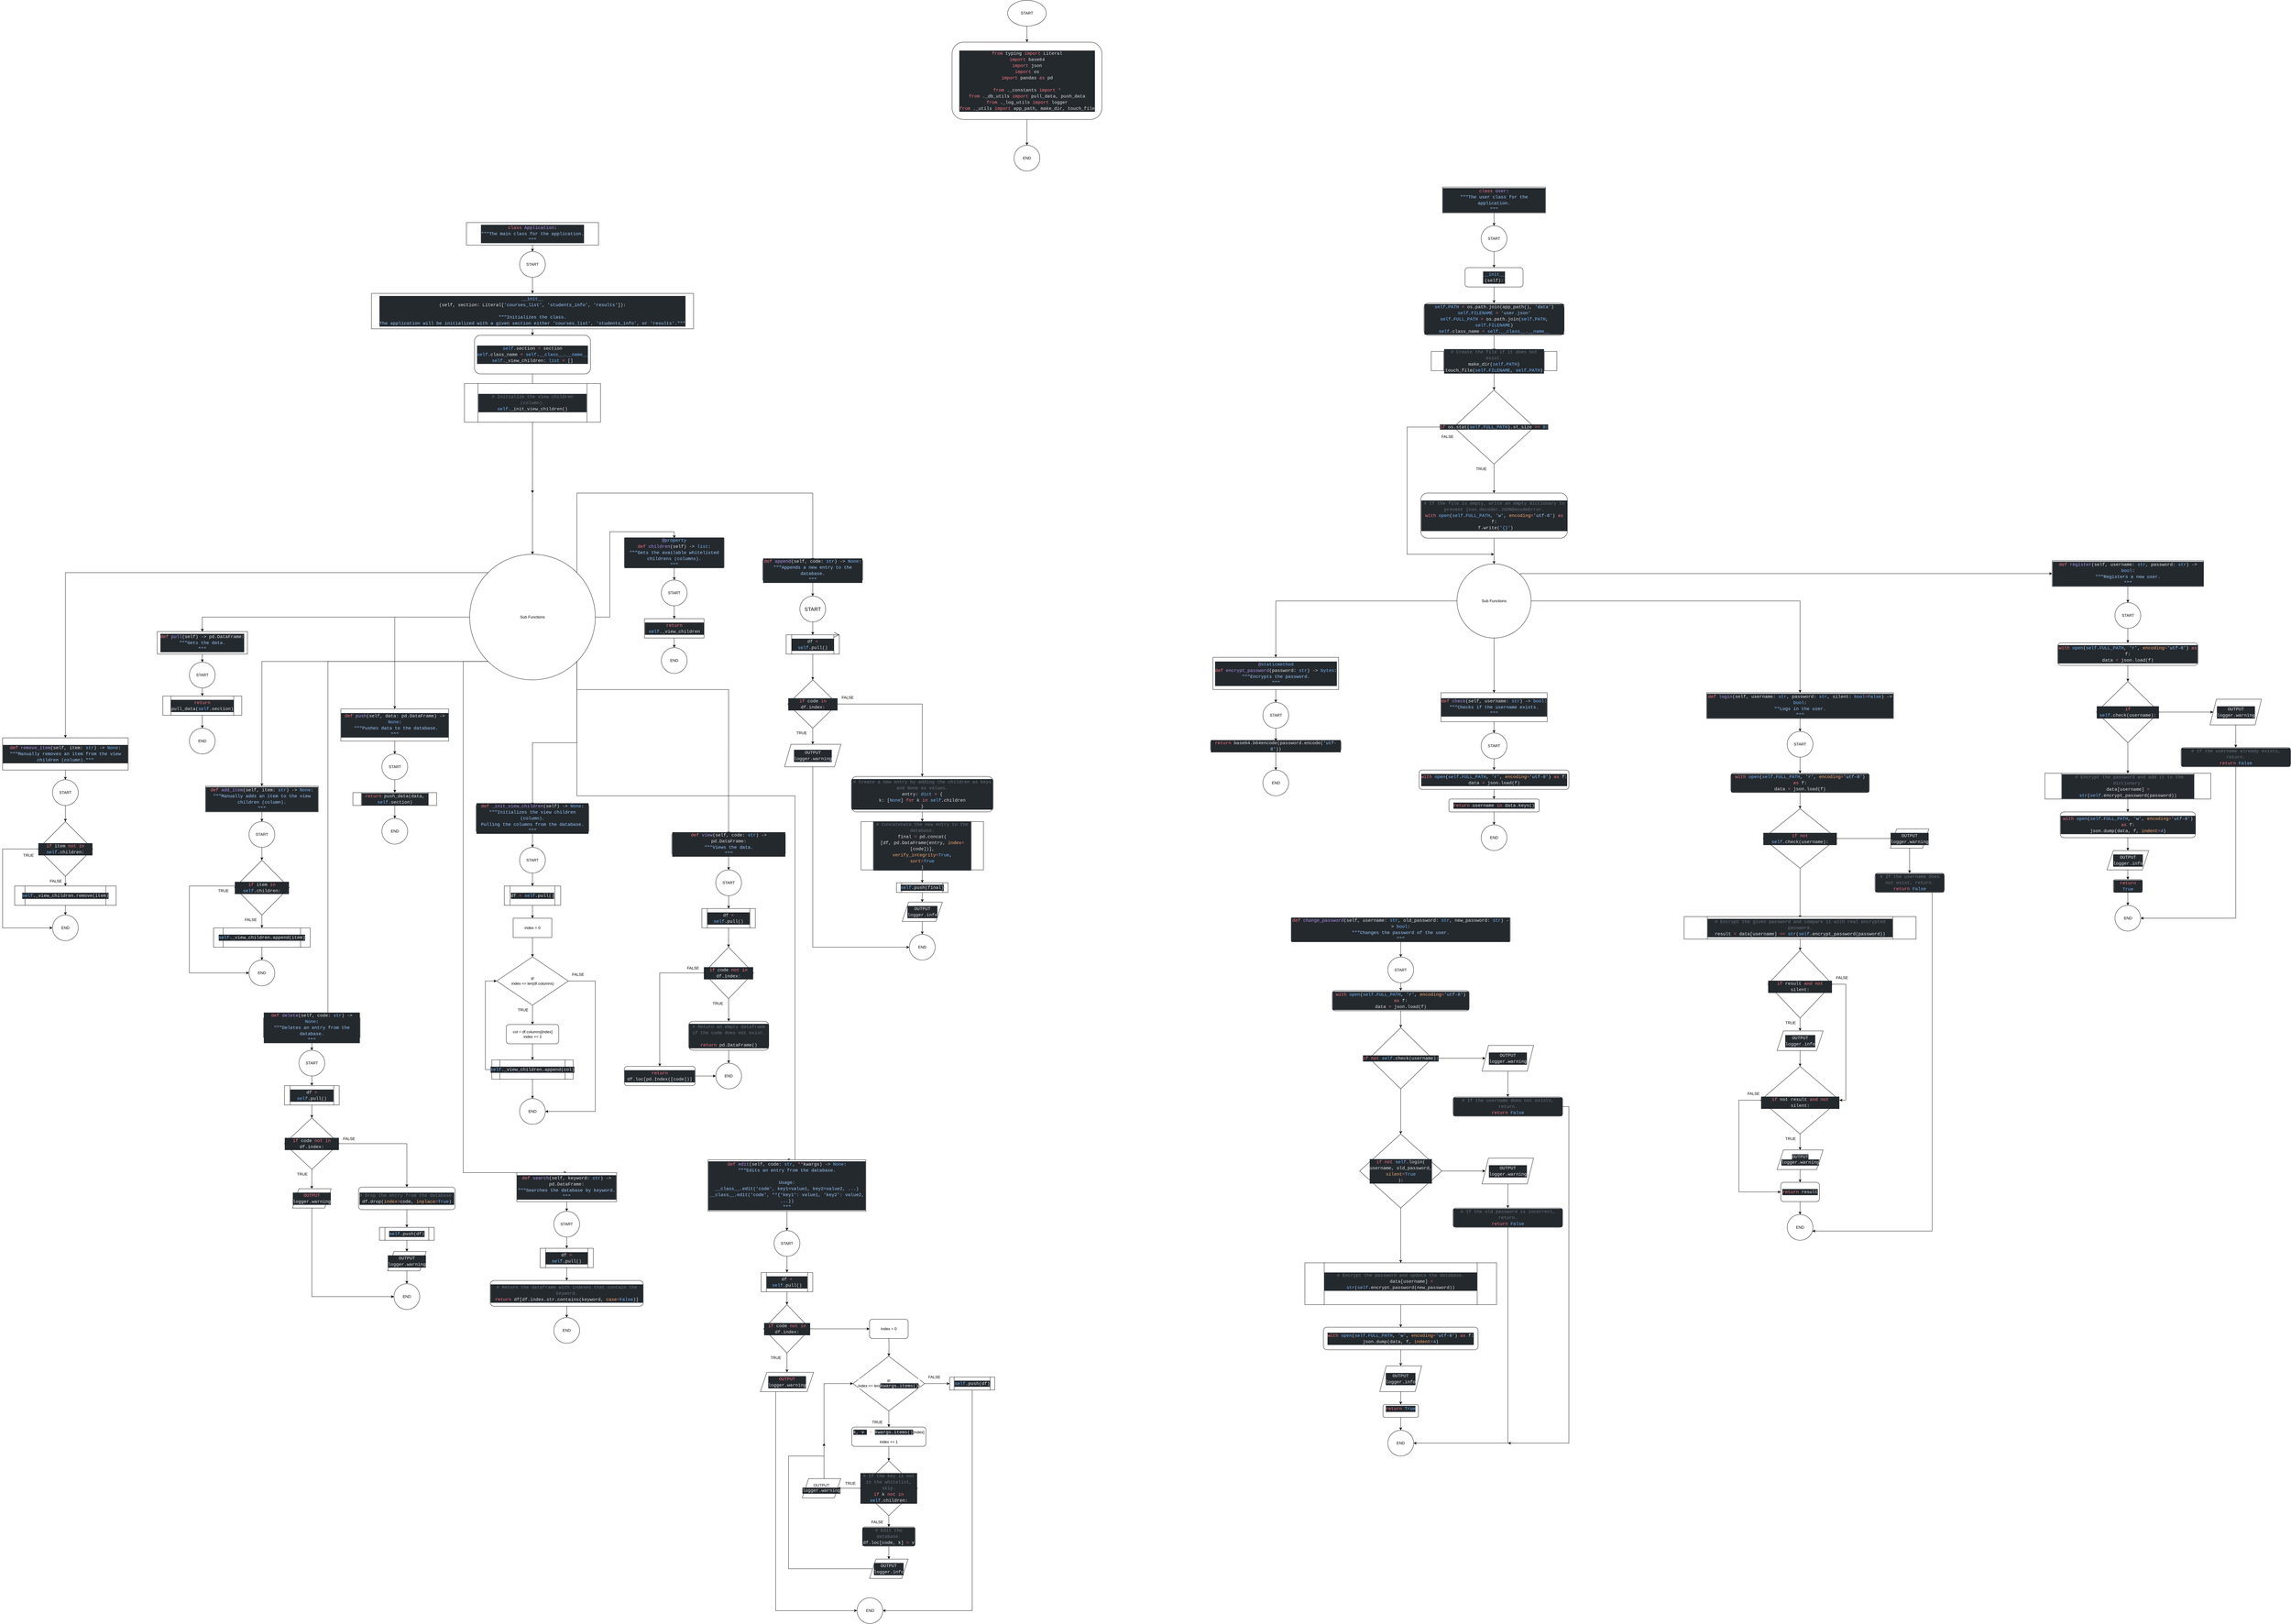<mxfile version="20.6.2" type="device" pages="7"><diagram id="2ByiFiEklrixfEmGjJpM" name="_app.py"><mxGraphModel dx="9566" dy="1011" grid="1" gridSize="10" guides="1" tooltips="1" connect="1" arrows="1" fold="1" page="1" pageScale="10" pageWidth="850" pageHeight="1100" math="0" shadow="0"><root><mxCell id="0"/><mxCell id="1" parent="0"/><mxCell id="zzQD6olJxV1NslsS8rws-418" value="" style="edgeStyle=orthogonalEdgeStyle;rounded=0;orthogonalLoop=1;jettySize=auto;html=1;" edge="1" parent="1" source="zzQD6olJxV1NslsS8rws-1" target="zzQD6olJxV1NslsS8rws-2"><mxGeometry relative="1" as="geometry"/></mxCell><mxCell id="zzQD6olJxV1NslsS8rws-1" value="START" style="ellipse;whiteSpace=wrap;html=1;" vertex="1" parent="1"><mxGeometry x="-430" y="2740" width="120" height="80" as="geometry"/></mxCell><mxCell id="Zep7JbySNNgmIvIfAPjn-2" value="" style="edgeStyle=orthogonalEdgeStyle;rounded=0;orthogonalLoop=1;jettySize=auto;html=1;" edge="1" parent="1" source="zzQD6olJxV1NslsS8rws-2" target="Zep7JbySNNgmIvIfAPjn-1"><mxGeometry relative="1" as="geometry"/></mxCell><mxCell id="zzQD6olJxV1NslsS8rws-2" value="&lt;div style=&quot;color: rgb(225, 228, 232); background-color: rgb(36, 41, 46); font-family: Consolas, &amp;quot;Courier New&amp;quot;, monospace; font-size: 14px; line-height: 19px;&quot;&gt;&lt;div&gt;&lt;span style=&quot;color: #f97583;&quot;&gt;from&lt;/span&gt; typing &lt;span style=&quot;color: #f97583;&quot;&gt;import&lt;/span&gt; Literal&lt;/div&gt;&lt;div&gt;&lt;span style=&quot;color: #f97583;&quot;&gt;import&lt;/span&gt; base64&lt;/div&gt;&lt;div&gt;&lt;span style=&quot;color: #f97583;&quot;&gt;import&lt;/span&gt; json&lt;/div&gt;&lt;div&gt;&lt;span style=&quot;color: #f97583;&quot;&gt;import&lt;/span&gt; os&lt;/div&gt;&lt;div&gt;&lt;span style=&quot;color: #f97583;&quot;&gt;import&lt;/span&gt; pandas &lt;span style=&quot;color: #f97583;&quot;&gt;as&lt;/span&gt; pd&lt;/div&gt;&lt;br&gt;&lt;div&gt;&lt;span style=&quot;color: #f97583;&quot;&gt;from&lt;/span&gt; ._constants &lt;span style=&quot;color: #f97583;&quot;&gt;import&lt;/span&gt; &lt;span style=&quot;color: #f97583;&quot;&gt;*&lt;/span&gt;&lt;/div&gt;&lt;div&gt;&lt;span style=&quot;color: #f97583;&quot;&gt;from&lt;/span&gt; ._db_utils &lt;span style=&quot;color: #f97583;&quot;&gt;import&lt;/span&gt; pull_data, push_data&lt;/div&gt;&lt;div&gt;&lt;span style=&quot;color: #f97583;&quot;&gt;from&lt;/span&gt; ._log_utils &lt;span style=&quot;color: #f97583;&quot;&gt;import&lt;/span&gt; logger&lt;/div&gt;&lt;div&gt;&lt;span style=&quot;color: #f97583;&quot;&gt;from&lt;/span&gt; ._utils &lt;span style=&quot;color: #f97583;&quot;&gt;import&lt;/span&gt; app_path, make_dir, touch_file&lt;/div&gt;&lt;/div&gt;" style="rounded=1;whiteSpace=wrap;html=1;" vertex="1" parent="1"><mxGeometry x="-602.5" y="2870" width="465" height="240" as="geometry"/></mxCell><mxCell id="zzQD6olJxV1NslsS8rws-133" value="" style="edgeStyle=orthogonalEdgeStyle;rounded=0;orthogonalLoop=1;jettySize=auto;html=1;fontFamily=Helvetica;fontSize=12;fontColor=#000000;" edge="1" parent="1" source="zzQD6olJxV1NslsS8rws-4" target="zzQD6olJxV1NslsS8rws-132"><mxGeometry relative="1" as="geometry"/></mxCell><mxCell id="zzQD6olJxV1NslsS8rws-4" value="&lt;div style=&quot;color: rgb(225, 228, 232); background-color: rgb(36, 41, 46); font-family: Consolas, &amp;quot;Courier New&amp;quot;, monospace; font-size: 14px; line-height: 19px;&quot;&gt;&lt;span style=&quot;color: #f97583;&quot;&gt;class&lt;/span&gt; &lt;span style=&quot;color: #b392f0;&quot;&gt;Application&lt;/span&gt;:&lt;/div&gt;&lt;div style=&quot;color: rgb(225, 228, 232); background-color: rgb(36, 41, 46); font-family: Consolas, &amp;quot;Courier New&amp;quot;, monospace; font-size: 14px; line-height: 19px;&quot;&gt;&lt;div style=&quot;line-height: 19px;&quot;&gt;&lt;div&gt;&lt;span style=&quot;color: #9ecbff;&quot;&gt;&quot;&quot;&quot;The main class for the application.&lt;/span&gt;&lt;/div&gt;&lt;div&gt;&lt;span style=&quot;color: #9ecbff;&quot;&gt;&quot;&quot;&quot;&lt;/span&gt;&lt;/div&gt;&lt;/div&gt;&lt;/div&gt;" style="rounded=0;whiteSpace=wrap;html=1;" vertex="1" parent="1"><mxGeometry x="-2110" y="3430" width="410" height="70" as="geometry"/></mxCell><mxCell id="zzQD6olJxV1NslsS8rws-5" value="&lt;div style=&quot;color: rgb(225, 228, 232); background-color: rgb(36, 41, 46); font-family: Consolas, &amp;quot;Courier New&amp;quot;, monospace; font-size: 14px; line-height: 19px;&quot;&gt;&lt;span style=&quot;color: rgb(121, 184, 255);&quot;&gt;__init__&lt;/span&gt;&lt;br&gt;&lt;/div&gt;&lt;div style=&quot;color: rgb(225, 228, 232); background-color: rgb(36, 41, 46); font-family: Consolas, &amp;quot;Courier New&amp;quot;, monospace; font-size: 14px; line-height: 19px;&quot;&gt;(self, section: Literal[&lt;span style=&quot;color: #9ecbff;&quot;&gt;'courses_list'&lt;/span&gt;, &lt;span style=&quot;color: #9ecbff;&quot;&gt;'students_info'&lt;/span&gt;, &lt;span style=&quot;color: #9ecbff;&quot;&gt;'results'&lt;/span&gt;]):&lt;/div&gt;&lt;div style=&quot;color: rgb(225, 228, 232); background-color: rgb(36, 41, 46); font-family: Consolas, &amp;quot;Courier New&amp;quot;, monospace; font-size: 14px; line-height: 19px;&quot;&gt;&lt;br&gt;&lt;/div&gt;&lt;div style=&quot;color: rgb(225, 228, 232); background-color: rgb(36, 41, 46); font-family: Consolas, &amp;quot;Courier New&amp;quot;, monospace; font-size: 14px; line-height: 19px;&quot;&gt;&lt;div style=&quot;line-height: 19px; white-space: pre;&quot;&gt;&lt;div&gt;&lt;span style=&quot;color: #9ecbff;&quot;&gt;&quot;&quot;&quot;Initializes the class.&lt;/span&gt;&lt;/div&gt;&lt;div&gt;&lt;span style=&quot;color: #9ecbff;&quot;&gt;The application will be initialized with a given section either 'courses_list', 'students_info', or 'results'.&lt;/span&gt;&lt;span style=&quot;color: rgb(158, 203, 255);&quot;&gt;&quot;&quot;&quot;&lt;/span&gt;&lt;/div&gt;&lt;/div&gt;&lt;/div&gt;" style="rounded=0;whiteSpace=wrap;html=1;" vertex="1" parent="1"><mxGeometry x="-2405" y="3650" width="1000" height="110" as="geometry"/></mxCell><mxCell id="zzQD6olJxV1NslsS8rws-12" value="" style="edgeStyle=orthogonalEdgeStyle;rounded=0;orthogonalLoop=1;jettySize=auto;html=1;" edge="1" parent="1" source="zzQD6olJxV1NslsS8rws-10"><mxGeometry relative="1" as="geometry"><mxPoint x="-1905.053" y="4270" as="targetPoint"/></mxGeometry></mxCell><mxCell id="zzQD6olJxV1NslsS8rws-13" value="" style="edgeStyle=orthogonalEdgeStyle;rounded=0;orthogonalLoop=1;jettySize=auto;html=1;exitX=0.5;exitY=1;exitDx=0;exitDy=0;entryX=0.5;entryY=0;entryDx=0;entryDy=0;" edge="1" parent="1" source="zzQD6olJxV1NslsS8rws-5" target="zzQD6olJxV1NslsS8rws-10"><mxGeometry relative="1" as="geometry"><mxPoint x="-1910" y="4090" as="sourcePoint"/><mxPoint x="-1830" y="4110" as="targetPoint"/></mxGeometry></mxCell><mxCell id="zzQD6olJxV1NslsS8rws-10" value="&lt;div style=&quot;color: rgb(225, 228, 232); background-color: rgb(36, 41, 46); font-family: Consolas, &amp;quot;Courier New&amp;quot;, monospace; font-size: 14px; line-height: 19px;&quot;&gt;&lt;div&gt;&lt;span style=&quot;color: #79b8ff;&quot;&gt;self&lt;/span&gt;.section &lt;span style=&quot;color: #f97583;&quot;&gt;=&lt;/span&gt; section&lt;/div&gt;&lt;div&gt;&lt;span style=&quot;color: #79b8ff;&quot;&gt;self&lt;/span&gt;.class_name &lt;span style=&quot;color: #f97583;&quot;&gt;=&lt;/span&gt; &lt;span style=&quot;color: #79b8ff;&quot;&gt;self&lt;/span&gt;.&lt;span style=&quot;color: #79b8ff;&quot;&gt;__class__&lt;/span&gt;.&lt;span style=&quot;color: #79b8ff;&quot;&gt;__name__&lt;/span&gt;&lt;/div&gt;&lt;div&gt;&lt;span style=&quot;color: #79b8ff;&quot;&gt;self&lt;/span&gt;._view_children: &lt;span style=&quot;color: #79b8ff;&quot;&gt;list&lt;/span&gt; &lt;span style=&quot;color: #f97583;&quot;&gt;=&lt;/span&gt; []&lt;/div&gt;&lt;/div&gt;" style="rounded=1;whiteSpace=wrap;html=1;" vertex="1" parent="1"><mxGeometry x="-2085" y="3780" width="360" height="120" as="geometry"/></mxCell><mxCell id="zzQD6olJxV1NslsS8rws-24" value="" style="edgeStyle=orthogonalEdgeStyle;rounded=0;orthogonalLoop=1;jettySize=auto;html=1;" edge="1" parent="1" source="zzQD6olJxV1NslsS8rws-14" target="zzQD6olJxV1NslsS8rws-23"><mxGeometry relative="1" as="geometry"/></mxCell><mxCell id="zzQD6olJxV1NslsS8rws-14" value="&lt;div style=&quot;color: rgb(225, 228, 232); background-color: rgb(36, 41, 46); font-family: Consolas, &amp;quot;Courier New&amp;quot;, monospace; font-size: 14px; line-height: 19px;&quot;&gt;&lt;div&gt;&lt;span style=&quot;color: #6a737d;&quot;&gt;# Initialize the view children (column).&lt;/span&gt;&lt;/div&gt;&lt;div&gt;&lt;span style=&quot;color: #79b8ff;&quot;&gt;self&lt;/span&gt;._init_view_children()&lt;/div&gt;&lt;/div&gt;" style="shape=process;whiteSpace=wrap;html=1;backgroundOutline=1;" vertex="1" parent="1"><mxGeometry x="-2116.25" y="3930" width="422.5" height="120" as="geometry"/></mxCell><mxCell id="zzQD6olJxV1NslsS8rws-145" value="" style="edgeStyle=orthogonalEdgeStyle;rounded=0;orthogonalLoop=1;jettySize=auto;html=1;fontFamily=Helvetica;fontSize=12;fontColor=#000000;" edge="1" parent="1" source="zzQD6olJxV1NslsS8rws-15" target="zzQD6olJxV1NslsS8rws-143"><mxGeometry relative="1" as="geometry"/></mxCell><mxCell id="zzQD6olJxV1NslsS8rws-15" value="&lt;div style=&quot;background-color: rgb(36, 41, 46); font-family: Consolas, &amp;quot;Courier New&amp;quot;, monospace; font-size: 14px; line-height: 19px; color: rgb(225, 228, 232);&quot;&gt;&lt;div&gt;&lt;span style=&quot;color: #f97583;&quot;&gt;def&lt;/span&gt; &lt;span style=&quot;color: #b392f0;&quot;&gt;pull&lt;/span&gt;(self) -&amp;gt; pd.DataFrame:&lt;/div&gt;&lt;div&gt;&lt;span style=&quot;color: rgb(158, 203, 255);&quot;&gt;&quot;&quot;&quot;Gets the data.&lt;/span&gt;&lt;/div&gt;&lt;div&gt;&lt;span style=&quot;color: #9ecbff;&quot;&gt;&quot;&quot;&quot;&lt;/span&gt;&lt;/div&gt;&lt;/div&gt;" style="rounded=0;whiteSpace=wrap;html=1;" vertex="1" parent="1"><mxGeometry x="-3070" y="4700" width="280" height="70" as="geometry"/></mxCell><mxCell id="zzQD6olJxV1NslsS8rws-149" value="" style="edgeStyle=orthogonalEdgeStyle;rounded=0;orthogonalLoop=1;jettySize=auto;html=1;fontFamily=Helvetica;fontSize=12;fontColor=#000000;" edge="1" parent="1" source="zzQD6olJxV1NslsS8rws-19" target="zzQD6olJxV1NslsS8rws-144"><mxGeometry relative="1" as="geometry"/></mxCell><mxCell id="zzQD6olJxV1NslsS8rws-19" value="&lt;div style=&quot;color: rgb(225, 228, 232); background-color: rgb(36, 41, 46); font-family: Consolas, &amp;quot;Courier New&amp;quot;, monospace; font-size: 14px; line-height: 19px;&quot;&gt;&lt;span style=&quot;color: #f97583;&quot;&gt;return&lt;/span&gt; pull_data(&lt;span style=&quot;color: #79b8ff;&quot;&gt;self&lt;/span&gt;.section)&lt;/div&gt;" style="shape=process;whiteSpace=wrap;html=1;backgroundOutline=1;" vertex="1" parent="1"><mxGeometry x="-3052.5" y="4900" width="245" height="60" as="geometry"/></mxCell><mxCell id="zzQD6olJxV1NslsS8rws-25" style="edgeStyle=orthogonalEdgeStyle;rounded=0;orthogonalLoop=1;jettySize=auto;html=1;entryX=0.5;entryY=0;entryDx=0;entryDy=0;" edge="1" parent="1" source="zzQD6olJxV1NslsS8rws-23" target="zzQD6olJxV1NslsS8rws-15"><mxGeometry relative="1" as="geometry"/></mxCell><mxCell id="zzQD6olJxV1NslsS8rws-28" style="edgeStyle=orthogonalEdgeStyle;rounded=0;orthogonalLoop=1;jettySize=auto;html=1;entryX=0.5;entryY=0;entryDx=0;entryDy=0;fontFamily=Helvetica;fontSize=12;fontColor=#000000;" edge="1" parent="1" source="zzQD6olJxV1NslsS8rws-23" target="zzQD6olJxV1NslsS8rws-26"><mxGeometry relative="1" as="geometry"/></mxCell><mxCell id="zzQD6olJxV1NslsS8rws-36" style="edgeStyle=orthogonalEdgeStyle;rounded=0;orthogonalLoop=1;jettySize=auto;html=1;entryX=0.5;entryY=0;entryDx=0;entryDy=0;fontFamily=Helvetica;fontSize=12;fontColor=#000000;" edge="1" parent="1" source="zzQD6olJxV1NslsS8rws-23" target="zzQD6olJxV1NslsS8rws-31"><mxGeometry relative="1" as="geometry"/></mxCell><mxCell id="zzQD6olJxV1NslsS8rws-61" style="edgeStyle=orthogonalEdgeStyle;rounded=0;orthogonalLoop=1;jettySize=auto;html=1;exitX=1;exitY=1;exitDx=0;exitDy=0;entryX=0.5;entryY=0;entryDx=0;entryDy=0;fontFamily=Helvetica;fontSize=12;fontColor=#000000;" edge="1" parent="1" source="zzQD6olJxV1NslsS8rws-23" target="zzQD6olJxV1NslsS8rws-37"><mxGeometry relative="1" as="geometry"/></mxCell><mxCell id="zzQD6olJxV1NslsS8rws-73" style="edgeStyle=orthogonalEdgeStyle;rounded=0;orthogonalLoop=1;jettySize=auto;html=1;exitX=0;exitY=1;exitDx=0;exitDy=0;entryX=0.5;entryY=0;entryDx=0;entryDy=0;fontFamily=Helvetica;fontSize=12;fontColor=#000000;" edge="1" parent="1" source="zzQD6olJxV1NslsS8rws-23" target="zzQD6olJxV1NslsS8rws-62"><mxGeometry relative="1" as="geometry"/></mxCell><mxCell id="zzQD6olJxV1NslsS8rws-93" style="edgeStyle=orthogonalEdgeStyle;rounded=0;orthogonalLoop=1;jettySize=auto;html=1;exitX=0;exitY=0;exitDx=0;exitDy=0;fontFamily=Helvetica;fontSize=12;fontColor=#000000;" edge="1" parent="1" source="zzQD6olJxV1NslsS8rws-23" target="zzQD6olJxV1NslsS8rws-74"><mxGeometry relative="1" as="geometry"/></mxCell><mxCell id="zzQD6olJxV1NslsS8rws-277" style="edgeStyle=orthogonalEdgeStyle;rounded=0;orthogonalLoop=1;jettySize=auto;html=1;exitX=1;exitY=0;exitDx=0;exitDy=0;entryX=0.5;entryY=0;entryDx=0;entryDy=0;" edge="1" parent="1" source="zzQD6olJxV1NslsS8rws-23" target="zzQD6olJxV1NslsS8rws-108"><mxGeometry relative="1" as="geometry"><Array as="points"><mxPoint x="-1767" y="4270"/><mxPoint x="-1035" y="4270"/></Array></mxGeometry></mxCell><mxCell id="zzQD6olJxV1NslsS8rws-278" style="edgeStyle=orthogonalEdgeStyle;rounded=0;orthogonalLoop=1;jettySize=auto;html=1;exitX=1;exitY=1;exitDx=0;exitDy=0;entryX=0.5;entryY=0;entryDx=0;entryDy=0;" edge="1" parent="1" source="zzQD6olJxV1NslsS8rws-23" target="zzQD6olJxV1NslsS8rws-95"><mxGeometry relative="1" as="geometry"><Array as="points"><mxPoint x="-1767" y="4880"/><mxPoint x="-1296" y="4880"/></Array></mxGeometry></mxCell><mxCell id="zzQD6olJxV1NslsS8rws-279" style="edgeStyle=orthogonalEdgeStyle;rounded=0;orthogonalLoop=1;jettySize=auto;html=1;exitX=0;exitY=1;exitDx=0;exitDy=0;entryX=0.5;entryY=0;entryDx=0;entryDy=0;" edge="1" parent="1" source="zzQD6olJxV1NslsS8rws-23" target="zzQD6olJxV1NslsS8rws-196"><mxGeometry relative="1" as="geometry"><Array as="points"><mxPoint x="-2540" y="4793"/><mxPoint x="-2540" y="5900"/></Array></mxGeometry></mxCell><mxCell id="zzQD6olJxV1NslsS8rws-281" style="edgeStyle=orthogonalEdgeStyle;rounded=0;orthogonalLoop=1;jettySize=auto;html=1;exitX=0;exitY=1;exitDx=0;exitDy=0;entryX=0.5;entryY=0;entryDx=0;entryDy=0;" edge="1" parent="1" source="zzQD6olJxV1NslsS8rws-23" target="zzQD6olJxV1NslsS8rws-267"><mxGeometry relative="1" as="geometry"><Array as="points"><mxPoint x="-2120" y="4793"/><mxPoint x="-2120" y="6380"/></Array></mxGeometry></mxCell><mxCell id="zzQD6olJxV1NslsS8rws-282" style="edgeStyle=orthogonalEdgeStyle;rounded=0;orthogonalLoop=1;jettySize=auto;html=1;exitX=1;exitY=1;exitDx=0;exitDy=0;entryX=0.5;entryY=0;entryDx=0;entryDy=0;" edge="1" parent="1" source="zzQD6olJxV1NslsS8rws-23" target="zzQD6olJxV1NslsS8rws-218"><mxGeometry relative="1" as="geometry"><Array as="points"><mxPoint x="-1767" y="5210"/><mxPoint x="-1090" y="5210"/><mxPoint x="-1090" y="6340"/></Array></mxGeometry></mxCell><mxCell id="zzQD6olJxV1NslsS8rws-23" value="Sub Functions" style="ellipse;whiteSpace=wrap;html=1;aspect=fixed;" vertex="1" parent="1"><mxGeometry x="-2100" y="4460" width="390" height="390" as="geometry"/></mxCell><mxCell id="zzQD6olJxV1NslsS8rws-152" value="" style="edgeStyle=orthogonalEdgeStyle;rounded=0;orthogonalLoop=1;jettySize=auto;html=1;fontFamily=Helvetica;fontSize=12;fontColor=#000000;" edge="1" parent="1" source="zzQD6olJxV1NslsS8rws-26" target="zzQD6olJxV1NslsS8rws-150"><mxGeometry relative="1" as="geometry"/></mxCell><mxCell id="zzQD6olJxV1NslsS8rws-26" value="&lt;div style=&quot;color: rgb(225, 228, 232); background-color: rgb(36, 41, 46); font-family: Consolas, &amp;quot;Courier New&amp;quot;, monospace; font-size: 14px; line-height: 19px;&quot;&gt;&lt;div&gt;&lt;span style=&quot;color: #f97583;&quot;&gt;def&lt;/span&gt; &lt;span style=&quot;color: #b392f0;&quot;&gt;push&lt;/span&gt;(self, data: pd.DataFrame) -&amp;gt; &lt;span style=&quot;color: #79b8ff;&quot;&gt;None&lt;/span&gt;:&lt;/div&gt;&lt;div&gt;&amp;nbsp;&lt;span style=&quot;color: #9ecbff;&quot;&gt;&quot;&quot;&quot;Pushes data to the database.&lt;/span&gt;&lt;/div&gt;&lt;div&gt;&lt;span style=&quot;color: #9ecbff;&quot;&gt;&quot;&quot;&quot;&lt;/span&gt;&lt;/div&gt;&lt;/div&gt;" style="whiteSpace=wrap;html=1;" vertex="1" parent="1"><mxGeometry x="-2500" y="4940" width="335" height="100" as="geometry"/></mxCell><mxCell id="zzQD6olJxV1NslsS8rws-154" value="" style="edgeStyle=orthogonalEdgeStyle;rounded=0;orthogonalLoop=1;jettySize=auto;html=1;fontFamily=Helvetica;fontSize=12;fontColor=#000000;" edge="1" parent="1" source="zzQD6olJxV1NslsS8rws-29" target="zzQD6olJxV1NslsS8rws-151"><mxGeometry relative="1" as="geometry"/></mxCell><mxCell id="zzQD6olJxV1NslsS8rws-29" value="&lt;div style=&quot;color: rgb(225, 228, 232); background-color: rgb(36, 41, 46); font-family: Consolas, &amp;quot;Courier New&amp;quot;, monospace; font-size: 14px; line-height: 19px;&quot;&gt;&lt;span style=&quot;color: #f97583;&quot;&gt;return&lt;/span&gt; push_data(data, &lt;span style=&quot;color: #79b8ff;&quot;&gt;self&lt;/span&gt;.section)&lt;/div&gt;" style="shape=process;whiteSpace=wrap;html=1;backgroundOutline=1;" vertex="1" parent="1"><mxGeometry x="-2462.5" y="5200" width="260" height="40" as="geometry"/></mxCell><mxCell id="zzQD6olJxV1NslsS8rws-174" value="" style="edgeStyle=orthogonalEdgeStyle;rounded=0;orthogonalLoop=1;jettySize=auto;html=1;fontFamily=Helvetica;fontSize=12;fontColor=#000000;" edge="1" parent="1" source="zzQD6olJxV1NslsS8rws-31" target="zzQD6olJxV1NslsS8rws-172"><mxGeometry relative="1" as="geometry"/></mxCell><mxCell id="zzQD6olJxV1NslsS8rws-31" value="&lt;div style=&quot;color: rgb(225, 228, 232); background-color: rgb(36, 41, 46); font-family: Consolas, &amp;quot;Courier New&amp;quot;, monospace; font-size: 14px; line-height: 19px;&quot;&gt;&lt;div&gt;&lt;span style=&quot;color: #b392f0;&quot;&gt;@&lt;/span&gt;&lt;span style=&quot;color: #79b8ff;&quot;&gt;property&lt;/span&gt;&lt;/div&gt;&lt;div&gt;&lt;span style=&quot;color: #f97583;&quot;&gt;def&lt;/span&gt; &lt;span style=&quot;color: #b392f0;&quot;&gt;children&lt;/span&gt;(self) -&amp;gt; &lt;span style=&quot;color: #79b8ff;&quot;&gt;list&lt;/span&gt;:&lt;/div&gt;&lt;div&gt;&lt;span style=&quot;color: #9ecbff;&quot;&gt;&quot;&quot;&quot;Gets the available whitelisted childrens (columns).&lt;/span&gt;&lt;/div&gt;&lt;div&gt;&lt;span style=&quot;color: #9ecbff;&quot;&gt;&quot;&quot;&quot;&lt;/span&gt;&lt;/div&gt;&lt;/div&gt;" style="whiteSpace=wrap;html=1;labelBackgroundColor=#FFFFFF;fontFamily=Helvetica;fontSize=12;fontColor=#000000;" vertex="1" parent="1"><mxGeometry x="-1620" y="4410" width="310" height="90" as="geometry"/></mxCell><mxCell id="zzQD6olJxV1NslsS8rws-176" value="" style="edgeStyle=orthogonalEdgeStyle;rounded=0;orthogonalLoop=1;jettySize=auto;html=1;fontFamily=Helvetica;fontSize=12;fontColor=#000000;" edge="1" parent="1" source="zzQD6olJxV1NslsS8rws-34" target="zzQD6olJxV1NslsS8rws-173"><mxGeometry relative="1" as="geometry"/></mxCell><mxCell id="zzQD6olJxV1NslsS8rws-34" value="&lt;div style=&quot;color: rgb(225, 228, 232); background-color: rgb(36, 41, 46); font-family: Consolas, &amp;quot;Courier New&amp;quot;, monospace; font-size: 14px; line-height: 19px;&quot;&gt;&lt;span style=&quot;color: #f97583;&quot;&gt;return&lt;/span&gt; &lt;span style=&quot;color: #79b8ff;&quot;&gt;self&lt;/span&gt;._view_children&lt;/div&gt;" style="whiteSpace=wrap;html=1;fontColor=#000000;labelBackgroundColor=#FFFFFF;" vertex="1" parent="1"><mxGeometry x="-1557.5" y="4660" width="185" height="60" as="geometry"/></mxCell><mxCell id="zzQD6olJxV1NslsS8rws-164" value="" style="edgeStyle=orthogonalEdgeStyle;rounded=0;orthogonalLoop=1;jettySize=auto;html=1;fontFamily=Helvetica;fontSize=12;fontColor=#000000;" edge="1" parent="1" source="zzQD6olJxV1NslsS8rws-37" target="zzQD6olJxV1NslsS8rws-163"><mxGeometry relative="1" as="geometry"/></mxCell><mxCell id="zzQD6olJxV1NslsS8rws-37" value="&lt;div style=&quot;color: rgb(225, 228, 232); background-color: rgb(36, 41, 46); font-family: Consolas, &amp;quot;Courier New&amp;quot;, monospace; font-size: 14px; line-height: 19px;&quot;&gt;&lt;div&gt;&lt;span style=&quot;color: #f97583;&quot;&gt;def&lt;/span&gt; &lt;span style=&quot;color: #b392f0;&quot;&gt;_init_view_children&lt;/span&gt;(self) -&amp;gt; &lt;span style=&quot;color: #79b8ff;&quot;&gt;None&lt;/span&gt;:&lt;/div&gt;&lt;div&gt;&lt;span style=&quot;color: #9ecbff;&quot;&gt;&quot;&quot;&quot;Initializes the view children (column).&lt;/span&gt;&lt;/div&gt;&lt;div&gt;&lt;span style=&quot;color: #9ecbff;&quot;&gt;Pulling the columns from the database.&lt;/span&gt;&lt;/div&gt;&lt;div&gt;&lt;span style=&quot;color: #9ecbff;&quot;&gt;&quot;&quot;&quot;&lt;/span&gt;&lt;/div&gt;&lt;/div&gt;" style="whiteSpace=wrap;html=1;labelBackgroundColor=#FFFFFF;fontFamily=Helvetica;fontSize=12;fontColor=#000000;" vertex="1" parent="1"><mxGeometry x="-2080" y="5240" width="350" height="80" as="geometry"/></mxCell><mxCell id="zzQD6olJxV1NslsS8rws-42" value="" style="edgeStyle=orthogonalEdgeStyle;rounded=0;orthogonalLoop=1;jettySize=auto;html=1;fontFamily=Helvetica;fontSize=12;fontColor=#000000;" edge="1" parent="1" source="zzQD6olJxV1NslsS8rws-39" target="zzQD6olJxV1NslsS8rws-41"><mxGeometry relative="1" as="geometry"/></mxCell><mxCell id="zzQD6olJxV1NslsS8rws-39" value="&lt;div style=&quot;color: rgb(225, 228, 232); background-color: rgb(36, 41, 46); font-family: Consolas, &amp;quot;Courier New&amp;quot;, monospace; font-size: 14px; line-height: 19px;&quot;&gt;df &lt;span style=&quot;color: #f97583;&quot;&gt;=&lt;/span&gt; &lt;span style=&quot;color: #79b8ff;&quot;&gt;self&lt;/span&gt;.pull()&lt;/div&gt;" style="shape=process;whiteSpace=wrap;html=1;backgroundOutline=1;fontColor=#000000;labelBackgroundColor=#FFFFFF;" vertex="1" parent="1"><mxGeometry x="-1992.5" y="5490" width="175" height="60" as="geometry"/></mxCell><mxCell id="zzQD6olJxV1NslsS8rws-166" value="" style="edgeStyle=orthogonalEdgeStyle;rounded=0;orthogonalLoop=1;jettySize=auto;html=1;fontFamily=Helvetica;fontSize=12;fontColor=#000000;" edge="1" parent="1" source="zzQD6olJxV1NslsS8rws-41" target="zzQD6olJxV1NslsS8rws-45"><mxGeometry relative="1" as="geometry"/></mxCell><mxCell id="zzQD6olJxV1NslsS8rws-41" value="index = 0" style="whiteSpace=wrap;html=1;fontColor=#000000;labelBackgroundColor=#FFFFFF;" vertex="1" parent="1"><mxGeometry x="-1965" y="5590" width="120" height="60" as="geometry"/></mxCell><mxCell id="zzQD6olJxV1NslsS8rws-53" style="edgeStyle=orthogonalEdgeStyle;rounded=0;orthogonalLoop=1;jettySize=auto;html=1;entryX=0.5;entryY=0;entryDx=0;entryDy=0;fontFamily=Helvetica;fontSize=12;fontColor=#000000;" edge="1" parent="1" source="zzQD6olJxV1NslsS8rws-45" target="zzQD6olJxV1NslsS8rws-48"><mxGeometry relative="1" as="geometry"/></mxCell><mxCell id="zzQD6olJxV1NslsS8rws-171" style="edgeStyle=orthogonalEdgeStyle;rounded=0;orthogonalLoop=1;jettySize=auto;html=1;entryX=1;entryY=0.5;entryDx=0;entryDy=0;fontFamily=Helvetica;fontSize=12;fontColor=#000000;exitX=1;exitY=0.5;exitDx=0;exitDy=0;" edge="1" parent="1" source="zzQD6olJxV1NslsS8rws-45" target="zzQD6olJxV1NslsS8rws-168"><mxGeometry relative="1" as="geometry"><mxPoint x="-1780" y="5790" as="sourcePoint"/><Array as="points"><mxPoint x="-1710" y="5785"/><mxPoint x="-1710" y="6190"/></Array></mxGeometry></mxCell><mxCell id="zzQD6olJxV1NslsS8rws-45" value="IF&lt;br&gt;index &amp;lt;= len(df.columns)" style="rhombus;whiteSpace=wrap;html=1;labelBackgroundColor=#FFFFFF;fontFamily=Helvetica;fontSize=12;fontColor=#000000;" vertex="1" parent="1"><mxGeometry x="-2016.25" y="5710" width="222.5" height="150" as="geometry"/></mxCell><mxCell id="zzQD6olJxV1NslsS8rws-55" value="" style="edgeStyle=orthogonalEdgeStyle;rounded=0;orthogonalLoop=1;jettySize=auto;html=1;fontFamily=Helvetica;fontSize=12;fontColor=#000000;" edge="1" parent="1" source="zzQD6olJxV1NslsS8rws-48" target="zzQD6olJxV1NslsS8rws-51"><mxGeometry relative="1" as="geometry"/></mxCell><mxCell id="zzQD6olJxV1NslsS8rws-48" value="col = df.columns[index]&lt;br&gt;index += 1" style="rounded=1;whiteSpace=wrap;html=1;labelBackgroundColor=#FFFFFF;fontFamily=Helvetica;fontSize=12;fontColor=#000000;" vertex="1" parent="1"><mxGeometry x="-1986.5" y="5920" width="163" height="60" as="geometry"/></mxCell><mxCell id="zzQD6olJxV1NslsS8rws-52" style="edgeStyle=orthogonalEdgeStyle;rounded=0;orthogonalLoop=1;jettySize=auto;html=1;fontFamily=Helvetica;fontSize=12;fontColor=#000000;exitX=0;exitY=0.5;exitDx=0;exitDy=0;entryX=0;entryY=0.5;entryDx=0;entryDy=0;" edge="1" parent="1" source="zzQD6olJxV1NslsS8rws-51" target="zzQD6olJxV1NslsS8rws-45"><mxGeometry relative="1" as="geometry"><mxPoint x="-2026.26" y="5945" as="targetPoint"/><mxPoint x="-2156.26" y="6060" as="sourcePoint"/></mxGeometry></mxCell><mxCell id="zzQD6olJxV1NslsS8rws-170" value="" style="edgeStyle=orthogonalEdgeStyle;rounded=0;orthogonalLoop=1;jettySize=auto;html=1;fontFamily=Helvetica;fontSize=12;fontColor=#000000;" edge="1" parent="1" source="zzQD6olJxV1NslsS8rws-51" target="zzQD6olJxV1NslsS8rws-168"><mxGeometry relative="1" as="geometry"/></mxCell><mxCell id="zzQD6olJxV1NslsS8rws-51" value="&lt;div style=&quot;color: rgb(225, 228, 232); background-color: rgb(36, 41, 46); font-family: Consolas, &amp;quot;Courier New&amp;quot;, monospace; font-size: 14px; line-height: 19px;&quot;&gt;&lt;span style=&quot;color: #79b8ff;&quot;&gt;self&lt;/span&gt;._view_children.append(col)&lt;/div&gt;" style="shape=process;whiteSpace=wrap;html=1;backgroundOutline=1;labelBackgroundColor=#FFFFFF;fontFamily=Helvetica;fontSize=12;fontColor=#000000;" vertex="1" parent="1"><mxGeometry x="-2031.25" y="6030" width="252.5" height="60" as="geometry"/></mxCell><mxCell id="zzQD6olJxV1NslsS8rws-56" value="TRUE" style="text;html=1;align=center;verticalAlign=middle;resizable=0;points=[];autosize=1;strokeColor=none;fillColor=none;fontSize=12;fontFamily=Helvetica;fontColor=#000000;" vertex="1" parent="1"><mxGeometry x="-1965" y="5860" width="60" height="30" as="geometry"/></mxCell><mxCell id="zzQD6olJxV1NslsS8rws-60" value="FALSE" style="text;html=1;align=center;verticalAlign=middle;resizable=0;points=[];autosize=1;strokeColor=none;fillColor=none;fontSize=12;fontFamily=Helvetica;fontColor=#000000;labelBackgroundColor=#FFFFFF;" vertex="1" parent="1"><mxGeometry x="-1793.75" y="5750" width="60" height="30" as="geometry"/></mxCell><mxCell id="zzQD6olJxV1NslsS8rws-162" value="" style="edgeStyle=orthogonalEdgeStyle;rounded=0;orthogonalLoop=1;jettySize=auto;html=1;fontFamily=Helvetica;fontSize=12;fontColor=#000000;" edge="1" parent="1" source="zzQD6olJxV1NslsS8rws-62" target="zzQD6olJxV1NslsS8rws-155"><mxGeometry relative="1" as="geometry"/></mxCell><mxCell id="zzQD6olJxV1NslsS8rws-62" value="&lt;div style=&quot;color: rgb(225, 228, 232); background-color: rgb(36, 41, 46); font-family: Consolas, &amp;quot;Courier New&amp;quot;, monospace; font-size: 14px; line-height: 19px;&quot;&gt;&lt;div&gt;&lt;span style=&quot;color: #f97583;&quot;&gt;def&lt;/span&gt; &lt;span style=&quot;color: #b392f0;&quot;&gt;add_item&lt;/span&gt;(self, item: &lt;span style=&quot;color: #79b8ff;&quot;&gt;str&lt;/span&gt;) -&amp;gt; &lt;span style=&quot;color: #79b8ff;&quot;&gt;None&lt;/span&gt;:&lt;/div&gt;&lt;div&gt;&lt;span style=&quot;color: #9ecbff;&quot;&gt;&quot;&quot;&quot;Manually adds an item to the view children (column).&lt;/span&gt;&lt;/div&gt;&lt;div&gt;&lt;span style=&quot;color: #9ecbff;&quot;&gt;&quot;&quot;&quot;&lt;/span&gt;&lt;/div&gt;&lt;/div&gt;" style="rounded=0;whiteSpace=wrap;html=1;labelBackgroundColor=#FFFFFF;fontFamily=Helvetica;fontSize=12;fontColor=#000000;" vertex="1" parent="1"><mxGeometry x="-2920" y="5180" width="350" height="80" as="geometry"/></mxCell><mxCell id="zzQD6olJxV1NslsS8rws-158" value="" style="edgeStyle=orthogonalEdgeStyle;rounded=0;orthogonalLoop=1;jettySize=auto;html=1;fontFamily=Helvetica;fontSize=12;fontColor=#000000;" edge="1" parent="1" source="zzQD6olJxV1NslsS8rws-64" target="zzQD6olJxV1NslsS8rws-66"><mxGeometry relative="1" as="geometry"/></mxCell><mxCell id="zzQD6olJxV1NslsS8rws-161" style="edgeStyle=orthogonalEdgeStyle;rounded=0;orthogonalLoop=1;jettySize=auto;html=1;entryX=0;entryY=0.5;entryDx=0;entryDy=0;fontFamily=Helvetica;fontSize=12;fontColor=#000000;" edge="1" parent="1" source="zzQD6olJxV1NslsS8rws-64" target="zzQD6olJxV1NslsS8rws-156"><mxGeometry relative="1" as="geometry"><mxPoint x="-2860" y="5500" as="sourcePoint"/><Array as="points"><mxPoint x="-2970" y="5490"/><mxPoint x="-2970" y="5760"/></Array></mxGeometry></mxCell><mxCell id="zzQD6olJxV1NslsS8rws-64" value="&lt;div style=&quot;color: rgb(225, 228, 232); background-color: rgb(36, 41, 46); font-family: Consolas, &amp;quot;Courier New&amp;quot;, monospace; font-size: 14px; line-height: 19px;&quot;&gt;&lt;span style=&quot;color: #f97583;&quot;&gt;if&lt;/span&gt; item &lt;span style=&quot;color: #f97583;&quot;&gt;in&lt;/span&gt; &lt;span style=&quot;color: #79b8ff;&quot;&gt;self&lt;/span&gt;.children:&lt;/div&gt;" style="rhombus;whiteSpace=wrap;html=1;labelBackgroundColor=#FFFFFF;fontFamily=Helvetica;fontSize=12;fontColor=#000000;" vertex="1" parent="1"><mxGeometry x="-2830" y="5410" width="170" height="170" as="geometry"/></mxCell><mxCell id="zzQD6olJxV1NslsS8rws-159" value="" style="edgeStyle=orthogonalEdgeStyle;rounded=0;orthogonalLoop=1;jettySize=auto;html=1;fontFamily=Helvetica;fontSize=12;fontColor=#000000;" edge="1" parent="1" source="zzQD6olJxV1NslsS8rws-66" target="zzQD6olJxV1NslsS8rws-156"><mxGeometry relative="1" as="geometry"/></mxCell><mxCell id="zzQD6olJxV1NslsS8rws-66" value="&lt;div style=&quot;color: rgb(225, 228, 232); background-color: rgb(36, 41, 46); font-family: Consolas, &amp;quot;Courier New&amp;quot;, monospace; font-size: 14px; line-height: 19px;&quot;&gt;&lt;span style=&quot;color: #79b8ff;&quot;&gt;self&lt;/span&gt;._view_children.append(item)&lt;/div&gt;" style="shape=process;whiteSpace=wrap;html=1;backgroundOutline=1;labelBackgroundColor=#FFFFFF;fontFamily=Helvetica;fontSize=12;fontColor=#000000;" vertex="1" parent="1"><mxGeometry x="-2895" y="5620" width="300" height="60" as="geometry"/></mxCell><mxCell id="zzQD6olJxV1NslsS8rws-71" value="TRUE" style="text;html=1;align=center;verticalAlign=middle;resizable=0;points=[];autosize=1;strokeColor=none;fillColor=none;fontSize=12;fontFamily=Helvetica;fontColor=#000000;" vertex="1" parent="1"><mxGeometry x="-2895" y="5490" width="60" height="30" as="geometry"/></mxCell><mxCell id="zzQD6olJxV1NslsS8rws-72" value="FALSE" style="text;html=1;align=center;verticalAlign=middle;resizable=0;points=[];autosize=1;strokeColor=none;fillColor=none;fontSize=12;fontFamily=Helvetica;fontColor=#000000;" vertex="1" parent="1"><mxGeometry x="-2810" y="5580" width="60" height="30" as="geometry"/></mxCell><mxCell id="zzQD6olJxV1NslsS8rws-137" value="" style="edgeStyle=orthogonalEdgeStyle;rounded=0;orthogonalLoop=1;jettySize=auto;html=1;fontFamily=Helvetica;fontSize=12;fontColor=#000000;" edge="1" parent="1" source="zzQD6olJxV1NslsS8rws-74" target="zzQD6olJxV1NslsS8rws-136"><mxGeometry relative="1" as="geometry"/></mxCell><mxCell id="zzQD6olJxV1NslsS8rws-74" value="&lt;div style=&quot;color: rgb(225, 228, 232); background-color: rgb(36, 41, 46); font-family: Consolas, &amp;quot;Courier New&amp;quot;, monospace; font-size: 14px; line-height: 19px;&quot;&gt;&lt;span style=&quot;color: #f97583;&quot;&gt;def&lt;/span&gt; &lt;span style=&quot;color: #b392f0;&quot;&gt;remove_item&lt;/span&gt;(self, item: &lt;span style=&quot;color: #79b8ff;&quot;&gt;str&lt;/span&gt;) -&amp;gt; &lt;span style=&quot;color: #79b8ff;&quot;&gt;None&lt;/span&gt;:&lt;/div&gt;&lt;div style=&quot;color: rgb(225, 228, 232); background-color: rgb(36, 41, 46); font-family: Consolas, &amp;quot;Courier New&amp;quot;, monospace; font-size: 14px; line-height: 19px;&quot;&gt;&lt;div style=&quot;line-height: 19px;&quot;&gt;&lt;div&gt;&lt;span style=&quot;color: #9ecbff;&quot;&gt;&quot;&quot;&quot;Manually removes an item from the view children (column).&lt;/span&gt;&lt;span style=&quot;color: rgb(158, 203, 255);&quot;&gt;&quot;&quot;&quot;&lt;/span&gt;&lt;/div&gt;&lt;/div&gt;&lt;/div&gt;" style="whiteSpace=wrap;html=1;labelBackgroundColor=#FFFFFF;fontFamily=Helvetica;fontSize=12;fontColor=#000000;" vertex="1" parent="1"><mxGeometry x="-3550" y="5030" width="390" height="100" as="geometry"/></mxCell><mxCell id="zzQD6olJxV1NslsS8rws-85" value="" style="edgeStyle=orthogonalEdgeStyle;rounded=0;orthogonalLoop=1;jettySize=auto;html=1;fontFamily=Helvetica;fontSize=12;fontColor=#000000;" edge="1" parent="1" source="zzQD6olJxV1NslsS8rws-86" target="zzQD6olJxV1NslsS8rws-88"><mxGeometry relative="1" as="geometry"/></mxCell><mxCell id="zzQD6olJxV1NslsS8rws-140" style="edgeStyle=orthogonalEdgeStyle;rounded=0;orthogonalLoop=1;jettySize=auto;html=1;fontFamily=Helvetica;fontSize=12;fontColor=#000000;entryX=0;entryY=0.5;entryDx=0;entryDy=0;" edge="1" parent="1" source="zzQD6olJxV1NslsS8rws-86" target="zzQD6olJxV1NslsS8rws-139"><mxGeometry relative="1" as="geometry"><mxPoint x="-3540" y="5620" as="targetPoint"/><Array as="points"><mxPoint x="-3550" y="5375"/><mxPoint x="-3550" y="5620"/></Array></mxGeometry></mxCell><mxCell id="zzQD6olJxV1NslsS8rws-86" value="&lt;div style=&quot;color: rgb(225, 228, 232); background-color: rgb(36, 41, 46); font-family: Consolas, &amp;quot;Courier New&amp;quot;, monospace; font-size: 14px; line-height: 19px;&quot;&gt;&lt;span style=&quot;color: #f97583;&quot;&gt;if&lt;/span&gt; item &lt;span style=&quot;color: #f97583;&quot;&gt;not&lt;/span&gt; &lt;span style=&quot;color: #f97583;&quot;&gt;in&lt;/span&gt; &lt;span style=&quot;color: #79b8ff;&quot;&gt;self&lt;/span&gt;.children:&lt;/div&gt;" style="rhombus;whiteSpace=wrap;html=1;labelBackgroundColor=#FFFFFF;fontFamily=Helvetica;fontSize=12;fontColor=#000000;" vertex="1" parent="1"><mxGeometry x="-3440" y="5290" width="170" height="170" as="geometry"/></mxCell><mxCell id="zzQD6olJxV1NslsS8rws-141" value="" style="edgeStyle=orthogonalEdgeStyle;rounded=0;orthogonalLoop=1;jettySize=auto;html=1;fontFamily=Helvetica;fontSize=12;fontColor=#000000;" edge="1" parent="1" source="zzQD6olJxV1NslsS8rws-88" target="zzQD6olJxV1NslsS8rws-139"><mxGeometry relative="1" as="geometry"/></mxCell><mxCell id="zzQD6olJxV1NslsS8rws-88" value="&lt;div style=&quot;color: rgb(225, 228, 232); background-color: rgb(36, 41, 46); font-family: Consolas, &amp;quot;Courier New&amp;quot;, monospace; font-size: 14px; line-height: 19px;&quot;&gt;&lt;span style=&quot;color: #79b8ff;&quot;&gt;self&lt;/span&gt;._view_children.remove(item)&lt;/div&gt;" style="shape=process;whiteSpace=wrap;html=1;backgroundOutline=1;labelBackgroundColor=#FFFFFF;fontFamily=Helvetica;fontSize=12;fontColor=#000000;" vertex="1" parent="1"><mxGeometry x="-3512.5" y="5490" width="315" height="60" as="geometry"/></mxCell><mxCell id="zzQD6olJxV1NslsS8rws-90" value="TRUE" style="text;html=1;align=center;verticalAlign=middle;resizable=0;points=[];autosize=1;strokeColor=none;fillColor=none;fontSize=12;fontFamily=Helvetica;fontColor=#000000;" vertex="1" parent="1"><mxGeometry x="-3500" y="5380" width="60" height="30" as="geometry"/></mxCell><mxCell id="zzQD6olJxV1NslsS8rws-91" value="FALSE" style="text;html=1;align=center;verticalAlign=middle;resizable=0;points=[];autosize=1;strokeColor=none;fillColor=none;fontSize=12;fontFamily=Helvetica;fontColor=#000000;" vertex="1" parent="1"><mxGeometry x="-3415" y="5460" width="60" height="30" as="geometry"/></mxCell><mxCell id="zzQD6olJxV1NslsS8rws-178" value="" style="edgeStyle=orthogonalEdgeStyle;rounded=0;orthogonalLoop=1;jettySize=auto;html=1;fontFamily=Helvetica;fontSize=12;fontColor=#000000;" edge="1" parent="1" source="zzQD6olJxV1NslsS8rws-95" target="zzQD6olJxV1NslsS8rws-177"><mxGeometry relative="1" as="geometry"/></mxCell><mxCell id="zzQD6olJxV1NslsS8rws-95" value="&lt;div style=&quot;color: rgb(225, 228, 232); background-color: rgb(36, 41, 46); font-family: Consolas, &amp;quot;Courier New&amp;quot;, monospace; font-size: 14px; line-height: 19px;&quot;&gt;&lt;div&gt;&lt;span style=&quot;color: #f97583;&quot;&gt;def&lt;/span&gt; &lt;span style=&quot;color: #b392f0;&quot;&gt;view&lt;/span&gt;(self, code: &lt;span style=&quot;color: #79b8ff;&quot;&gt;str&lt;/span&gt;) -&amp;gt; pd.DataFrame:&lt;/div&gt;&lt;div&gt;&lt;span style=&quot;color: #9ecbff;&quot;&gt;&quot;&quot;&quot;Views the data.&lt;/span&gt;&lt;/div&gt;&lt;div&gt;&lt;span style=&quot;color: #9ecbff;&quot;&gt;&quot;&quot;&quot;&lt;/span&gt;&lt;/div&gt;&lt;/div&gt;" style="whiteSpace=wrap;html=1;labelBackgroundColor=#FFFFFF;fontFamily=Helvetica;fontSize=12;fontColor=#000000;" vertex="1" parent="1"><mxGeometry x="-1472.5" y="5330" width="352.5" height="60" as="geometry"/></mxCell><mxCell id="zzQD6olJxV1NslsS8rws-104" value="" style="edgeStyle=orthogonalEdgeStyle;rounded=0;orthogonalLoop=1;jettySize=auto;html=1;fontFamily=Helvetica;fontSize=12;fontColor=#000000;" edge="1" parent="1" source="zzQD6olJxV1NslsS8rws-96" target="zzQD6olJxV1NslsS8rws-97"><mxGeometry relative="1" as="geometry"/></mxCell><mxCell id="zzQD6olJxV1NslsS8rws-96" value="&lt;div style=&quot;color: rgb(225, 228, 232); background-color: rgb(36, 41, 46); font-family: Consolas, &amp;quot;Courier New&amp;quot;, monospace; font-size: 14px; line-height: 19px;&quot;&gt;df &lt;span style=&quot;color: #f97583;&quot;&gt;=&lt;/span&gt; &lt;span style=&quot;color: #79b8ff;&quot;&gt;self&lt;/span&gt;.pull()&lt;/div&gt;" style="shape=process;whiteSpace=wrap;html=1;backgroundOutline=1;labelBackgroundColor=#FFFFFF;fontFamily=Helvetica;fontSize=12;fontColor=#000000;" vertex="1" parent="1"><mxGeometry x="-1379.25" y="5560" width="166" height="60" as="geometry"/></mxCell><mxCell id="zzQD6olJxV1NslsS8rws-102" style="edgeStyle=orthogonalEdgeStyle;rounded=0;orthogonalLoop=1;jettySize=auto;html=1;entryX=0.5;entryY=0;entryDx=0;entryDy=0;fontFamily=Helvetica;fontSize=12;fontColor=#000000;" edge="1" parent="1" source="zzQD6olJxV1NslsS8rws-97" target="zzQD6olJxV1NslsS8rws-101"><mxGeometry relative="1" as="geometry"/></mxCell><mxCell id="zzQD6olJxV1NslsS8rws-103" value="" style="edgeStyle=orthogonalEdgeStyle;rounded=0;orthogonalLoop=1;jettySize=auto;html=1;fontFamily=Helvetica;fontSize=12;fontColor=#000000;" edge="1" parent="1" source="zzQD6olJxV1NslsS8rws-97" target="zzQD6olJxV1NslsS8rws-99"><mxGeometry relative="1" as="geometry"/></mxCell><mxCell id="zzQD6olJxV1NslsS8rws-97" value="&lt;div style=&quot;color: rgb(225, 228, 232); background-color: rgb(36, 41, 46); font-family: Consolas, &amp;quot;Courier New&amp;quot;, monospace; font-size: 14px; line-height: 19px;&quot;&gt;&lt;span style=&quot;color: #f97583;&quot;&gt;if&lt;/span&gt; code &lt;span style=&quot;color: #f97583;&quot;&gt;not&lt;/span&gt; &lt;span style=&quot;color: #f97583;&quot;&gt;in&lt;/span&gt; df.index:&lt;/div&gt;" style="rhombus;whiteSpace=wrap;html=1;labelBackgroundColor=#FFFFFF;fontFamily=Helvetica;fontSize=12;fontColor=#000000;" vertex="1" parent="1"><mxGeometry x="-1373.75" y="5680" width="155" height="160" as="geometry"/></mxCell><mxCell id="zzQD6olJxV1NslsS8rws-181" value="" style="edgeStyle=orthogonalEdgeStyle;rounded=0;orthogonalLoop=1;jettySize=auto;html=1;fontFamily=Helvetica;fontSize=12;fontColor=#000000;" edge="1" parent="1" source="zzQD6olJxV1NslsS8rws-99" target="zzQD6olJxV1NslsS8rws-180"><mxGeometry relative="1" as="geometry"/></mxCell><mxCell id="zzQD6olJxV1NslsS8rws-99" value="&lt;div style=&quot;color: rgb(225, 228, 232); background-color: rgb(36, 41, 46); font-family: Consolas, &amp;quot;Courier New&amp;quot;, monospace; font-size: 14px; line-height: 19px;&quot;&gt;&lt;span style=&quot;color: #6a737d;&quot;&gt;# Return an empty dataframe if the code does not exist.&lt;/span&gt;&lt;/div&gt;&lt;div style=&quot;color: rgb(225, 228, 232); background-color: rgb(36, 41, 46); font-family: Consolas, &amp;quot;Courier New&amp;quot;, monospace; font-size: 14px; line-height: 19px;&quot;&gt;&lt;span style=&quot;color: #6a737d;&quot;&gt;&lt;br&gt;&lt;/span&gt;&lt;/div&gt;&lt;div style=&quot;color: rgb(225, 228, 232); background-color: rgb(36, 41, 46); font-family: Consolas, &amp;quot;Courier New&amp;quot;, monospace; font-size: 14px; line-height: 19px;&quot;&gt;&lt;div style=&quot;line-height: 19px;&quot;&gt;&lt;span style=&quot;color: #f97583;&quot;&gt;return&lt;/span&gt; pd.DataFrame()&lt;/div&gt;&lt;/div&gt;" style="rounded=1;whiteSpace=wrap;html=1;labelBackgroundColor=#FFFFFF;fontFamily=Helvetica;fontSize=12;fontColor=#000000;" vertex="1" parent="1"><mxGeometry x="-1420" y="5910" width="248.5" height="90" as="geometry"/></mxCell><mxCell id="zzQD6olJxV1NslsS8rws-182" value="" style="edgeStyle=orthogonalEdgeStyle;rounded=0;orthogonalLoop=1;jettySize=auto;html=1;fontFamily=Helvetica;fontSize=12;fontColor=#000000;" edge="1" parent="1" source="zzQD6olJxV1NslsS8rws-101" target="zzQD6olJxV1NslsS8rws-180"><mxGeometry relative="1" as="geometry"/></mxCell><mxCell id="zzQD6olJxV1NslsS8rws-101" value="&lt;div style=&quot;color: rgb(225, 228, 232); background-color: rgb(36, 41, 46); font-family: Consolas, &amp;quot;Courier New&amp;quot;, monospace; font-size: 14px; line-height: 19px;&quot;&gt;&lt;span style=&quot;color: #f97583;&quot;&gt;return&lt;/span&gt; df.loc[pd.Index([code])]&lt;/div&gt;" style="rounded=1;whiteSpace=wrap;html=1;labelBackgroundColor=#FFFFFF;fontFamily=Helvetica;fontSize=12;fontColor=#000000;" vertex="1" parent="1"><mxGeometry x="-1620" y="6050" width="220" height="60" as="geometry"/></mxCell><mxCell id="zzQD6olJxV1NslsS8rws-106" value="FALSE" style="text;html=1;align=center;verticalAlign=middle;resizable=0;points=[];autosize=1;strokeColor=none;fillColor=none;fontSize=12;fontFamily=Helvetica;fontColor=#000000;" vertex="1" parent="1"><mxGeometry x="-1437.5" y="5730" width="60" height="30" as="geometry"/></mxCell><mxCell id="zzQD6olJxV1NslsS8rws-107" value="TRUE" style="text;html=1;align=center;verticalAlign=middle;resizable=0;points=[];autosize=1;strokeColor=none;fillColor=none;fontSize=12;fontFamily=Helvetica;fontColor=#000000;" vertex="1" parent="1"><mxGeometry x="-1360" y="5840" width="60" height="30" as="geometry"/></mxCell><mxCell id="zzQD6olJxV1NslsS8rws-191" value="" style="edgeStyle=orthogonalEdgeStyle;rounded=0;orthogonalLoop=1;jettySize=auto;html=1;" edge="1" parent="1" source="zzQD6olJxV1NslsS8rws-108" target="zzQD6olJxV1NslsS8rws-184"><mxGeometry relative="1" as="geometry"/></mxCell><mxCell id="zzQD6olJxV1NslsS8rws-108" value="&lt;div style=&quot;color: rgb(225, 228, 232); background-color: rgb(36, 41, 46); font-family: Consolas, &amp;quot;Courier New&amp;quot;, monospace; font-size: 14px; line-height: 19px;&quot;&gt;&lt;div&gt;&lt;span style=&quot;color: #f97583;&quot;&gt;def&lt;/span&gt; &lt;span style=&quot;color: #b392f0;&quot;&gt;append&lt;/span&gt;(self, code: &lt;span style=&quot;color: #79b8ff;&quot;&gt;str&lt;/span&gt;) -&amp;gt; &lt;span style=&quot;color: #79b8ff;&quot;&gt;None&lt;/span&gt;:&lt;/div&gt;&lt;div&gt;&lt;span style=&quot;color: #9ecbff;&quot;&gt;&quot;&quot;&quot;Appends a new entry to the database.&lt;/span&gt;&lt;/div&gt;&lt;div&gt;&lt;span style=&quot;color: #9ecbff;&quot;&gt;&quot;&quot;&quot;&lt;/span&gt;&lt;/div&gt;&lt;/div&gt;" style="whiteSpace=wrap;html=1;labelBackgroundColor=#FFFFFF;fontFamily=Helvetica;fontSize=12;fontColor=#000000;" vertex="1" parent="1"><mxGeometry x="-1190" y="4480" width="310" height="60" as="geometry"/></mxCell><mxCell id="zzQD6olJxV1NslsS8rws-116" value="" style="edgeStyle=orthogonalEdgeStyle;rounded=0;orthogonalLoop=1;jettySize=auto;html=1;fontFamily=Helvetica;fontSize=12;fontColor=#000000;" edge="1" parent="1" source="zzQD6olJxV1NslsS8rws-111" target="zzQD6olJxV1NslsS8rws-112"><mxGeometry relative="1" as="geometry"/></mxCell><mxCell id="zzQD6olJxV1NslsS8rws-111" value="&lt;div style=&quot;color: rgb(225, 228, 232); background-color: rgb(36, 41, 46); font-family: Consolas, &amp;quot;Courier New&amp;quot;, monospace; font-size: 14px; line-height: 19px;&quot;&gt;df &lt;span style=&quot;color: #f97583;&quot;&gt;=&lt;/span&gt; &lt;span style=&quot;color: #79b8ff;&quot;&gt;self&lt;/span&gt;.pull()&lt;/div&gt;" style="shape=process;whiteSpace=wrap;html=1;backgroundOutline=1;labelBackgroundColor=#FFFFFF;fontFamily=Helvetica;fontSize=12;fontColor=#000000;" vertex="1" parent="1"><mxGeometry x="-1117.5" y="4710" width="165" height="60" as="geometry"/></mxCell><mxCell id="zzQD6olJxV1NslsS8rws-117" value="" style="edgeStyle=orthogonalEdgeStyle;rounded=0;orthogonalLoop=1;jettySize=auto;html=1;fontFamily=Helvetica;fontSize=12;fontColor=#000000;" edge="1" parent="1" source="zzQD6olJxV1NslsS8rws-112" target="zzQD6olJxV1NslsS8rws-114"><mxGeometry relative="1" as="geometry"/></mxCell><mxCell id="zzQD6olJxV1NslsS8rws-123" style="edgeStyle=orthogonalEdgeStyle;rounded=0;orthogonalLoop=1;jettySize=auto;html=1;fontFamily=Helvetica;fontSize=12;fontColor=#000000;entryX=0.5;entryY=0;entryDx=0;entryDy=0;" edge="1" parent="1" source="zzQD6olJxV1NslsS8rws-112" target="zzQD6olJxV1NslsS8rws-119"><mxGeometry relative="1" as="geometry"><mxPoint x="-690" y="4915" as="targetPoint"/></mxGeometry></mxCell><mxCell id="zzQD6olJxV1NslsS8rws-112" value="&lt;div style=&quot;color: rgb(225, 228, 232); background-color: rgb(36, 41, 46); font-family: Consolas, &amp;quot;Courier New&amp;quot;, monospace; font-size: 14px; line-height: 19px;&quot;&gt;&lt;span style=&quot;color: #f97583;&quot;&gt;if&lt;/span&gt; code &lt;span style=&quot;color: #f97583;&quot;&gt;in&lt;/span&gt; df.index:&lt;/div&gt;" style="rhombus;whiteSpace=wrap;html=1;labelBackgroundColor=#FFFFFF;fontFamily=Helvetica;fontSize=12;fontColor=#000000;" vertex="1" parent="1"><mxGeometry x="-1112.5" y="4850" width="155" height="150" as="geometry"/></mxCell><mxCell id="zzQD6olJxV1NslsS8rws-195" style="edgeStyle=orthogonalEdgeStyle;rounded=0;orthogonalLoop=1;jettySize=auto;html=1;entryX=0;entryY=0.5;entryDx=0;entryDy=0;" edge="1" parent="1" source="zzQD6olJxV1NslsS8rws-114" target="zzQD6olJxV1NslsS8rws-193"><mxGeometry relative="1" as="geometry"><Array as="points"><mxPoint x="-1035" y="5680"/></Array></mxGeometry></mxCell><mxCell id="zzQD6olJxV1NslsS8rws-114" value="&lt;div style=&quot;color: rgb(225, 228, 232); background-color: rgb(36, 41, 46); font-family: Consolas, &amp;quot;Courier New&amp;quot;, monospace; font-size: 14px; line-height: 19px;&quot;&gt;OUTPUT&lt;/div&gt;&lt;div style=&quot;color: rgb(225, 228, 232); background-color: rgb(36, 41, 46); font-family: Consolas, &amp;quot;Courier New&amp;quot;, monospace; font-size: 14px; line-height: 19px;&quot;&gt;logger.warning&lt;/div&gt;" style="shape=parallelogram;perimeter=parallelogramPerimeter;whiteSpace=wrap;html=1;fixedSize=1;labelBackgroundColor=#FFFFFF;fontFamily=Helvetica;fontSize=12;fontColor=#000000;" vertex="1" parent="1"><mxGeometry x="-1122.5" y="5050" width="175" height="70" as="geometry"/></mxCell><mxCell id="zzQD6olJxV1NslsS8rws-118" value="TRUE" style="text;html=1;align=center;verticalAlign=middle;resizable=0;points=[];autosize=1;strokeColor=none;fillColor=none;fontSize=12;fontFamily=Helvetica;fontColor=#000000;" vertex="1" parent="1"><mxGeometry x="-1100" y="5000" width="60" height="30" as="geometry"/></mxCell><mxCell id="zzQD6olJxV1NslsS8rws-124" value="" style="edgeStyle=orthogonalEdgeStyle;rounded=0;orthogonalLoop=1;jettySize=auto;html=1;fontFamily=Helvetica;fontSize=12;fontColor=#000000;" edge="1" parent="1" source="zzQD6olJxV1NslsS8rws-119" target="zzQD6olJxV1NslsS8rws-122"><mxGeometry relative="1" as="geometry"/></mxCell><mxCell id="zzQD6olJxV1NslsS8rws-119" value="&lt;div style=&quot;color: rgb(225, 228, 232); background-color: rgb(36, 41, 46); font-family: Consolas, &amp;quot;Courier New&amp;quot;, monospace; font-size: 14px; line-height: 19px;&quot;&gt;&lt;div style=&quot;line-height: 19px;&quot;&gt;&lt;span style=&quot;color: #6a737d;&quot;&gt;# Create a new entry by adding the children as keys and None as values.&lt;/span&gt;&lt;/div&gt;&lt;/div&gt;&lt;div style=&quot;color: rgb(225, 228, 232); background-color: rgb(36, 41, 46); font-family: Consolas, &amp;quot;Courier New&amp;quot;, monospace; font-size: 14px; line-height: 19px;&quot;&gt;entry: &lt;span style=&quot;color: #79b8ff;&quot;&gt;dict&lt;/span&gt; &lt;span style=&quot;color: #f97583;&quot;&gt;=&lt;/span&gt; {&lt;/div&gt;&lt;div style=&quot;color: rgb(225, 228, 232); background-color: rgb(36, 41, 46); font-family: Consolas, &amp;quot;Courier New&amp;quot;, monospace; font-size: 14px; line-height: 19px;&quot;&gt;k: [&lt;span style=&quot;color: #79b8ff;&quot;&gt;None&lt;/span&gt;] &lt;span style=&quot;color: #f97583;&quot;&gt;for&lt;/span&gt; k &lt;span style=&quot;color: #f97583;&quot;&gt;in&lt;/span&gt; &lt;span style=&quot;color: #79b8ff;&quot;&gt;self&lt;/span&gt;.children&lt;/div&gt;&lt;div style=&quot;color: rgb(225, 228, 232); background-color: rgb(36, 41, 46); font-family: Consolas, &amp;quot;Courier New&amp;quot;, monospace; font-size: 14px; line-height: 19px;&quot;&gt;}&lt;/div&gt;" style="rounded=1;whiteSpace=wrap;html=1;labelBackgroundColor=#FFFFFF;fontFamily=Helvetica;fontSize=12;fontColor=#000000;" vertex="1" parent="1"><mxGeometry x="-915" y="5150" width="440" height="110" as="geometry"/></mxCell><mxCell id="zzQD6olJxV1NslsS8rws-126" value="" style="edgeStyle=orthogonalEdgeStyle;rounded=0;orthogonalLoop=1;jettySize=auto;html=1;fontFamily=Helvetica;fontSize=12;fontColor=#000000;" edge="1" parent="1" source="zzQD6olJxV1NslsS8rws-122" target="zzQD6olJxV1NslsS8rws-125"><mxGeometry relative="1" as="geometry"/></mxCell><mxCell id="zzQD6olJxV1NslsS8rws-122" value="&lt;div style=&quot;color: rgb(225, 228, 232); background-color: rgb(36, 41, 46); font-family: Consolas, &amp;quot;Courier New&amp;quot;, monospace; font-size: 14px; line-height: 19px;&quot;&gt;&lt;div&gt;&lt;span style=&quot;color: #6a737d;&quot;&gt;# Concatenate the new entry to the database.&lt;/span&gt;&lt;/div&gt;&lt;div&gt;final &lt;span style=&quot;color: rgb(249, 117, 131);&quot;&gt;=&lt;/span&gt; pd.concat(&lt;/div&gt;&lt;div&gt;[df, pd.DataFrame(entry, &lt;span style=&quot;color: #ffab70;&quot;&gt;index&lt;/span&gt;&lt;span style=&quot;color: #f97583;&quot;&gt;=&lt;/span&gt;[code])],&lt;/div&gt;&lt;div&gt;&lt;span style=&quot;color: #ffab70;&quot;&gt;verify_integrity&lt;/span&gt;&lt;span style=&quot;color: #f97583;&quot;&gt;=&lt;/span&gt;&lt;span style=&quot;color: #79b8ff;&quot;&gt;True&lt;/span&gt;,&lt;/div&gt;&lt;div&gt;&lt;span style=&quot;color: #ffab70;&quot;&gt;sort&lt;/span&gt;&lt;span style=&quot;color: #f97583;&quot;&gt;=&lt;/span&gt;&lt;span style=&quot;color: #79b8ff;&quot;&gt;True&lt;/span&gt;&lt;/div&gt;&lt;div&gt;)&lt;/div&gt;&lt;/div&gt;" style="shape=process;whiteSpace=wrap;html=1;backgroundOutline=1;labelBackgroundColor=#FFFFFF;fontFamily=Helvetica;fontSize=12;fontColor=#000000;" vertex="1" parent="1"><mxGeometry x="-885" y="5290" width="380" height="150" as="geometry"/></mxCell><mxCell id="zzQD6olJxV1NslsS8rws-129" value="" style="edgeStyle=orthogonalEdgeStyle;rounded=0;orthogonalLoop=1;jettySize=auto;html=1;fontFamily=Helvetica;fontSize=12;fontColor=#000000;" edge="1" parent="1" source="zzQD6olJxV1NslsS8rws-125" target="zzQD6olJxV1NslsS8rws-127"><mxGeometry relative="1" as="geometry"/></mxCell><mxCell id="zzQD6olJxV1NslsS8rws-125" value="&lt;div style=&quot;color: rgb(225, 228, 232); background-color: rgb(36, 41, 46); font-family: Consolas, &amp;quot;Courier New&amp;quot;, monospace; font-size: 14px; line-height: 19px;&quot;&gt;&lt;span style=&quot;color: #79b8ff;&quot;&gt;self&lt;/span&gt;.push(final)&lt;/div&gt;" style="shape=process;whiteSpace=wrap;html=1;backgroundOutline=1;labelBackgroundColor=#FFFFFF;fontFamily=Helvetica;fontSize=12;fontColor=#000000;" vertex="1" parent="1"><mxGeometry x="-775" y="5480" width="160" height="30" as="geometry"/></mxCell><mxCell id="zzQD6olJxV1NslsS8rws-194" value="" style="edgeStyle=orthogonalEdgeStyle;rounded=0;orthogonalLoop=1;jettySize=auto;html=1;" edge="1" parent="1" source="zzQD6olJxV1NslsS8rws-127" target="zzQD6olJxV1NslsS8rws-193"><mxGeometry relative="1" as="geometry"/></mxCell><mxCell id="zzQD6olJxV1NslsS8rws-127" value="&lt;div style=&quot;color: rgb(225, 228, 232); background-color: rgb(36, 41, 46); font-family: Consolas, &amp;quot;Courier New&amp;quot;, monospace; font-size: 14px; line-height: 19px;&quot;&gt;&lt;div style=&quot;line-height: 19px;&quot;&gt;&lt;div style=&quot;line-height: 19px;&quot;&gt;OUTPUT&lt;/div&gt;&lt;div style=&quot;line-height: 19px;&quot;&gt;logger.info&lt;/div&gt;&lt;/div&gt;&lt;/div&gt;" style="shape=parallelogram;perimeter=parallelogramPerimeter;whiteSpace=wrap;html=1;fixedSize=1;labelBackgroundColor=#FFFFFF;fontFamily=Helvetica;fontSize=12;fontColor=#000000;" vertex="1" parent="1"><mxGeometry x="-757.5" y="5540" width="125" height="60" as="geometry"/></mxCell><mxCell id="zzQD6olJxV1NslsS8rws-128" value="FALSE" style="text;html=1;align=center;verticalAlign=middle;resizable=0;points=[];autosize=1;strokeColor=none;fillColor=none;fontSize=12;fontFamily=Helvetica;fontColor=#000000;" vertex="1" parent="1"><mxGeometry x="-957.5" y="4890" width="60" height="30" as="geometry"/></mxCell><mxCell id="zzQD6olJxV1NslsS8rws-134" value="" style="edgeStyle=orthogonalEdgeStyle;rounded=0;orthogonalLoop=1;jettySize=auto;html=1;fontFamily=Helvetica;fontSize=12;fontColor=#000000;" edge="1" parent="1" source="zzQD6olJxV1NslsS8rws-132" target="zzQD6olJxV1NslsS8rws-5"><mxGeometry relative="1" as="geometry"/></mxCell><mxCell id="zzQD6olJxV1NslsS8rws-132" value="START" style="ellipse;whiteSpace=wrap;html=1;aspect=fixed;labelBackgroundColor=#FFFFFF;fontFamily=Helvetica;fontSize=12;fontColor=#000000;" vertex="1" parent="1"><mxGeometry x="-1945" y="3520" width="80" height="80" as="geometry"/></mxCell><mxCell id="zzQD6olJxV1NslsS8rws-138" value="" style="edgeStyle=orthogonalEdgeStyle;rounded=0;orthogonalLoop=1;jettySize=auto;html=1;fontFamily=Helvetica;fontSize=12;fontColor=#000000;" edge="1" parent="1" source="zzQD6olJxV1NslsS8rws-136" target="zzQD6olJxV1NslsS8rws-86"><mxGeometry relative="1" as="geometry"/></mxCell><mxCell id="zzQD6olJxV1NslsS8rws-136" value="START" style="ellipse;whiteSpace=wrap;html=1;aspect=fixed;labelBackgroundColor=#FFFFFF;fontFamily=Helvetica;fontSize=12;fontColor=#000000;" vertex="1" parent="1"><mxGeometry x="-3395" y="5160" width="80" height="80" as="geometry"/></mxCell><mxCell id="zzQD6olJxV1NslsS8rws-139" value="END" style="ellipse;whiteSpace=wrap;html=1;aspect=fixed;labelBackgroundColor=#FFFFFF;fontFamily=Helvetica;fontSize=12;fontColor=#000000;" vertex="1" parent="1"><mxGeometry x="-3395" y="5580" width="80" height="80" as="geometry"/></mxCell><mxCell id="zzQD6olJxV1NslsS8rws-148" style="edgeStyle=orthogonalEdgeStyle;rounded=0;orthogonalLoop=1;jettySize=auto;html=1;entryX=0.5;entryY=0;entryDx=0;entryDy=0;fontFamily=Helvetica;fontSize=12;fontColor=#000000;" edge="1" parent="1" source="zzQD6olJxV1NslsS8rws-143" target="zzQD6olJxV1NslsS8rws-19"><mxGeometry relative="1" as="geometry"/></mxCell><mxCell id="zzQD6olJxV1NslsS8rws-143" value="START" style="ellipse;whiteSpace=wrap;html=1;aspect=fixed;labelBackgroundColor=#FFFFFF;fontFamily=Helvetica;fontSize=12;fontColor=#000000;" vertex="1" parent="1"><mxGeometry x="-2970" y="4795" width="80" height="80" as="geometry"/></mxCell><mxCell id="zzQD6olJxV1NslsS8rws-144" value="END" style="ellipse;whiteSpace=wrap;html=1;aspect=fixed;labelBackgroundColor=#FFFFFF;fontFamily=Helvetica;fontSize=12;fontColor=#000000;" vertex="1" parent="1"><mxGeometry x="-2970" y="5000" width="80" height="80" as="geometry"/></mxCell><mxCell id="zzQD6olJxV1NslsS8rws-153" value="" style="edgeStyle=orthogonalEdgeStyle;rounded=0;orthogonalLoop=1;jettySize=auto;html=1;fontFamily=Helvetica;fontSize=12;fontColor=#000000;" edge="1" parent="1" source="zzQD6olJxV1NslsS8rws-150" target="zzQD6olJxV1NslsS8rws-29"><mxGeometry relative="1" as="geometry"/></mxCell><mxCell id="zzQD6olJxV1NslsS8rws-150" value="START" style="ellipse;whiteSpace=wrap;html=1;aspect=fixed;labelBackgroundColor=#FFFFFF;fontFamily=Helvetica;fontSize=12;fontColor=#000000;" vertex="1" parent="1"><mxGeometry x="-2372.5" y="5080" width="80" height="80" as="geometry"/></mxCell><mxCell id="zzQD6olJxV1NslsS8rws-151" value="END" style="ellipse;whiteSpace=wrap;html=1;aspect=fixed;labelBackgroundColor=#FFFFFF;fontFamily=Helvetica;fontSize=12;fontColor=#000000;" vertex="1" parent="1"><mxGeometry x="-2372.5" y="5280" width="80" height="80" as="geometry"/></mxCell><mxCell id="zzQD6olJxV1NslsS8rws-157" value="" style="edgeStyle=orthogonalEdgeStyle;rounded=0;orthogonalLoop=1;jettySize=auto;html=1;fontFamily=Helvetica;fontSize=12;fontColor=#000000;" edge="1" parent="1" source="zzQD6olJxV1NslsS8rws-155" target="zzQD6olJxV1NslsS8rws-64"><mxGeometry relative="1" as="geometry"/></mxCell><mxCell id="zzQD6olJxV1NslsS8rws-155" value="START" style="ellipse;whiteSpace=wrap;html=1;aspect=fixed;labelBackgroundColor=#FFFFFF;fontFamily=Helvetica;fontSize=12;fontColor=#000000;" vertex="1" parent="1"><mxGeometry x="-2785" y="5290" width="80" height="80" as="geometry"/></mxCell><mxCell id="zzQD6olJxV1NslsS8rws-156" value="END" style="ellipse;whiteSpace=wrap;html=1;aspect=fixed;labelBackgroundColor=#FFFFFF;fontFamily=Helvetica;fontSize=12;fontColor=#000000;" vertex="1" parent="1"><mxGeometry x="-2785" y="5720" width="80" height="80" as="geometry"/></mxCell><mxCell id="zzQD6olJxV1NslsS8rws-167" value="" style="edgeStyle=orthogonalEdgeStyle;rounded=0;orthogonalLoop=1;jettySize=auto;html=1;fontFamily=Helvetica;fontSize=12;fontColor=#000000;" edge="1" parent="1" source="zzQD6olJxV1NslsS8rws-163" target="zzQD6olJxV1NslsS8rws-39"><mxGeometry relative="1" as="geometry"/></mxCell><mxCell id="zzQD6olJxV1NslsS8rws-163" value="START" style="ellipse;whiteSpace=wrap;html=1;aspect=fixed;labelBackgroundColor=#FFFFFF;fontFamily=Helvetica;fontSize=12;fontColor=#000000;" vertex="1" parent="1"><mxGeometry x="-1945" y="5370" width="80" height="80" as="geometry"/></mxCell><mxCell id="zzQD6olJxV1NslsS8rws-168" value="END" style="ellipse;whiteSpace=wrap;html=1;aspect=fixed;labelBackgroundColor=#FFFFFF;fontFamily=Helvetica;fontSize=12;fontColor=#000000;" vertex="1" parent="1"><mxGeometry x="-1945" y="6150" width="80" height="80" as="geometry"/></mxCell><mxCell id="zzQD6olJxV1NslsS8rws-175" value="" style="edgeStyle=orthogonalEdgeStyle;rounded=0;orthogonalLoop=1;jettySize=auto;html=1;fontFamily=Helvetica;fontSize=12;fontColor=#000000;" edge="1" parent="1" source="zzQD6olJxV1NslsS8rws-172" target="zzQD6olJxV1NslsS8rws-34"><mxGeometry relative="1" as="geometry"/></mxCell><mxCell id="zzQD6olJxV1NslsS8rws-172" value="START" style="ellipse;whiteSpace=wrap;html=1;aspect=fixed;labelBackgroundColor=#FFFFFF;fontFamily=Helvetica;fontSize=12;fontColor=#000000;" vertex="1" parent="1"><mxGeometry x="-1505" y="4540" width="80" height="80" as="geometry"/></mxCell><mxCell id="zzQD6olJxV1NslsS8rws-173" value="END" style="ellipse;whiteSpace=wrap;html=1;aspect=fixed;labelBackgroundColor=#FFFFFF;fontFamily=Helvetica;fontSize=12;fontColor=#000000;" vertex="1" parent="1"><mxGeometry x="-1505" y="4750" width="80" height="80" as="geometry"/></mxCell><mxCell id="zzQD6olJxV1NslsS8rws-179" value="" style="edgeStyle=orthogonalEdgeStyle;rounded=0;orthogonalLoop=1;jettySize=auto;html=1;fontFamily=Helvetica;fontSize=12;fontColor=#000000;" edge="1" parent="1" source="zzQD6olJxV1NslsS8rws-177" target="zzQD6olJxV1NslsS8rws-96"><mxGeometry relative="1" as="geometry"/></mxCell><mxCell id="zzQD6olJxV1NslsS8rws-177" value="START" style="ellipse;whiteSpace=wrap;html=1;aspect=fixed;labelBackgroundColor=#FFFFFF;fontFamily=Helvetica;fontSize=12;fontColor=#000000;" vertex="1" parent="1"><mxGeometry x="-1336" y="5440" width="80" height="80" as="geometry"/></mxCell><mxCell id="zzQD6olJxV1NslsS8rws-180" value="END" style="ellipse;whiteSpace=wrap;html=1;aspect=fixed;labelBackgroundColor=#FFFFFF;fontFamily=Helvetica;fontSize=12;fontColor=#000000;" vertex="1" parent="1"><mxGeometry x="-1336" y="6040" width="80" height="80" as="geometry"/></mxCell><mxCell id="zzQD6olJxV1NslsS8rws-192" value="" style="edgeStyle=orthogonalEdgeStyle;rounded=0;orthogonalLoop=1;jettySize=auto;html=1;" edge="1" parent="1" source="zzQD6olJxV1NslsS8rws-184" target="zzQD6olJxV1NslsS8rws-111"><mxGeometry relative="1" as="geometry"/></mxCell><mxCell id="zzQD6olJxV1NslsS8rws-184" value="START" style="ellipse;whiteSpace=wrap;html=1;aspect=fixed;fontSize=16;direction=south;" vertex="1" parent="1"><mxGeometry x="-1075" y="4590" width="80" height="80" as="geometry"/></mxCell><mxCell id="zzQD6olJxV1NslsS8rws-185" style="edgeStyle=none;curved=1;rounded=0;orthogonalLoop=1;jettySize=auto;html=1;exitX=0.75;exitY=0;exitDx=0;exitDy=0;fontSize=12;endArrow=open;startSize=14;endSize=14;sourcePerimeterSpacing=8;targetPerimeterSpacing=8;entryX=1;entryY=0;entryDx=0;entryDy=0;" edge="1" parent="1" source="zzQD6olJxV1NslsS8rws-111" target="zzQD6olJxV1NslsS8rws-111"><mxGeometry relative="1" as="geometry"/></mxCell><mxCell id="zzQD6olJxV1NslsS8rws-193" value="END" style="ellipse;whiteSpace=wrap;html=1;aspect=fixed;" vertex="1" parent="1"><mxGeometry x="-735" y="5640" width="80" height="80" as="geometry"/></mxCell><mxCell id="zzQD6olJxV1NslsS8rws-233" value="" style="edgeStyle=orthogonalEdgeStyle;rounded=0;orthogonalLoop=1;jettySize=auto;html=1;" edge="1" parent="1" source="zzQD6olJxV1NslsS8rws-196" target="zzQD6olJxV1NslsS8rws-197"><mxGeometry relative="1" as="geometry"/></mxCell><mxCell id="zzQD6olJxV1NslsS8rws-196" value="&lt;div style=&quot;color: rgb(225, 228, 232); background-color: rgb(36, 41, 46); font-family: Consolas, &amp;quot;Courier New&amp;quot;, monospace; font-size: 14px; line-height: 19px;&quot;&gt;&lt;div&gt;&lt;span style=&quot;color: #f97583;&quot;&gt;def&lt;/span&gt; &lt;span style=&quot;color: #b392f0;&quot;&gt;delete&lt;/span&gt;(self, code: &lt;span style=&quot;color: #79b8ff;&quot;&gt;str&lt;/span&gt;) -&amp;gt; &lt;span style=&quot;color: #79b8ff;&quot;&gt;None&lt;/span&gt;:&lt;/div&gt;&lt;div&gt;&lt;span style=&quot;color: #9ecbff;&quot;&gt;&quot;&quot;&quot;Deletes an entry from the database.&lt;/span&gt;&lt;/div&gt;&lt;div&gt;&lt;span style=&quot;color: #9ecbff;&quot;&gt;&quot;&quot;&quot;&lt;/span&gt;&lt;/div&gt;&lt;/div&gt;" style="whiteSpace=wrap;html=1;" vertex="1" parent="1"><mxGeometry x="-2740" y="5900" width="300" height="60" as="geometry"/></mxCell><mxCell id="zzQD6olJxV1NslsS8rws-210" value="" style="edgeStyle=orthogonalEdgeStyle;rounded=0;orthogonalLoop=1;jettySize=auto;html=1;" edge="1" parent="1" source="zzQD6olJxV1NslsS8rws-197" target="zzQD6olJxV1NslsS8rws-198"><mxGeometry relative="1" as="geometry"/></mxCell><mxCell id="zzQD6olJxV1NslsS8rws-197" value="START" style="ellipse;whiteSpace=wrap;html=1;aspect=fixed;" vertex="1" parent="1"><mxGeometry x="-2630" y="6000" width="80" height="80" as="geometry"/></mxCell><mxCell id="zzQD6olJxV1NslsS8rws-211" value="" style="edgeStyle=orthogonalEdgeStyle;rounded=0;orthogonalLoop=1;jettySize=auto;html=1;" edge="1" parent="1" source="zzQD6olJxV1NslsS8rws-198" target="zzQD6olJxV1NslsS8rws-199"><mxGeometry relative="1" as="geometry"/></mxCell><mxCell id="zzQD6olJxV1NslsS8rws-198" value="&lt;div style=&quot;color: rgb(225, 228, 232); background-color: rgb(36, 41, 46); font-family: Consolas, &amp;quot;Courier New&amp;quot;, monospace; font-size: 14px; line-height: 19px;&quot;&gt;df &lt;span style=&quot;color: #f97583;&quot;&gt;=&lt;/span&gt; &lt;span style=&quot;color: #79b8ff;&quot;&gt;self&lt;/span&gt;.pull()&lt;/div&gt;" style="shape=process;whiteSpace=wrap;html=1;backgroundOutline=1;" vertex="1" parent="1"><mxGeometry x="-2675" y="6110" width="170" height="60" as="geometry"/></mxCell><mxCell id="zzQD6olJxV1NslsS8rws-202" style="edgeStyle=orthogonalEdgeStyle;rounded=0;orthogonalLoop=1;jettySize=auto;html=1;entryX=0.5;entryY=0;entryDx=0;entryDy=0;" edge="1" parent="1" source="zzQD6olJxV1NslsS8rws-199" target="zzQD6olJxV1NslsS8rws-207"><mxGeometry relative="1" as="geometry"><mxPoint x="-2590" y="6450" as="targetPoint"/></mxGeometry></mxCell><mxCell id="zzQD6olJxV1NslsS8rws-217" style="edgeStyle=orthogonalEdgeStyle;rounded=0;orthogonalLoop=1;jettySize=auto;html=1;entryX=0.5;entryY=0;entryDx=0;entryDy=0;" edge="1" parent="1" source="zzQD6olJxV1NslsS8rws-199" target="zzQD6olJxV1NslsS8rws-203"><mxGeometry relative="1" as="geometry"/></mxCell><mxCell id="zzQD6olJxV1NslsS8rws-199" value="&lt;div style=&quot;color: rgb(225, 228, 232); background-color: rgb(36, 41, 46); font-family: Consolas, &amp;quot;Courier New&amp;quot;, monospace; font-size: 14px; line-height: 19px;&quot;&gt;&lt;span style=&quot;color: #f97583;&quot;&gt;if&lt;/span&gt; code &lt;span style=&quot;color: #f97583;&quot;&gt;not&lt;/span&gt; &lt;span style=&quot;color: #f97583;&quot;&gt;in&lt;/span&gt; df.index:&lt;/div&gt;" style="rhombus;whiteSpace=wrap;html=1;" vertex="1" parent="1"><mxGeometry x="-2675" y="6210" width="170" height="160" as="geometry"/></mxCell><mxCell id="zzQD6olJxV1NslsS8rws-200" value="TRUE" style="text;html=1;align=center;verticalAlign=middle;resizable=0;points=[];autosize=1;strokeColor=none;fillColor=none;" vertex="1" parent="1"><mxGeometry x="-2650" y="6370" width="60" height="30" as="geometry"/></mxCell><mxCell id="zzQD6olJxV1NslsS8rws-212" value="" style="edgeStyle=orthogonalEdgeStyle;rounded=0;orthogonalLoop=1;jettySize=auto;html=1;" edge="1" parent="1" source="zzQD6olJxV1NslsS8rws-203" target="zzQD6olJxV1NslsS8rws-204"><mxGeometry relative="1" as="geometry"/></mxCell><mxCell id="zzQD6olJxV1NslsS8rws-203" value="&lt;div style=&quot;color: rgb(225, 228, 232); background-color: rgb(36, 41, 46); font-family: Consolas, &amp;quot;Courier New&amp;quot;, monospace; font-size: 14px; line-height: 19px;&quot;&gt;&lt;div&gt;&lt;span style=&quot;color: #6a737d;&quot;&gt;# Drop the entry from the database.&lt;/span&gt;&lt;/div&gt;&lt;div&gt;df.drop(&lt;span style=&quot;color: #ffab70;&quot;&gt;index&lt;/span&gt;&lt;span style=&quot;color: #f97583;&quot;&gt;=&lt;/span&gt;code, &lt;span style=&quot;color: #ffab70;&quot;&gt;inplace&lt;/span&gt;&lt;span style=&quot;color: #f97583;&quot;&gt;=&lt;/span&gt;&lt;span style=&quot;color: #79b8ff;&quot;&gt;True&lt;/span&gt;)&lt;/div&gt;&lt;/div&gt;" style="rounded=1;whiteSpace=wrap;html=1;" vertex="1" parent="1"><mxGeometry x="-2445" y="6425" width="300" height="70" as="geometry"/></mxCell><mxCell id="zzQD6olJxV1NslsS8rws-213" value="" style="edgeStyle=orthogonalEdgeStyle;rounded=0;orthogonalLoop=1;jettySize=auto;html=1;" edge="1" parent="1" source="zzQD6olJxV1NslsS8rws-204" target="zzQD6olJxV1NslsS8rws-205"><mxGeometry relative="1" as="geometry"/></mxCell><mxCell id="zzQD6olJxV1NslsS8rws-204" value="&lt;div style=&quot;color: rgb(225, 228, 232); background-color: rgb(36, 41, 46); font-family: Consolas, &amp;quot;Courier New&amp;quot;, monospace; font-size: 14px; line-height: 19px;&quot;&gt;&lt;span style=&quot;color: #79b8ff;&quot;&gt;self&lt;/span&gt;.push(df)&lt;/div&gt;" style="shape=process;whiteSpace=wrap;html=1;backgroundOutline=1;" vertex="1" parent="1"><mxGeometry x="-2380" y="6550" width="170" height="40" as="geometry"/></mxCell><mxCell id="zzQD6olJxV1NslsS8rws-214" value="" style="edgeStyle=orthogonalEdgeStyle;rounded=0;orthogonalLoop=1;jettySize=auto;html=1;" edge="1" parent="1" source="zzQD6olJxV1NslsS8rws-205" target="zzQD6olJxV1NslsS8rws-208"><mxGeometry relative="1" as="geometry"/></mxCell><mxCell id="zzQD6olJxV1NslsS8rws-205" value="&lt;div style=&quot;color: rgb(225, 228, 232); background-color: rgb(36, 41, 46); font-family: Consolas, &amp;quot;Courier New&amp;quot;, monospace; font-size: 14px; line-height: 19px;&quot;&gt;OUTPUT&lt;/div&gt;&lt;div style=&quot;color: rgb(225, 228, 232); background-color: rgb(36, 41, 46); font-family: Consolas, &amp;quot;Courier New&amp;quot;, monospace; font-size: 14px; line-height: 19px;&quot;&gt;logger.warning&lt;/div&gt;" style="shape=parallelogram;perimeter=parallelogramPerimeter;whiteSpace=wrap;html=1;fixedSize=1;" vertex="1" parent="1"><mxGeometry x="-2355" y="6625" width="120" height="60" as="geometry"/></mxCell><mxCell id="zzQD6olJxV1NslsS8rws-215" style="edgeStyle=orthogonalEdgeStyle;rounded=0;orthogonalLoop=1;jettySize=auto;html=1;entryX=0;entryY=0.5;entryDx=0;entryDy=0;" edge="1" parent="1" source="zzQD6olJxV1NslsS8rws-207" target="zzQD6olJxV1NslsS8rws-208"><mxGeometry relative="1" as="geometry"><Array as="points"><mxPoint x="-2590" y="6765"/></Array></mxGeometry></mxCell><mxCell id="zzQD6olJxV1NslsS8rws-207" value="&lt;div style=&quot;color: rgb(225, 228, 232); background-color: rgb(36, 41, 46); font-family: Consolas, &amp;quot;Courier New&amp;quot;, monospace; font-size: 14px; line-height: 19px;&quot;&gt;&lt;span style=&quot;color: rgb(249, 117, 131);&quot;&gt;OUTPUT&lt;/span&gt;&lt;/div&gt;&lt;div style=&quot;color: rgb(225, 228, 232); background-color: rgb(36, 41, 46); font-family: Consolas, &amp;quot;Courier New&amp;quot;, monospace; font-size: 14px; line-height: 19px;&quot;&gt;logger.warning&lt;/div&gt;" style="shape=parallelogram;perimeter=parallelogramPerimeter;whiteSpace=wrap;html=1;fixedSize=1;" vertex="1" parent="1"><mxGeometry x="-2650" y="6430" width="120" height="60" as="geometry"/></mxCell><mxCell id="zzQD6olJxV1NslsS8rws-208" value="END" style="ellipse;whiteSpace=wrap;html=1;aspect=fixed;" vertex="1" parent="1"><mxGeometry x="-2335" y="6725" width="80" height="80" as="geometry"/></mxCell><mxCell id="zzQD6olJxV1NslsS8rws-209" value="FALSE" style="text;html=1;align=center;verticalAlign=middle;resizable=0;points=[];autosize=1;strokeColor=none;fillColor=none;" vertex="1" parent="1"><mxGeometry x="-2505" y="6260" width="60" height="30" as="geometry"/></mxCell><mxCell id="zzQD6olJxV1NslsS8rws-232" value="" style="edgeStyle=orthogonalEdgeStyle;rounded=0;orthogonalLoop=1;jettySize=auto;html=1;" edge="1" parent="1" source="zzQD6olJxV1NslsS8rws-218" target="zzQD6olJxV1NslsS8rws-219"><mxGeometry relative="1" as="geometry"/></mxCell><mxCell id="zzQD6olJxV1NslsS8rws-218" value="&lt;div style=&quot;color: rgb(225, 228, 232); background-color: rgb(36, 41, 46); font-family: Consolas, &amp;quot;Courier New&amp;quot;, monospace; font-size: 14px; line-height: 19px;&quot;&gt;&lt;div&gt;&lt;span style=&quot;color: #f97583;&quot;&gt;def&lt;/span&gt; &lt;span style=&quot;color: #b392f0;&quot;&gt;edit&lt;/span&gt;(self, code: &lt;span style=&quot;color: #79b8ff;&quot;&gt;str&lt;/span&gt;, &lt;span style=&quot;color: #f97583;&quot;&gt;**&lt;/span&gt;kwargs) -&amp;gt; &lt;span style=&quot;color: #79b8ff;&quot;&gt;None&lt;/span&gt;:&lt;/div&gt;&lt;div&gt;&lt;span style=&quot;color: #9ecbff;&quot;&gt;&quot;&quot;&quot;Edits an entry from the database.&lt;/span&gt;&lt;/div&gt;&lt;br&gt;&lt;div&gt;&lt;span style=&quot;color: #9ecbff;&quot;&gt;Usage:&lt;/span&gt;&lt;/div&gt;&lt;div&gt;&lt;span style=&quot;color: #9ecbff;&quot;&gt;__class__.edit('code', key1=value1, key2=value2, ...)&lt;/span&gt;&lt;/div&gt;&lt;div&gt;&lt;span style=&quot;color: #9ecbff;&quot;&gt;__class__.edit('code', **{'key1': value1, 'key2': value2, ...})&lt;/span&gt;&lt;/div&gt;&lt;div&gt;&lt;span style=&quot;color: #9ecbff;&quot;&gt;&quot;&quot;&quot;&lt;/span&gt;&lt;/div&gt;&lt;/div&gt;" style="whiteSpace=wrap;html=1;" vertex="1" parent="1"><mxGeometry x="-1360" y="6340" width="490" height="160" as="geometry"/></mxCell><mxCell id="zzQD6olJxV1NslsS8rws-229" value="" style="edgeStyle=orthogonalEdgeStyle;rounded=0;orthogonalLoop=1;jettySize=auto;html=1;" edge="1" parent="1" source="zzQD6olJxV1NslsS8rws-219" target="zzQD6olJxV1NslsS8rws-227"><mxGeometry relative="1" as="geometry"/></mxCell><mxCell id="zzQD6olJxV1NslsS8rws-219" value="START" style="ellipse;whiteSpace=wrap;html=1;aspect=fixed;" vertex="1" parent="1"><mxGeometry x="-1155" y="6560" width="80" height="80" as="geometry"/></mxCell><mxCell id="zzQD6olJxV1NslsS8rws-228" style="edgeStyle=orthogonalEdgeStyle;rounded=0;orthogonalLoop=1;jettySize=auto;html=1;entryX=0.5;entryY=0;entryDx=0;entryDy=0;" edge="1" parent="1" source="zzQD6olJxV1NslsS8rws-222" target="zzQD6olJxV1NslsS8rws-226"><mxGeometry relative="1" as="geometry"/></mxCell><mxCell id="zzQD6olJxV1NslsS8rws-249" style="edgeStyle=orthogonalEdgeStyle;rounded=0;orthogonalLoop=1;jettySize=auto;html=1;entryX=0;entryY=0.5;entryDx=0;entryDy=0;" edge="1" parent="1" source="zzQD6olJxV1NslsS8rws-222" target="zzQD6olJxV1NslsS8rws-250"><mxGeometry relative="1" as="geometry"><mxPoint x="-898.75" y="6865" as="targetPoint"/></mxGeometry></mxCell><mxCell id="zzQD6olJxV1NslsS8rws-222" value="&lt;div style=&quot;color: rgb(225, 228, 232); background-color: rgb(36, 41, 46); font-family: Consolas, &amp;quot;Courier New&amp;quot;, monospace; font-size: 14px; line-height: 19px;&quot;&gt;&lt;span style=&quot;color: #f97583;&quot;&gt;if&lt;/span&gt; code &lt;span style=&quot;color: #f97583;&quot;&gt;not&lt;/span&gt; &lt;span style=&quot;color: #f97583;&quot;&gt;in&lt;/span&gt; df.index:&lt;/div&gt;" style="rhombus;whiteSpace=wrap;html=1;" vertex="1" parent="1"><mxGeometry x="-1187.5" y="6790" width="145" height="150" as="geometry"/></mxCell><mxCell id="zzQD6olJxV1NslsS8rws-223" value="TRUE" style="text;html=1;align=center;verticalAlign=middle;resizable=0;points=[];autosize=1;strokeColor=none;fillColor=none;" vertex="1" parent="1"><mxGeometry x="-1180" y="6940" width="60" height="30" as="geometry"/></mxCell><mxCell id="zzQD6olJxV1NslsS8rws-325" style="edgeStyle=orthogonalEdgeStyle;rounded=0;orthogonalLoop=1;jettySize=auto;html=1;exitX=0.5;exitY=1;exitDx=0;exitDy=0;entryX=0;entryY=0.5;entryDx=0;entryDy=0;" edge="1" parent="1" source="zzQD6olJxV1NslsS8rws-226" target="zzQD6olJxV1NslsS8rws-248"><mxGeometry relative="1" as="geometry"><Array as="points"><mxPoint x="-1150" y="7060"/><mxPoint x="-1150" y="7740"/></Array></mxGeometry></mxCell><mxCell id="zzQD6olJxV1NslsS8rws-226" value="&lt;div style=&quot;background-color: rgb(36, 41, 46); font-family: Consolas, &amp;quot;Courier New&amp;quot;, monospace; font-size: 14px; line-height: 19px;&quot;&gt;&lt;font color=&quot;#f97583&quot;&gt;OUTPUT&lt;/font&gt;&lt;/div&gt;&lt;div style=&quot;background-color: rgb(36, 41, 46); font-family: Consolas, &amp;quot;Courier New&amp;quot;, monospace; font-size: 14px; line-height: 19px;&quot;&gt;&lt;span style=&quot;color: rgb(225, 228, 232);&quot;&gt;logger.warning&lt;/span&gt;&lt;/div&gt;" style="shape=parallelogram;perimeter=parallelogramPerimeter;whiteSpace=wrap;html=1;fixedSize=1;" vertex="1" parent="1"><mxGeometry x="-1197.5" y="7000" width="165" height="60" as="geometry"/></mxCell><mxCell id="zzQD6olJxV1NslsS8rws-230" value="" style="edgeStyle=orthogonalEdgeStyle;rounded=0;orthogonalLoop=1;jettySize=auto;html=1;" edge="1" parent="1" source="zzQD6olJxV1NslsS8rws-227" target="zzQD6olJxV1NslsS8rws-222"><mxGeometry relative="1" as="geometry"/></mxCell><mxCell id="zzQD6olJxV1NslsS8rws-227" value="&lt;div style=&quot;color: rgb(225, 228, 232); background-color: rgb(36, 41, 46); font-family: Consolas, &amp;quot;Courier New&amp;quot;, monospace; font-size: 14px; line-height: 19px;&quot;&gt;df &lt;span style=&quot;color: #f97583;&quot;&gt;=&lt;/span&gt; &lt;span style=&quot;color: #79b8ff;&quot;&gt;self&lt;/span&gt;.pull()&lt;/div&gt;" style="shape=process;whiteSpace=wrap;html=1;backgroundOutline=1;" vertex="1" parent="1"><mxGeometry x="-1195" y="6690" width="160" height="60" as="geometry"/></mxCell><mxCell id="zzQD6olJxV1NslsS8rws-236" value="" style="edgeStyle=orthogonalEdgeStyle;rounded=0;orthogonalLoop=1;jettySize=auto;html=1;fontFamily=Helvetica;fontSize=12;fontColor=#000000;exitX=0.5;exitY=1;exitDx=0;exitDy=0;" edge="1" parent="1" target="zzQD6olJxV1NslsS8rws-240"><mxGeometry relative="1" as="geometry"><mxPoint x="-798.82" y="6895" as="sourcePoint"/></mxGeometry></mxCell><mxCell id="zzQD6olJxV1NslsS8rws-238" style="edgeStyle=orthogonalEdgeStyle;rounded=0;orthogonalLoop=1;jettySize=auto;html=1;entryX=0.5;entryY=0;entryDx=0;entryDy=0;fontFamily=Helvetica;fontSize=12;fontColor=#000000;" edge="1" parent="1" source="zzQD6olJxV1NslsS8rws-240" target="zzQD6olJxV1NslsS8rws-242"><mxGeometry relative="1" as="geometry"/></mxCell><mxCell id="zzQD6olJxV1NslsS8rws-265" style="edgeStyle=orthogonalEdgeStyle;rounded=0;orthogonalLoop=1;jettySize=auto;html=1;entryX=0;entryY=0.5;entryDx=0;entryDy=0;" edge="1" parent="1" source="zzQD6olJxV1NslsS8rws-240" target="zzQD6olJxV1NslsS8rws-264"><mxGeometry relative="1" as="geometry"/></mxCell><mxCell id="zzQD6olJxV1NslsS8rws-240" value="IF&lt;br&gt;index &amp;lt;= len(&lt;span style=&quot;background-color: rgb(36, 41, 46); color: rgb(225, 228, 232); font-family: Consolas, &amp;quot;Courier New&amp;quot;, monospace; font-size: 14px;&quot;&gt;kwargs.items()&lt;/span&gt;)" style="rhombus;whiteSpace=wrap;html=1;labelBackgroundColor=#FFFFFF;fontFamily=Helvetica;fontSize=12;fontColor=#000000;" vertex="1" parent="1"><mxGeometry x="-910.07" y="6950" width="222.5" height="170" as="geometry"/></mxCell><mxCell id="zzQD6olJxV1NslsS8rws-241" value="" style="edgeStyle=orthogonalEdgeStyle;rounded=0;orthogonalLoop=1;jettySize=auto;html=1;fontFamily=Helvetica;fontSize=12;fontColor=#000000;entryX=0.5;entryY=0;entryDx=0;entryDy=0;" edge="1" parent="1" source="zzQD6olJxV1NslsS8rws-242" target="zzQD6olJxV1NslsS8rws-251"><mxGeometry relative="1" as="geometry"><mxPoint x="-798.815" y="7270" as="targetPoint"/></mxGeometry></mxCell><mxCell id="zzQD6olJxV1NslsS8rws-242" value="&lt;span style=&quot;background-color: rgb(36, 41, 46); color: rgb(225, 228, 232); font-family: Consolas, &amp;quot;Courier New&amp;quot;, monospace; font-size: 14px;&quot;&gt;k, v&amp;nbsp;&lt;/span&gt;&lt;span style=&quot;font-family: Consolas, &amp;quot;Courier New&amp;quot;, monospace; font-size: 14px; background-color: rgb(255, 255, 255);&quot;&gt;&lt;font color=&quot;#f97583&quot;&gt;&amp;nbsp;=&amp;nbsp;&lt;/font&gt;&lt;/span&gt;&lt;span style=&quot;background-color: rgb(36, 41, 46); color: rgb(225, 228, 232); font-family: Consolas, &amp;quot;Courier New&amp;quot;, monospace; font-size: 14px;&quot;&gt;kwargs.items()&lt;/span&gt;[index]&lt;br&gt;&lt;br&gt;index += 1" style="rounded=1;whiteSpace=wrap;html=1;labelBackgroundColor=#FFFFFF;fontFamily=Helvetica;fontSize=12;fontColor=#000000;" vertex="1" parent="1"><mxGeometry x="-913.95" y="7170" width="230.25" height="60" as="geometry"/></mxCell><mxCell id="zzQD6olJxV1NslsS8rws-246" value="TRUE" style="text;html=1;align=center;verticalAlign=middle;resizable=0;points=[];autosize=1;strokeColor=none;fillColor=none;fontSize=12;fontFamily=Helvetica;fontColor=#000000;" vertex="1" parent="1"><mxGeometry x="-865" y="7140" width="60" height="30" as="geometry"/></mxCell><mxCell id="zzQD6olJxV1NslsS8rws-247" value="FALSE" style="text;html=1;align=center;verticalAlign=middle;resizable=0;points=[];autosize=1;strokeColor=none;fillColor=none;fontSize=12;fontFamily=Helvetica;fontColor=#000000;labelBackgroundColor=#FFFFFF;" vertex="1" parent="1"><mxGeometry x="-687.57" y="7000" width="60" height="30" as="geometry"/></mxCell><mxCell id="zzQD6olJxV1NslsS8rws-248" value="END" style="ellipse;whiteSpace=wrap;html=1;aspect=fixed;labelBackgroundColor=#FFFFFF;fontFamily=Helvetica;fontSize=12;fontColor=#000000;" vertex="1" parent="1"><mxGeometry x="-897.5" y="7700" width="80" height="80" as="geometry"/></mxCell><mxCell id="zzQD6olJxV1NslsS8rws-250" value="&lt;span style=&quot;background-color: rgb(255, 255, 255);&quot;&gt;index = 0&lt;/span&gt;" style="rounded=1;whiteSpace=wrap;html=1;" vertex="1" parent="1"><mxGeometry x="-858.83" y="6835" width="120" height="60" as="geometry"/></mxCell><mxCell id="zzQD6olJxV1NslsS8rws-255" value="" style="edgeStyle=orthogonalEdgeStyle;rounded=0;orthogonalLoop=1;jettySize=auto;html=1;" edge="1" parent="1" source="zzQD6olJxV1NslsS8rws-251" target="zzQD6olJxV1NslsS8rws-254"><mxGeometry relative="1" as="geometry"/></mxCell><mxCell id="zzQD6olJxV1NslsS8rws-259" value="" style="edgeStyle=orthogonalEdgeStyle;rounded=0;orthogonalLoop=1;jettySize=auto;html=1;" edge="1" parent="1" source="zzQD6olJxV1NslsS8rws-251" target="zzQD6olJxV1NslsS8rws-258"><mxGeometry relative="1" as="geometry"/></mxCell><mxCell id="zzQD6olJxV1NslsS8rws-251" value="&lt;div style=&quot;color: rgb(225, 228, 232); background-color: rgb(36, 41, 46); font-family: Consolas, &amp;quot;Courier New&amp;quot;, monospace; font-size: 14px; line-height: 19px;&quot;&gt;&lt;div style=&quot;line-height: 19px;&quot;&gt;&lt;span style=&quot;color: #6a737d;&quot;&gt;# If the key is not in the whitelist, skip.&lt;/span&gt;&lt;/div&gt;&lt;/div&gt;&lt;div style=&quot;color: rgb(225, 228, 232); background-color: rgb(36, 41, 46); font-family: Consolas, &amp;quot;Courier New&amp;quot;, monospace; font-size: 14px; line-height: 19px;&quot;&gt;&lt;span style=&quot;color: #f97583;&quot;&gt;if&lt;/span&gt; k &lt;span style=&quot;color: #f97583;&quot;&gt;not&lt;/span&gt; &lt;span style=&quot;color: #f97583;&quot;&gt;in&lt;/span&gt; &lt;span style=&quot;color: #79b8ff;&quot;&gt;self&lt;/span&gt;.children:&lt;/div&gt;" style="rhombus;whiteSpace=wrap;html=1;" vertex="1" parent="1"><mxGeometry x="-887.88" y="7275" width="178.13" height="170" as="geometry"/></mxCell><mxCell id="zzQD6olJxV1NslsS8rws-252" value="TRUE" style="text;html=1;strokeColor=none;fillColor=none;align=center;verticalAlign=middle;whiteSpace=wrap;rounded=0;" vertex="1" parent="1"><mxGeometry x="-947.88" y="7330" width="60" height="30" as="geometry"/></mxCell><mxCell id="zzQD6olJxV1NslsS8rws-256" style="edgeStyle=orthogonalEdgeStyle;rounded=0;orthogonalLoop=1;jettySize=auto;html=1;entryX=0;entryY=0.5;entryDx=0;entryDy=0;" edge="1" parent="1" source="zzQD6olJxV1NslsS8rws-254" target="zzQD6olJxV1NslsS8rws-240"><mxGeometry relative="1" as="geometry"><Array as="points"><mxPoint x="-1000" y="7035"/></Array></mxGeometry></mxCell><mxCell id="zzQD6olJxV1NslsS8rws-254" value="OUTPUT&lt;br&gt;&lt;div style=&quot;color: rgb(225, 228, 232); background-color: rgb(36, 41, 46); font-family: Consolas, &amp;quot;Courier New&amp;quot;, monospace; font-size: 14px; line-height: 19px;&quot;&gt;logger.warning&lt;/div&gt;" style="shape=parallelogram;perimeter=parallelogramPerimeter;whiteSpace=wrap;html=1;fixedSize=1;" vertex="1" parent="1"><mxGeometry x="-1067.88" y="7330" width="120" height="60" as="geometry"/></mxCell><mxCell id="zzQD6olJxV1NslsS8rws-257" value="FALSE" style="text;html=1;align=center;verticalAlign=middle;resizable=0;points=[];autosize=1;strokeColor=none;fillColor=none;" vertex="1" parent="1"><mxGeometry x="-865.07" y="7450" width="60" height="30" as="geometry"/></mxCell><mxCell id="zzQD6olJxV1NslsS8rws-261" value="" style="edgeStyle=orthogonalEdgeStyle;rounded=0;orthogonalLoop=1;jettySize=auto;html=1;" edge="1" parent="1" source="zzQD6olJxV1NslsS8rws-258" target="zzQD6olJxV1NslsS8rws-260"><mxGeometry relative="1" as="geometry"/></mxCell><mxCell id="zzQD6olJxV1NslsS8rws-258" value="&lt;div style=&quot;color: rgb(225, 228, 232); background-color: rgb(36, 41, 46); font-family: Consolas, &amp;quot;Courier New&amp;quot;, monospace; font-size: 14px; line-height: 19px;&quot;&gt;&lt;div style=&quot;line-height: 19px;&quot;&gt;&lt;span style=&quot;color: #6a737d;&quot;&gt;# Edit the database.&lt;/span&gt;&lt;/div&gt;&lt;/div&gt;&lt;div style=&quot;color: rgb(225, 228, 232); background-color: rgb(36, 41, 46); font-family: Consolas, &amp;quot;Courier New&amp;quot;, monospace; font-size: 14px; line-height: 19px;&quot;&gt;df.loc[code, k] &lt;span style=&quot;color: #f97583;&quot;&gt;=&lt;/span&gt; v&lt;/div&gt;" style="rounded=1;whiteSpace=wrap;html=1;" vertex="1" parent="1"><mxGeometry x="-880.7" y="7480" width="163.75" height="60" as="geometry"/></mxCell><mxCell id="zzQD6olJxV1NslsS8rws-262" style="edgeStyle=orthogonalEdgeStyle;rounded=0;orthogonalLoop=1;jettySize=auto;html=1;" edge="1" parent="1" source="zzQD6olJxV1NslsS8rws-260"><mxGeometry relative="1" as="geometry"><mxPoint x="-1000" y="7220" as="targetPoint"/><Array as="points"><mxPoint x="-1110.07" y="7610"/><mxPoint x="-1110.07" y="7260"/></Array></mxGeometry></mxCell><mxCell id="zzQD6olJxV1NslsS8rws-260" value="&lt;div style=&quot;color: rgb(225, 228, 232); background-color: rgb(36, 41, 46); font-family: Consolas, &amp;quot;Courier New&amp;quot;, monospace; font-size: 14px; line-height: 19px;&quot;&gt;OUTPUT&lt;/div&gt;&lt;div style=&quot;color: rgb(225, 228, 232); background-color: rgb(36, 41, 46); font-family: Consolas, &amp;quot;Courier New&amp;quot;, monospace; font-size: 14px; line-height: 19px;&quot;&gt;logger.info&lt;/div&gt;" style="shape=parallelogram;perimeter=parallelogramPerimeter;whiteSpace=wrap;html=1;fixedSize=1;" vertex="1" parent="1"><mxGeometry x="-858.83" y="7580" width="120" height="60" as="geometry"/></mxCell><mxCell id="zzQD6olJxV1NslsS8rws-266" style="edgeStyle=orthogonalEdgeStyle;rounded=0;orthogonalLoop=1;jettySize=auto;html=1;entryX=1;entryY=0.5;entryDx=0;entryDy=0;" edge="1" parent="1" source="zzQD6olJxV1NslsS8rws-264" target="zzQD6olJxV1NslsS8rws-248"><mxGeometry relative="1" as="geometry"><mxPoint x="-530" y="7090" as="targetPoint"/><Array as="points"><mxPoint x="-540" y="7740"/></Array></mxGeometry></mxCell><mxCell id="zzQD6olJxV1NslsS8rws-264" value="&lt;div style=&quot;color: rgb(225, 228, 232); background-color: rgb(36, 41, 46); font-family: Consolas, &amp;quot;Courier New&amp;quot;, monospace; font-size: 14px; line-height: 19px;&quot;&gt;&lt;span style=&quot;color: #79b8ff;&quot;&gt;self&lt;/span&gt;.push(df)&lt;/div&gt;" style="shape=process;whiteSpace=wrap;html=1;backgroundOutline=1;" vertex="1" parent="1"><mxGeometry x="-610" y="7015" width="140" height="40" as="geometry"/></mxCell><mxCell id="zzQD6olJxV1NslsS8rws-272" value="" style="edgeStyle=orthogonalEdgeStyle;rounded=0;orthogonalLoop=1;jettySize=auto;html=1;" edge="1" parent="1" source="zzQD6olJxV1NslsS8rws-267" target="zzQD6olJxV1NslsS8rws-268"><mxGeometry relative="1" as="geometry"/></mxCell><mxCell id="zzQD6olJxV1NslsS8rws-267" value="&lt;div style=&quot;color: rgb(225, 228, 232); background-color: rgb(36, 41, 46); font-family: Consolas, &amp;quot;Courier New&amp;quot;, monospace; font-size: 14px; line-height: 19px;&quot;&gt;&lt;div&gt;&lt;span style=&quot;color: #f97583;&quot;&gt;def&lt;/span&gt; &lt;span style=&quot;color: #b392f0;&quot;&gt;search&lt;/span&gt;(self, keyword: &lt;span style=&quot;color: #79b8ff;&quot;&gt;str&lt;/span&gt;) -&amp;gt; pd.DataFrame:&lt;/div&gt;&lt;div&gt;&lt;span style=&quot;color: #9ecbff;&quot;&gt;&quot;&quot;&quot;Searches the database by keyword.&lt;/span&gt;&lt;/div&gt;&lt;div&gt;&lt;span style=&quot;color: #9ecbff;&quot;&gt;&quot;&quot;&quot;&lt;/span&gt;&lt;/div&gt;&lt;/div&gt;" style="whiteSpace=wrap;html=1;" vertex="1" parent="1"><mxGeometry x="-1953.75" y="6380" width="310" height="90" as="geometry"/></mxCell><mxCell id="zzQD6olJxV1NslsS8rws-273" value="" style="edgeStyle=orthogonalEdgeStyle;rounded=0;orthogonalLoop=1;jettySize=auto;html=1;" edge="1" parent="1" source="zzQD6olJxV1NslsS8rws-268" target="zzQD6olJxV1NslsS8rws-270"><mxGeometry relative="1" as="geometry"/></mxCell><mxCell id="zzQD6olJxV1NslsS8rws-268" value="START" style="ellipse;whiteSpace=wrap;html=1;aspect=fixed;" vertex="1" parent="1"><mxGeometry x="-1838.75" y="6500" width="80" height="80" as="geometry"/></mxCell><mxCell id="zzQD6olJxV1NslsS8rws-274" value="" style="edgeStyle=orthogonalEdgeStyle;rounded=0;orthogonalLoop=1;jettySize=auto;html=1;" edge="1" parent="1" source="zzQD6olJxV1NslsS8rws-270" target="zzQD6olJxV1NslsS8rws-271"><mxGeometry relative="1" as="geometry"/></mxCell><mxCell id="zzQD6olJxV1NslsS8rws-270" value="&lt;div style=&quot;color: rgb(225, 228, 232); background-color: rgb(36, 41, 46); font-family: Consolas, &amp;quot;Courier New&amp;quot;, monospace; font-size: 14px; line-height: 19px;&quot;&gt;df &lt;span style=&quot;color: #f97583;&quot;&gt;=&lt;/span&gt; &lt;span style=&quot;color: #79b8ff;&quot;&gt;self&lt;/span&gt;.pull()&lt;/div&gt;" style="shape=process;whiteSpace=wrap;html=1;backgroundOutline=1;" vertex="1" parent="1"><mxGeometry x="-1881.25" y="6615" width="165" height="60" as="geometry"/></mxCell><mxCell id="zzQD6olJxV1NslsS8rws-276" value="" style="edgeStyle=orthogonalEdgeStyle;rounded=0;orthogonalLoop=1;jettySize=auto;html=1;" edge="1" parent="1" source="zzQD6olJxV1NslsS8rws-271" target="zzQD6olJxV1NslsS8rws-275"><mxGeometry relative="1" as="geometry"/></mxCell><mxCell id="zzQD6olJxV1NslsS8rws-271" value="&lt;div style=&quot;color: rgb(225, 228, 232); background-color: rgb(36, 41, 46); font-family: Consolas, &amp;quot;Courier New&amp;quot;, monospace; font-size: 14px; line-height: 19px;&quot;&gt;&lt;div&gt;&lt;span style=&quot;color: #6a737d;&quot;&gt;# Return the dataframe with indexes that contain the keyword.&lt;/span&gt;&lt;/div&gt;&lt;div&gt;&lt;span style=&quot;color: #f97583;&quot;&gt;return&lt;/span&gt; df[df.index.str.contains(keyword, &lt;span style=&quot;color: #ffab70;&quot;&gt;case&lt;/span&gt;&lt;span style=&quot;color: #f97583;&quot;&gt;=&lt;/span&gt;&lt;span style=&quot;color: #79b8ff;&quot;&gt;False&lt;/span&gt;)]&lt;/div&gt;&lt;/div&gt;" style="rounded=1;whiteSpace=wrap;html=1;" vertex="1" parent="1"><mxGeometry x="-2036.25" y="6715" width="475" height="80" as="geometry"/></mxCell><mxCell id="zzQD6olJxV1NslsS8rws-275" value="END" style="ellipse;whiteSpace=wrap;html=1;aspect=fixed;" vertex="1" parent="1"><mxGeometry x="-1838.75" y="6830" width="80" height="80" as="geometry"/></mxCell><mxCell id="zzQD6olJxV1NslsS8rws-297" value="" style="edgeStyle=orthogonalEdgeStyle;rounded=0;orthogonalLoop=1;jettySize=auto;html=1;" edge="1" parent="1" source="zzQD6olJxV1NslsS8rws-284" target="zzQD6olJxV1NslsS8rws-296"><mxGeometry relative="1" as="geometry"/></mxCell><mxCell id="zzQD6olJxV1NslsS8rws-284" value="&lt;div style=&quot;color: rgb(225, 228, 232); background-color: rgb(36, 41, 46); font-family: Consolas, &amp;quot;Courier New&amp;quot;, monospace; font-size: 14px; line-height: 19px;&quot;&gt;&lt;span style=&quot;color: #f97583;&quot;&gt;class&lt;/span&gt; &lt;span style=&quot;color: #b392f0;&quot;&gt;User&lt;/span&gt;:&lt;/div&gt;&lt;div style=&quot;color: rgb(225, 228, 232); background-color: rgb(36, 41, 46); font-family: Consolas, &amp;quot;Courier New&amp;quot;, monospace; font-size: 14px; line-height: 19px;&quot;&gt;&lt;div style=&quot;line-height: 19px;&quot;&gt;&lt;div&gt;&lt;span style=&quot;color: #9ecbff;&quot;&gt;&quot;&quot;&quot;The user class for the application.&lt;/span&gt;&lt;/div&gt;&lt;div&gt;&lt;span style=&quot;color: #9ecbff;&quot;&gt;&quot;&quot;&quot;&lt;/span&gt;&lt;/div&gt;&lt;/div&gt;&lt;/div&gt;" style="whiteSpace=wrap;html=1;" vertex="1" parent="1"><mxGeometry x="920" y="3320" width="320" height="80" as="geometry"/></mxCell><mxCell id="zzQD6olJxV1NslsS8rws-294" value="" style="edgeStyle=orthogonalEdgeStyle;rounded=0;orthogonalLoop=1;jettySize=auto;html=1;" edge="1" parent="1" source="zzQD6olJxV1NslsS8rws-285" target="zzQD6olJxV1NslsS8rws-286"><mxGeometry relative="1" as="geometry"/></mxCell><mxCell id="zzQD6olJxV1NslsS8rws-285" value="&lt;div style=&quot;color: rgb(225, 228, 232); background-color: rgb(36, 41, 46); font-family: Consolas, &amp;quot;Courier New&amp;quot;, monospace; font-size: 14px; line-height: 19px;&quot;&gt;&lt;span style=&quot;color: #79b8ff;&quot;&gt;__init__&lt;/span&gt;&lt;/div&gt;&lt;div style=&quot;color: rgb(225, 228, 232); background-color: rgb(36, 41, 46); font-family: Consolas, &amp;quot;Courier New&amp;quot;, monospace; font-size: 14px; line-height: 19px;&quot;&gt;(self):&lt;/div&gt;" style="rounded=1;whiteSpace=wrap;html=1;" vertex="1" parent="1"><mxGeometry x="990" y="3570" width="180" height="60" as="geometry"/></mxCell><mxCell id="zzQD6olJxV1NslsS8rws-293" value="" style="edgeStyle=orthogonalEdgeStyle;rounded=0;orthogonalLoop=1;jettySize=auto;html=1;" edge="1" parent="1" source="zzQD6olJxV1NslsS8rws-286" target="zzQD6olJxV1NslsS8rws-288"><mxGeometry relative="1" as="geometry"/></mxCell><mxCell id="zzQD6olJxV1NslsS8rws-286" value="&lt;div style=&quot;color: rgb(225, 228, 232); background-color: rgb(36, 41, 46); font-family: Consolas, &amp;quot;Courier New&amp;quot;, monospace; font-size: 14px; line-height: 19px;&quot;&gt;&lt;div&gt;&lt;span style=&quot;color: #79b8ff;&quot;&gt;self&lt;/span&gt;.&lt;span style=&quot;color: #79b8ff;&quot;&gt;PATH&lt;/span&gt; &lt;span style=&quot;color: #f97583;&quot;&gt;=&lt;/span&gt; os.path.join(app_path(), &lt;span style=&quot;color: #9ecbff;&quot;&gt;'data'&lt;/span&gt;)&lt;/div&gt;&lt;div&gt;&lt;span style=&quot;color: #79b8ff;&quot;&gt;self&lt;/span&gt;.&lt;span style=&quot;color: #79b8ff;&quot;&gt;FILENAME&lt;/span&gt; &lt;span style=&quot;color: #f97583;&quot;&gt;=&lt;/span&gt; &lt;span style=&quot;color: #9ecbff;&quot;&gt;'user.json'&lt;/span&gt;&lt;/div&gt;&lt;div&gt;&lt;span style=&quot;color: #79b8ff;&quot;&gt;self&lt;/span&gt;.&lt;span style=&quot;color: #79b8ff;&quot;&gt;FULL_PATH&lt;/span&gt; &lt;span style=&quot;color: #f97583;&quot;&gt;=&lt;/span&gt; os.path.join(&lt;span style=&quot;color: #79b8ff;&quot;&gt;self&lt;/span&gt;.&lt;span style=&quot;color: #79b8ff;&quot;&gt;PATH&lt;/span&gt;, &lt;span style=&quot;color: #79b8ff;&quot;&gt;self&lt;/span&gt;.&lt;span style=&quot;color: #79b8ff;&quot;&gt;FILENAME&lt;/span&gt;)&lt;/div&gt;&lt;div&gt;&lt;span style=&quot;color: #79b8ff;&quot;&gt;self&lt;/span&gt;.class_name &lt;span style=&quot;color: #f97583;&quot;&gt;=&lt;/span&gt; &lt;span style=&quot;color: #79b8ff;&quot;&gt;self&lt;/span&gt;.&lt;span style=&quot;color: #79b8ff;&quot;&gt;__class__&lt;/span&gt;.&lt;span style=&quot;color: #79b8ff;&quot;&gt;__name__&lt;/span&gt;&lt;/div&gt;&lt;/div&gt;" style="rounded=1;whiteSpace=wrap;html=1;" vertex="1" parent="1"><mxGeometry x="862.5" y="3680" width="435" height="100" as="geometry"/></mxCell><mxCell id="zzQD6olJxV1NslsS8rws-292" value="" style="edgeStyle=orthogonalEdgeStyle;rounded=0;orthogonalLoop=1;jettySize=auto;html=1;" edge="1" parent="1" source="zzQD6olJxV1NslsS8rws-288" target="zzQD6olJxV1NslsS8rws-290"><mxGeometry relative="1" as="geometry"/></mxCell><mxCell id="zzQD6olJxV1NslsS8rws-288" value="&lt;div style=&quot;color: rgb(225, 228, 232); background-color: rgb(36, 41, 46); font-family: Consolas, &amp;quot;Courier New&amp;quot;, monospace; font-size: 14px; line-height: 19px;&quot;&gt;&lt;div&gt;&lt;span style=&quot;color: #6a737d;&quot;&gt;# Create the file if it does not exist.&lt;/span&gt;&lt;/div&gt;&lt;div&gt;make_dir(&lt;span style=&quot;color: #79b8ff;&quot;&gt;self&lt;/span&gt;.&lt;span style=&quot;color: #79b8ff;&quot;&gt;PATH&lt;/span&gt;)&lt;/div&gt;&lt;div&gt;touch_file(&lt;span style=&quot;color: #79b8ff;&quot;&gt;self&lt;/span&gt;.&lt;span style=&quot;color: #79b8ff;&quot;&gt;FILENAME&lt;/span&gt;, &lt;span style=&quot;color: #79b8ff;&quot;&gt;self&lt;/span&gt;.&lt;span style=&quot;color: #79b8ff;&quot;&gt;PATH&lt;/span&gt;)&lt;/div&gt;&lt;/div&gt;" style="shape=process;whiteSpace=wrap;html=1;backgroundOutline=1;" vertex="1" parent="1"><mxGeometry x="885" y="3830" width="390" height="60" as="geometry"/></mxCell><mxCell id="zzQD6olJxV1NslsS8rws-300" value="" style="edgeStyle=orthogonalEdgeStyle;rounded=0;orthogonalLoop=1;jettySize=auto;html=1;" edge="1" parent="1" source="zzQD6olJxV1NslsS8rws-289" target="zzQD6olJxV1NslsS8rws-299"><mxGeometry relative="1" as="geometry"/></mxCell><mxCell id="zzQD6olJxV1NslsS8rws-289" value="&lt;div style=&quot;color: rgb(225, 228, 232); background-color: rgb(36, 41, 46); font-family: Consolas, &amp;quot;Courier New&amp;quot;, monospace; font-size: 14px; line-height: 19px;&quot;&gt;&lt;div&gt;&lt;span style=&quot;color: #6a737d;&quot;&gt;# If the file is empty, write an empty dictionary to prevent json.decoder.JSONDecodeError.&lt;/span&gt;&lt;/div&gt;&lt;div&gt;&lt;span style=&quot;color: #f97583;&quot;&gt;with&lt;/span&gt; &lt;span style=&quot;color: #79b8ff;&quot;&gt;open&lt;/span&gt;(&lt;span style=&quot;color: #79b8ff;&quot;&gt;self&lt;/span&gt;.&lt;span style=&quot;color: #79b8ff;&quot;&gt;FULL_PATH&lt;/span&gt;, &lt;span style=&quot;color: #9ecbff;&quot;&gt;'w'&lt;/span&gt;, &lt;span style=&quot;color: #ffab70;&quot;&gt;encoding&lt;/span&gt;&lt;span style=&quot;color: #f97583;&quot;&gt;=&lt;/span&gt;&lt;span style=&quot;color: #9ecbff;&quot;&gt;'utf-8'&lt;/span&gt;) &lt;span style=&quot;color: #f97583;&quot;&gt;as&lt;/span&gt; f:&lt;/div&gt;&lt;div&gt;&amp;nbsp;f.write(&lt;span style=&quot;color: #9ecbff;&quot;&gt;'&lt;/span&gt;&lt;span style=&quot;color: #79b8ff;&quot;&gt;{}&lt;/span&gt;&lt;span style=&quot;color: #9ecbff;&quot;&gt;'&lt;/span&gt;)&lt;/div&gt;&lt;/div&gt;" style="rounded=1;whiteSpace=wrap;html=1;" vertex="1" parent="1"><mxGeometry x="852.5" y="4270" width="455" height="140" as="geometry"/></mxCell><mxCell id="zzQD6olJxV1NslsS8rws-291" value="" style="edgeStyle=orthogonalEdgeStyle;rounded=0;orthogonalLoop=1;jettySize=auto;html=1;" edge="1" parent="1" source="zzQD6olJxV1NslsS8rws-290" target="zzQD6olJxV1NslsS8rws-289"><mxGeometry relative="1" as="geometry"/></mxCell><mxCell id="zzQD6olJxV1NslsS8rws-303" style="edgeStyle=orthogonalEdgeStyle;rounded=0;orthogonalLoop=1;jettySize=auto;html=1;exitX=0;exitY=0.5;exitDx=0;exitDy=0;" edge="1" parent="1" source="zzQD6olJxV1NslsS8rws-290"><mxGeometry relative="1" as="geometry"><mxPoint x="1080" y="4460" as="targetPoint"/><Array as="points"><mxPoint x="810" y="4065"/><mxPoint x="810" y="4460"/></Array></mxGeometry></mxCell><mxCell id="zzQD6olJxV1NslsS8rws-290" value="&lt;span style=&quot;font-family: Consolas, &amp;quot;Courier New&amp;quot;, monospace; font-size: 14px; background-color: rgb(36, 41, 46); color: rgb(249, 117, 131);&quot;&gt;if&lt;/span&gt;&lt;span style=&quot;color: rgb(225, 228, 232); font-family: Consolas, &amp;quot;Courier New&amp;quot;, monospace; font-size: 14px; background-color: rgb(36, 41, 46);&quot;&gt;&amp;nbsp;os.stat(&lt;/span&gt;&lt;span style=&quot;font-family: Consolas, &amp;quot;Courier New&amp;quot;, monospace; font-size: 14px; background-color: rgb(36, 41, 46); color: rgb(121, 184, 255);&quot;&gt;self&lt;/span&gt;&lt;span style=&quot;color: rgb(225, 228, 232); font-family: Consolas, &amp;quot;Courier New&amp;quot;, monospace; font-size: 14px; background-color: rgb(36, 41, 46);&quot;&gt;.&lt;/span&gt;&lt;span style=&quot;font-family: Consolas, &amp;quot;Courier New&amp;quot;, monospace; font-size: 14px; background-color: rgb(36, 41, 46); color: rgb(121, 184, 255);&quot;&gt;FULL_PATH&lt;/span&gt;&lt;span style=&quot;color: rgb(225, 228, 232); font-family: Consolas, &amp;quot;Courier New&amp;quot;, monospace; font-size: 14px; background-color: rgb(36, 41, 46);&quot;&gt;).st_size&amp;nbsp;&lt;/span&gt;&lt;span style=&quot;font-family: Consolas, &amp;quot;Courier New&amp;quot;, monospace; font-size: 14px; background-color: rgb(36, 41, 46); color: rgb(249, 117, 131);&quot;&gt;==&lt;/span&gt;&lt;span style=&quot;color: rgb(225, 228, 232); font-family: Consolas, &amp;quot;Courier New&amp;quot;, monospace; font-size: 14px; background-color: rgb(36, 41, 46);&quot;&gt;&amp;nbsp;&lt;/span&gt;&lt;span style=&quot;font-family: Consolas, &amp;quot;Courier New&amp;quot;, monospace; font-size: 14px; background-color: rgb(36, 41, 46); color: rgb(121, 184, 255);&quot;&gt;0&lt;/span&gt;&lt;span style=&quot;color: rgb(225, 228, 232); font-family: Consolas, &amp;quot;Courier New&amp;quot;, monospace; font-size: 14px; background-color: rgb(36, 41, 46);&quot;&gt;:&lt;/span&gt;" style="rhombus;whiteSpace=wrap;html=1;" vertex="1" parent="1"><mxGeometry x="955" y="3950" width="250" height="230" as="geometry"/></mxCell><mxCell id="zzQD6olJxV1NslsS8rws-298" value="" style="edgeStyle=orthogonalEdgeStyle;rounded=0;orthogonalLoop=1;jettySize=auto;html=1;" edge="1" parent="1" source="zzQD6olJxV1NslsS8rws-296" target="zzQD6olJxV1NslsS8rws-285"><mxGeometry relative="1" as="geometry"/></mxCell><mxCell id="zzQD6olJxV1NslsS8rws-296" value="START" style="ellipse;whiteSpace=wrap;html=1;aspect=fixed;" vertex="1" parent="1"><mxGeometry x="1040" y="3440" width="80" height="80" as="geometry"/></mxCell><mxCell id="zzQD6olJxV1NslsS8rws-413" style="edgeStyle=orthogonalEdgeStyle;rounded=0;orthogonalLoop=1;jettySize=auto;html=1;exitX=0;exitY=0.5;exitDx=0;exitDy=0;entryX=0.5;entryY=0;entryDx=0;entryDy=0;" edge="1" parent="1" source="zzQD6olJxV1NslsS8rws-299" target="zzQD6olJxV1NslsS8rws-306"><mxGeometry relative="1" as="geometry"/></mxCell><mxCell id="zzQD6olJxV1NslsS8rws-414" style="edgeStyle=orthogonalEdgeStyle;rounded=0;orthogonalLoop=1;jettySize=auto;html=1;exitX=0.5;exitY=1;exitDx=0;exitDy=0;entryX=0.5;entryY=0;entryDx=0;entryDy=0;" edge="1" parent="1" source="zzQD6olJxV1NslsS8rws-299" target="zzQD6olJxV1NslsS8rws-313"><mxGeometry relative="1" as="geometry"/></mxCell><mxCell id="zzQD6olJxV1NslsS8rws-415" style="edgeStyle=orthogonalEdgeStyle;rounded=0;orthogonalLoop=1;jettySize=auto;html=1;exitX=1;exitY=0.5;exitDx=0;exitDy=0;entryX=0.5;entryY=0;entryDx=0;entryDy=0;" edge="1" parent="1" source="zzQD6olJxV1NslsS8rws-299" target="zzQD6olJxV1NslsS8rws-322"><mxGeometry relative="1" as="geometry"/></mxCell><mxCell id="zzQD6olJxV1NslsS8rws-416" style="edgeStyle=orthogonalEdgeStyle;rounded=0;orthogonalLoop=1;jettySize=auto;html=1;exitX=1;exitY=0;exitDx=0;exitDy=0;entryX=0;entryY=0.5;entryDx=0;entryDy=0;" edge="1" parent="1" source="zzQD6olJxV1NslsS8rws-299" target="zzQD6olJxV1NslsS8rws-357"><mxGeometry relative="1" as="geometry"><Array as="points"><mxPoint x="1161" y="4520"/></Array></mxGeometry></mxCell><mxCell id="zzQD6olJxV1NslsS8rws-299" value="Sub Functions" style="ellipse;whiteSpace=wrap;html=1;aspect=fixed;" vertex="1" parent="1"><mxGeometry x="965" y="4490" width="230" height="230" as="geometry"/></mxCell><mxCell id="zzQD6olJxV1NslsS8rws-301" value="TRUE" style="text;html=1;align=center;verticalAlign=middle;resizable=0;points=[];autosize=1;strokeColor=none;fillColor=none;" vertex="1" parent="1"><mxGeometry x="1010" y="4180" width="60" height="30" as="geometry"/></mxCell><mxCell id="zzQD6olJxV1NslsS8rws-302" value="FALSE" style="text;html=1;align=center;verticalAlign=middle;resizable=0;points=[];autosize=1;strokeColor=none;fillColor=none;" vertex="1" parent="1"><mxGeometry x="905" y="4080" width="60" height="30" as="geometry"/></mxCell><mxCell id="zzQD6olJxV1NslsS8rws-310" value="" style="edgeStyle=orthogonalEdgeStyle;rounded=0;orthogonalLoop=1;jettySize=auto;html=1;" edge="1" parent="1" source="zzQD6olJxV1NslsS8rws-306" target="zzQD6olJxV1NslsS8rws-307"><mxGeometry relative="1" as="geometry"/></mxCell><mxCell id="zzQD6olJxV1NslsS8rws-306" value="&lt;div style=&quot;color: rgb(225, 228, 232); background-color: rgb(36, 41, 46); font-family: Consolas, &amp;quot;Courier New&amp;quot;, monospace; font-size: 14px; line-height: 19px;&quot;&gt;&lt;div&gt;&lt;span style=&quot;color: #b392f0;&quot;&gt;@&lt;/span&gt;&lt;span style=&quot;color: #79b8ff;&quot;&gt;staticmethod&lt;/span&gt;&lt;/div&gt;&lt;div&gt;&lt;span style=&quot;color: #f97583;&quot;&gt;def&lt;/span&gt; &lt;span style=&quot;color: #b392f0;&quot;&gt;encrypt_password&lt;/span&gt;(password: &lt;span style=&quot;color: #79b8ff;&quot;&gt;str&lt;/span&gt;) -&amp;gt; &lt;span style=&quot;color: #79b8ff;&quot;&gt;bytes&lt;/span&gt;:&lt;/div&gt;&lt;div&gt;&lt;span style=&quot;color: #9ecbff;&quot;&gt;&quot;&quot;&quot;Encrypts the password.&lt;/span&gt;&lt;/div&gt;&lt;div&gt;&lt;span style=&quot;color: #9ecbff;&quot;&gt;&quot;&quot;&quot;&lt;/span&gt;&lt;/div&gt;&lt;/div&gt;" style="whiteSpace=wrap;html=1;" vertex="1" parent="1"><mxGeometry x="207.5" y="4780" width="390" height="100" as="geometry"/></mxCell><mxCell id="zzQD6olJxV1NslsS8rws-311" value="" style="edgeStyle=orthogonalEdgeStyle;rounded=0;orthogonalLoop=1;jettySize=auto;html=1;" edge="1" parent="1" source="zzQD6olJxV1NslsS8rws-307" target="zzQD6olJxV1NslsS8rws-309"><mxGeometry relative="1" as="geometry"/></mxCell><mxCell id="zzQD6olJxV1NslsS8rws-307" value="START" style="ellipse;whiteSpace=wrap;html=1;aspect=fixed;" vertex="1" parent="1"><mxGeometry x="362.5" y="4920" width="80" height="80" as="geometry"/></mxCell><mxCell id="zzQD6olJxV1NslsS8rws-308" value="END" style="ellipse;whiteSpace=wrap;html=1;aspect=fixed;" vertex="1" parent="1"><mxGeometry x="362.5" y="5130" width="80" height="80" as="geometry"/></mxCell><mxCell id="zzQD6olJxV1NslsS8rws-312" value="" style="edgeStyle=orthogonalEdgeStyle;rounded=0;orthogonalLoop=1;jettySize=auto;html=1;" edge="1" parent="1" source="zzQD6olJxV1NslsS8rws-309" target="zzQD6olJxV1NslsS8rws-308"><mxGeometry relative="1" as="geometry"/></mxCell><mxCell id="zzQD6olJxV1NslsS8rws-309" value="&lt;div style=&quot;color: rgb(225, 228, 232); background-color: rgb(36, 41, 46); font-family: Consolas, &amp;quot;Courier New&amp;quot;, monospace; font-size: 14px; line-height: 19px;&quot;&gt;&lt;span style=&quot;color: #f97583;&quot;&gt;return&lt;/span&gt; base64.b64encode(password.encode(&lt;span style=&quot;color: #9ecbff;&quot;&gt;'utf-8'&lt;/span&gt;))&lt;/div&gt;" style="rounded=1;whiteSpace=wrap;html=1;" vertex="1" parent="1"><mxGeometry x="200" y="5040" width="405" height="30" as="geometry"/></mxCell><mxCell id="zzQD6olJxV1NslsS8rws-318" value="" style="edgeStyle=orthogonalEdgeStyle;rounded=0;orthogonalLoop=1;jettySize=auto;html=1;" edge="1" parent="1" source="zzQD6olJxV1NslsS8rws-313" target="zzQD6olJxV1NslsS8rws-314"><mxGeometry relative="1" as="geometry"/></mxCell><mxCell id="zzQD6olJxV1NslsS8rws-313" value="&lt;div style=&quot;background-color: rgb(36, 41, 46); font-family: Consolas, &amp;quot;Courier New&amp;quot;, monospace; font-size: 14px; line-height: 19px; color: rgb(225, 228, 232);&quot;&gt;&lt;div&gt;&lt;span style=&quot;color: #f97583;&quot;&gt;def&lt;/span&gt; &lt;span style=&quot;color: #b392f0;&quot;&gt;check&lt;/span&gt;(self, username: &lt;span style=&quot;color: #79b8ff;&quot;&gt;str&lt;/span&gt;) -&amp;gt; &lt;span style=&quot;color: #79b8ff;&quot;&gt;bool&lt;/span&gt;:&lt;/div&gt;&lt;div&gt;&lt;span style=&quot;color: #9ecbff;&quot;&gt;&quot;&quot;&quot;Checks if the username exists.&lt;/span&gt;&lt;/div&gt;&lt;div&gt;&lt;span style=&quot;color: #9ecbff;&quot;&gt;&quot;&quot;&quot;&lt;/span&gt;&lt;/div&gt;&lt;/div&gt;" style="whiteSpace=wrap;html=1;" vertex="1" parent="1"><mxGeometry x="915" y="4890" width="330" height="90" as="geometry"/></mxCell><mxCell id="zzQD6olJxV1NslsS8rws-319" value="" style="edgeStyle=orthogonalEdgeStyle;rounded=0;orthogonalLoop=1;jettySize=auto;html=1;" edge="1" parent="1" source="zzQD6olJxV1NslsS8rws-314" target="zzQD6olJxV1NslsS8rws-316"><mxGeometry relative="1" as="geometry"/></mxCell><mxCell id="zzQD6olJxV1NslsS8rws-314" value="START" style="ellipse;whiteSpace=wrap;html=1;aspect=fixed;" vertex="1" parent="1"><mxGeometry x="1040" y="5015" width="80" height="80" as="geometry"/></mxCell><mxCell id="zzQD6olJxV1NslsS8rws-315" value="END" style="ellipse;whiteSpace=wrap;html=1;aspect=fixed;" vertex="1" parent="1"><mxGeometry x="1040" y="5300" width="80" height="80" as="geometry"/></mxCell><mxCell id="zzQD6olJxV1NslsS8rws-320" value="" style="edgeStyle=orthogonalEdgeStyle;rounded=0;orthogonalLoop=1;jettySize=auto;html=1;" edge="1" parent="1" source="zzQD6olJxV1NslsS8rws-316" target="zzQD6olJxV1NslsS8rws-317"><mxGeometry relative="1" as="geometry"/></mxCell><mxCell id="zzQD6olJxV1NslsS8rws-316" value="&lt;div style=&quot;color: rgb(225, 228, 232); background-color: rgb(36, 41, 46); font-family: Consolas, &amp;quot;Courier New&amp;quot;, monospace; font-size: 14px; line-height: 19px;&quot;&gt;&lt;div&gt;&lt;span style=&quot;color: #f97583;&quot;&gt;with&lt;/span&gt; &lt;span style=&quot;color: #79b8ff;&quot;&gt;open&lt;/span&gt;(&lt;span style=&quot;color: #79b8ff;&quot;&gt;self&lt;/span&gt;.&lt;span style=&quot;color: #79b8ff;&quot;&gt;FULL_PATH&lt;/span&gt;, &lt;span style=&quot;color: #9ecbff;&quot;&gt;'r'&lt;/span&gt;, &lt;span style=&quot;color: #ffab70;&quot;&gt;encoding&lt;/span&gt;&lt;span style=&quot;color: #f97583;&quot;&gt;=&lt;/span&gt;&lt;span style=&quot;color: #9ecbff;&quot;&gt;'utf-8'&lt;/span&gt;) &lt;span style=&quot;color: #f97583;&quot;&gt;as&lt;/span&gt; f:&lt;/div&gt;&lt;div&gt;data &lt;span style=&quot;color: #f97583;&quot;&gt;=&lt;/span&gt; json.load(f)&lt;/div&gt;&lt;/div&gt;" style="rounded=1;whiteSpace=wrap;html=1;" vertex="1" parent="1"><mxGeometry x="847.5" y="5130" width="465" height="60" as="geometry"/></mxCell><mxCell id="zzQD6olJxV1NslsS8rws-321" value="" style="edgeStyle=orthogonalEdgeStyle;rounded=0;orthogonalLoop=1;jettySize=auto;html=1;" edge="1" parent="1" source="zzQD6olJxV1NslsS8rws-317" target="zzQD6olJxV1NslsS8rws-315"><mxGeometry relative="1" as="geometry"/></mxCell><mxCell id="zzQD6olJxV1NslsS8rws-317" value="&lt;div style=&quot;color: rgb(225, 228, 232); background-color: rgb(36, 41, 46); font-family: Consolas, &amp;quot;Courier New&amp;quot;, monospace; font-size: 14px; line-height: 19px;&quot;&gt;&lt;span style=&quot;color: #f97583;&quot;&gt;return&lt;/span&gt; username &lt;span style=&quot;color: #f97583;&quot;&gt;in&lt;/span&gt; data.keys()&lt;/div&gt;" style="rounded=1;whiteSpace=wrap;html=1;" vertex="1" parent="1"><mxGeometry x="940" y="5220" width="280" height="40" as="geometry"/></mxCell><mxCell id="zzQD6olJxV1NslsS8rws-352" value="" style="edgeStyle=orthogonalEdgeStyle;rounded=0;orthogonalLoop=1;jettySize=auto;html=1;" edge="1" parent="1" source="zzQD6olJxV1NslsS8rws-322" target="zzQD6olJxV1NslsS8rws-323"><mxGeometry relative="1" as="geometry"/></mxCell><mxCell id="zzQD6olJxV1NslsS8rws-322" value="&lt;div style=&quot;color: rgb(225, 228, 232); background-color: rgb(36, 41, 46); font-family: Consolas, &amp;quot;Courier New&amp;quot;, monospace; font-size: 14px; line-height: 19px;&quot;&gt;&lt;div&gt;&lt;span style=&quot;color: #f97583;&quot;&gt;def&lt;/span&gt; &lt;span style=&quot;color: #b392f0;&quot;&gt;login&lt;/span&gt;(self, username: &lt;span style=&quot;color: #79b8ff;&quot;&gt;str&lt;/span&gt;, password: &lt;span style=&quot;color: #79b8ff;&quot;&gt;str&lt;/span&gt;, silent: &lt;span style=&quot;color: #79b8ff;&quot;&gt;bool&lt;/span&gt;&lt;span style=&quot;color: #f97583;&quot;&gt;=&lt;/span&gt;&lt;span style=&quot;color: #79b8ff;&quot;&gt;False&lt;/span&gt;) -&amp;gt; &lt;span style=&quot;color: #79b8ff;&quot;&gt;bool&lt;/span&gt;:&lt;/div&gt;&lt;div&gt;&lt;span style=&quot;color: #9ecbff;&quot;&gt;&quot;&quot;Logs in the user.&lt;/span&gt;&lt;/div&gt;&lt;div&gt;&lt;span style=&quot;color: #9ecbff;&quot;&gt;&quot;&quot;&quot;&lt;/span&gt;&lt;/div&gt;&lt;/div&gt;" style="whiteSpace=wrap;html=1;" vertex="1" parent="1"><mxGeometry x="1740" y="4890" width="580" height="80" as="geometry"/></mxCell><mxCell id="zzQD6olJxV1NslsS8rws-353" value="" style="edgeStyle=orthogonalEdgeStyle;rounded=0;orthogonalLoop=1;jettySize=auto;html=1;" edge="1" parent="1" source="zzQD6olJxV1NslsS8rws-323" target="zzQD6olJxV1NslsS8rws-324"><mxGeometry relative="1" as="geometry"/></mxCell><mxCell id="zzQD6olJxV1NslsS8rws-323" value="START" style="ellipse;whiteSpace=wrap;html=1;aspect=fixed;" vertex="1" parent="1"><mxGeometry x="1990" y="5010" width="80" height="80" as="geometry"/></mxCell><mxCell id="zzQD6olJxV1NslsS8rws-354" value="" style="edgeStyle=orthogonalEdgeStyle;rounded=0;orthogonalLoop=1;jettySize=auto;html=1;" edge="1" parent="1" source="zzQD6olJxV1NslsS8rws-324" target="zzQD6olJxV1NslsS8rws-326"><mxGeometry relative="1" as="geometry"/></mxCell><mxCell id="zzQD6olJxV1NslsS8rws-324" value="&lt;div style=&quot;color: rgb(225, 228, 232); background-color: rgb(36, 41, 46); font-family: Consolas, &amp;quot;Courier New&amp;quot;, monospace; font-size: 14px; line-height: 19px;&quot;&gt;&lt;div&gt;&lt;span style=&quot;color: #f97583;&quot;&gt;with&lt;/span&gt; &lt;span style=&quot;color: #79b8ff;&quot;&gt;open&lt;/span&gt;(&lt;span style=&quot;color: #79b8ff;&quot;&gt;self&lt;/span&gt;.&lt;span style=&quot;color: #79b8ff;&quot;&gt;FULL_PATH&lt;/span&gt;, &lt;span style=&quot;color: #9ecbff;&quot;&gt;'r'&lt;/span&gt;, &lt;span style=&quot;color: #ffab70;&quot;&gt;encoding&lt;/span&gt;&lt;span style=&quot;color: #f97583;&quot;&gt;=&lt;/span&gt;&lt;span style=&quot;color: #9ecbff;&quot;&gt;'utf-8'&lt;/span&gt;) &lt;span style=&quot;color: #f97583;&quot;&gt;as&lt;/span&gt; f:&lt;/div&gt;&lt;div&gt;data &lt;span style=&quot;color: #f97583;&quot;&gt;=&lt;/span&gt; json.load(f)&lt;/div&gt;&lt;/div&gt;" style="rounded=1;whiteSpace=wrap;html=1;" vertex="1" parent="1"><mxGeometry x="1815" y="5140" width="430" height="60" as="geometry"/></mxCell><mxCell id="zzQD6olJxV1NslsS8rws-330" style="edgeStyle=orthogonalEdgeStyle;rounded=0;orthogonalLoop=1;jettySize=auto;html=1;entryX=0;entryY=0.5;entryDx=0;entryDy=0;" edge="1" parent="1" source="zzQD6olJxV1NslsS8rws-326" target="zzQD6olJxV1NslsS8rws-328"><mxGeometry relative="1" as="geometry"/></mxCell><mxCell id="zzQD6olJxV1NslsS8rws-333" style="edgeStyle=orthogonalEdgeStyle;rounded=0;orthogonalLoop=1;jettySize=auto;html=1;entryX=0.5;entryY=0;entryDx=0;entryDy=0;" edge="1" parent="1" source="zzQD6olJxV1NslsS8rws-326"><mxGeometry relative="1" as="geometry"><mxPoint x="2030" y="5590" as="targetPoint"/></mxGeometry></mxCell><mxCell id="zzQD6olJxV1NslsS8rws-326" value="&lt;div style=&quot;color: rgb(225, 228, 232); background-color: rgb(36, 41, 46); font-family: Consolas, &amp;quot;Courier New&amp;quot;, monospace; font-size: 14px; line-height: 19px;&quot;&gt;&lt;div&gt;&lt;span style=&quot;color: #f97583;&quot;&gt;if&lt;/span&gt; &lt;span style=&quot;color: #f97583;&quot;&gt;not&lt;/span&gt; &lt;span style=&quot;color: #79b8ff;&quot;&gt;self&lt;/span&gt;.check(username):&lt;/div&gt;&lt;/div&gt;" style="rhombus;whiteSpace=wrap;html=1;" vertex="1" parent="1"><mxGeometry x="1915" y="5250" width="230" height="185" as="geometry"/></mxCell><mxCell id="zzQD6olJxV1NslsS8rws-355" style="edgeStyle=orthogonalEdgeStyle;rounded=0;orthogonalLoop=1;jettySize=auto;html=1;entryX=0.979;entryY=0.642;entryDx=0;entryDy=0;entryPerimeter=0;" edge="1" parent="1" source="zzQD6olJxV1NslsS8rws-327" target="zzQD6olJxV1NslsS8rws-344"><mxGeometry relative="1" as="geometry"><Array as="points"><mxPoint x="2440" y="6561"/></Array></mxGeometry></mxCell><mxCell id="zzQD6olJxV1NslsS8rws-327" value="&lt;div style=&quot;color: rgb(225, 228, 232); background-color: rgb(36, 41, 46); font-family: Consolas, &amp;quot;Courier New&amp;quot;, monospace; font-size: 14px; line-height: 19px;&quot;&gt;&lt;div&gt;&lt;div style=&quot;line-height: 19px;&quot;&gt;&lt;span style=&quot;color: #6a737d;&quot;&gt;# If the username does not exist, return.&lt;/span&gt;&lt;/div&gt;&lt;/div&gt;&lt;div&gt;&lt;span style=&quot;color: rgb(249, 117, 131);&quot;&gt;return&lt;/span&gt;&amp;nbsp;&lt;span style=&quot;color: rgb(121, 184, 255);&quot;&gt;False&lt;/span&gt;&lt;br&gt;&lt;/div&gt;&lt;/div&gt;" style="rounded=1;whiteSpace=wrap;html=1;" vertex="1" parent="1"><mxGeometry x="2262.5" y="5450" width="215" height="60" as="geometry"/></mxCell><mxCell id="zzQD6olJxV1NslsS8rws-331" value="" style="edgeStyle=orthogonalEdgeStyle;rounded=0;orthogonalLoop=1;jettySize=auto;html=1;" edge="1" parent="1" source="zzQD6olJxV1NslsS8rws-328" target="zzQD6olJxV1NslsS8rws-327"><mxGeometry relative="1" as="geometry"/></mxCell><mxCell id="zzQD6olJxV1NslsS8rws-328" value="&lt;div style=&quot;color: rgb(225, 228, 232); background-color: rgb(36, 41, 46); font-family: Consolas, &amp;quot;Courier New&amp;quot;, monospace; font-size: 14px; line-height: 19px;&quot;&gt;OUTPUT&lt;/div&gt;&lt;div style=&quot;color: rgb(225, 228, 232); background-color: rgb(36, 41, 46); font-family: Consolas, &amp;quot;Courier New&amp;quot;, monospace; font-size: 14px; line-height: 19px;&quot;&gt;logger.warning&lt;/div&gt;" style="shape=parallelogram;perimeter=parallelogramPerimeter;whiteSpace=wrap;html=1;fixedSize=1;" vertex="1" parent="1"><mxGeometry x="2310" y="5312.5" width="120" height="60" as="geometry"/></mxCell><mxCell id="zzQD6olJxV1NslsS8rws-339" value="" style="edgeStyle=orthogonalEdgeStyle;rounded=0;orthogonalLoop=1;jettySize=auto;html=1;" edge="1" parent="1" target="zzQD6olJxV1NslsS8rws-334"><mxGeometry relative="1" as="geometry"><mxPoint x="2030" y="5640" as="sourcePoint"/></mxGeometry></mxCell><mxCell id="zzQD6olJxV1NslsS8rws-340" value="" style="edgeStyle=orthogonalEdgeStyle;rounded=0;orthogonalLoop=1;jettySize=auto;html=1;" edge="1" parent="1" source="zzQD6olJxV1NslsS8rws-334" target="zzQD6olJxV1NslsS8rws-335"><mxGeometry relative="1" as="geometry"/></mxCell><mxCell id="zzQD6olJxV1NslsS8rws-348" style="edgeStyle=orthogonalEdgeStyle;rounded=0;orthogonalLoop=1;jettySize=auto;html=1;entryX=1;entryY=0.5;entryDx=0;entryDy=0;" edge="1" parent="1" source="zzQD6olJxV1NslsS8rws-334" target="zzQD6olJxV1NslsS8rws-338"><mxGeometry relative="1" as="geometry"><Array as="points"><mxPoint x="2172" y="5795"/><mxPoint x="2172" y="6155"/></Array></mxGeometry></mxCell><mxCell id="zzQD6olJxV1NslsS8rws-334" value="&lt;br&gt;&lt;div style=&quot;color: rgb(225, 228, 232); background-color: rgb(36, 41, 46); font-family: Consolas, &amp;quot;Courier New&amp;quot;, monospace; font-weight: normal; font-size: 14px; line-height: 19px;&quot;&gt;&lt;div&gt;&lt;span style=&quot;color: #f97583;&quot;&gt;if&lt;/span&gt;&lt;span style=&quot;color: #e1e4e8;&quot;&gt; result &lt;/span&gt;&lt;span style=&quot;color: #f97583;&quot;&gt;and&lt;/span&gt;&lt;span style=&quot;color: #e1e4e8;&quot;&gt; &lt;/span&gt;&lt;span style=&quot;color: #f97583;&quot;&gt;not&lt;/span&gt;&lt;span style=&quot;color: #e1e4e8;&quot;&gt; silent:&lt;/span&gt;&lt;/div&gt;&lt;/div&gt;" style="rhombus;whiteSpace=wrap;html=1;" vertex="1" parent="1"><mxGeometry x="1930" y="5690" width="200" height="210" as="geometry"/></mxCell><mxCell id="zzQD6olJxV1NslsS8rws-341" value="" style="edgeStyle=orthogonalEdgeStyle;rounded=0;orthogonalLoop=1;jettySize=auto;html=1;" edge="1" parent="1" source="zzQD6olJxV1NslsS8rws-335" target="zzQD6olJxV1NslsS8rws-338"><mxGeometry relative="1" as="geometry"/></mxCell><mxCell id="zzQD6olJxV1NslsS8rws-335" value="&lt;br&gt;&lt;div style=&quot;color: rgb(225, 228, 232); background-color: rgb(36, 41, 46); font-family: Consolas, &amp;quot;Courier New&amp;quot;, monospace; font-weight: normal; font-size: 14px; line-height: 19px;&quot;&gt;&lt;div&gt;&lt;span style=&quot;color: #e1e4e8;&quot;&gt;OUTPUT&lt;/span&gt;&lt;/div&gt;&lt;div&gt;&lt;span style=&quot;color: #e1e4e8;&quot;&gt;logger.info&lt;/span&gt;&lt;/div&gt;&lt;/div&gt;&lt;br&gt;" style="shape=parallelogram;perimeter=parallelogramPerimeter;whiteSpace=wrap;html=1;fixedSize=1;" vertex="1" parent="1"><mxGeometry x="1958.5" y="5940" width="143" height="61" as="geometry"/></mxCell><mxCell id="zzQD6olJxV1NslsS8rws-343" value="" style="edgeStyle=orthogonalEdgeStyle;rounded=0;orthogonalLoop=1;jettySize=auto;html=1;" edge="1" parent="1" source="zzQD6olJxV1NslsS8rws-336" target="zzQD6olJxV1NslsS8rws-337"><mxGeometry relative="1" as="geometry"/></mxCell><mxCell id="zzQD6olJxV1NslsS8rws-336" value="&lt;span style=&quot;color: rgb(225, 228, 232); background-color: rgb(36, 41, 46); font-family: Consolas, &amp;quot;Courier New&amp;quot;, monospace; font-size: 14px;&quot;&gt;OUTPUT&lt;/span&gt;&lt;br&gt;&lt;div style=&quot;color: rgb(225, 228, 232); background-color: rgb(36, 41, 46); font-family: Consolas, &amp;quot;Courier New&amp;quot;, monospace; font-weight: normal; font-size: 14px; line-height: 19px;&quot;&gt;&lt;div&gt;&lt;span style=&quot;color: #e1e4e8;&quot;&gt;logger.warning&lt;/span&gt;&lt;/div&gt;&lt;/div&gt;" style="shape=parallelogram;perimeter=parallelogramPerimeter;whiteSpace=wrap;html=1;fixedSize=1;" vertex="1" parent="1"><mxGeometry x="1958.5" y="6309.5" width="143" height="61" as="geometry"/></mxCell><mxCell id="zzQD6olJxV1NslsS8rws-356" value="" style="edgeStyle=orthogonalEdgeStyle;rounded=0;orthogonalLoop=1;jettySize=auto;html=1;" edge="1" parent="1" source="zzQD6olJxV1NslsS8rws-337" target="zzQD6olJxV1NslsS8rws-344"><mxGeometry relative="1" as="geometry"/></mxCell><mxCell id="zzQD6olJxV1NslsS8rws-337" value="&lt;div style=&quot;color: rgb(225, 228, 232); background-color: rgb(36, 41, 46); font-family: Consolas, &amp;quot;Courier New&amp;quot;, monospace; font-size: 14px; line-height: 19px;&quot;&gt;&lt;span style=&quot;color: #f97583;&quot;&gt;return&lt;/span&gt; result&lt;/div&gt;" style="rounded=1;whiteSpace=wrap;html=1;" vertex="1" parent="1"><mxGeometry x="1970" y="6410" width="120" height="60" as="geometry"/></mxCell><mxCell id="zzQD6olJxV1NslsS8rws-342" value="" style="edgeStyle=orthogonalEdgeStyle;rounded=0;orthogonalLoop=1;jettySize=auto;html=1;" edge="1" parent="1" source="zzQD6olJxV1NslsS8rws-338" target="zzQD6olJxV1NslsS8rws-336"><mxGeometry relative="1" as="geometry"/></mxCell><mxCell id="zzQD6olJxV1NslsS8rws-351" style="edgeStyle=orthogonalEdgeStyle;rounded=0;orthogonalLoop=1;jettySize=auto;html=1;entryX=0;entryY=0.5;entryDx=0;entryDy=0;" edge="1" parent="1" source="zzQD6olJxV1NslsS8rws-338" target="zzQD6olJxV1NslsS8rws-337"><mxGeometry relative="1" as="geometry"><mxPoint x="1890" y="6400" as="targetPoint"/><Array as="points"><mxPoint x="1840" y="6155"/><mxPoint x="1840" y="6440"/></Array></mxGeometry></mxCell><mxCell id="zzQD6olJxV1NslsS8rws-338" value="&lt;br&gt;&lt;div style=&quot;color: rgb(225, 228, 232); background-color: rgb(36, 41, 46); font-family: Consolas, &amp;quot;Courier New&amp;quot;, monospace; font-weight: normal; font-size: 14px; line-height: 19px;&quot;&gt;&lt;div&gt;&lt;span style=&quot;color: #f97583;&quot;&gt;if&lt;/span&gt;&lt;span style=&quot;color: #e1e4e8;&quot;&gt;&amp;nbsp;not result &lt;/span&gt;&lt;span style=&quot;color: #f97583;&quot;&gt;and&lt;/span&gt;&lt;span style=&quot;color: #e1e4e8;&quot;&gt; &lt;/span&gt;&lt;span style=&quot;color: #f97583;&quot;&gt;not&lt;/span&gt;&lt;span style=&quot;color: #e1e4e8;&quot;&gt; silent:&lt;/span&gt;&lt;/div&gt;&lt;/div&gt;" style="rhombus;whiteSpace=wrap;html=1;" vertex="1" parent="1"><mxGeometry x="1907.5" y="6050" width="245" height="210" as="geometry"/></mxCell><mxCell id="zzQD6olJxV1NslsS8rws-344" value="END" style="ellipse;whiteSpace=wrap;html=1;aspect=fixed;" vertex="1" parent="1"><mxGeometry x="1990" y="6510" width="80" height="80" as="geometry"/></mxCell><mxCell id="zzQD6olJxV1NslsS8rws-345" value="TRUE" style="text;html=1;align=center;verticalAlign=middle;resizable=0;points=[];autosize=1;strokeColor=none;fillColor=none;" vertex="1" parent="1"><mxGeometry x="1970" y="5900" width="60" height="30" as="geometry"/></mxCell><mxCell id="zzQD6olJxV1NslsS8rws-346" value="TRUE" style="text;html=1;align=center;verticalAlign=middle;resizable=0;points=[];autosize=1;strokeColor=none;fillColor=none;" vertex="1" parent="1"><mxGeometry x="1970" y="6260" width="60" height="30" as="geometry"/></mxCell><mxCell id="zzQD6olJxV1NslsS8rws-347" value="FALSE" style="text;html=1;align=center;verticalAlign=middle;resizable=0;points=[];autosize=1;strokeColor=none;fillColor=none;" vertex="1" parent="1"><mxGeometry x="2130" y="5760" width="60" height="30" as="geometry"/></mxCell><mxCell id="zzQD6olJxV1NslsS8rws-349" value="FALSE" style="text;html=1;align=center;verticalAlign=middle;resizable=0;points=[];autosize=1;strokeColor=none;fillColor=none;" vertex="1" parent="1"><mxGeometry x="1855" y="6120" width="60" height="30" as="geometry"/></mxCell><mxCell id="zzQD6olJxV1NslsS8rws-359" value="" style="edgeStyle=orthogonalEdgeStyle;rounded=0;orthogonalLoop=1;jettySize=auto;html=1;" edge="1" parent="1" source="zzQD6olJxV1NslsS8rws-357" target="zzQD6olJxV1NslsS8rws-358"><mxGeometry relative="1" as="geometry"/></mxCell><mxCell id="zzQD6olJxV1NslsS8rws-357" value="&lt;div style=&quot;color: rgb(225, 228, 232); background-color: rgb(36, 41, 46); font-family: Consolas, &amp;quot;Courier New&amp;quot;, monospace; font-size: 14px; line-height: 19px;&quot;&gt;&lt;div&gt;&lt;span style=&quot;color: #f97583;&quot;&gt;def&lt;/span&gt; &lt;span style=&quot;color: #b392f0;&quot;&gt;register&lt;/span&gt;(self, username: &lt;span style=&quot;color: #79b8ff;&quot;&gt;str&lt;/span&gt;, password: &lt;span style=&quot;color: #79b8ff;&quot;&gt;str&lt;/span&gt;) -&amp;gt; &lt;span style=&quot;color: #79b8ff;&quot;&gt;bool&lt;/span&gt;:&lt;/div&gt;&lt;div&gt;&lt;span style=&quot;color: #9ecbff;&quot;&gt;&quot;&quot;&quot;Registers a new user.&lt;/span&gt;&lt;/div&gt;&lt;div&gt;&lt;span style=&quot;color: #9ecbff;&quot;&gt;&quot;&quot;&quot;&lt;/span&gt;&lt;/div&gt;&lt;/div&gt;" style="whiteSpace=wrap;html=1;" vertex="1" parent="1"><mxGeometry x="2812.5" y="4480" width="470" height="80" as="geometry"/></mxCell><mxCell id="zzQD6olJxV1NslsS8rws-361" value="" style="edgeStyle=orthogonalEdgeStyle;rounded=0;orthogonalLoop=1;jettySize=auto;html=1;" edge="1" parent="1" source="zzQD6olJxV1NslsS8rws-358" target="zzQD6olJxV1NslsS8rws-360"><mxGeometry relative="1" as="geometry"/></mxCell><mxCell id="zzQD6olJxV1NslsS8rws-358" value="START" style="ellipse;whiteSpace=wrap;html=1;aspect=fixed;" vertex="1" parent="1"><mxGeometry x="3007.5" y="4610" width="80" height="80" as="geometry"/></mxCell><mxCell id="zzQD6olJxV1NslsS8rws-363" value="" style="edgeStyle=orthogonalEdgeStyle;rounded=0;orthogonalLoop=1;jettySize=auto;html=1;" edge="1" parent="1" source="zzQD6olJxV1NslsS8rws-360" target="zzQD6olJxV1NslsS8rws-362"><mxGeometry relative="1" as="geometry"/></mxCell><mxCell id="zzQD6olJxV1NslsS8rws-360" value="&lt;div style=&quot;color: rgb(225, 228, 232); background-color: rgb(36, 41, 46); font-family: Consolas, &amp;quot;Courier New&amp;quot;, monospace; font-size: 14px; line-height: 19px;&quot;&gt;&lt;div&gt;&lt;span style=&quot;color: #f97583;&quot;&gt;with&lt;/span&gt; &lt;span style=&quot;color: #79b8ff;&quot;&gt;open&lt;/span&gt;(&lt;span style=&quot;color: #79b8ff;&quot;&gt;self&lt;/span&gt;.&lt;span style=&quot;color: #79b8ff;&quot;&gt;FULL_PATH&lt;/span&gt;, &lt;span style=&quot;color: #9ecbff;&quot;&gt;'r'&lt;/span&gt;, &lt;span style=&quot;color: #ffab70;&quot;&gt;encoding&lt;/span&gt;&lt;span style=&quot;color: #f97583;&quot;&gt;=&lt;/span&gt;&lt;span style=&quot;color: #9ecbff;&quot;&gt;'utf-8'&lt;/span&gt;) &lt;span style=&quot;color: #f97583;&quot;&gt;as&lt;/span&gt; f:&lt;/div&gt;&lt;div&gt;data &lt;span style=&quot;color: #f97583;&quot;&gt;=&lt;/span&gt; json.load(f)&lt;/div&gt;&lt;/div&gt;" style="rounded=1;whiteSpace=wrap;html=1;" vertex="1" parent="1"><mxGeometry x="2830" y="4735" width="435" height="70" as="geometry"/></mxCell><mxCell id="zzQD6olJxV1NslsS8rws-366" style="edgeStyle=orthogonalEdgeStyle;rounded=0;orthogonalLoop=1;jettySize=auto;html=1;exitX=1;exitY=0.5;exitDx=0;exitDy=0;entryX=0;entryY=0.5;entryDx=0;entryDy=0;" edge="1" parent="1" source="zzQD6olJxV1NslsS8rws-362" target="zzQD6olJxV1NslsS8rws-365"><mxGeometry relative="1" as="geometry"/></mxCell><mxCell id="zzQD6olJxV1NslsS8rws-372" value="" style="edgeStyle=orthogonalEdgeStyle;rounded=0;orthogonalLoop=1;jettySize=auto;html=1;" edge="1" parent="1" source="zzQD6olJxV1NslsS8rws-362" target="zzQD6olJxV1NslsS8rws-369"><mxGeometry relative="1" as="geometry"/></mxCell><mxCell id="zzQD6olJxV1NslsS8rws-362" value="&lt;div style=&quot;color: rgb(225, 228, 232); background-color: rgb(36, 41, 46); font-family: Consolas, &amp;quot;Courier New&amp;quot;, monospace; font-size: 14px; line-height: 19px;&quot;&gt;&lt;span style=&quot;color: #f97583;&quot;&gt;if&lt;/span&gt; &lt;span style=&quot;color: #79b8ff;&quot;&gt;self&lt;/span&gt;.check(username):&lt;/div&gt;" style="rhombus;whiteSpace=wrap;html=1;" vertex="1" parent="1"><mxGeometry x="2950" y="4855" width="195" height="190" as="geometry"/></mxCell><mxCell id="zzQD6olJxV1NslsS8rws-368" value="" style="edgeStyle=orthogonalEdgeStyle;rounded=0;orthogonalLoop=1;jettySize=auto;html=1;" edge="1" parent="1" source="zzQD6olJxV1NslsS8rws-365" target="zzQD6olJxV1NslsS8rws-367"><mxGeometry relative="1" as="geometry"/></mxCell><mxCell id="zzQD6olJxV1NslsS8rws-365" value="&lt;div style=&quot;color: rgb(225, 228, 232); background-color: rgb(36, 41, 46); font-family: Consolas, &amp;quot;Courier New&amp;quot;, monospace; font-size: 14px; line-height: 19px;&quot;&gt;OUTPUT&lt;/div&gt;&lt;div style=&quot;color: rgb(225, 228, 232); background-color: rgb(36, 41, 46); font-family: Consolas, &amp;quot;Courier New&amp;quot;, monospace; font-size: 14px; line-height: 19px;&quot;&gt;logger.warning&lt;/div&gt;" style="shape=parallelogram;perimeter=parallelogramPerimeter;whiteSpace=wrap;html=1;fixedSize=1;" vertex="1" parent="1"><mxGeometry x="3302.5" y="4910" width="160" height="80" as="geometry"/></mxCell><mxCell id="zzQD6olJxV1NslsS8rws-379" style="edgeStyle=orthogonalEdgeStyle;rounded=0;orthogonalLoop=1;jettySize=auto;html=1;entryX=1;entryY=0.5;entryDx=0;entryDy=0;" edge="1" parent="1" source="zzQD6olJxV1NslsS8rws-367" target="zzQD6olJxV1NslsS8rws-380"><mxGeometry relative="1" as="geometry"><mxPoint x="3382.5" y="5600" as="targetPoint"/><Array as="points"><mxPoint x="3382.5" y="5590"/></Array></mxGeometry></mxCell><mxCell id="zzQD6olJxV1NslsS8rws-367" value="&lt;div style=&quot;color: rgb(225, 228, 232); background-color: rgb(36, 41, 46); font-family: Consolas, &amp;quot;Courier New&amp;quot;, monospace; font-size: 14px; line-height: 19px;&quot;&gt;&lt;div style=&quot;line-height: 19px;&quot;&gt;&lt;span style=&quot;color: #6a737d;&quot;&gt;# If the username already exists, return.&lt;/span&gt;&lt;/div&gt;&lt;/div&gt;&lt;div style=&quot;color: rgb(225, 228, 232); background-color: rgb(36, 41, 46); font-family: Consolas, &amp;quot;Courier New&amp;quot;, monospace; font-size: 14px; line-height: 19px;&quot;&gt;&lt;span style=&quot;color: #f97583;&quot;&gt;return&lt;/span&gt; &lt;span style=&quot;color: #79b8ff;&quot;&gt;False&lt;/span&gt;&lt;/div&gt;" style="rounded=1;whiteSpace=wrap;html=1;" vertex="1" parent="1"><mxGeometry x="3212.5" y="5060" width="340" height="60" as="geometry"/></mxCell><mxCell id="zzQD6olJxV1NslsS8rws-374" value="" style="edgeStyle=orthogonalEdgeStyle;rounded=0;orthogonalLoop=1;jettySize=auto;html=1;" edge="1" parent="1" source="zzQD6olJxV1NslsS8rws-369" target="zzQD6olJxV1NslsS8rws-373"><mxGeometry relative="1" as="geometry"/></mxCell><mxCell id="zzQD6olJxV1NslsS8rws-369" value="&lt;div style=&quot;color: rgb(225, 228, 232); background-color: rgb(36, 41, 46); font-family: Consolas, &amp;quot;Courier New&amp;quot;, monospace; font-size: 14px; line-height: 19px;&quot;&gt;&lt;div&gt;&amp;nbsp;&lt;span style=&quot;color: #6a737d;&quot;&gt;# Encrypt the password and add it to the dictionary.&lt;/span&gt;&lt;/div&gt;&lt;div&gt;data[username] &lt;span style=&quot;color: #f97583;&quot;&gt;=&lt;/span&gt; &lt;span style=&quot;color: #79b8ff;&quot;&gt;str&lt;/span&gt;(&lt;span style=&quot;color: #79b8ff;&quot;&gt;self&lt;/span&gt;.encrypt_password(password))&lt;/div&gt;&lt;/div&gt;" style="shape=process;whiteSpace=wrap;html=1;backgroundOutline=1;" vertex="1" parent="1"><mxGeometry x="2790" y="5140" width="515" height="80" as="geometry"/></mxCell><mxCell id="zzQD6olJxV1NslsS8rws-371" value="&lt;div style=&quot;color: rgb(225, 228, 232); background-color: rgb(36, 41, 46); font-family: Consolas, &amp;quot;Courier New&amp;quot;, monospace; font-size: 14px; line-height: 19px;&quot;&gt;&lt;div&gt;&lt;span style=&quot;color: #6a737d;&quot;&gt;# Encrypt the given password and compare it with real encrypted password.&lt;/span&gt;&lt;/div&gt;&lt;div&gt;result &lt;span style=&quot;color: #f97583;&quot;&gt;=&lt;/span&gt; data[username] &lt;span style=&quot;color: #f97583;&quot;&gt;==&lt;/span&gt; &lt;span style=&quot;color: #79b8ff;&quot;&gt;str&lt;/span&gt;(&lt;span style=&quot;color: #79b8ff;&quot;&gt;self&lt;/span&gt;.encrypt_password(password))&lt;/div&gt;&lt;/div&gt;" style="shape=process;whiteSpace=wrap;html=1;backgroundOutline=1;" vertex="1" parent="1"><mxGeometry x="1670" y="5585" width="720" height="70" as="geometry"/></mxCell><mxCell id="zzQD6olJxV1NslsS8rws-376" value="" style="edgeStyle=orthogonalEdgeStyle;rounded=0;orthogonalLoop=1;jettySize=auto;html=1;" edge="1" parent="1" source="zzQD6olJxV1NslsS8rws-373" target="zzQD6olJxV1NslsS8rws-375"><mxGeometry relative="1" as="geometry"/></mxCell><mxCell id="zzQD6olJxV1NslsS8rws-373" value="&lt;div style=&quot;color: rgb(225, 228, 232); background-color: rgb(36, 41, 46); font-family: Consolas, &amp;quot;Courier New&amp;quot;, monospace; font-size: 14px; line-height: 19px;&quot;&gt;&lt;div&gt;&lt;span style=&quot;color: #f97583;&quot;&gt;with&lt;/span&gt; &lt;span style=&quot;color: #79b8ff;&quot;&gt;open&lt;/span&gt;(&lt;span style=&quot;color: #79b8ff;&quot;&gt;self&lt;/span&gt;.&lt;span style=&quot;color: #79b8ff;&quot;&gt;FULL_PATH&lt;/span&gt;, &lt;span style=&quot;color: #9ecbff;&quot;&gt;'w'&lt;/span&gt;, &lt;span style=&quot;color: #ffab70;&quot;&gt;encoding&lt;/span&gt;&lt;span style=&quot;color: #f97583;&quot;&gt;=&lt;/span&gt;&lt;span style=&quot;color: #9ecbff;&quot;&gt;'utf-8'&lt;/span&gt;) &lt;span style=&quot;color: #f97583;&quot;&gt;as&lt;/span&gt; f:&lt;/div&gt;&lt;div&gt;json.dump(data, f, &lt;span style=&quot;color: #ffab70;&quot;&gt;indent&lt;/span&gt;&lt;span style=&quot;color: #f97583;&quot;&gt;=&lt;/span&gt;&lt;span style=&quot;color: #79b8ff;&quot;&gt;4&lt;/span&gt;)&lt;/div&gt;&lt;/div&gt;" style="rounded=1;whiteSpace=wrap;html=1;" vertex="1" parent="1"><mxGeometry x="2837.5" y="5260" width="420" height="80" as="geometry"/></mxCell><mxCell id="zzQD6olJxV1NslsS8rws-378" value="" style="edgeStyle=orthogonalEdgeStyle;rounded=0;orthogonalLoop=1;jettySize=auto;html=1;" edge="1" parent="1" source="zzQD6olJxV1NslsS8rws-375" target="zzQD6olJxV1NslsS8rws-377"><mxGeometry relative="1" as="geometry"/></mxCell><mxCell id="zzQD6olJxV1NslsS8rws-375" value="&lt;div style=&quot;color: rgb(225, 228, 232); background-color: rgb(36, 41, 46); font-family: Consolas, &amp;quot;Courier New&amp;quot;, monospace; font-size: 14px; line-height: 19px;&quot;&gt;OUTPUT&lt;/div&gt;&lt;div style=&quot;color: rgb(225, 228, 232); background-color: rgb(36, 41, 46); font-family: Consolas, &amp;quot;Courier New&amp;quot;, monospace; font-size: 14px; line-height: 19px;&quot;&gt;logger.info&lt;/div&gt;" style="shape=parallelogram;perimeter=parallelogramPerimeter;whiteSpace=wrap;html=1;fixedSize=1;" vertex="1" parent="1"><mxGeometry x="2982.5" y="5380" width="130" height="60" as="geometry"/></mxCell><mxCell id="zzQD6olJxV1NslsS8rws-381" value="" style="edgeStyle=orthogonalEdgeStyle;rounded=0;orthogonalLoop=1;jettySize=auto;html=1;" edge="1" parent="1" source="zzQD6olJxV1NslsS8rws-377" target="zzQD6olJxV1NslsS8rws-380"><mxGeometry relative="1" as="geometry"/></mxCell><mxCell id="zzQD6olJxV1NslsS8rws-377" value="&lt;div style=&quot;color: rgb(225, 228, 232); background-color: rgb(36, 41, 46); font-family: Consolas, &amp;quot;Courier New&amp;quot;, monospace; font-size: 14px; line-height: 19px;&quot;&gt;&lt;span style=&quot;color: #f97583;&quot;&gt;return&lt;/span&gt; &lt;span style=&quot;color: #79b8ff;&quot;&gt;True&lt;/span&gt;&lt;/div&gt;" style="rounded=1;whiteSpace=wrap;html=1;" vertex="1" parent="1"><mxGeometry x="3002.5" y="5470" width="90" height="40" as="geometry"/></mxCell><mxCell id="zzQD6olJxV1NslsS8rws-380" value="END" style="ellipse;whiteSpace=wrap;html=1;aspect=fixed;" vertex="1" parent="1"><mxGeometry x="3007.5" y="5550" width="80" height="80" as="geometry"/></mxCell><mxCell id="zzQD6olJxV1NslsS8rws-417" value="" style="edgeStyle=orthogonalEdgeStyle;rounded=0;orthogonalLoop=1;jettySize=auto;html=1;" edge="1" parent="1" source="zzQD6olJxV1NslsS8rws-382" target="zzQD6olJxV1NslsS8rws-383"><mxGeometry relative="1" as="geometry"/></mxCell><mxCell id="zzQD6olJxV1NslsS8rws-382" value="&lt;div style=&quot;color: rgb(225, 228, 232); background-color: rgb(36, 41, 46); font-family: Consolas, &amp;quot;Courier New&amp;quot;, monospace; font-size: 14px; line-height: 19px;&quot;&gt;&lt;div&gt;&lt;span style=&quot;color: #f97583;&quot;&gt;def&lt;/span&gt; &lt;span style=&quot;color: #b392f0;&quot;&gt;change_password&lt;/span&gt;(self, username: &lt;span style=&quot;color: #79b8ff;&quot;&gt;str&lt;/span&gt;, old_password: &lt;span style=&quot;color: #79b8ff;&quot;&gt;str&lt;/span&gt;, new_password: &lt;span style=&quot;color: #79b8ff;&quot;&gt;str&lt;/span&gt;) -&amp;gt; &lt;span style=&quot;color: #79b8ff;&quot;&gt;bool&lt;/span&gt;:&lt;/div&gt;&lt;div&gt;&lt;span style=&quot;color: #9ecbff;&quot;&gt;&quot;&quot;&quot;Changes the password of the user.&lt;/span&gt;&lt;/div&gt;&lt;div&gt;&lt;span style=&quot;color: #9ecbff;&quot;&gt;&quot;&quot;&quot;&lt;/span&gt;&lt;/div&gt;&lt;/div&gt;" style="rounded=0;whiteSpace=wrap;html=1;" vertex="1" parent="1"><mxGeometry x="450.3" y="5590" width="680" height="70" as="geometry"/></mxCell><mxCell id="zzQD6olJxV1NslsS8rws-403" value="" style="edgeStyle=orthogonalEdgeStyle;rounded=0;orthogonalLoop=1;jettySize=auto;html=1;" edge="1" parent="1" source="zzQD6olJxV1NslsS8rws-383" target="zzQD6olJxV1NslsS8rws-384"><mxGeometry relative="1" as="geometry"/></mxCell><mxCell id="zzQD6olJxV1NslsS8rws-383" value="START" style="ellipse;whiteSpace=wrap;html=1;aspect=fixed;" vertex="1" parent="1"><mxGeometry x="750.3" y="5710.5" width="80" height="80" as="geometry"/></mxCell><mxCell id="zzQD6olJxV1NslsS8rws-404" value="" style="edgeStyle=orthogonalEdgeStyle;rounded=0;orthogonalLoop=1;jettySize=auto;html=1;" edge="1" parent="1" source="zzQD6olJxV1NslsS8rws-384" target="zzQD6olJxV1NslsS8rws-387"><mxGeometry relative="1" as="geometry"/></mxCell><mxCell id="zzQD6olJxV1NslsS8rws-384" value="&lt;div style=&quot;color: rgb(225, 228, 232); background-color: rgb(36, 41, 46); font-family: Consolas, &amp;quot;Courier New&amp;quot;, monospace; font-size: 14px; line-height: 19px;&quot;&gt;&lt;div&gt;&lt;span style=&quot;color: #f97583;&quot;&gt;with&lt;/span&gt; &lt;span style=&quot;color: #79b8ff;&quot;&gt;open&lt;/span&gt;(&lt;span style=&quot;color: #79b8ff;&quot;&gt;self&lt;/span&gt;.&lt;span style=&quot;color: #79b8ff;&quot;&gt;FULL_PATH&lt;/span&gt;, &lt;span style=&quot;color: #9ecbff;&quot;&gt;'r'&lt;/span&gt;, &lt;span style=&quot;color: #ffab70;&quot;&gt;encoding&lt;/span&gt;&lt;span style=&quot;color: #f97583;&quot;&gt;=&lt;/span&gt;&lt;span style=&quot;color: #9ecbff;&quot;&gt;'utf-8'&lt;/span&gt;) &lt;span style=&quot;color: #f97583;&quot;&gt;as&lt;/span&gt; f:&lt;/div&gt;&lt;div&gt;data &lt;span style=&quot;color: #f97583;&quot;&gt;=&lt;/span&gt; json.load(f)&lt;/div&gt;&lt;/div&gt;" style="rounded=1;whiteSpace=wrap;html=1;" vertex="1" parent="1"><mxGeometry x="577.8" y="5815" width="425" height="62.5" as="geometry"/></mxCell><mxCell id="zzQD6olJxV1NslsS8rws-386" style="edgeStyle=orthogonalEdgeStyle;rounded=0;orthogonalLoop=1;jettySize=auto;html=1;exitX=1;exitY=0.5;exitDx=0;exitDy=0;entryX=0;entryY=0.5;entryDx=0;entryDy=0;" edge="1" parent="1" source="zzQD6olJxV1NslsS8rws-387" target="zzQD6olJxV1NslsS8rws-389"><mxGeometry relative="1" as="geometry"/></mxCell><mxCell id="zzQD6olJxV1NslsS8rws-405" style="edgeStyle=orthogonalEdgeStyle;rounded=0;orthogonalLoop=1;jettySize=auto;html=1;exitX=0.5;exitY=1;exitDx=0;exitDy=0;" edge="1" parent="1" source="zzQD6olJxV1NslsS8rws-387" target="zzQD6olJxV1NslsS8rws-392"><mxGeometry relative="1" as="geometry"/></mxCell><mxCell id="zzQD6olJxV1NslsS8rws-387" value="&lt;div style=&quot;color: rgb(225, 228, 232); background-color: rgb(36, 41, 46); font-family: Consolas, &amp;quot;Courier New&amp;quot;, monospace; font-size: 14px; line-height: 19px;&quot;&gt;&lt;span style=&quot;color: #f97583;&quot;&gt;if&lt;/span&gt;&amp;nbsp;&lt;span style=&quot;color: rgb(249, 117, 131);&quot;&gt;not&lt;/span&gt;&amp;nbsp;&lt;span style=&quot;color: rgb(121, 184, 255);&quot;&gt;self&lt;/span&gt;.check(username):&lt;br&gt;&lt;/div&gt;" style="rhombus;whiteSpace=wrap;html=1;" vertex="1" parent="1"><mxGeometry x="692.8" y="5930" width="195" height="190" as="geometry"/></mxCell><mxCell id="zzQD6olJxV1NslsS8rws-388" value="" style="edgeStyle=orthogonalEdgeStyle;rounded=0;orthogonalLoop=1;jettySize=auto;html=1;" edge="1" parent="1" source="zzQD6olJxV1NslsS8rws-389" target="zzQD6olJxV1NslsS8rws-390"><mxGeometry relative="1" as="geometry"/></mxCell><mxCell id="zzQD6olJxV1NslsS8rws-389" value="&lt;div style=&quot;color: rgb(225, 228, 232); background-color: rgb(36, 41, 46); font-family: Consolas, &amp;quot;Courier New&amp;quot;, monospace; font-size: 14px; line-height: 19px;&quot;&gt;OUTPUT&lt;/div&gt;&lt;div style=&quot;color: rgb(225, 228, 232); background-color: rgb(36, 41, 46); font-family: Consolas, &amp;quot;Courier New&amp;quot;, monospace; font-size: 14px; line-height: 19px;&quot;&gt;logger.warning&lt;/div&gt;" style="shape=parallelogram;perimeter=parallelogramPerimeter;whiteSpace=wrap;html=1;fixedSize=1;" vertex="1" parent="1"><mxGeometry x="1042.8" y="5985" width="160" height="80" as="geometry"/></mxCell><mxCell id="zzQD6olJxV1NslsS8rws-412" style="edgeStyle=orthogonalEdgeStyle;rounded=0;orthogonalLoop=1;jettySize=auto;html=1;exitX=1;exitY=0.5;exitDx=0;exitDy=0;" edge="1" parent="1" source="zzQD6olJxV1NslsS8rws-390"><mxGeometry relative="1" as="geometry"><mxPoint x="1123.3" y="7220" as="targetPoint"/><Array as="points"><mxPoint x="1312.3" y="6175"/><mxPoint x="1312.3" y="7220"/><mxPoint x="1300.3" y="7220"/></Array></mxGeometry></mxCell><mxCell id="zzQD6olJxV1NslsS8rws-390" value="&lt;div style=&quot;color: rgb(225, 228, 232); background-color: rgb(36, 41, 46); font-family: Consolas, &amp;quot;Courier New&amp;quot;, monospace; font-size: 14px; line-height: 19px;&quot;&gt;&lt;div style=&quot;line-height: 19px;&quot;&gt;&lt;span style=&quot;color: #6a737d;&quot;&gt;# If the username&amp;nbsp;&lt;/span&gt;&lt;span style=&quot;color: rgb(106, 115, 125);&quot;&gt;does not&amp;nbsp;&lt;/span&gt;&lt;span style=&quot;color: rgb(106, 115, 125);&quot;&gt;exists, return.&lt;/span&gt;&lt;br&gt;&lt;/div&gt;&lt;/div&gt;&lt;div style=&quot;color: rgb(225, 228, 232); background-color: rgb(36, 41, 46); font-family: Consolas, &amp;quot;Courier New&amp;quot;, monospace; font-size: 14px; line-height: 19px;&quot;&gt;&lt;span style=&quot;color: #f97583;&quot;&gt;return&lt;/span&gt; &lt;span style=&quot;color: #79b8ff;&quot;&gt;False&lt;/span&gt;&lt;/div&gt;" style="rounded=1;whiteSpace=wrap;html=1;" vertex="1" parent="1"><mxGeometry x="952.8" y="6145" width="340" height="60" as="geometry"/></mxCell><mxCell id="zzQD6olJxV1NslsS8rws-391" style="edgeStyle=orthogonalEdgeStyle;rounded=0;orthogonalLoop=1;jettySize=auto;html=1;exitX=1;exitY=0.5;exitDx=0;exitDy=0;entryX=0;entryY=0.5;entryDx=0;entryDy=0;" edge="1" parent="1" source="zzQD6olJxV1NslsS8rws-392" target="zzQD6olJxV1NslsS8rws-394"><mxGeometry relative="1" as="geometry"/></mxCell><mxCell id="zzQD6olJxV1NslsS8rws-406" style="edgeStyle=orthogonalEdgeStyle;rounded=0;orthogonalLoop=1;jettySize=auto;html=1;exitX=0.5;exitY=1;exitDx=0;exitDy=0;" edge="1" parent="1" source="zzQD6olJxV1NslsS8rws-392" target="zzQD6olJxV1NslsS8rws-397"><mxGeometry relative="1" as="geometry"/></mxCell><mxCell id="zzQD6olJxV1NslsS8rws-392" value="&lt;div style=&quot;color: rgb(225, 228, 232); background-color: rgb(36, 41, 46); font-family: Consolas, &amp;quot;Courier New&amp;quot;, monospace; font-size: 14px; line-height: 19px;&quot;&gt;&lt;div style=&quot;line-height: 19px;&quot;&gt;&lt;span style=&quot;color: #f97583;&quot;&gt;if&lt;/span&gt; &lt;span style=&quot;color: #f97583;&quot;&gt;not&lt;/span&gt; &lt;span style=&quot;color: #79b8ff;&quot;&gt;self&lt;/span&gt;.login(&lt;/div&gt;&lt;div style=&quot;line-height: 19px;&quot;&gt;username, old_password,&lt;/div&gt;&lt;div style=&quot;line-height: 19px;&quot;&gt;&lt;span style=&quot;color: #ffab70;&quot;&gt;silent&lt;/span&gt;&lt;span style=&quot;color: #f97583;&quot;&gt;=&lt;/span&gt;&lt;span style=&quot;color: #79b8ff;&quot;&gt;True&lt;/span&gt;&lt;/div&gt;&lt;div style=&quot;line-height: 19px;&quot;&gt;):&lt;/div&gt;&lt;/div&gt;" style="rhombus;whiteSpace=wrap;html=1;" vertex="1" parent="1"><mxGeometry x="662.8" y="6260" width="255" height="230" as="geometry"/></mxCell><mxCell id="zzQD6olJxV1NslsS8rws-393" value="" style="edgeStyle=orthogonalEdgeStyle;rounded=0;orthogonalLoop=1;jettySize=auto;html=1;" edge="1" parent="1" source="zzQD6olJxV1NslsS8rws-394" target="zzQD6olJxV1NslsS8rws-395"><mxGeometry relative="1" as="geometry"/></mxCell><mxCell id="zzQD6olJxV1NslsS8rws-394" value="&lt;div style=&quot;color: rgb(225, 228, 232); background-color: rgb(36, 41, 46); font-family: Consolas, &amp;quot;Courier New&amp;quot;, monospace; font-size: 14px; line-height: 19px;&quot;&gt;OUTPUT&lt;/div&gt;&lt;div style=&quot;color: rgb(225, 228, 232); background-color: rgb(36, 41, 46); font-family: Consolas, &amp;quot;Courier New&amp;quot;, monospace; font-size: 14px; line-height: 19px;&quot;&gt;logger.warning&lt;/div&gt;" style="shape=parallelogram;perimeter=parallelogramPerimeter;whiteSpace=wrap;html=1;fixedSize=1;" vertex="1" parent="1"><mxGeometry x="1042.8" y="6335" width="160" height="80" as="geometry"/></mxCell><mxCell id="zzQD6olJxV1NslsS8rws-411" style="edgeStyle=orthogonalEdgeStyle;rounded=0;orthogonalLoop=1;jettySize=auto;html=1;exitX=0.5;exitY=1;exitDx=0;exitDy=0;entryX=1;entryY=0.5;entryDx=0;entryDy=0;" edge="1" parent="1" source="zzQD6olJxV1NslsS8rws-395" target="zzQD6olJxV1NslsS8rws-401"><mxGeometry relative="1" as="geometry"/></mxCell><mxCell id="zzQD6olJxV1NslsS8rws-395" value="&lt;div style=&quot;color: rgb(225, 228, 232); background-color: rgb(36, 41, 46); font-family: Consolas, &amp;quot;Courier New&amp;quot;, monospace; font-size: 14px; line-height: 19px;&quot;&gt;&lt;div style=&quot;line-height: 19px;&quot;&gt;&lt;div style=&quot;line-height: 19px;&quot;&gt;&lt;span style=&quot;color: #6a737d;&quot;&gt;# If the old password is incorrect, return.&lt;/span&gt;&lt;/div&gt;&lt;/div&gt;&lt;/div&gt;&lt;div style=&quot;color: rgb(225, 228, 232); background-color: rgb(36, 41, 46); font-family: Consolas, &amp;quot;Courier New&amp;quot;, monospace; font-size: 14px; line-height: 19px;&quot;&gt;&lt;span style=&quot;color: #f97583;&quot;&gt;return&lt;/span&gt; &lt;span style=&quot;color: #79b8ff;&quot;&gt;False&lt;/span&gt;&lt;/div&gt;" style="rounded=1;whiteSpace=wrap;html=1;" vertex="1" parent="1"><mxGeometry x="952.8" y="6490" width="340" height="60" as="geometry"/></mxCell><mxCell id="zzQD6olJxV1NslsS8rws-407" style="edgeStyle=orthogonalEdgeStyle;rounded=0;orthogonalLoop=1;jettySize=auto;html=1;exitX=0.5;exitY=1;exitDx=0;exitDy=0;" edge="1" parent="1" source="zzQD6olJxV1NslsS8rws-397" target="zzQD6olJxV1NslsS8rws-398"><mxGeometry relative="1" as="geometry"/></mxCell><mxCell id="zzQD6olJxV1NslsS8rws-397" value="&#10;&lt;div style=&quot;color: rgb(225, 228, 232); background-color: rgb(36, 41, 46); font-family: Consolas, &amp;quot;Courier New&amp;quot;, monospace; font-weight: normal; font-size: 14px; line-height: 19px;&quot;&gt;&lt;div&gt;&lt;span style=&quot;color: #6a737d;&quot;&gt;# Encrypt the password and update the database.&lt;/span&gt;&lt;/div&gt;&lt;div&gt;&lt;span style=&quot;color: #e1e4e8;&quot;&gt;&amp;nbsp; &amp;nbsp; &amp;nbsp; &amp;nbsp; data[username] &lt;/span&gt;&lt;span style=&quot;color: #f97583;&quot;&gt;=&lt;/span&gt;&lt;span style=&quot;color: #e1e4e8;&quot;&gt; &lt;/span&gt;&lt;span style=&quot;color: #79b8ff;&quot;&gt;str&lt;/span&gt;&lt;span style=&quot;color: #e1e4e8;&quot;&gt;(&lt;/span&gt;&lt;span style=&quot;color: #79b8ff;&quot;&gt;self&lt;/span&gt;&lt;span style=&quot;color: #e1e4e8;&quot;&gt;.encrypt_password(new_password))&lt;/span&gt;&lt;/div&gt;&lt;/div&gt;&#10;&#10;" style="shape=process;whiteSpace=wrap;html=1;backgroundOutline=1;" vertex="1" parent="1"><mxGeometry x="492.8" y="6660" width="595" height="130" as="geometry"/></mxCell><mxCell id="zzQD6olJxV1NslsS8rws-408" style="edgeStyle=orthogonalEdgeStyle;rounded=0;orthogonalLoop=1;jettySize=auto;html=1;exitX=0.5;exitY=1;exitDx=0;exitDy=0;" edge="1" parent="1" source="zzQD6olJxV1NslsS8rws-398" target="zzQD6olJxV1NslsS8rws-399"><mxGeometry relative="1" as="geometry"/></mxCell><mxCell id="zzQD6olJxV1NslsS8rws-398" value="&lt;div style=&quot;color: rgb(225, 228, 232); background-color: rgb(36, 41, 46); font-family: Consolas, &amp;quot;Courier New&amp;quot;, monospace; font-size: 14px; line-height: 19px;&quot;&gt;&lt;div&gt;&lt;span style=&quot;color: #f97583;&quot;&gt;with&lt;/span&gt; &lt;span style=&quot;color: #79b8ff;&quot;&gt;open&lt;/span&gt;(&lt;span style=&quot;color: #79b8ff;&quot;&gt;self&lt;/span&gt;.&lt;span style=&quot;color: #79b8ff;&quot;&gt;FULL_PATH&lt;/span&gt;, &lt;span style=&quot;color: #9ecbff;&quot;&gt;'w'&lt;/span&gt;, &lt;span style=&quot;color: #ffab70;&quot;&gt;encoding&lt;/span&gt;&lt;span style=&quot;color: #f97583;&quot;&gt;=&lt;/span&gt;&lt;span style=&quot;color: #9ecbff;&quot;&gt;'utf-8'&lt;/span&gt;) &lt;span style=&quot;color: #f97583;&quot;&gt;as&lt;/span&gt; f:&lt;/div&gt;&lt;div&gt;json.dump(data, f, &lt;span style=&quot;color: #ffab70;&quot;&gt;indent&lt;/span&gt;&lt;span style=&quot;color: #f97583;&quot;&gt;=&lt;/span&gt;&lt;span style=&quot;color: #79b8ff;&quot;&gt;4&lt;/span&gt;)&lt;/div&gt;&lt;/div&gt;" style="rounded=1;whiteSpace=wrap;html=1;" vertex="1" parent="1"><mxGeometry x="550.3" y="6860" width="480" height="70" as="geometry"/></mxCell><mxCell id="zzQD6olJxV1NslsS8rws-409" style="edgeStyle=orthogonalEdgeStyle;rounded=0;orthogonalLoop=1;jettySize=auto;html=1;exitX=0.5;exitY=1;exitDx=0;exitDy=0;entryX=0.5;entryY=0;entryDx=0;entryDy=0;" edge="1" parent="1" source="zzQD6olJxV1NslsS8rws-399" target="zzQD6olJxV1NslsS8rws-400"><mxGeometry relative="1" as="geometry"/></mxCell><mxCell id="zzQD6olJxV1NslsS8rws-399" value="&lt;br&gt;&lt;div style=&quot;color: rgb(225, 228, 232); background-color: rgb(36, 41, 46); font-family: Consolas, &amp;quot;Courier New&amp;quot;, monospace; font-weight: normal; font-size: 14px; line-height: 19px;&quot;&gt;&lt;div&gt;&lt;span style=&quot;color: #e1e4e8;&quot;&gt;OUTPUT&lt;/span&gt;&lt;/div&gt;&lt;div&gt;&lt;span style=&quot;color: #e1e4e8;&quot;&gt;logger.info&lt;/span&gt;&lt;/div&gt;&lt;/div&gt;&lt;br&gt;" style="shape=parallelogram;perimeter=parallelogramPerimeter;whiteSpace=wrap;html=1;fixedSize=1;" vertex="1" parent="1"><mxGeometry x="725.3" y="6980" width="130" height="80" as="geometry"/></mxCell><mxCell id="zzQD6olJxV1NslsS8rws-410" style="edgeStyle=orthogonalEdgeStyle;rounded=0;orthogonalLoop=1;jettySize=auto;html=1;exitX=0.5;exitY=1;exitDx=0;exitDy=0;entryX=0.5;entryY=0;entryDx=0;entryDy=0;" edge="1" parent="1" source="zzQD6olJxV1NslsS8rws-400" target="zzQD6olJxV1NslsS8rws-401"><mxGeometry relative="1" as="geometry"/></mxCell><mxCell id="zzQD6olJxV1NslsS8rws-400" value="&#10;&lt;div style=&quot;color: rgb(225, 228, 232); background-color: rgb(36, 41, 46); font-family: Consolas, &amp;quot;Courier New&amp;quot;, monospace; font-weight: normal; font-size: 14px; line-height: 19px;&quot;&gt;&lt;div&gt;&lt;span style=&quot;color: #f97583;&quot;&gt;return&lt;/span&gt;&lt;span style=&quot;color: #e1e4e8;&quot;&gt; &lt;/span&gt;&lt;span style=&quot;color: #79b8ff;&quot;&gt;True&lt;/span&gt;&lt;/div&gt;&lt;/div&gt;&#10;&#10;" style="rounded=1;whiteSpace=wrap;html=1;" vertex="1" parent="1"><mxGeometry x="735.3" y="7100" width="110" height="40" as="geometry"/></mxCell><mxCell id="zzQD6olJxV1NslsS8rws-401" value="END" style="ellipse;whiteSpace=wrap;html=1;aspect=fixed;" vertex="1" parent="1"><mxGeometry x="750.3" y="7180" width="80" height="80" as="geometry"/></mxCell><mxCell id="Zep7JbySNNgmIvIfAPjn-1" value="END" style="ellipse;whiteSpace=wrap;html=1;aspect=fixed;" vertex="1" parent="1"><mxGeometry x="-410" y="3190" width="80" height="80" as="geometry"/></mxCell></root></mxGraphModel></diagram><diagram id="pNtQIuu_cnrhOPX5281k" name="_constants.py"><mxGraphModel dx="954" dy="904" grid="1" gridSize="10" guides="1" tooltips="1" connect="1" arrows="1" fold="1" page="1" pageScale="1" pageWidth="850" pageHeight="1100" math="0" shadow="0"><root><mxCell id="0"/><mxCell id="1" parent="0"/><mxCell id="mUyxFRruqB9ezIIwvJyZ-1" value="&lt;div style=&quot;color: rgb(225, 228, 232); background-color: rgb(36, 41, 46); font-family: Consolas, &amp;quot;Courier New&amp;quot;, monospace; font-size: 14px; line-height: 19px;&quot;&gt;&lt;div&gt;&lt;span style=&quot;color: #79b8ff;&quot;&gt;MISSING&lt;/span&gt; &lt;span style=&quot;color: #f97583;&quot;&gt;=&lt;/span&gt; &lt;span style=&quot;color: #79b8ff;&quot;&gt;object&lt;/span&gt;()&lt;/div&gt;&lt;div&gt;&lt;span style=&quot;color: #79b8ff;&quot;&gt;TESTS&lt;/span&gt; &lt;span style=&quot;color: #f97583;&quot;&gt;=&lt;/span&gt; [&lt;/div&gt;&lt;div&gt;&amp;nbsp; &amp;nbsp; &lt;span style=&quot;color: #f97583;&quot;&gt;f&lt;/span&gt;&lt;span style=&quot;color: #9ecbff;&quot;&gt;'T&lt;/span&gt;&lt;span style=&quot;color: #79b8ff;&quot;&gt;{&lt;/span&gt;i&lt;span style=&quot;color: #79b8ff;&quot;&gt;}&lt;/span&gt;&lt;span style=&quot;color: #9ecbff;&quot;&gt;'&lt;/span&gt; &lt;span style=&quot;color: #f97583;&quot;&gt;for&lt;/span&gt; i &lt;span style=&quot;color: #f97583;&quot;&gt;in&lt;/span&gt; &lt;span style=&quot;color: #79b8ff;&quot;&gt;range&lt;/span&gt;(&lt;span style=&quot;color: #79b8ff;&quot;&gt;1&lt;/span&gt;, &lt;span style=&quot;color: #79b8ff;&quot;&gt;3&lt;/span&gt;)] &lt;span style=&quot;color: #f97583;&quot;&gt;+&lt;/span&gt; [&lt;/div&gt;&lt;div&gt;&amp;nbsp; &amp;nbsp; &lt;span style=&quot;color: #f97583;&quot;&gt;f&lt;/span&gt;&lt;span style=&quot;color: #9ecbff;&quot;&gt;'A&lt;/span&gt;&lt;span style=&quot;color: #79b8ff;&quot;&gt;{&lt;/span&gt;i&lt;span style=&quot;color: #79b8ff;&quot;&gt;}&lt;/span&gt;&lt;span style=&quot;color: #9ecbff;&quot;&gt;'&lt;/span&gt; &lt;span style=&quot;color: #f97583;&quot;&gt;for&lt;/span&gt; i &lt;span style=&quot;color: #f97583;&quot;&gt;in&lt;/span&gt; &lt;span style=&quot;color: #79b8ff;&quot;&gt;range&lt;/span&gt;(&lt;span style=&quot;color: #79b8ff;&quot;&gt;1&lt;/span&gt;, &lt;span style=&quot;color: #79b8ff;&quot;&gt;3&lt;/span&gt;)] &lt;span style=&quot;color: #f97583;&quot;&gt;+&lt;/span&gt; [&lt;/div&gt;&lt;div&gt;&amp;nbsp; &amp;nbsp; &lt;span style=&quot;color: #9ecbff;&quot;&gt;'FE'&lt;/span&gt;&lt;/div&gt;&lt;div&gt;]&lt;/div&gt;&lt;/div&gt;" style="rounded=1;whiteSpace=wrap;html=1;" vertex="1" parent="1"><mxGeometry x="230" y="120" width="360" height="160" as="geometry"/></mxCell></root></mxGraphModel></diagram><diagram id="pUcMAiwW8yLczEe356cB" name="_db_utils.py"><mxGraphModel dx="4530" dy="4295" grid="1" gridSize="10" guides="1" tooltips="1" connect="1" arrows="1" fold="1" page="1" pageScale="5" pageWidth="850" pageHeight="1100" math="0" shadow="0"><root><mxCell id="0"/><mxCell id="1" parent="0"/><mxCell id="V1jVBt7IkOAwV7n9_MPS-5" value="" style="edgeStyle=orthogonalEdgeStyle;rounded=0;orthogonalLoop=1;jettySize=auto;html=1;" edge="1" parent="1" source="V1jVBt7IkOAwV7n9_MPS-1" target="V1jVBt7IkOAwV7n9_MPS-4"><mxGeometry relative="1" as="geometry"/></mxCell><mxCell id="V1jVBt7IkOAwV7n9_MPS-1" value="&lt;div style=&quot;color: rgb(225, 228, 232); background-color: rgb(36, 41, 46); font-family: Consolas, &amp;quot;Courier New&amp;quot;, monospace; font-size: 14px; line-height: 19px;&quot;&gt;&lt;div&gt;&lt;span style=&quot;color: #f97583;&quot;&gt;from&lt;/span&gt; pathlib &lt;span style=&quot;color: #f97583;&quot;&gt;import&lt;/span&gt; Path&lt;/div&gt;&lt;div&gt;&lt;span style=&quot;color: #f97583;&quot;&gt;from&lt;/span&gt; typing &lt;span style=&quot;color: #f97583;&quot;&gt;import&lt;/span&gt; Literal, Union&lt;/div&gt;&lt;div&gt;&lt;span style=&quot;color: #f97583;&quot;&gt;import&lt;/span&gt; numpy &lt;span style=&quot;color: #f97583;&quot;&gt;as&lt;/span&gt; np&lt;/div&gt;&lt;div&gt;&lt;span style=&quot;color: #f97583;&quot;&gt;import&lt;/span&gt; os&lt;/div&gt;&lt;div&gt;&lt;span style=&quot;color: #f97583;&quot;&gt;import&lt;/span&gt; pandas &lt;span style=&quot;color: #f97583;&quot;&gt;as&lt;/span&gt; pd&lt;/div&gt;&lt;div&gt;&lt;span style=&quot;color: #f97583;&quot;&gt;import&lt;/span&gt; platform&lt;/div&gt;&lt;br&gt;&lt;div&gt;&lt;span style=&quot;color: #f97583;&quot;&gt;from&lt;/span&gt; ._constants &lt;span style=&quot;color: #f97583;&quot;&gt;import&lt;/span&gt; &lt;span style=&quot;color: #f97583;&quot;&gt;*&lt;/span&gt;&lt;/div&gt;&lt;div&gt;&lt;span style=&quot;color: #f97583;&quot;&gt;from&lt;/span&gt; ._utils &lt;span style=&quot;color: #f97583;&quot;&gt;import&lt;/span&gt; app_path, make_dir, touch_file&lt;/div&gt;&lt;br&gt;&lt;/div&gt;" style="rounded=1;whiteSpace=wrap;html=1;" vertex="1" parent="1"><mxGeometry x="1880" y="340" width="490" height="270" as="geometry"/></mxCell><mxCell id="V1jVBt7IkOAwV7n9_MPS-3" value="" style="edgeStyle=orthogonalEdgeStyle;rounded=0;orthogonalLoop=1;jettySize=auto;html=1;" edge="1" parent="1" source="V1jVBt7IkOAwV7n9_MPS-2" target="V1jVBt7IkOAwV7n9_MPS-1"><mxGeometry relative="1" as="geometry"/></mxCell><mxCell id="V1jVBt7IkOAwV7n9_MPS-2" value="START" style="ellipse;whiteSpace=wrap;html=1;aspect=fixed;" vertex="1" parent="1"><mxGeometry x="2085" y="150" width="80" height="80" as="geometry"/></mxCell><mxCell id="V1jVBt7IkOAwV7n9_MPS-35" value="" style="edgeStyle=orthogonalEdgeStyle;rounded=0;orthogonalLoop=1;jettySize=auto;html=1;" edge="1" parent="1" source="V1jVBt7IkOAwV7n9_MPS-4" target="V1jVBt7IkOAwV7n9_MPS-34"><mxGeometry relative="1" as="geometry"/></mxCell><mxCell id="V1jVBt7IkOAwV7n9_MPS-4" value="&lt;div style=&quot;color: rgb(225, 228, 232); background-color: rgb(36, 41, 46); font-family: Consolas, &amp;quot;Courier New&amp;quot;, monospace; font-size: 14px; line-height: 19px;&quot;&gt;&lt;div&gt;&lt;span style=&quot;color: #79b8ff;&quot;&gt;PATH&lt;/span&gt; &lt;span style=&quot;color: #f97583;&quot;&gt;=&lt;/span&gt; os.path.join(app_path(), &lt;span style=&quot;color: #9ecbff;&quot;&gt;'data'&lt;/span&gt;)&lt;/div&gt;&lt;div&gt;make_dir(&lt;span style=&quot;color: #79b8ff;&quot;&gt;PATH&lt;/span&gt;)&lt;/div&gt;&lt;/div&gt;" style="shape=process;whiteSpace=wrap;html=1;backgroundOutline=1;" vertex="1" parent="1"><mxGeometry x="1912.5" y="700" width="425" height="130" as="geometry"/></mxCell><mxCell id="V1jVBt7IkOAwV7n9_MPS-22" value="" style="edgeStyle=orthogonalEdgeStyle;rounded=0;orthogonalLoop=1;jettySize=auto;html=1;" edge="1" parent="1" source="V1jVBt7IkOAwV7n9_MPS-6" target="V1jVBt7IkOAwV7n9_MPS-7"><mxGeometry relative="1" as="geometry"/></mxCell><mxCell id="V1jVBt7IkOAwV7n9_MPS-6" value="&lt;div style=&quot;color: rgb(225, 228, 232); background-color: rgb(36, 41, 46); font-family: Consolas, &amp;quot;Courier New&amp;quot;, monospace; font-size: 14px; line-height: 19px;&quot;&gt;&lt;div&gt;&lt;span style=&quot;color: #f97583;&quot;&gt;def&lt;/span&gt; &lt;span style=&quot;color: #b392f0;&quot;&gt;pull_data&lt;/span&gt;(&lt;/div&gt;&lt;div&gt;section: Literal[&lt;span style=&quot;color: #9ecbff;&quot;&gt;'courses_list'&lt;/span&gt;, &lt;span style=&quot;color: #9ecbff;&quot;&gt;'students_info'&lt;/span&gt;, &lt;span style=&quot;color: #9ecbff;&quot;&gt;'results'&lt;/span&gt;],&lt;/div&gt;&lt;div&gt;dtype: Union[np.dtype, &lt;span style=&quot;color: #79b8ff;&quot;&gt;str&lt;/span&gt;, &lt;span style=&quot;color: #79b8ff;&quot;&gt;complex&lt;/span&gt;, &lt;span style=&quot;color: #79b8ff;&quot;&gt;bool&lt;/span&gt;, &lt;span style=&quot;color: #79b8ff;&quot;&gt;object&lt;/span&gt;]&lt;span style=&quot;color: #f97583;&quot;&gt;=&lt;/span&gt;&lt;span style=&quot;color: #79b8ff;&quot;&gt;str&lt;/span&gt;,&lt;/div&gt;&lt;div&gt;) -&amp;gt; pd.DataFrame:&lt;/div&gt;&lt;div&gt;&lt;br&gt;&lt;/div&gt;&lt;div&gt;&lt;span style=&quot;color: #9ecbff;&quot;&gt;&quot;&quot;&quot;Pulls data from the database.&lt;/span&gt;&lt;/div&gt;&lt;div&gt;&lt;span style=&quot;color: #9ecbff;&quot;&gt;&lt;br&gt;&lt;/span&gt;&lt;/div&gt;&lt;div&gt;&lt;div style=&quot;line-height: 19px;&quot;&gt;&lt;div&gt;&lt;span style=&quot;color: #9ecbff;&quot;&gt;Args:&lt;/span&gt;&lt;/div&gt;&lt;div&gt;&lt;span style=&quot;color: #9ecbff;&quot;&gt;section (courses_list', 'students_info'): The section of the database to pull from.&lt;/span&gt;&lt;/div&gt;&lt;div&gt;&lt;span style=&quot;color: #9ecbff;&quot;&gt;dtype (numpy.dtype, str, complex, bool, object), optional: The data type of the data. Defaults to str.&lt;/span&gt;&lt;/div&gt;&lt;br&gt;&lt;div&gt;&lt;span style=&quot;color: #9ecbff;&quot;&gt;Returns:&lt;/span&gt;&lt;/div&gt;&lt;div&gt;&lt;span style=&quot;color: #9ecbff;&quot;&gt;pandas.DataFrame: The data.&lt;/span&gt;&lt;/div&gt;&lt;div&gt;&lt;span style=&quot;color: #9ecbff;&quot;&gt;&quot;&quot;&quot;&lt;/span&gt;&lt;/div&gt;&lt;/div&gt;&lt;/div&gt;&lt;/div&gt;" style="whiteSpace=wrap;html=1;" vertex="1" parent="1"><mxGeometry x="950" y="1325" width="830" height="340" as="geometry"/></mxCell><mxCell id="V1jVBt7IkOAwV7n9_MPS-14" value="" style="edgeStyle=orthogonalEdgeStyle;rounded=0;orthogonalLoop=1;jettySize=auto;html=1;" edge="1" parent="1" source="V1jVBt7IkOAwV7n9_MPS-7" target="V1jVBt7IkOAwV7n9_MPS-9"><mxGeometry relative="1" as="geometry"/></mxCell><mxCell id="V1jVBt7IkOAwV7n9_MPS-7" value="START" style="ellipse;whiteSpace=wrap;html=1;aspect=fixed;" vertex="1" parent="1"><mxGeometry x="1325" y="1715" width="80" height="80" as="geometry"/></mxCell><mxCell id="V1jVBt7IkOAwV7n9_MPS-8" value="&lt;div style=&quot;color: rgb(225, 228, 232); background-color: rgb(36, 41, 46); font-family: Consolas, &amp;quot;Courier New&amp;quot;, monospace; font-size: 14px; line-height: 19px;&quot;&gt;&lt;span style=&quot;color: #79b8ff;&quot;&gt;FILENAME&lt;/span&gt; &lt;span style=&quot;color: #f97583;&quot;&gt;=&lt;/span&gt; section &lt;span style=&quot;color: #f97583;&quot;&gt;+&lt;/span&gt; &lt;span style=&quot;color: #9ecbff;&quot;&gt;'.txt'&lt;/span&gt;&lt;/div&gt;" style="rounded=1;whiteSpace=wrap;html=1;" vertex="1" parent="1"><mxGeometry x="1242.5" y="1825" width="245" height="50" as="geometry"/></mxCell><mxCell id="V1jVBt7IkOAwV7n9_MPS-15" value="" style="edgeStyle=orthogonalEdgeStyle;rounded=0;orthogonalLoop=1;jettySize=auto;html=1;" edge="1" parent="1" source="V1jVBt7IkOAwV7n9_MPS-9" target="V1jVBt7IkOAwV7n9_MPS-10"><mxGeometry relative="1" as="geometry"/></mxCell><mxCell id="V1jVBt7IkOAwV7n9_MPS-9" value="&lt;div style=&quot;color: rgb(225, 228, 232); background-color: rgb(36, 41, 46); font-family: Consolas, &amp;quot;Courier New&amp;quot;, monospace; font-size: 14px; line-height: 19px;&quot;&gt;touch_file(&lt;span style=&quot;color: #79b8ff;&quot;&gt;FILENAME&lt;/span&gt;, &lt;span style=&quot;color: #79b8ff;&quot;&gt;PATH&lt;/span&gt;)&lt;/div&gt;" style="shape=process;whiteSpace=wrap;html=1;backgroundOutline=1;" vertex="1" parent="1"><mxGeometry x="1230" y="1895" width="270" height="40" as="geometry"/></mxCell><mxCell id="V1jVBt7IkOAwV7n9_MPS-16" value="" style="edgeStyle=orthogonalEdgeStyle;rounded=0;orthogonalLoop=1;jettySize=auto;html=1;" edge="1" parent="1" source="V1jVBt7IkOAwV7n9_MPS-10" target="V1jVBt7IkOAwV7n9_MPS-11"><mxGeometry relative="1" as="geometry"/></mxCell><mxCell id="V1jVBt7IkOAwV7n9_MPS-19" style="edgeStyle=orthogonalEdgeStyle;rounded=0;orthogonalLoop=1;jettySize=auto;html=1;entryX=0.5;entryY=0;entryDx=0;entryDy=0;" edge="1" parent="1" source="V1jVBt7IkOAwV7n9_MPS-10" target="V1jVBt7IkOAwV7n9_MPS-12"><mxGeometry relative="1" as="geometry"><Array as="points"><mxPoint x="1703" y="2070"/></Array></mxGeometry></mxCell><mxCell id="V1jVBt7IkOAwV7n9_MPS-10" value="&lt;div style=&quot;color: rgb(225, 228, 232); background-color: rgb(36, 41, 46); font-family: Consolas, &amp;quot;Courier New&amp;quot;, monospace; font-size: 14px; line-height: 19px;&quot;&gt;&lt;span style=&quot;color: #f97583;&quot;&gt;if&lt;/span&gt; os.path.getsize(os.path.join(&lt;span style=&quot;color: #79b8ff;&quot;&gt;PATH&lt;/span&gt;, &lt;span style=&quot;color: #79b8ff;&quot;&gt;FILENAME&lt;/span&gt;)) &lt;span style=&quot;color: #f97583;&quot;&gt;==&lt;/span&gt; &lt;span style=&quot;color: #79b8ff;&quot;&gt;0&lt;/span&gt;:&lt;/div&gt;" style="rhombus;whiteSpace=wrap;html=1;" vertex="1" parent="1"><mxGeometry x="1140" y="1985" width="450" height="170" as="geometry"/></mxCell><mxCell id="V1jVBt7IkOAwV7n9_MPS-20" value="" style="edgeStyle=orthogonalEdgeStyle;rounded=0;orthogonalLoop=1;jettySize=auto;html=1;" edge="1" parent="1" source="V1jVBt7IkOAwV7n9_MPS-11" target="V1jVBt7IkOAwV7n9_MPS-13"><mxGeometry relative="1" as="geometry"/></mxCell><mxCell id="V1jVBt7IkOAwV7n9_MPS-11" value="&lt;div style=&quot;color: rgb(225, 228, 232); background-color: rgb(36, 41, 46); font-family: Consolas, &amp;quot;Courier New&amp;quot;, monospace; font-size: 14px; line-height: 19px;&quot;&gt;&lt;span style=&quot;color: #f97583;&quot;&gt;return&lt;/span&gt; pd.DataFrame()&lt;/div&gt;" style="rounded=1;whiteSpace=wrap;html=1;" vertex="1" parent="1"><mxGeometry x="1297.5" y="2215" width="135" height="60" as="geometry"/></mxCell><mxCell id="V1jVBt7IkOAwV7n9_MPS-21" style="edgeStyle=orthogonalEdgeStyle;rounded=0;orthogonalLoop=1;jettySize=auto;html=1;entryX=1;entryY=0.5;entryDx=0;entryDy=0;" edge="1" parent="1" source="V1jVBt7IkOAwV7n9_MPS-12" target="V1jVBt7IkOAwV7n9_MPS-13"><mxGeometry relative="1" as="geometry"/></mxCell><mxCell id="V1jVBt7IkOAwV7n9_MPS-12" value="&lt;div style=&quot;color: rgb(225, 228, 232); background-color: rgb(36, 41, 46); font-family: Consolas, &amp;quot;Courier New&amp;quot;, monospace; font-size: 14px; line-height: 19px;&quot;&gt;&lt;span style=&quot;color: #f97583;&quot;&gt;return&lt;/span&gt; pd.read_csv(os.path.join(&lt;span style=&quot;color: #79b8ff;&quot;&gt;PATH&lt;/span&gt;, &lt;span style=&quot;color: #79b8ff;&quot;&gt;FILENAME&lt;/span&gt;), &lt;span style=&quot;color: #ffab70;&quot;&gt;index_col&lt;/span&gt;&lt;span style=&quot;color: #f97583;&quot;&gt;=&lt;/span&gt;&lt;span style=&quot;color: #79b8ff;&quot;&gt;0&lt;/span&gt;, &lt;span style=&quot;color: #ffab70;&quot;&gt;dtype&lt;/span&gt;&lt;span style=&quot;color: #f97583;&quot;&gt;=&lt;/span&gt;dtype, &lt;span style=&quot;color: #ffab70;&quot;&gt;encoding&lt;/span&gt;&lt;span style=&quot;color: #f97583;&quot;&gt;=&lt;/span&gt;&lt;span style=&quot;color: #9ecbff;&quot;&gt;'utf-8'&lt;/span&gt;)&lt;/div&gt;" style="rounded=1;whiteSpace=wrap;html=1;" vertex="1" parent="1"><mxGeometry x="1572.5" y="2190" width="260" height="110" as="geometry"/></mxCell><mxCell id="V1jVBt7IkOAwV7n9_MPS-13" value="END" style="ellipse;whiteSpace=wrap;html=1;aspect=fixed;" vertex="1" parent="1"><mxGeometry x="1325" y="2335" width="80" height="80" as="geometry"/></mxCell><mxCell id="V1jVBt7IkOAwV7n9_MPS-17" value="TRUE" style="text;html=1;align=center;verticalAlign=middle;resizable=0;points=[];autosize=1;strokeColor=none;fillColor=none;" vertex="1" parent="1"><mxGeometry x="1220" y="2180" width="60" height="30" as="geometry"/></mxCell><mxCell id="V1jVBt7IkOAwV7n9_MPS-18" value="FALSE" style="text;html=1;align=center;verticalAlign=middle;resizable=0;points=[];autosize=1;strokeColor=none;fillColor=none;" vertex="1" parent="1"><mxGeometry x="1580" y="2075" width="60" height="30" as="geometry"/></mxCell><mxCell id="V1jVBt7IkOAwV7n9_MPS-33" value="" style="edgeStyle=orthogonalEdgeStyle;rounded=0;orthogonalLoop=1;jettySize=auto;html=1;" edge="1" parent="1" source="V1jVBt7IkOAwV7n9_MPS-23" target="V1jVBt7IkOAwV7n9_MPS-24"><mxGeometry relative="1" as="geometry"/></mxCell><mxCell id="V1jVBt7IkOAwV7n9_MPS-23" value="&lt;br&gt;&lt;div style=&quot;color: rgb(225, 228, 232); background-color: rgb(36, 41, 46); font-family: Consolas, &amp;quot;Courier New&amp;quot;, monospace; font-weight: normal; font-size: 14px; line-height: 19px;&quot;&gt;&lt;div&gt;&lt;span style=&quot;color: #f97583;&quot;&gt;def&lt;/span&gt;&lt;span style=&quot;color: #e1e4e8;&quot;&gt; &lt;/span&gt;&lt;span style=&quot;color: #b392f0;&quot;&gt;push_data&lt;/span&gt;&lt;span style=&quot;color: #e1e4e8;&quot;&gt;(&lt;/span&gt;&lt;/div&gt;&lt;div&gt;&lt;span style=&quot;color: #e1e4e8;&quot;&gt;data: pd.DataFrame,&lt;/span&gt;&lt;/div&gt;&lt;div&gt;&lt;span style=&quot;color: #e1e4e8;&quot;&gt;section: Literal[&lt;/span&gt;&lt;span style=&quot;color: #9ecbff;&quot;&gt;'courses_list'&lt;/span&gt;&lt;span style=&quot;color: #e1e4e8;&quot;&gt;, &lt;/span&gt;&lt;span style=&quot;color: #9ecbff;&quot;&gt;'students_info'&lt;/span&gt;&lt;span style=&quot;color: #e1e4e8;&quot;&gt;],&lt;/span&gt;&lt;/div&gt;&lt;div&gt;&lt;span style=&quot;color: #e1e4e8;&quot;&gt;) -&amp;gt; &lt;/span&gt;&lt;span style=&quot;color: #79b8ff;&quot;&gt;None&lt;/span&gt;&lt;span style=&quot;color: #e1e4e8;&quot;&gt;:&lt;/span&gt;&lt;/div&gt;&lt;div&gt;&lt;span style=&quot;color: #9ecbff;&quot;&gt;&quot;&quot;&quot;Pushes data to the database.&lt;/span&gt;&lt;/div&gt;&lt;br&gt;&lt;div&gt;&lt;span style=&quot;color: #9ecbff;&quot;&gt;Args:&lt;/span&gt;&lt;/div&gt;&lt;div&gt;&lt;span style=&quot;color: #9ecbff;&quot;&gt;data (pandas.DataFrame): The data to push.&lt;/span&gt;&lt;/div&gt;&lt;div&gt;&lt;span style=&quot;color: #9ecbff;&quot;&gt;section ('courses_list', 'students_info'): The section of the database to push to.&lt;/span&gt;&lt;/div&gt;&lt;br&gt;&lt;div&gt;&lt;span style=&quot;color: #9ecbff;&quot;&gt;Returns:&lt;/span&gt;&lt;/div&gt;&lt;div&gt;&lt;span style=&quot;color: #9ecbff;&quot;&gt;None&lt;/span&gt;&lt;/div&gt;&lt;div&gt;&lt;span style=&quot;color: #9ecbff;&quot;&gt;&quot;&quot;&quot;&lt;/span&gt;&lt;/div&gt;&lt;/div&gt;&lt;br&gt;" style="rounded=1;whiteSpace=wrap;html=1;" vertex="1" parent="1"><mxGeometry x="2640" y="1325" width="700" height="290" as="geometry"/></mxCell><mxCell id="V1jVBt7IkOAwV7n9_MPS-27" value="" style="edgeStyle=orthogonalEdgeStyle;rounded=0;orthogonalLoop=1;jettySize=auto;html=1;" edge="1" parent="1" source="V1jVBt7IkOAwV7n9_MPS-24" target="V1jVBt7IkOAwV7n9_MPS-25"><mxGeometry relative="1" as="geometry"/></mxCell><mxCell id="V1jVBt7IkOAwV7n9_MPS-24" value="START" style="ellipse;whiteSpace=wrap;html=1;aspect=fixed;" vertex="1" parent="1"><mxGeometry x="2950" y="1665" width="80" height="80" as="geometry"/></mxCell><mxCell id="V1jVBt7IkOAwV7n9_MPS-28" value="" style="edgeStyle=orthogonalEdgeStyle;rounded=0;orthogonalLoop=1;jettySize=auto;html=1;" edge="1" parent="1" source="V1jVBt7IkOAwV7n9_MPS-25" target="V1jVBt7IkOAwV7n9_MPS-26"><mxGeometry relative="1" as="geometry"/></mxCell><mxCell id="V1jVBt7IkOAwV7n9_MPS-25" value="&lt;div style=&quot;color: rgb(225, 228, 232); background-color: rgb(36, 41, 46); font-family: Consolas, &amp;quot;Courier New&amp;quot;, monospace; font-size: 14px; line-height: 19px;&quot;&gt;&lt;span style=&quot;color: #79b8ff;&quot;&gt;FILENAME&lt;/span&gt; &lt;span style=&quot;color: #f97583;&quot;&gt;=&lt;/span&gt; section &lt;span style=&quot;color: #f97583;&quot;&gt;+&lt;/span&gt; &lt;span style=&quot;color: #9ecbff;&quot;&gt;'.txt'&lt;/span&gt;&lt;/div&gt;" style="rounded=1;whiteSpace=wrap;html=1;" vertex="1" parent="1"><mxGeometry x="2867.5" y="1795" width="245" height="50" as="geometry"/></mxCell><mxCell id="V1jVBt7IkOAwV7n9_MPS-30" value="" style="edgeStyle=orthogonalEdgeStyle;rounded=0;orthogonalLoop=1;jettySize=auto;html=1;" edge="1" parent="1" source="V1jVBt7IkOAwV7n9_MPS-26" target="V1jVBt7IkOAwV7n9_MPS-29"><mxGeometry relative="1" as="geometry"/></mxCell><mxCell id="V1jVBt7IkOAwV7n9_MPS-26" value="&lt;div style=&quot;color: rgb(225, 228, 232); background-color: rgb(36, 41, 46); font-family: Consolas, &amp;quot;Courier New&amp;quot;, monospace; font-size: 14px; line-height: 19px;&quot;&gt;touch_file(&lt;span style=&quot;color: #79b8ff;&quot;&gt;FILENAME&lt;/span&gt;, &lt;span style=&quot;color: #79b8ff;&quot;&gt;PATH&lt;/span&gt;)&lt;/div&gt;" style="shape=process;whiteSpace=wrap;html=1;backgroundOutline=1;" vertex="1" parent="1"><mxGeometry x="2855" y="1885" width="270" height="40" as="geometry"/></mxCell><mxCell id="V1jVBt7IkOAwV7n9_MPS-32" value="" style="edgeStyle=orthogonalEdgeStyle;rounded=0;orthogonalLoop=1;jettySize=auto;html=1;" edge="1" parent="1" source="V1jVBt7IkOAwV7n9_MPS-29" target="V1jVBt7IkOAwV7n9_MPS-31"><mxGeometry relative="1" as="geometry"/></mxCell><mxCell id="V1jVBt7IkOAwV7n9_MPS-29" value="&lt;div style=&quot;color: rgb(225, 228, 232); background-color: rgb(36, 41, 46); font-family: Consolas, &amp;quot;Courier New&amp;quot;, monospace; font-size: 14px; line-height: 19px;&quot;&gt;&lt;span style=&quot;color: #f97583;&quot;&gt;return&lt;/span&gt; data.to_csv(os.path.join(&lt;span style=&quot;color: #79b8ff;&quot;&gt;PATH&lt;/span&gt;, &lt;span style=&quot;color: #79b8ff;&quot;&gt;FILENAME&lt;/span&gt;), &lt;span style=&quot;color: #ffab70;&quot;&gt;encoding&lt;/span&gt;&lt;span style=&quot;color: #f97583;&quot;&gt;=&lt;/span&gt;&lt;span style=&quot;color: #9ecbff;&quot;&gt;'utf-8'&lt;/span&gt;)&lt;/div&gt;" style="rounded=1;whiteSpace=wrap;html=1;" vertex="1" parent="1"><mxGeometry x="2800" y="1955" width="380" height="70" as="geometry"/></mxCell><mxCell id="V1jVBt7IkOAwV7n9_MPS-31" value="END" style="ellipse;whiteSpace=wrap;html=1;aspect=fixed;" vertex="1" parent="1"><mxGeometry x="2950" y="2055" width="80" height="80" as="geometry"/></mxCell><mxCell id="V1jVBt7IkOAwV7n9_MPS-34" value="END" style="ellipse;whiteSpace=wrap;html=1;aspect=fixed;" vertex="1" parent="1"><mxGeometry x="2085" y="880" width="80" height="80" as="geometry"/></mxCell><mxCell id="V1jVBt7IkOAwV7n9_MPS-54" value="" style="edgeStyle=orthogonalEdgeStyle;rounded=0;orthogonalLoop=1;jettySize=auto;html=1;" edge="1" parent="1" source="V1jVBt7IkOAwV7n9_MPS-36" target="V1jVBt7IkOAwV7n9_MPS-38"><mxGeometry relative="1" as="geometry"/></mxCell><mxCell id="V1jVBt7IkOAwV7n9_MPS-36" value="&lt;div style=&quot;color: rgb(225, 228, 232); background-color: rgb(36, 41, 46); font-family: Consolas, &amp;quot;Courier New&amp;quot;, monospace; font-size: 14px; line-height: 19px;&quot;&gt;&lt;div&gt;&lt;span style=&quot;color: #f97583;&quot;&gt;def&lt;/span&gt; &lt;span style=&quot;color: #b392f0;&quot;&gt;drop_duplicates&lt;/span&gt;(&lt;/div&gt;&lt;div&gt;section: Literal[&lt;span style=&quot;color: #9ecbff;&quot;&gt;'courses_list'&lt;/span&gt;, &lt;span style=&quot;color: #9ecbff;&quot;&gt;'students_info'&lt;/span&gt;],&lt;/div&gt;&lt;div&gt;code: &lt;span style=&quot;color: #79b8ff;&quot;&gt;str&lt;/span&gt;&lt;span style=&quot;color: #f97583;&quot;&gt;=&lt;/span&gt;&lt;span style=&quot;color: #79b8ff;&quot;&gt;MISSING&lt;/span&gt;,&lt;/div&gt;&lt;div&gt;keep: Literal[&lt;span style=&quot;color: rgb(158, 203, 255);&quot;&gt;'first'&lt;/span&gt;, &lt;span style=&quot;color: rgb(158, 203, 255);&quot;&gt;'last'&lt;/span&gt;, &lt;span style=&quot;color: rgb(121, 184, 255);&quot;&gt;False&lt;/span&gt;]&lt;span style=&quot;color: rgb(249, 117, 131);&quot;&gt;=&lt;/span&gt;&lt;span style=&quot;color: rgb(158, 203, 255);&quot;&gt;'first'&lt;/span&gt;,&lt;/div&gt;&lt;div&gt;) -&amp;gt; &lt;span style=&quot;color: #79b8ff;&quot;&gt;None&lt;/span&gt;:&lt;/div&gt;&lt;div&gt;&lt;span style=&quot;color: #9ecbff;&quot;&gt;&quot;&quot;&quot;Drops duplicates from the database.&lt;/span&gt;&lt;/div&gt;&lt;div&gt;&lt;span style=&quot;color: #9ecbff;&quot;&gt;&quot;&quot;&quot;&lt;/span&gt;&lt;/div&gt;&lt;/div&gt;" style="rounded=1;whiteSpace=wrap;html=1;" vertex="1" parent="1"><mxGeometry x="2030" y="2570" width="440" height="220" as="geometry"/></mxCell><mxCell id="V1jVBt7IkOAwV7n9_MPS-46" value="" style="edgeStyle=orthogonalEdgeStyle;rounded=0;orthogonalLoop=1;jettySize=auto;html=1;" edge="1" parent="1" source="V1jVBt7IkOAwV7n9_MPS-37" target="V1jVBt7IkOAwV7n9_MPS-40"><mxGeometry relative="1" as="geometry"/></mxCell><mxCell id="V1jVBt7IkOAwV7n9_MPS-37" value="&lt;div style=&quot;color: rgb(225, 228, 232); background-color: rgb(36, 41, 46); font-family: Consolas, &amp;quot;Courier New&amp;quot;, monospace; font-size: 14px; line-height: 19px;&quot;&gt;df &lt;span style=&quot;color: #f97583;&quot;&gt;=&lt;/span&gt; pull_data(section)&lt;/div&gt;" style="shape=process;whiteSpace=wrap;html=1;backgroundOutline=1;" vertex="1" parent="1"><mxGeometry x="2130" y="2930" width="240" height="40" as="geometry"/></mxCell><mxCell id="V1jVBt7IkOAwV7n9_MPS-45" value="" style="edgeStyle=orthogonalEdgeStyle;rounded=0;orthogonalLoop=1;jettySize=auto;html=1;" edge="1" parent="1" source="V1jVBt7IkOAwV7n9_MPS-38" target="V1jVBt7IkOAwV7n9_MPS-37"><mxGeometry relative="1" as="geometry"/></mxCell><mxCell id="V1jVBt7IkOAwV7n9_MPS-38" value="START" style="ellipse;whiteSpace=wrap;html=1;aspect=fixed;" vertex="1" parent="1"><mxGeometry x="2210" y="2820" width="80" height="80" as="geometry"/></mxCell><mxCell id="V1jVBt7IkOAwV7n9_MPS-39" value="END" style="ellipse;whiteSpace=wrap;html=1;aspect=fixed;" vertex="1" parent="1"><mxGeometry x="2210" y="3480" width="80" height="80" as="geometry"/></mxCell><mxCell id="V1jVBt7IkOAwV7n9_MPS-47" value="" style="edgeStyle=orthogonalEdgeStyle;rounded=0;orthogonalLoop=1;jettySize=auto;html=1;" edge="1" parent="1" source="V1jVBt7IkOAwV7n9_MPS-40" target="V1jVBt7IkOAwV7n9_MPS-43"><mxGeometry relative="1" as="geometry"/></mxCell><mxCell id="V1jVBt7IkOAwV7n9_MPS-49" style="edgeStyle=orthogonalEdgeStyle;rounded=0;orthogonalLoop=1;jettySize=auto;html=1;" edge="1" parent="1" source="V1jVBt7IkOAwV7n9_MPS-40" target="V1jVBt7IkOAwV7n9_MPS-48"><mxGeometry relative="1" as="geometry"/></mxCell><mxCell id="V1jVBt7IkOAwV7n9_MPS-40" value="&lt;div style=&quot;color: rgb(225, 228, 232); background-color: rgb(36, 41, 46); font-family: Consolas, &amp;quot;Courier New&amp;quot;, monospace; font-size: 14px; line-height: 19px;&quot;&gt;&lt;span style=&quot;color: #f97583;&quot;&gt;if&lt;/span&gt; code &lt;span style=&quot;color: #f97583;&quot;&gt;is&lt;/span&gt; &lt;span style=&quot;color: #79b8ff;&quot;&gt;MISSING&lt;/span&gt;:&lt;/div&gt;" style="rhombus;whiteSpace=wrap;html=1;" vertex="1" parent="1"><mxGeometry x="2170" y="3040" width="160" height="120" as="geometry"/></mxCell><mxCell id="V1jVBt7IkOAwV7n9_MPS-41" value="TRUE" style="text;html=1;align=center;verticalAlign=middle;resizable=0;points=[];autosize=1;strokeColor=none;fillColor=none;" vertex="1" parent="1"><mxGeometry x="2180" y="3160" width="60" height="30" as="geometry"/></mxCell><mxCell id="V1jVBt7IkOAwV7n9_MPS-42" value="FALSE" style="text;html=1;align=center;verticalAlign=middle;resizable=0;points=[];autosize=1;strokeColor=none;fillColor=none;" vertex="1" parent="1"><mxGeometry x="2330" y="3070" width="60" height="30" as="geometry"/></mxCell><mxCell id="V1jVBt7IkOAwV7n9_MPS-51" value="" style="edgeStyle=orthogonalEdgeStyle;rounded=0;orthogonalLoop=1;jettySize=auto;html=1;" edge="1" parent="1" source="V1jVBt7IkOAwV7n9_MPS-43" target="V1jVBt7IkOAwV7n9_MPS-50"><mxGeometry relative="1" as="geometry"/></mxCell><mxCell id="V1jVBt7IkOAwV7n9_MPS-43" value="&lt;div style=&quot;color: rgb(225, 228, 232); background-color: rgb(36, 41, 46); font-family: Consolas, &amp;quot;Courier New&amp;quot;, monospace; font-size: 14px; line-height: 19px;&quot;&gt;df.drop_duplicates(&lt;span style=&quot;color: #ffab70;&quot;&gt;subset&lt;/span&gt;&lt;span style=&quot;color: #f97583;&quot;&gt;=&lt;/span&gt;[&lt;span style=&quot;color: #9ecbff;&quot;&gt;'code'&lt;/span&gt;], &lt;span style=&quot;color: #ffab70;&quot;&gt;keep&lt;/span&gt;&lt;span style=&quot;color: #f97583;&quot;&gt;=&lt;/span&gt;keep, &lt;span style=&quot;color: #ffab70;&quot;&gt;inplace&lt;/span&gt;&lt;span style=&quot;color: #f97583;&quot;&gt;=&lt;/span&gt;&lt;span style=&quot;color: #79b8ff;&quot;&gt;True&lt;/span&gt;)&lt;/div&gt;" style="rounded=1;whiteSpace=wrap;html=1;" vertex="1" parent="1"><mxGeometry x="2105" y="3230" width="290" height="130" as="geometry"/></mxCell><mxCell id="V1jVBt7IkOAwV7n9_MPS-53" style="edgeStyle=orthogonalEdgeStyle;rounded=0;orthogonalLoop=1;jettySize=auto;html=1;entryX=1;entryY=0.5;entryDx=0;entryDy=0;" edge="1" parent="1" source="V1jVBt7IkOAwV7n9_MPS-48" target="V1jVBt7IkOAwV7n9_MPS-50"><mxGeometry relative="1" as="geometry"><Array as="points"><mxPoint x="2420" y="3260"/><mxPoint x="2420" y="3430"/></Array></mxGeometry></mxCell><mxCell id="V1jVBt7IkOAwV7n9_MPS-48" value="&lt;div style=&quot;color: rgb(225, 228, 232); background-color: rgb(36, 41, 46); font-family: Consolas, &amp;quot;Courier New&amp;quot;, monospace; font-size: 14px; line-height: 19px;&quot;&gt;df[&lt;span style=&quot;color: #9ecbff;&quot;&gt;'code'&lt;/span&gt; &lt;span style=&quot;color: #f97583;&quot;&gt;==&lt;/span&gt; code].drop_duplicates(&lt;span style=&quot;color: #ffab70;&quot;&gt;subset&lt;/span&gt;&lt;span style=&quot;color: #f97583;&quot;&gt;=&lt;/span&gt;[&lt;span style=&quot;color: #9ecbff;&quot;&gt;'code'&lt;/span&gt;], &lt;span style=&quot;color: #ffab70;&quot;&gt;keep&lt;/span&gt;&lt;span style=&quot;color: #f97583;&quot;&gt;=&lt;/span&gt;keep, &lt;span style=&quot;color: #ffab70;&quot;&gt;inplace&lt;/span&gt;&lt;span style=&quot;color: #f97583;&quot;&gt;=&lt;/span&gt;&lt;span style=&quot;color: #79b8ff;&quot;&gt;True&lt;/span&gt;)&lt;/div&gt;" style="rounded=1;whiteSpace=wrap;html=1;" vertex="1" parent="1"><mxGeometry x="2440" y="3230" width="350" height="60" as="geometry"/></mxCell><mxCell id="V1jVBt7IkOAwV7n9_MPS-52" value="" style="edgeStyle=orthogonalEdgeStyle;rounded=0;orthogonalLoop=1;jettySize=auto;html=1;" edge="1" parent="1" source="V1jVBt7IkOAwV7n9_MPS-50" target="V1jVBt7IkOAwV7n9_MPS-39"><mxGeometry relative="1" as="geometry"/></mxCell><mxCell id="V1jVBt7IkOAwV7n9_MPS-50" value="&#10;&lt;div style=&quot;color: rgb(225, 228, 232); background-color: rgb(36, 41, 46); font-family: Consolas, &amp;quot;Courier New&amp;quot;, monospace; font-weight: normal; font-size: 14px; line-height: 19px;&quot;&gt;&lt;div&gt;&lt;span style=&quot;color: #e1e4e8;&quot;&gt;push_data(df, section)&lt;/span&gt;&lt;/div&gt;&lt;/div&gt;&#10;&#10;" style="shape=process;whiteSpace=wrap;html=1;backgroundOutline=1;" vertex="1" parent="1"><mxGeometry x="2135" y="3410" width="230" height="40" as="geometry"/></mxCell></root></mxGraphModel></diagram><diagram id="ibg_Nec6Kx7XFLiicL30" name="_log_utils.py"><mxGraphModel dx="1647" dy="1562" grid="1" gridSize="10" guides="1" tooltips="1" connect="1" arrows="1" fold="1" page="1" pageScale="1" pageWidth="850" pageHeight="1100" math="0" shadow="0"><root><mxCell id="0"/><mxCell id="1" parent="0"/><mxCell id="hkKf_BzbZpW3vkNBJvzj-9" value="" style="edgeStyle=orthogonalEdgeStyle;rounded=0;orthogonalLoop=1;jettySize=auto;html=1;" edge="1" parent="1" source="hkKf_BzbZpW3vkNBJvzj-1" target="hkKf_BzbZpW3vkNBJvzj-2"><mxGeometry relative="1" as="geometry"/></mxCell><mxCell id="hkKf_BzbZpW3vkNBJvzj-1" value="START" style="ellipse;whiteSpace=wrap;html=1;aspect=fixed;" vertex="1" parent="1"><mxGeometry x="385" y="30" width="80" height="80" as="geometry"/></mxCell><mxCell id="hkKf_BzbZpW3vkNBJvzj-10" value="" style="edgeStyle=orthogonalEdgeStyle;rounded=0;orthogonalLoop=1;jettySize=auto;html=1;" edge="1" parent="1" source="hkKf_BzbZpW3vkNBJvzj-2" target="hkKf_BzbZpW3vkNBJvzj-3"><mxGeometry relative="1" as="geometry"/></mxCell><mxCell id="hkKf_BzbZpW3vkNBJvzj-2" value="&lt;div style=&quot;color: rgb(225, 228, 232); background-color: rgb(36, 41, 46); font-family: Consolas, &amp;quot;Courier New&amp;quot;, monospace; font-size: 14px; line-height: 19px;&quot;&gt;&lt;div&gt;&lt;span style=&quot;color: #f97583;&quot;&gt;from&lt;/span&gt; loguru &lt;span style=&quot;color: #f97583;&quot;&gt;import&lt;/span&gt; logger&lt;/div&gt;&lt;div&gt;&lt;span style=&quot;color: #f97583;&quot;&gt;import&lt;/span&gt; os&lt;/div&gt;&lt;div&gt;&lt;span style=&quot;color: #f97583;&quot;&gt;import&lt;/span&gt; sys&lt;/div&gt;&lt;br&gt;&lt;div&gt;&lt;span style=&quot;color: #f97583;&quot;&gt;from&lt;/span&gt; ._constants &lt;span style=&quot;color: #f97583;&quot;&gt;import&lt;/span&gt; &lt;span style=&quot;color: #f97583;&quot;&gt;*&lt;/span&gt;&lt;/div&gt;&lt;div&gt;&lt;span style=&quot;color: #f97583;&quot;&gt;from&lt;/span&gt; ._utils &lt;span style=&quot;color: #f97583;&quot;&gt;import&lt;/span&gt; app_path, make_dir, touch_file&lt;/div&gt;&lt;/div&gt;" style="rounded=1;whiteSpace=wrap;html=1;" vertex="1" parent="1"><mxGeometry x="208" y="150" width="435" height="130" as="geometry"/></mxCell><mxCell id="hkKf_BzbZpW3vkNBJvzj-12" style="edgeStyle=orthogonalEdgeStyle;rounded=0;orthogonalLoop=1;jettySize=auto;html=1;exitX=0.5;exitY=1;exitDx=0;exitDy=0;entryX=0.5;entryY=0;entryDx=0;entryDy=0;" edge="1" parent="1" source="hkKf_BzbZpW3vkNBJvzj-3" target="hkKf_BzbZpW3vkNBJvzj-4"><mxGeometry relative="1" as="geometry"/></mxCell><mxCell id="hkKf_BzbZpW3vkNBJvzj-3" value="&lt;div style=&quot;color: rgb(225, 228, 232); background-color: rgb(36, 41, 46); font-family: Consolas, &amp;quot;Courier New&amp;quot;, monospace; font-size: 14px; line-height: 19px;&quot;&gt;&lt;div&gt;&lt;span style=&quot;color: #79b8ff;&quot;&gt;DIR_PATH&lt;/span&gt; &lt;span style=&quot;color: #f97583;&quot;&gt;=&lt;/span&gt; os.path.join(app_path(), &lt;span style=&quot;color: #9ecbff;&quot;&gt;'logs'&lt;/span&gt;)&lt;/div&gt;&lt;div&gt;&lt;span style=&quot;color: #79b8ff;&quot;&gt;FILE_NAME&lt;/span&gt; &lt;span style=&quot;color: #f97583;&quot;&gt;=&lt;/span&gt; &lt;span style=&quot;color: #9ecbff;&quot;&gt;'app.log'&lt;/span&gt;&lt;/div&gt;&lt;div&gt;&lt;span style=&quot;color: #79b8ff;&quot;&gt;FULL_PATH&lt;/span&gt; &lt;span style=&quot;color: #f97583;&quot;&gt;=&lt;/span&gt; os.path.join(&lt;span style=&quot;color: #79b8ff;&quot;&gt;DIR_PATH&lt;/span&gt;, &lt;span style=&quot;color: #79b8ff;&quot;&gt;FILE_NAME&lt;/span&gt;)&lt;/div&gt;&lt;/div&gt;" style="rounded=1;whiteSpace=wrap;html=1;" vertex="1" parent="1"><mxGeometry x="227" y="300" width="395.5" height="80" as="geometry"/></mxCell><mxCell id="hkKf_BzbZpW3vkNBJvzj-13" value="" style="edgeStyle=orthogonalEdgeStyle;rounded=0;orthogonalLoop=1;jettySize=auto;html=1;" edge="1" parent="1" source="hkKf_BzbZpW3vkNBJvzj-4" target="hkKf_BzbZpW3vkNBJvzj-5"><mxGeometry relative="1" as="geometry"/></mxCell><mxCell id="hkKf_BzbZpW3vkNBJvzj-4" value="&lt;div style=&quot;color: rgb(225, 228, 232); background-color: rgb(36, 41, 46); font-family: Consolas, &amp;quot;Courier New&amp;quot;, monospace; font-size: 14px; line-height: 19px;&quot;&gt;&lt;div&gt;make_dir(&lt;span style=&quot;color: #79b8ff;&quot;&gt;DIR_PATH&lt;/span&gt;)&lt;/div&gt;&lt;div&gt;touch_file(&lt;span style=&quot;color: #79b8ff;&quot;&gt;FILE_NAME&lt;/span&gt;, &lt;span style=&quot;color: #79b8ff;&quot;&gt;DIR_PATH&lt;/span&gt;)&lt;/div&gt;&lt;/div&gt;" style="shape=parallelogram;perimeter=parallelogramPerimeter;whiteSpace=wrap;html=1;fixedSize=1;" vertex="1" parent="1"><mxGeometry x="285" y="400" width="280" height="60" as="geometry"/></mxCell><mxCell id="hkKf_BzbZpW3vkNBJvzj-14" value="" style="edgeStyle=orthogonalEdgeStyle;rounded=0;orthogonalLoop=1;jettySize=auto;html=1;" edge="1" parent="1" source="hkKf_BzbZpW3vkNBJvzj-5" target="hkKf_BzbZpW3vkNBJvzj-6"><mxGeometry relative="1" as="geometry"/></mxCell><mxCell id="hkKf_BzbZpW3vkNBJvzj-5" value="&lt;div style=&quot;color: rgb(225, 228, 232); background-color: rgb(36, 41, 46); font-family: Consolas, &amp;quot;Courier New&amp;quot;, monospace; font-size: 14px; line-height: 19px;&quot;&gt;&lt;div&gt;&lt;span style=&quot;color: #6a737d;&quot;&gt;# Remove all default handlers.&lt;/span&gt;&lt;/div&gt;&lt;div&gt;logger.remove()&lt;/div&gt;&lt;/div&gt;" style="rounded=1;whiteSpace=wrap;html=1;" vertex="1" parent="1"><mxGeometry x="292" y="490" width="266" height="60" as="geometry"/></mxCell><mxCell id="hkKf_BzbZpW3vkNBJvzj-15" value="" style="edgeStyle=orthogonalEdgeStyle;rounded=0;orthogonalLoop=1;jettySize=auto;html=1;" edge="1" parent="1" source="hkKf_BzbZpW3vkNBJvzj-6" target="hkKf_BzbZpW3vkNBJvzj-7"><mxGeometry relative="1" as="geometry"/></mxCell><mxCell id="hkKf_BzbZpW3vkNBJvzj-6" value="&lt;div style=&quot;color: rgb(225, 228, 232); background-color: rgb(36, 41, 46); font-family: Consolas, &amp;quot;Courier New&amp;quot;, monospace; font-size: 14px; line-height: 19px;&quot;&gt;&lt;br&gt;&lt;div&gt;&lt;span style=&quot;color: #6a737d;&quot;&gt;# Add a file handler.&lt;/span&gt;&lt;/div&gt;&lt;div&gt;logger.add(&lt;/div&gt;&lt;div&gt;&lt;span style=&quot;color: #79b8ff;&quot;&gt;FULL_PATH&lt;/span&gt;,&lt;/div&gt;&lt;div&gt;&lt;span style=&quot;color: #ffab70;&quot;&gt;level&lt;/span&gt;&lt;span style=&quot;color: #f97583;&quot;&gt;=&lt;/span&gt;&lt;span style=&quot;color: #9ecbff;&quot;&gt;'DEBUG'&lt;/span&gt;,&lt;/div&gt;&lt;div&gt;&lt;span style=&quot;color: #ffab70;&quot;&gt;rotation&lt;/span&gt;&lt;span style=&quot;color: #f97583;&quot;&gt;=&lt;/span&gt;&lt;span style=&quot;color: #9ecbff;&quot;&gt;'12:00'&lt;/span&gt;,&lt;/div&gt;&lt;div&gt;&lt;span style=&quot;color: #ffab70;&quot;&gt;retention&lt;/span&gt;&lt;span style=&quot;color: #f97583;&quot;&gt;=&lt;/span&gt;&lt;span style=&quot;color: #9ecbff;&quot;&gt;'10 days'&lt;/span&gt;,&lt;/div&gt;&lt;div&gt;&lt;span style=&quot;color: #ffab70;&quot;&gt;filter&lt;/span&gt;&lt;span style=&quot;color: #f97583;&quot;&gt;=lambda&lt;/span&gt; record: &lt;span style=&quot;color: #f97583;&quot;&gt;not&lt;/span&gt; &lt;span style=&quot;color: #9ecbff;&quot;&gt;'excluded'&lt;/span&gt; &lt;span style=&quot;color: #f97583;&quot;&gt;in&lt;/span&gt; record[&lt;span style=&quot;color: #9ecbff;&quot;&gt;'extra'&lt;/span&gt;] &lt;span style=&quot;color: #6a737d;&quot;&gt;# By specified `logger.bind(excluded=True).info(...)` in the code can filter out the log.&lt;/span&gt;&lt;/div&gt;&lt;div&gt;)&lt;/div&gt;&lt;/div&gt;" style="rounded=1;whiteSpace=wrap;html=1;" vertex="1" parent="1"><mxGeometry x="22" y="580" width="806" height="210" as="geometry"/></mxCell><mxCell id="hkKf_BzbZpW3vkNBJvzj-16" value="" style="edgeStyle=orthogonalEdgeStyle;rounded=0;orthogonalLoop=1;jettySize=auto;html=1;" edge="1" parent="1" source="hkKf_BzbZpW3vkNBJvzj-7" target="hkKf_BzbZpW3vkNBJvzj-8"><mxGeometry relative="1" as="geometry"/></mxCell><mxCell id="hkKf_BzbZpW3vkNBJvzj-7" value="&lt;div style=&quot;color: rgb(225, 228, 232); background-color: rgb(36, 41, 46); font-family: Consolas, &amp;quot;Courier New&amp;quot;, monospace; font-size: 14px; line-height: 19px;&quot;&gt;&lt;div&gt;&lt;span style=&quot;color: #6a737d;&quot;&gt;# Add a stdout handler.&lt;/span&gt;&lt;/div&gt;&lt;div&gt;logger.add(&lt;/div&gt;&lt;div&gt;sys.stderr,&lt;/div&gt;&lt;div&gt;&lt;span style=&quot;color: #ffab70;&quot;&gt;format&lt;/span&gt;&lt;span style=&quot;color: #f97583;&quot;&gt;=&lt;/span&gt;&lt;span style=&quot;color: #9ecbff;&quot;&gt;'&amp;lt;level&amp;gt;&lt;/span&gt;&lt;span style=&quot;color: #79b8ff;&quot;&gt;{message}&lt;/span&gt;&lt;span style=&quot;color: #9ecbff;&quot;&gt;&amp;lt;/level&amp;gt;'&lt;/span&gt;,&lt;/div&gt;&lt;div&gt;&lt;span style=&quot;color: #ffab70;&quot;&gt;level&lt;/span&gt;&lt;span style=&quot;color: #f97583;&quot;&gt;=&lt;/span&gt;&lt;span style=&quot;color: #9ecbff;&quot;&gt;'INFO'&lt;/span&gt;&lt;/div&gt;&lt;div&gt;)&lt;/div&gt;&lt;/div&gt;" style="rounded=1;whiteSpace=wrap;html=1;" vertex="1" parent="1"><mxGeometry x="222" y="830" width="405.5" height="130" as="geometry"/></mxCell><mxCell id="hkKf_BzbZpW3vkNBJvzj-8" value="END" style="ellipse;whiteSpace=wrap;html=1;aspect=fixed;" vertex="1" parent="1"><mxGeometry x="385" y="990" width="80" height="80" as="geometry"/></mxCell></root></mxGraphModel></diagram><diagram id="alWucU8e1ZJ6EiuFi5lg" name="_sub_app.py"><mxGraphModel dx="10100" dy="8590" grid="1" gridSize="10" guides="1" tooltips="1" connect="1" arrows="1" fold="1" page="1" pageScale="10" pageWidth="850" pageHeight="1100" math="0" shadow="0"><root><mxCell id="0"/><mxCell id="1" parent="0"/><mxCell id="FI58q-JagoTb-XYuQa6L-4" value="" style="edgeStyle=orthogonalEdgeStyle;rounded=0;orthogonalLoop=1;jettySize=auto;html=1;" edge="1" parent="1" source="FI58q-JagoTb-XYuQa6L-2" target="FI58q-JagoTb-XYuQa6L-3"><mxGeometry relative="1" as="geometry"/></mxCell><mxCell id="FI58q-JagoTb-XYuQa6L-2" value="START" style="ellipse;whiteSpace=wrap;html=1;aspect=fixed;" vertex="1" parent="1"><mxGeometry x="4210" y="440" width="80" height="80" as="geometry"/></mxCell><mxCell id="FI58q-JagoTb-XYuQa6L-7" value="" style="edgeStyle=orthogonalEdgeStyle;rounded=0;orthogonalLoop=1;jettySize=auto;html=1;" edge="1" parent="1" source="FI58q-JagoTb-XYuQa6L-3" target="FI58q-JagoTb-XYuQa6L-6"><mxGeometry relative="1" as="geometry"/></mxCell><mxCell id="FI58q-JagoTb-XYuQa6L-3" value="&lt;div style=&quot;color: rgb(225, 228, 232); background-color: rgb(36, 41, 46); font-family: Consolas, &amp;quot;Courier New&amp;quot;, monospace; font-size: 14px; line-height: 19px;&quot;&gt;&lt;div&gt;&lt;span style=&quot;color: #f97583;&quot;&gt;import&lt;/span&gt; pandas &lt;span style=&quot;color: #f97583;&quot;&gt;as&lt;/span&gt; pd&lt;/div&gt;&lt;br&gt;&lt;div&gt;&lt;span style=&quot;color: #f97583;&quot;&gt;from&lt;/span&gt; ._app &lt;span style=&quot;color: #f97583;&quot;&gt;import&lt;/span&gt; Application&lt;/div&gt;&lt;div&gt;&lt;span style=&quot;color: #f97583;&quot;&gt;from&lt;/span&gt; ._constants &lt;span style=&quot;color: #f97583;&quot;&gt;import&lt;/span&gt; &lt;span style=&quot;color: #f97583;&quot;&gt;*&lt;/span&gt;&lt;/div&gt;&lt;div&gt;&lt;span style=&quot;color: #f97583;&quot;&gt;from&lt;/span&gt; ._log_utils &lt;span style=&quot;color: #f97583;&quot;&gt;import&lt;/span&gt; logger&lt;/div&gt;&lt;/div&gt;" style="rounded=1;whiteSpace=wrap;html=1;" vertex="1" parent="1"><mxGeometry x="4085" y="570" width="330" height="130" as="geometry"/></mxCell><mxCell id="FI58q-JagoTb-XYuQa6L-6" value="END" style="ellipse;whiteSpace=wrap;html=1;aspect=fixed;" vertex="1" parent="1"><mxGeometry x="4210" y="760" width="80" height="80" as="geometry"/></mxCell><mxCell id="FI58q-JagoTb-XYuQa6L-145" value="" style="edgeStyle=orthogonalEdgeStyle;rounded=0;orthogonalLoop=1;jettySize=auto;html=1;" edge="1" parent="1" source="FI58q-JagoTb-XYuQa6L-8" target="FI58q-JagoTb-XYuQa6L-142"><mxGeometry relative="1" as="geometry"/></mxCell><mxCell id="FI58q-JagoTb-XYuQa6L-8" value="&lt;div style=&quot;color: rgb(225, 228, 232); background-color: rgb(36, 41, 46); font-family: Consolas, &amp;quot;Courier New&amp;quot;, monospace; font-size: 14px; line-height: 19px;&quot;&gt;&lt;div&gt;&lt;span style=&quot;color: #f97583;&quot;&gt;class&lt;/span&gt; &lt;span style=&quot;color: #b392f0;&quot;&gt;Courses&lt;/span&gt;(&lt;span style=&quot;color: #b392f0;&quot;&gt;Application&lt;/span&gt;):&lt;/div&gt;&lt;div&gt;&lt;span style=&quot;color: #9ecbff;&quot;&gt;&quot;&quot;&quot;Class for the courses.&lt;/span&gt;&lt;/div&gt;&lt;div&gt;&lt;span style=&quot;color: #9ecbff;&quot;&gt;&quot;&quot;&quot;&lt;/span&gt;&lt;/div&gt;&lt;/div&gt;" style="rounded=0;whiteSpace=wrap;html=1;" vertex="1" parent="1"><mxGeometry x="3320" y="1210" width="360" height="90" as="geometry"/></mxCell><mxCell id="FI58q-JagoTb-XYuQa6L-14" value="" style="edgeStyle=orthogonalEdgeStyle;rounded=0;orthogonalLoop=1;jettySize=auto;html=1;" edge="1" parent="1" source="FI58q-JagoTb-XYuQa6L-9" target="FI58q-JagoTb-XYuQa6L-10"><mxGeometry relative="1" as="geometry"/></mxCell><mxCell id="FI58q-JagoTb-XYuQa6L-9" value="&lt;div style=&quot;color: rgb(225, 228, 232); background-color: rgb(36, 41, 46); font-family: Consolas, &amp;quot;Courier New&amp;quot;, monospace; font-size: 14px; line-height: 19px;&quot;&gt;&lt;div&gt;&lt;span style=&quot;color: #79b8ff;&quot;&gt;__init__&lt;/span&gt;&lt;/div&gt;&lt;div&gt;(self):&lt;/div&gt;&lt;/div&gt;" style="rounded=1;whiteSpace=wrap;html=1;" vertex="1" parent="1"><mxGeometry x="3455" y="1460" width="90" height="80" as="geometry"/></mxCell><mxCell id="FI58q-JagoTb-XYuQa6L-15" value="" style="edgeStyle=orthogonalEdgeStyle;rounded=0;orthogonalLoop=1;jettySize=auto;html=1;" edge="1" parent="1" source="FI58q-JagoTb-XYuQa6L-10" target="FI58q-JagoTb-XYuQa6L-12"><mxGeometry relative="1" as="geometry"/></mxCell><mxCell id="FI58q-JagoTb-XYuQa6L-10" value="&lt;div style=&quot;color: rgb(225, 228, 232); background-color: rgb(36, 41, 46); font-family: Consolas, &amp;quot;Courier New&amp;quot;, monospace; font-size: 14px; line-height: 19px;&quot;&gt;&lt;div&gt;&lt;span style=&quot;color: #79b8ff;&quot;&gt;super&lt;/span&gt;().&lt;span style=&quot;color: #79b8ff;&quot;&gt;__init__&lt;/span&gt;(&lt;span style=&quot;color: #9ecbff;&quot;&gt;'courses_list')&lt;/span&gt;&lt;/div&gt;&lt;/div&gt;" style="rounded=1;whiteSpace=wrap;html=1;" vertex="1" parent="1"><mxGeometry x="3367.5" y="1580" width="265" height="50" as="geometry"/></mxCell><mxCell id="FI58q-JagoTb-XYuQa6L-17" style="edgeStyle=orthogonalEdgeStyle;rounded=0;orthogonalLoop=1;jettySize=auto;html=1;" edge="1" parent="1" source="FI58q-JagoTb-XYuQa6L-12" target="FI58q-JagoTb-XYuQa6L-16"><mxGeometry relative="1" as="geometry"/></mxCell><mxCell id="FI58q-JagoTb-XYuQa6L-12" value="&lt;div style=&quot;color: rgb(225, 228, 232); background-color: rgb(36, 41, 46); font-family: Consolas, &amp;quot;Courier New&amp;quot;, monospace; font-size: 14px; line-height: 19px;&quot;&gt;&lt;span style=&quot;color: #79b8ff;&quot;&gt;self&lt;/span&gt;.add_item()&lt;/div&gt;" style="shape=process;whiteSpace=wrap;html=1;backgroundOutline=1;" vertex="1" parent="1"><mxGeometry x="3400" y="1670" width="200" height="40" as="geometry"/></mxCell><mxCell id="FI58q-JagoTb-XYuQa6L-24" value="" style="edgeStyle=orthogonalEdgeStyle;rounded=0;orthogonalLoop=1;jettySize=auto;html=1;" edge="1" parent="1" source="FI58q-JagoTb-XYuQa6L-16" target="FI58q-JagoTb-XYuQa6L-18"><mxGeometry relative="1" as="geometry"/></mxCell><mxCell id="FI58q-JagoTb-XYuQa6L-16" value="Sub Functions" style="ellipse;whiteSpace=wrap;html=1;aspect=fixed;" vertex="1" parent="1"><mxGeometry x="3400" y="1810" width="200" height="200" as="geometry"/></mxCell><mxCell id="FI58q-JagoTb-XYuQa6L-26" value="" style="edgeStyle=orthogonalEdgeStyle;rounded=0;orthogonalLoop=1;jettySize=auto;html=1;" edge="1" parent="1" source="FI58q-JagoTb-XYuQa6L-18" target="FI58q-JagoTb-XYuQa6L-25"><mxGeometry relative="1" as="geometry"/></mxCell><mxCell id="FI58q-JagoTb-XYuQa6L-18" value="&lt;br&gt;&lt;div style=&quot;color: rgb(225, 228, 232); background-color: rgb(36, 41, 46); font-family: Consolas, &amp;quot;Courier New&amp;quot;, monospace; font-weight: normal; font-size: 14px; line-height: 19px;&quot;&gt;&lt;div&gt;&lt;span style=&quot;color: #f97583;&quot;&gt;def&lt;/span&gt;&lt;span style=&quot;color: #e1e4e8;&quot;&gt; &lt;/span&gt;&lt;span style=&quot;color: #b392f0;&quot;&gt;add_item&lt;/span&gt;&lt;span style=&quot;color: #e1e4e8;&quot;&gt;(self) -&amp;gt; &lt;/span&gt;&lt;span style=&quot;color: #79b8ff;&quot;&gt;None&lt;/span&gt;&lt;span style=&quot;color: #e1e4e8;&quot;&gt;:&lt;/span&gt;&lt;/div&gt;&lt;div&gt;&lt;span style=&quot;color: #9ecbff;&quot;&gt;&quot;&quot;&quot;Adds a key (column) to the whitelist.&lt;/span&gt;&lt;/div&gt;&lt;div&gt;&lt;span style=&quot;color: #9ecbff;&quot;&gt;&quot;&quot;&quot;&lt;/span&gt;&lt;/div&gt;&lt;/div&gt;&lt;br&gt;" style="rounded=1;whiteSpace=wrap;html=1;" vertex="1" parent="1"><mxGeometry x="3330" y="2080" width="340" height="120" as="geometry"/></mxCell><mxCell id="FI58q-JagoTb-XYuQa6L-22" value="" style="edgeStyle=orthogonalEdgeStyle;rounded=0;orthogonalLoop=1;jettySize=auto;html=1;" edge="1" parent="1" source="FI58q-JagoTb-XYuQa6L-19" target="FI58q-JagoTb-XYuQa6L-21"><mxGeometry relative="1" as="geometry"/></mxCell><mxCell id="FI58q-JagoTb-XYuQa6L-19" value="&lt;div style=&quot;color: rgb(225, 228, 232); background-color: rgb(36, 41, 46); font-family: Consolas, &amp;quot;Courier New&amp;quot;, monospace; font-size: 14px; line-height: 19px;&quot;&gt;&lt;div&gt;&lt;span style=&quot;color: #6a737d;&quot;&gt;# The columns that will be added to the whitelist.&lt;/span&gt;&lt;/div&gt;&lt;div&gt;items &lt;span style=&quot;color: #f97583;&quot;&gt;=&lt;/span&gt; [&lt;/div&gt;&lt;div&gt;&lt;span style=&quot;color: #9ecbff;&quot;&gt;'name'&lt;/span&gt;, &lt;span style=&quot;color: #9ecbff;&quot;&gt;'description'&lt;/span&gt;,&lt;/div&gt;&lt;div&gt;&lt;span style=&quot;color: #9ecbff;&quot;&gt;'instructor'&lt;/span&gt;, &lt;span style=&quot;color: #9ecbff;&quot;&gt;'section'&lt;/span&gt;, &lt;span style=&quot;color: #9ecbff;&quot;&gt;'time'&lt;/span&gt;,&lt;/div&gt;&lt;div&gt;&lt;span style=&quot;color: #9ecbff;&quot;&gt;'days'&lt;/span&gt;, &lt;span style=&quot;color: #9ecbff;&quot;&gt;'location'&lt;/span&gt;, &lt;span style=&quot;color: #9ecbff;&quot;&gt;'credits'&lt;/span&gt;,&lt;/div&gt;&lt;div&gt;]&lt;/div&gt;&lt;/div&gt;" style="rounded=1;whiteSpace=wrap;html=1;" vertex="1" parent="1"><mxGeometry x="3285" y="2340" width="430" height="150" as="geometry"/></mxCell><mxCell id="FI58q-JagoTb-XYuQa6L-35" value="" style="edgeStyle=orthogonalEdgeStyle;rounded=0;orthogonalLoop=1;jettySize=auto;html=1;" edge="1" parent="1" source="FI58q-JagoTb-XYuQa6L-20" target="FI58q-JagoTb-XYuQa6L-29"><mxGeometry relative="1" as="geometry"/></mxCell><mxCell id="FI58q-JagoTb-XYuQa6L-49" style="edgeStyle=orthogonalEdgeStyle;rounded=0;orthogonalLoop=1;jettySize=auto;html=1;" edge="1" parent="1" source="FI58q-JagoTb-XYuQa6L-20" target="FI58q-JagoTb-XYuQa6L-48"><mxGeometry relative="1" as="geometry"/></mxCell><mxCell id="FI58q-JagoTb-XYuQa6L-20" value="IF&lt;br&gt;index &amp;lt;= len(&lt;span style=&quot;color: rgb(121, 184, 255); background-color: rgb(36, 41, 46); font-family: Consolas, &amp;quot;Courier New&amp;quot;, monospace; font-size: 14px;&quot;&gt;TESTS&lt;/span&gt;&lt;span style=&quot;background-color: initial;&quot;&gt;):&lt;/span&gt;" style="rhombus;whiteSpace=wrap;html=1;" vertex="1" parent="1"><mxGeometry x="3415" y="2640" width="170" height="170" as="geometry"/></mxCell><mxCell id="FI58q-JagoTb-XYuQa6L-23" value="" style="edgeStyle=orthogonalEdgeStyle;rounded=0;orthogonalLoop=1;jettySize=auto;html=1;" edge="1" parent="1" source="FI58q-JagoTb-XYuQa6L-21" target="FI58q-JagoTb-XYuQa6L-20"><mxGeometry relative="1" as="geometry"/></mxCell><mxCell id="FI58q-JagoTb-XYuQa6L-21" value="index = 0" style="rounded=1;whiteSpace=wrap;html=1;" vertex="1" parent="1"><mxGeometry x="3440" y="2530" width="120" height="60" as="geometry"/></mxCell><mxCell id="FI58q-JagoTb-XYuQa6L-27" value="" style="edgeStyle=orthogonalEdgeStyle;rounded=0;orthogonalLoop=1;jettySize=auto;html=1;" edge="1" parent="1" source="FI58q-JagoTb-XYuQa6L-25" target="FI58q-JagoTb-XYuQa6L-19"><mxGeometry relative="1" as="geometry"/></mxCell><mxCell id="FI58q-JagoTb-XYuQa6L-25" value="START" style="ellipse;whiteSpace=wrap;html=1;aspect=fixed;" vertex="1" parent="1"><mxGeometry x="3460" y="2230" width="80" height="80" as="geometry"/></mxCell><mxCell id="FI58q-JagoTb-XYuQa6L-28" value="&lt;div style=&quot;background-color: rgb(36, 41, 46); font-family: Consolas, &amp;quot;Courier New&amp;quot;, monospace; font-size: 14px; line-height: 19px;&quot;&gt;&lt;span style=&quot;color: rgb(225, 228, 232);&quot;&gt;test &lt;/span&gt;&lt;font color=&quot;#f97583&quot;&gt;=&lt;/font&gt;&lt;font color=&quot;#e1e4e8&quot;&gt;&amp;nbsp;&lt;/font&gt;&lt;span style=&quot;color: rgb(121, 184, 255);&quot;&gt;TESTS[index]&lt;/span&gt;&lt;/div&gt;" style="rounded=1;whiteSpace=wrap;html=1;" vertex="1" parent="1"><mxGeometry x="3415" y="2850" width="170" height="40" as="geometry"/></mxCell><mxCell id="FI58q-JagoTb-XYuQa6L-36" value="" style="edgeStyle=orthogonalEdgeStyle;rounded=0;orthogonalLoop=1;jettySize=auto;html=1;" edge="1" parent="1" source="FI58q-JagoTb-XYuQa6L-29" target="FI58q-JagoTb-XYuQa6L-32"><mxGeometry relative="1" as="geometry"/></mxCell><mxCell id="FI58q-JagoTb-XYuQa6L-29" value="index += 1" style="rounded=1;whiteSpace=wrap;html=1;" vertex="1" parent="1"><mxGeometry x="3440" y="2910" width="120" height="60" as="geometry"/></mxCell><mxCell id="FI58q-JagoTb-XYuQa6L-37" value="" style="edgeStyle=orthogonalEdgeStyle;rounded=0;orthogonalLoop=1;jettySize=auto;html=1;" edge="1" parent="1" source="FI58q-JagoTb-XYuQa6L-32" target="FI58q-JagoTb-XYuQa6L-33"><mxGeometry relative="1" as="geometry"/></mxCell><mxCell id="FI58q-JagoTb-XYuQa6L-44" style="edgeStyle=orthogonalEdgeStyle;rounded=0;orthogonalLoop=1;jettySize=auto;html=1;entryX=0.5;entryY=0;entryDx=0;entryDy=0;" edge="1" parent="1" source="FI58q-JagoTb-XYuQa6L-32" target="FI58q-JagoTb-XYuQa6L-43"><mxGeometry relative="1" as="geometry"><Array as="points"><mxPoint x="3615" y="3055"/></Array></mxGeometry></mxCell><mxCell id="FI58q-JagoTb-XYuQa6L-32" value="&lt;div style=&quot;color: rgb(225, 228, 232); background-color: rgb(36, 41, 46); font-family: Consolas, &amp;quot;Courier New&amp;quot;, monospace; font-size: 14px; line-height: 19px;&quot;&gt;&lt;span style=&quot;color: #f97583;&quot;&gt;if&lt;/span&gt; test &lt;span style=&quot;color: #f97583;&quot;&gt;==&lt;/span&gt; &lt;span style=&quot;color: #9ecbff;&quot;&gt;'FE'&lt;/span&gt;:&lt;/div&gt;" style="rhombus;whiteSpace=wrap;html=1;" vertex="1" parent="1"><mxGeometry x="3415" y="3020" width="170" height="70" as="geometry"/></mxCell><mxCell id="FI58q-JagoTb-XYuQa6L-34" style="edgeStyle=orthogonalEdgeStyle;rounded=0;orthogonalLoop=1;jettySize=auto;html=1;entryX=0;entryY=0.5;entryDx=0;entryDy=0;" edge="1" parent="1" source="FI58q-JagoTb-XYuQa6L-33" target="FI58q-JagoTb-XYuQa6L-20"><mxGeometry relative="1" as="geometry"><Array as="points"><mxPoint x="3370" y="3140"/><mxPoint x="3370" y="2725"/></Array></mxGeometry></mxCell><mxCell id="FI58q-JagoTb-XYuQa6L-33" value="&lt;div style=&quot;color: rgb(225, 228, 232); background-color: rgb(36, 41, 46); font-family: Consolas, &amp;quot;Courier New&amp;quot;, monospace; font-size: 14px; line-height: 19px;&quot;&gt;items.append(test)&lt;/div&gt;" style="rounded=1;whiteSpace=wrap;html=1;" vertex="1" parent="1"><mxGeometry x="3410" y="3120" width="180" height="40" as="geometry"/></mxCell><mxCell id="FI58q-JagoTb-XYuQa6L-38" value="TRUE" style="text;html=1;align=center;verticalAlign=middle;resizable=0;points=[];autosize=1;strokeColor=none;fillColor=none;" vertex="1" parent="1"><mxGeometry x="3435" y="3090" width="60" height="30" as="geometry"/></mxCell><mxCell id="FI58q-JagoTb-XYuQa6L-39" value="FALSE" style="text;html=1;align=center;verticalAlign=middle;resizable=0;points=[];autosize=1;strokeColor=none;fillColor=none;" vertex="1" parent="1"><mxGeometry x="3550" y="3010" width="60" height="30" as="geometry"/></mxCell><mxCell id="FI58q-JagoTb-XYuQa6L-41" value="FALSE" style="text;html=1;align=center;verticalAlign=middle;resizable=0;points=[];autosize=1;strokeColor=none;fillColor=none;" vertex="1" parent="1"><mxGeometry x="3572.5" y="2670" width="60" height="30" as="geometry"/></mxCell><mxCell id="FI58q-JagoTb-XYuQa6L-42" value="TRUE" style="text;html=1;align=center;verticalAlign=middle;resizable=0;points=[];autosize=1;strokeColor=none;fillColor=none;" vertex="1" parent="1"><mxGeometry x="3430" y="2810" width="60" height="30" as="geometry"/></mxCell><mxCell id="FI58q-JagoTb-XYuQa6L-46" value="" style="edgeStyle=orthogonalEdgeStyle;rounded=0;orthogonalLoop=1;jettySize=auto;html=1;" edge="1" parent="1" source="FI58q-JagoTb-XYuQa6L-43" target="FI58q-JagoTb-XYuQa6L-45"><mxGeometry relative="1" as="geometry"/></mxCell><mxCell id="FI58q-JagoTb-XYuQa6L-43" value="&lt;div style=&quot;color: rgb(225, 228, 232); background-color: rgb(36, 41, 46); font-family: Consolas, &amp;quot;Courier New&amp;quot;, monospace; font-size: 14px; line-height: 19px;&quot;&gt;&lt;div&gt;&lt;span style=&quot;color: #6a737d;&quot;&gt;# Differentiate the total marks and converted marks.&lt;/span&gt;&lt;/div&gt;&lt;div&gt;test_total &lt;span style=&quot;color: #f97583;&quot;&gt;=&lt;/span&gt; &lt;span style=&quot;color: #f97583;&quot;&gt;f&lt;/span&gt;&lt;span style=&quot;color: #9ecbff;&quot;&gt;'&lt;/span&gt;&lt;span style=&quot;color: #79b8ff;&quot;&gt;{&lt;/span&gt;test&lt;span style=&quot;color: #79b8ff;&quot;&gt;}&lt;/span&gt;&lt;span style=&quot;color: #9ecbff;&quot;&gt;_total'&lt;/span&gt;&lt;/div&gt;&lt;div&gt;test_convert &lt;span style=&quot;color: #f97583;&quot;&gt;=&lt;/span&gt; &lt;span style=&quot;color: #f97583;&quot;&gt;f&lt;/span&gt;&lt;span style=&quot;color: #9ecbff;&quot;&gt;'&lt;/span&gt;&lt;span style=&quot;color: #79b8ff;&quot;&gt;{&lt;/span&gt;test&lt;span style=&quot;color: #79b8ff;&quot;&gt;}&lt;/span&gt;&lt;span style=&quot;color: #9ecbff;&quot;&gt;_convert'&lt;/span&gt;&lt;/div&gt;&lt;/div&gt;" style="rounded=1;whiteSpace=wrap;html=1;" vertex="1" parent="1"><mxGeometry x="3390" y="3220" width="450" height="130" as="geometry"/></mxCell><mxCell id="FI58q-JagoTb-XYuQa6L-47" style="edgeStyle=orthogonalEdgeStyle;rounded=0;orthogonalLoop=1;jettySize=auto;html=1;" edge="1" parent="1" source="FI58q-JagoTb-XYuQa6L-45"><mxGeometry relative="1" as="geometry"><mxPoint x="3370" y="3120" as="targetPoint"/></mxGeometry></mxCell><mxCell id="FI58q-JagoTb-XYuQa6L-45" value="&lt;div style=&quot;color: rgb(225, 228, 232); background-color: rgb(36, 41, 46); font-family: Consolas, &amp;quot;Courier New&amp;quot;, monospace; font-size: 14px; line-height: 19px;&quot;&gt;&lt;div&gt;&lt;span style=&quot;color: #6a737d;&quot;&gt;# Add the items to the whitelist.&lt;/span&gt;&lt;/div&gt;&lt;div&gt;items.append(test_total)&lt;/div&gt;&lt;div&gt;items.append(test_convert)&lt;/div&gt;&lt;/div&gt;" style="rounded=1;whiteSpace=wrap;html=1;" vertex="1" parent="1"><mxGeometry x="3440" y="3390" width="350" height="100" as="geometry"/></mxCell><mxCell id="FI58q-JagoTb-XYuQa6L-51" style="edgeStyle=orthogonalEdgeStyle;rounded=0;orthogonalLoop=1;jettySize=auto;html=1;entryX=0.5;entryY=0;entryDx=0;entryDy=0;" edge="1" parent="1" source="FI58q-JagoTb-XYuQa6L-48" target="FI58q-JagoTb-XYuQa6L-50"><mxGeometry relative="1" as="geometry"><Array as="points"><mxPoint x="3840" y="2725"/><mxPoint x="3840" y="2620"/><mxPoint x="4015" y="2620"/></Array></mxGeometry></mxCell><mxCell id="FI58q-JagoTb-XYuQa6L-48" value="index = 0" style="rounded=1;whiteSpace=wrap;html=1;" vertex="1" parent="1"><mxGeometry x="3690" y="2695" width="120" height="60" as="geometry"/></mxCell><mxCell id="FI58q-JagoTb-XYuQa6L-58" style="edgeStyle=orthogonalEdgeStyle;rounded=0;orthogonalLoop=1;jettySize=auto;html=1;exitX=0.5;exitY=1;exitDx=0;exitDy=0;entryX=0.5;entryY=0;entryDx=0;entryDy=0;" edge="1" parent="1" source="FI58q-JagoTb-XYuQa6L-50" target="FI58q-JagoTb-XYuQa6L-54"><mxGeometry relative="1" as="geometry"/></mxCell><mxCell id="FI58q-JagoTb-XYuQa6L-65" style="edgeStyle=orthogonalEdgeStyle;rounded=0;orthogonalLoop=1;jettySize=auto;html=1;exitX=1;exitY=0.5;exitDx=0;exitDy=0;" edge="1" parent="1" source="FI58q-JagoTb-XYuQa6L-50" target="FI58q-JagoTb-XYuQa6L-64"><mxGeometry relative="1" as="geometry"/></mxCell><mxCell id="FI58q-JagoTb-XYuQa6L-50" value="IF&lt;br&gt;index &amp;lt;= len(&lt;span style=&quot;background-color: rgb(36, 41, 46); color: rgb(225, 228, 232); font-family: Consolas, &amp;quot;Courier New&amp;quot;, monospace; font-size: 14px;&quot;&gt;items&lt;/span&gt;&lt;span style=&quot;background-color: initial;&quot;&gt;):&lt;/span&gt;" style="rhombus;whiteSpace=wrap;html=1;" vertex="1" parent="1"><mxGeometry x="3930" y="2640" width="170" height="170" as="geometry"/></mxCell><mxCell id="FI58q-JagoTb-XYuQa6L-52" value="TRUE" style="text;html=1;align=center;verticalAlign=middle;resizable=0;points=[];autosize=1;strokeColor=none;fillColor=none;" vertex="1" parent="1"><mxGeometry x="3930" y="2790" width="60" height="30" as="geometry"/></mxCell><mxCell id="FI58q-JagoTb-XYuQa6L-53" value="FALSE" style="text;html=1;align=center;verticalAlign=middle;resizable=0;points=[];autosize=1;strokeColor=none;fillColor=none;" vertex="1" parent="1"><mxGeometry x="4090" y="2685" width="60" height="30" as="geometry"/></mxCell><mxCell id="FI58q-JagoTb-XYuQa6L-59" style="edgeStyle=orthogonalEdgeStyle;rounded=0;orthogonalLoop=1;jettySize=auto;html=1;exitX=0.5;exitY=1;exitDx=0;exitDy=0;entryX=0.5;entryY=0;entryDx=0;entryDy=0;" edge="1" parent="1" source="FI58q-JagoTb-XYuQa6L-54" target="FI58q-JagoTb-XYuQa6L-55"><mxGeometry relative="1" as="geometry"/></mxCell><mxCell id="FI58q-JagoTb-XYuQa6L-54" value="&lt;div style=&quot;background-color: rgb(36, 41, 46); font-family: Consolas, &amp;quot;Courier New&amp;quot;, monospace; font-size: 14px; line-height: 19px;&quot;&gt;&lt;font color=&quot;#e1e4e8&quot;&gt;item = items[index]&lt;/font&gt;&lt;/div&gt;" style="rounded=1;whiteSpace=wrap;html=1;" vertex="1" parent="1"><mxGeometry x="3930" y="2840" width="170" height="40" as="geometry"/></mxCell><mxCell id="FI58q-JagoTb-XYuQa6L-62" value="" style="edgeStyle=orthogonalEdgeStyle;rounded=0;orthogonalLoop=1;jettySize=auto;html=1;" edge="1" parent="1" source="FI58q-JagoTb-XYuQa6L-55" target="FI58q-JagoTb-XYuQa6L-61"><mxGeometry relative="1" as="geometry"/></mxCell><mxCell id="FI58q-JagoTb-XYuQa6L-55" value="index += 1" style="rounded=1;whiteSpace=wrap;html=1;" vertex="1" parent="1"><mxGeometry x="3955" y="2900" width="120" height="60" as="geometry"/></mxCell><mxCell id="FI58q-JagoTb-XYuQa6L-63" style="edgeStyle=orthogonalEdgeStyle;rounded=0;orthogonalLoop=1;jettySize=auto;html=1;entryX=0;entryY=0.5;entryDx=0;entryDy=0;" edge="1" parent="1" source="FI58q-JagoTb-XYuQa6L-61" target="FI58q-JagoTb-XYuQa6L-50"><mxGeometry relative="1" as="geometry"><mxPoint x="3860" y="2690" as="targetPoint"/><Array as="points"><mxPoint x="3860" y="3020"/><mxPoint x="3860" y="2725"/></Array></mxGeometry></mxCell><mxCell id="FI58q-JagoTb-XYuQa6L-61" value="&lt;div style=&quot;color: rgb(225, 228, 232); background-color: rgb(36, 41, 46); font-family: Consolas, &amp;quot;Courier New&amp;quot;, monospace; font-size: 14px; line-height: 19px;&quot;&gt;&lt;div style=&quot;line-height: 19px;&quot;&gt;&lt;span style=&quot;color: #6a737d;&quot;&gt;# Add the items to the whitelist.&lt;/span&gt;&lt;/div&gt;&lt;/div&gt;&lt;div style=&quot;color: rgb(225, 228, 232); background-color: rgb(36, 41, 46); font-family: Consolas, &amp;quot;Courier New&amp;quot;, monospace; font-size: 14px; line-height: 19px;&quot;&gt;&lt;span style=&quot;color: #79b8ff;&quot;&gt;super&lt;/span&gt;().add_item(item)&lt;/div&gt;" style="shape=process;whiteSpace=wrap;html=1;backgroundOutline=1;" vertex="1" parent="1"><mxGeometry x="3895" y="2990" width="240" height="70" as="geometry"/></mxCell><mxCell id="FI58q-JagoTb-XYuQa6L-64" value="END" style="ellipse;whiteSpace=wrap;html=1;aspect=fixed;" vertex="1" parent="1"><mxGeometry x="4190" y="2685" width="80" height="80" as="geometry"/></mxCell><mxCell id="FI58q-JagoTb-XYuQa6L-147" value="" style="edgeStyle=orthogonalEdgeStyle;rounded=0;orthogonalLoop=1;jettySize=auto;html=1;" edge="1" parent="1" source="FI58q-JagoTb-XYuQa6L-67" target="FI58q-JagoTb-XYuQa6L-144"><mxGeometry relative="1" as="geometry"/></mxCell><mxCell id="FI58q-JagoTb-XYuQa6L-67" value="&lt;div style=&quot;color: rgb(225, 228, 232); background-color: rgb(36, 41, 46); font-family: Consolas, &amp;quot;Courier New&amp;quot;, monospace; font-size: 14px; line-height: 19px;&quot;&gt;&lt;div&gt;&lt;span style=&quot;color: #f97583;&quot;&gt;class&lt;/span&gt;&amp;nbsp;&lt;span style=&quot;color: rgb(179, 146, 240);&quot;&gt;Students&lt;/span&gt;(&lt;span style=&quot;color: rgb(179, 146, 240);&quot;&gt;Application&lt;/span&gt;):&lt;br&gt;&lt;/div&gt;&lt;div&gt;&lt;span style=&quot;color: #9ecbff;&quot;&gt;&quot;&quot;&quot;Class for the&amp;nbsp;&lt;/span&gt;&lt;span style=&quot;color: rgb(158, 203, 255);&quot;&gt;students&lt;/span&gt;&lt;span style=&quot;color: rgb(158, 203, 255);&quot;&gt;.&lt;/span&gt;&lt;br&gt;&lt;/div&gt;&lt;div&gt;&lt;span style=&quot;color: #9ecbff;&quot;&gt;&quot;&quot;&quot;&lt;/span&gt;&lt;/div&gt;&lt;/div&gt;" style="rounded=0;whiteSpace=wrap;html=1;" vertex="1" parent="1"><mxGeometry x="5235" y="1070" width="360" height="90" as="geometry"/></mxCell><mxCell id="FI58q-JagoTb-XYuQa6L-68" value="" style="edgeStyle=orthogonalEdgeStyle;rounded=0;orthogonalLoop=1;jettySize=auto;html=1;" edge="1" parent="1" source="FI58q-JagoTb-XYuQa6L-69" target="FI58q-JagoTb-XYuQa6L-71"><mxGeometry relative="1" as="geometry"/></mxCell><mxCell id="FI58q-JagoTb-XYuQa6L-69" value="&lt;div style=&quot;color: rgb(225, 228, 232); background-color: rgb(36, 41, 46); font-family: Consolas, &amp;quot;Courier New&amp;quot;, monospace; font-size: 14px; line-height: 19px;&quot;&gt;&lt;div&gt;&lt;span style=&quot;color: #79b8ff;&quot;&gt;__init__&lt;/span&gt;&lt;/div&gt;&lt;div&gt;(self):&lt;/div&gt;&lt;/div&gt;" style="rounded=1;whiteSpace=wrap;html=1;" vertex="1" parent="1"><mxGeometry x="5370" y="1320" width="90" height="80" as="geometry"/></mxCell><mxCell id="FI58q-JagoTb-XYuQa6L-70" value="" style="edgeStyle=orthogonalEdgeStyle;rounded=0;orthogonalLoop=1;jettySize=auto;html=1;" edge="1" parent="1" source="FI58q-JagoTb-XYuQa6L-71" target="FI58q-JagoTb-XYuQa6L-73"><mxGeometry relative="1" as="geometry"/></mxCell><mxCell id="FI58q-JagoTb-XYuQa6L-71" value="&lt;div style=&quot;color: rgb(225, 228, 232); background-color: rgb(36, 41, 46); font-family: Consolas, &amp;quot;Courier New&amp;quot;, monospace; font-size: 14px; line-height: 19px;&quot;&gt;&lt;span style=&quot;color: #79b8ff;&quot;&gt;super&lt;/span&gt;().&lt;span style=&quot;color: #79b8ff;&quot;&gt;__init__&lt;/span&gt;(&lt;span style=&quot;color: #9ecbff;&quot;&gt;'&lt;/span&gt;&lt;span style=&quot;color: rgb(158, 203, 255);&quot;&gt;students_info&lt;/span&gt;&lt;span style=&quot;color: rgb(158, 203, 255);&quot;&gt;')&lt;/span&gt;&lt;br&gt;&lt;/div&gt;" style="rounded=1;whiteSpace=wrap;html=1;" vertex="1" parent="1"><mxGeometry x="5282.5" y="1440" width="265" height="50" as="geometry"/></mxCell><mxCell id="FI58q-JagoTb-XYuQa6L-72" style="edgeStyle=orthogonalEdgeStyle;rounded=0;orthogonalLoop=1;jettySize=auto;html=1;" edge="1" parent="1" source="FI58q-JagoTb-XYuQa6L-73" target="FI58q-JagoTb-XYuQa6L-75"><mxGeometry relative="1" as="geometry"/></mxCell><mxCell id="FI58q-JagoTb-XYuQa6L-73" value="&lt;div style=&quot;color: rgb(225, 228, 232); background-color: rgb(36, 41, 46); font-family: Consolas, &amp;quot;Courier New&amp;quot;, monospace; font-size: 14px; line-height: 19px;&quot;&gt;&lt;span style=&quot;color: #79b8ff;&quot;&gt;self&lt;/span&gt;.add_item()&lt;/div&gt;" style="shape=process;whiteSpace=wrap;html=1;backgroundOutline=1;" vertex="1" parent="1"><mxGeometry x="5315" y="1530" width="200" height="40" as="geometry"/></mxCell><mxCell id="FI58q-JagoTb-XYuQa6L-74" value="" style="edgeStyle=orthogonalEdgeStyle;rounded=0;orthogonalLoop=1;jettySize=auto;html=1;" edge="1" parent="1" source="FI58q-JagoTb-XYuQa6L-75" target="FI58q-JagoTb-XYuQa6L-77"><mxGeometry relative="1" as="geometry"/></mxCell><mxCell id="FI58q-JagoTb-XYuQa6L-75" value="Sub Functions" style="ellipse;whiteSpace=wrap;html=1;aspect=fixed;" vertex="1" parent="1"><mxGeometry x="5315" y="1670" width="200" height="200" as="geometry"/></mxCell><mxCell id="FI58q-JagoTb-XYuQa6L-76" value="" style="edgeStyle=orthogonalEdgeStyle;rounded=0;orthogonalLoop=1;jettySize=auto;html=1;" edge="1" parent="1" source="FI58q-JagoTb-XYuQa6L-77" target="FI58q-JagoTb-XYuQa6L-86"><mxGeometry relative="1" as="geometry"/></mxCell><mxCell id="FI58q-JagoTb-XYuQa6L-77" value="&lt;br&gt;&lt;div style=&quot;color: rgb(225, 228, 232); background-color: rgb(36, 41, 46); font-family: Consolas, &amp;quot;Courier New&amp;quot;, monospace; font-weight: normal; font-size: 14px; line-height: 19px;&quot;&gt;&lt;div&gt;&lt;span style=&quot;color: #f97583;&quot;&gt;def&lt;/span&gt;&lt;span style=&quot;color: #e1e4e8;&quot;&gt; &lt;/span&gt;&lt;span style=&quot;color: #b392f0;&quot;&gt;add_item&lt;/span&gt;&lt;span style=&quot;color: #e1e4e8;&quot;&gt;(self) -&amp;gt; &lt;/span&gt;&lt;span style=&quot;color: #79b8ff;&quot;&gt;None&lt;/span&gt;&lt;span style=&quot;color: #e1e4e8;&quot;&gt;:&lt;/span&gt;&lt;/div&gt;&lt;div&gt;&lt;span style=&quot;color: #9ecbff;&quot;&gt;&quot;&quot;&quot;Adds a key (column) to the whitelist.&lt;/span&gt;&lt;/div&gt;&lt;div&gt;&lt;span style=&quot;color: #9ecbff;&quot;&gt;&quot;&quot;&quot;&lt;/span&gt;&lt;/div&gt;&lt;/div&gt;&lt;br&gt;" style="rounded=1;whiteSpace=wrap;html=1;" vertex="1" parent="1"><mxGeometry x="5245" y="1940" width="340" height="120" as="geometry"/></mxCell><mxCell id="FI58q-JagoTb-XYuQa6L-78" value="" style="edgeStyle=orthogonalEdgeStyle;rounded=0;orthogonalLoop=1;jettySize=auto;html=1;entryX=0.5;entryY=0;entryDx=0;entryDy=0;" edge="1" parent="1" source="FI58q-JagoTb-XYuQa6L-79" target="FI58q-JagoTb-XYuQa6L-104"><mxGeometry relative="1" as="geometry"><mxPoint x="5415" y="2390" as="targetPoint"/></mxGeometry></mxCell><mxCell id="FI58q-JagoTb-XYuQa6L-79" value="&lt;div style=&quot;color: rgb(225, 228, 232); background-color: rgb(36, 41, 46); font-family: Consolas, &amp;quot;Courier New&amp;quot;, monospace; font-size: 14px; line-height: 19px;&quot;&gt;&lt;div&gt;&lt;span style=&quot;color: #6a737d;&quot;&gt;# The columns that will be added to the whitelist.&lt;/span&gt;&lt;/div&gt;&lt;div&gt;&lt;div style=&quot;line-height: 19px;&quot;&gt;&lt;div&gt;items &lt;span style=&quot;color: #f97583;&quot;&gt;=&lt;/span&gt; [&lt;/div&gt;&lt;div&gt;&lt;span style=&quot;color: #9ecbff;&quot;&gt;'name'&lt;/span&gt;, &lt;span style=&quot;color: #9ecbff;&quot;&gt;'id'&lt;/span&gt;, &lt;span style=&quot;color: #9ecbff;&quot;&gt;'email'&lt;/span&gt;,&lt;/div&gt;&lt;div&gt;&lt;span style=&quot;color: #9ecbff;&quot;&gt;'phone'&lt;/span&gt;, &lt;span style=&quot;color: #9ecbff;&quot;&gt;'address'&lt;/span&gt;, &lt;span style=&quot;color: #9ecbff;&quot;&gt;'city'&lt;/span&gt;,&lt;/div&gt;&lt;div&gt;&lt;span style=&quot;color: #9ecbff;&quot;&gt;'state'&lt;/span&gt;, &lt;span style=&quot;color: #9ecbff;&quot;&gt;'zip'&lt;/span&gt;, &lt;span style=&quot;color: #9ecbff;&quot;&gt;'country'&lt;/span&gt;,&lt;/div&gt;&lt;div&gt;]&lt;/div&gt;&lt;/div&gt;&lt;/div&gt;&lt;/div&gt;" style="rounded=1;whiteSpace=wrap;html=1;" vertex="1" parent="1"><mxGeometry x="5200" y="2200" width="430" height="150" as="geometry"/></mxCell><mxCell id="FI58q-JagoTb-XYuQa6L-85" value="" style="edgeStyle=orthogonalEdgeStyle;rounded=0;orthogonalLoop=1;jettySize=auto;html=1;" edge="1" parent="1" source="FI58q-JagoTb-XYuQa6L-86" target="FI58q-JagoTb-XYuQa6L-79"><mxGeometry relative="1" as="geometry"/></mxCell><mxCell id="FI58q-JagoTb-XYuQa6L-86" value="START" style="ellipse;whiteSpace=wrap;html=1;aspect=fixed;" vertex="1" parent="1"><mxGeometry x="5375" y="2090" width="80" height="80" as="geometry"/></mxCell><mxCell id="FI58q-JagoTb-XYuQa6L-118" value="" style="edgeStyle=orthogonalEdgeStyle;rounded=0;orthogonalLoop=1;jettySize=auto;html=1;" edge="1" parent="1" source="FI58q-JagoTb-XYuQa6L-104" target="FI58q-JagoTb-XYuQa6L-107"><mxGeometry relative="1" as="geometry"/></mxCell><mxCell id="FI58q-JagoTb-XYuQa6L-104" value="index = 0" style="rounded=1;whiteSpace=wrap;html=1;" vertex="1" parent="1"><mxGeometry x="5355" y="2405" width="120" height="60" as="geometry"/></mxCell><mxCell id="FI58q-JagoTb-XYuQa6L-119" style="edgeStyle=orthogonalEdgeStyle;rounded=0;orthogonalLoop=1;jettySize=auto;html=1;entryX=0.5;entryY=0;entryDx=0;entryDy=0;" edge="1" parent="1" source="FI58q-JagoTb-XYuQa6L-107" target="FI58q-JagoTb-XYuQa6L-111"><mxGeometry relative="1" as="geometry"/></mxCell><mxCell id="FI58q-JagoTb-XYuQa6L-120" style="edgeStyle=orthogonalEdgeStyle;rounded=0;orthogonalLoop=1;jettySize=auto;html=1;" edge="1" parent="1" source="FI58q-JagoTb-XYuQa6L-107" target="FI58q-JagoTb-XYuQa6L-116"><mxGeometry relative="1" as="geometry"/></mxCell><mxCell id="FI58q-JagoTb-XYuQa6L-107" value="IF&lt;br&gt;index &amp;lt;= len(&lt;span style=&quot;background-color: rgb(36, 41, 46); color: rgb(225, 228, 232); font-family: Consolas, &amp;quot;Courier New&amp;quot;, monospace; font-size: 14px;&quot;&gt;items&lt;/span&gt;&lt;span style=&quot;background-color: initial;&quot;&gt;):&lt;/span&gt;" style="rhombus;whiteSpace=wrap;html=1;" vertex="1" parent="1"><mxGeometry x="5330" y="2500" width="170" height="170" as="geometry"/></mxCell><mxCell id="FI58q-JagoTb-XYuQa6L-108" value="TRUE" style="text;html=1;align=center;verticalAlign=middle;resizable=0;points=[];autosize=1;strokeColor=none;fillColor=none;" vertex="1" parent="1"><mxGeometry x="5350" y="2675" width="60" height="30" as="geometry"/></mxCell><mxCell id="FI58q-JagoTb-XYuQa6L-109" value="FALSE" style="text;html=1;align=center;verticalAlign=middle;resizable=0;points=[];autosize=1;strokeColor=none;fillColor=none;" vertex="1" parent="1"><mxGeometry x="5500" y="2545" width="60" height="30" as="geometry"/></mxCell><mxCell id="FI58q-JagoTb-XYuQa6L-110" style="edgeStyle=orthogonalEdgeStyle;rounded=0;orthogonalLoop=1;jettySize=auto;html=1;exitX=0.5;exitY=1;exitDx=0;exitDy=0;entryX=0.5;entryY=0;entryDx=0;entryDy=0;" edge="1" parent="1" source="FI58q-JagoTb-XYuQa6L-111" target="FI58q-JagoTb-XYuQa6L-113"><mxGeometry relative="1" as="geometry"/></mxCell><mxCell id="FI58q-JagoTb-XYuQa6L-111" value="&lt;div style=&quot;background-color: rgb(36, 41, 46); font-family: Consolas, &amp;quot;Courier New&amp;quot;, monospace; font-size: 14px; line-height: 19px;&quot;&gt;&lt;font color=&quot;#e1e4e8&quot;&gt;item = items[index]&lt;/font&gt;&lt;/div&gt;" style="rounded=1;whiteSpace=wrap;html=1;" vertex="1" parent="1"><mxGeometry x="5330" y="2735" width="170" height="40" as="geometry"/></mxCell><mxCell id="FI58q-JagoTb-XYuQa6L-112" value="" style="edgeStyle=orthogonalEdgeStyle;rounded=0;orthogonalLoop=1;jettySize=auto;html=1;" edge="1" parent="1" source="FI58q-JagoTb-XYuQa6L-113" target="FI58q-JagoTb-XYuQa6L-115"><mxGeometry relative="1" as="geometry"/></mxCell><mxCell id="FI58q-JagoTb-XYuQa6L-113" value="index += 1" style="rounded=1;whiteSpace=wrap;html=1;" vertex="1" parent="1"><mxGeometry x="5355" y="2795" width="120" height="60" as="geometry"/></mxCell><mxCell id="FI58q-JagoTb-XYuQa6L-121" style="edgeStyle=orthogonalEdgeStyle;rounded=0;orthogonalLoop=1;jettySize=auto;html=1;entryX=0;entryY=0.5;entryDx=0;entryDy=0;" edge="1" parent="1" source="FI58q-JagoTb-XYuQa6L-115" target="FI58q-JagoTb-XYuQa6L-107"><mxGeometry relative="1" as="geometry"><Array as="points"><mxPoint x="5240" y="2915"/><mxPoint x="5240" y="2585"/></Array></mxGeometry></mxCell><mxCell id="FI58q-JagoTb-XYuQa6L-115" value="&lt;div style=&quot;color: rgb(225, 228, 232); background-color: rgb(36, 41, 46); font-family: Consolas, &amp;quot;Courier New&amp;quot;, monospace; font-size: 14px; line-height: 19px;&quot;&gt;&lt;div style=&quot;line-height: 19px;&quot;&gt;&lt;span style=&quot;color: #6a737d;&quot;&gt;# Add the items to the whitelist.&lt;/span&gt;&lt;/div&gt;&lt;/div&gt;&lt;div style=&quot;color: rgb(225, 228, 232); background-color: rgb(36, 41, 46); font-family: Consolas, &amp;quot;Courier New&amp;quot;, monospace; font-size: 14px; line-height: 19px;&quot;&gt;&lt;span style=&quot;color: #79b8ff;&quot;&gt;super&lt;/span&gt;().add_item(item)&lt;/div&gt;" style="shape=process;whiteSpace=wrap;html=1;backgroundOutline=1;" vertex="1" parent="1"><mxGeometry x="5285" y="2885" width="260" height="80" as="geometry"/></mxCell><mxCell id="FI58q-JagoTb-XYuQa6L-116" value="END" style="ellipse;whiteSpace=wrap;html=1;aspect=fixed;" vertex="1" parent="1"><mxGeometry x="5585" y="2545" width="80" height="80" as="geometry"/></mxCell><mxCell id="FI58q-JagoTb-XYuQa6L-152" value="" style="edgeStyle=orthogonalEdgeStyle;rounded=0;orthogonalLoop=1;jettySize=auto;html=1;" edge="1" parent="1" source="FI58q-JagoTb-XYuQa6L-123" target="FI58q-JagoTb-XYuQa6L-143"><mxGeometry relative="1" as="geometry"/></mxCell><mxCell id="FI58q-JagoTb-XYuQa6L-123" value="&lt;div style=&quot;color: rgb(225, 228, 232); background-color: rgb(36, 41, 46); font-family: Consolas, &amp;quot;Courier New&amp;quot;, monospace; font-size: 14px; line-height: 19px;&quot;&gt;&lt;div&gt;&lt;span style=&quot;color: #f97583;&quot;&gt;class&lt;/span&gt; &lt;span style=&quot;color: #b392f0;&quot;&gt;Results&lt;/span&gt;(&lt;span style=&quot;color: #b392f0;&quot;&gt;Application&lt;/span&gt;):&lt;/div&gt;&lt;div&gt;&lt;span style=&quot;color: #9ecbff;&quot;&gt;&quot;&quot;&quot;&lt;/span&gt;&lt;span style=&quot;color: rgb(158, 203, 255);&quot;&gt;Class for the student test results.&lt;/span&gt;&lt;/div&gt;&lt;div&gt;&lt;span style=&quot;color: #9ecbff;&quot;&gt;&quot;&quot;&quot;&lt;/span&gt;&lt;/div&gt;&lt;/div&gt;" style="rounded=0;whiteSpace=wrap;html=1;" vertex="1" parent="1"><mxGeometry x="4110" y="4120" width="360" height="90" as="geometry"/></mxCell><mxCell id="FI58q-JagoTb-XYuQa6L-124" value="" style="edgeStyle=orthogonalEdgeStyle;rounded=0;orthogonalLoop=1;jettySize=auto;html=1;" edge="1" parent="1" source="FI58q-JagoTb-XYuQa6L-125" target="FI58q-JagoTb-XYuQa6L-127"><mxGeometry relative="1" as="geometry"/></mxCell><mxCell id="FI58q-JagoTb-XYuQa6L-125" value="&lt;div style=&quot;color: rgb(225, 228, 232); background-color: rgb(36, 41, 46); font-family: Consolas, &amp;quot;Courier New&amp;quot;, monospace; font-size: 14px; line-height: 19px;&quot;&gt;&lt;div&gt;&lt;span style=&quot;color: #79b8ff;&quot;&gt;__init__&lt;/span&gt;&lt;/div&gt;&lt;div&gt;(self):&lt;/div&gt;&lt;/div&gt;" style="rounded=1;whiteSpace=wrap;html=1;" vertex="1" parent="1"><mxGeometry x="4245" y="4340" width="90" height="80" as="geometry"/></mxCell><mxCell id="FI58q-JagoTb-XYuQa6L-132" value="" style="edgeStyle=orthogonalEdgeStyle;rounded=0;orthogonalLoop=1;jettySize=auto;html=1;entryX=0.5;entryY=0;entryDx=0;entryDy=0;" edge="1" parent="1" source="FI58q-JagoTb-XYuQa6L-127" target="FI58q-JagoTb-XYuQa6L-136"><mxGeometry relative="1" as="geometry"><mxPoint x="4290" y="4550" as="targetPoint"/></mxGeometry></mxCell><mxCell id="FI58q-JagoTb-XYuQa6L-127" value="&lt;div style=&quot;color: rgb(225, 228, 232); background-color: rgb(36, 41, 46); font-family: Consolas, &amp;quot;Courier New&amp;quot;, monospace; font-size: 14px; line-height: 19px;&quot;&gt;&lt;div&gt;&lt;span style=&quot;color: #79b8ff;&quot;&gt;super&lt;/span&gt;().&lt;span style=&quot;color: #79b8ff;&quot;&gt;__init__&lt;/span&gt;(&lt;span style=&quot;color: #9ecbff;&quot;&gt;'results')&lt;/span&gt;&lt;/div&gt;&lt;/div&gt;" style="rounded=1;whiteSpace=wrap;html=1;" vertex="1" parent="1"><mxGeometry x="4157.5" y="4460" width="265" height="50" as="geometry"/></mxCell><mxCell id="FI58q-JagoTb-XYuQa6L-135" style="edgeStyle=orthogonalEdgeStyle;rounded=0;orthogonalLoop=1;jettySize=auto;html=1;entryX=0.5;entryY=0;entryDx=0;entryDy=0;" edge="1" parent="1" source="FI58q-JagoTb-XYuQa6L-129" target="FI58q-JagoTb-XYuQa6L-134"><mxGeometry relative="1" as="geometry"/></mxCell><mxCell id="FI58q-JagoTb-XYuQa6L-129" value="&lt;div style=&quot;color: rgb(225, 228, 232); background-color: rgb(36, 41, 46); font-family: Consolas, &amp;quot;Courier New&amp;quot;, monospace; font-size: 14px; line-height: 19px;&quot;&gt;&lt;div style=&quot;line-height: 19px;&quot;&gt;&lt;div&gt;&lt;span style=&quot;color: #6a737d;&quot;&gt;# Add the items to the whitelist.&lt;/span&gt;&lt;/div&gt;&lt;div&gt;&lt;span style=&quot;color: #79b8ff;&quot;&gt;self&lt;/span&gt;.add_item()&lt;/div&gt;&lt;/div&gt;&lt;/div&gt;" style="shape=process;whiteSpace=wrap;html=1;backgroundOutline=1;" vertex="1" parent="1"><mxGeometry x="4142.5" y="4680" width="295" height="70" as="geometry"/></mxCell><mxCell id="ZbcDsVykD4DlcBjHCxYN-61" style="edgeStyle=orthogonalEdgeStyle;rounded=0;orthogonalLoop=1;jettySize=auto;html=1;exitX=0;exitY=0;exitDx=0;exitDy=0;entryX=0.5;entryY=0;entryDx=0;entryDy=0;" edge="1" parent="1" source="FI58q-JagoTb-XYuQa6L-130" target="FI58q-JagoTb-XYuQa6L-139"><mxGeometry relative="1" as="geometry"/></mxCell><mxCell id="ZbcDsVykD4DlcBjHCxYN-62" style="edgeStyle=orthogonalEdgeStyle;rounded=0;orthogonalLoop=1;jettySize=auto;html=1;exitX=0;exitY=0.5;exitDx=0;exitDy=0;" edge="1" parent="1" source="FI58q-JagoTb-XYuQa6L-130" target="FI58q-JagoTb-XYuQa6L-161"><mxGeometry relative="1" as="geometry"/></mxCell><mxCell id="ZbcDsVykD4DlcBjHCxYN-63" style="edgeStyle=orthogonalEdgeStyle;rounded=0;orthogonalLoop=1;jettySize=auto;html=1;exitX=1;exitY=0;exitDx=0;exitDy=0;" edge="1" parent="1" source="FI58q-JagoTb-XYuQa6L-130" target="FI58q-JagoTb-XYuQa6L-199"><mxGeometry relative="1" as="geometry"><Array as="points"><mxPoint x="5590" y="4979"/><mxPoint x="5590" y="4745"/></Array></mxGeometry></mxCell><mxCell id="ZbcDsVykD4DlcBjHCxYN-64" style="edgeStyle=orthogonalEdgeStyle;rounded=0;orthogonalLoop=1;jettySize=auto;html=1;" edge="1" parent="1" source="FI58q-JagoTb-XYuQa6L-130" target="FI58q-JagoTb-XYuQa6L-168"><mxGeometry relative="1" as="geometry"/></mxCell><mxCell id="ZbcDsVykD4DlcBjHCxYN-65" style="edgeStyle=orthogonalEdgeStyle;rounded=0;orthogonalLoop=1;jettySize=auto;html=1;exitX=1;exitY=1;exitDx=0;exitDy=0;entryX=0.5;entryY=0;entryDx=0;entryDy=0;" edge="1" parent="1" source="FI58q-JagoTb-XYuQa6L-130" target="ZbcDsVykD4DlcBjHCxYN-40"><mxGeometry relative="1" as="geometry"><Array as="points"><mxPoint x="4600" y="5121"/><mxPoint x="4600" y="6820"/><mxPoint x="5155" y="6820"/></Array></mxGeometry></mxCell><mxCell id="ZbcDsVykD4DlcBjHCxYN-66" style="edgeStyle=orthogonalEdgeStyle;rounded=0;orthogonalLoop=1;jettySize=auto;html=1;exitX=0.5;exitY=1;exitDx=0;exitDy=0;entryX=0.5;entryY=0;entryDx=0;entryDy=0;" edge="1" parent="1" source="FI58q-JagoTb-XYuQa6L-130" target="FI58q-JagoTb-XYuQa6L-335"><mxGeometry relative="1" as="geometry"/></mxCell><mxCell id="ZbcDsVykD4DlcBjHCxYN-67" style="edgeStyle=orthogonalEdgeStyle;rounded=0;orthogonalLoop=1;jettySize=auto;html=1;exitX=0;exitY=1;exitDx=0;exitDy=0;" edge="1" parent="1" source="FI58q-JagoTb-XYuQa6L-130" target="FI58q-JagoTb-XYuQa6L-187"><mxGeometry relative="1" as="geometry"><Array as="points"><mxPoint x="4000" y="5121"/></Array></mxGeometry></mxCell><mxCell id="ZbcDsVykD4DlcBjHCxYN-68" style="edgeStyle=orthogonalEdgeStyle;rounded=0;orthogonalLoop=1;jettySize=auto;html=1;exitX=0;exitY=0.5;exitDx=0;exitDy=0;entryX=0.5;entryY=0;entryDx=0;entryDy=0;" edge="1" parent="1" source="FI58q-JagoTb-XYuQa6L-130" target="FI58q-JagoTb-XYuQa6L-263"><mxGeometry relative="1" as="geometry"><Array as="points"><mxPoint x="3280" y="5050"/><mxPoint x="3280" y="5900"/><mxPoint x="2790" y="5900"/></Array></mxGeometry></mxCell><mxCell id="FI58q-JagoTb-XYuQa6L-130" value="Sub Functions" style="ellipse;whiteSpace=wrap;html=1;aspect=fixed;" vertex="1" parent="1"><mxGeometry x="4190" y="4950" width="200" height="200" as="geometry"/></mxCell><mxCell id="FI58q-JagoTb-XYuQa6L-133" value="" style="edgeStyle=orthogonalEdgeStyle;rounded=0;orthogonalLoop=1;jettySize=auto;html=1;" edge="1" parent="1" source="FI58q-JagoTb-XYuQa6L-136" target="FI58q-JagoTb-XYuQa6L-129"><mxGeometry relative="1" as="geometry"><mxPoint x="4290" y="4650" as="sourcePoint"/></mxGeometry></mxCell><mxCell id="FI58q-JagoTb-XYuQa6L-137" value="" style="edgeStyle=orthogonalEdgeStyle;rounded=0;orthogonalLoop=1;jettySize=auto;html=1;" edge="1" parent="1" source="FI58q-JagoTb-XYuQa6L-134" target="FI58q-JagoTb-XYuQa6L-130"><mxGeometry relative="1" as="geometry"/></mxCell><mxCell id="FI58q-JagoTb-XYuQa6L-134" value="&lt;div style=&quot;color: rgb(225, 228, 232); background-color: rgb(36, 41, 46); font-family: Consolas, &amp;quot;Courier New&amp;quot;, monospace; font-size: 14px; line-height: 19px;&quot;&gt;&lt;div&gt;&lt;span style=&quot;color: #6a737d;&quot;&gt;# Remove the items from the whitelist. This is to prevent the user from editing these items.&lt;/span&gt;&lt;/div&gt;&lt;div&gt;&lt;span style=&quot;color: #79b8ff;&quot;&gt;self&lt;/span&gt;.remove_item(&lt;span style=&quot;color: #ffab70;&quot;&gt;item&lt;/span&gt;&lt;span style=&quot;color: #f97583;&quot;&gt;=&lt;/span&gt;&lt;span style=&quot;color: #9ecbff;&quot;&gt;'course_code'&lt;/span&gt;)&lt;/div&gt;&lt;div&gt;&lt;span style=&quot;color: #79b8ff;&quot;&gt;self&lt;/span&gt;.remove_item(&lt;span style=&quot;color: #ffab70;&quot;&gt;item&lt;/span&gt;&lt;span style=&quot;color: #f97583;&quot;&gt;=&lt;/span&gt;&lt;span style=&quot;color: #9ecbff;&quot;&gt;'student_code'&lt;/span&gt;)&lt;/div&gt;&lt;/div&gt;" style="shape=process;whiteSpace=wrap;html=1;backgroundOutline=1;" vertex="1" parent="1"><mxGeometry x="3995" y="4790" width="590" height="110" as="geometry"/></mxCell><mxCell id="FI58q-JagoTb-XYuQa6L-136" value="&lt;div style=&quot;color: rgb(225, 228, 232); background-color: rgb(36, 41, 46); font-family: Consolas, &amp;quot;Courier New&amp;quot;, monospace; font-size: 14px; line-height: 19px;&quot;&gt;&lt;div&gt;&lt;span style=&quot;color: #6a737d;&quot;&gt;# This class will be using the Courses and Students class.&lt;/span&gt;&lt;/div&gt;&lt;div&gt;&lt;span style=&quot;color: #79b8ff;&quot;&gt;self&lt;/span&gt;._courses &lt;span style=&quot;color: #f97583;&quot;&gt;=&lt;/span&gt; Courses()&lt;/div&gt;&lt;div&gt;&lt;span style=&quot;color: #79b8ff;&quot;&gt;self&lt;/span&gt;._students &lt;span style=&quot;color: #f97583;&quot;&gt;=&lt;/span&gt; Students()&lt;/div&gt;&lt;/div&gt;" style="shape=process;whiteSpace=wrap;html=1;backgroundOutline=1;" vertex="1" parent="1"><mxGeometry x="3962.5" y="4550" width="655" height="80" as="geometry"/></mxCell><mxCell id="FI58q-JagoTb-XYuQa6L-156" value="" style="edgeStyle=orthogonalEdgeStyle;rounded=0;orthogonalLoop=1;jettySize=auto;html=1;" edge="1" parent="1" source="FI58q-JagoTb-XYuQa6L-139" target="FI58q-JagoTb-XYuQa6L-154"><mxGeometry relative="1" as="geometry"/></mxCell><mxCell id="FI58q-JagoTb-XYuQa6L-139" value="&lt;div style=&quot;color: rgb(225, 228, 232); background-color: rgb(36, 41, 46); font-family: Consolas, &amp;quot;Courier New&amp;quot;, monospace; font-size: 14px; line-height: 19px;&quot;&gt;&lt;div&gt;&lt;span style=&quot;color: #b392f0;&quot;&gt;@&lt;/span&gt;&lt;span style=&quot;color: #79b8ff;&quot;&gt;property&lt;/span&gt;&lt;/div&gt;&lt;div&gt;&lt;span style=&quot;color: #f97583;&quot;&gt;def&lt;/span&gt; &lt;span style=&quot;color: #b392f0;&quot;&gt;courses_db&lt;/span&gt;(self) -&amp;gt; pd.DataFrame:&lt;/div&gt;&lt;div&gt;&lt;span style=&quot;color: #9ecbff;&quot;&gt;&quot;&quot;&quot;Gets the courses database.&lt;/span&gt;&lt;/div&gt;&lt;div&gt;&lt;span style=&quot;color: #9ecbff;&quot;&gt;&quot;&quot;&quot;&lt;/span&gt;&lt;/div&gt;&lt;/div&gt;" style="whiteSpace=wrap;html=1;" vertex="1" parent="1"><mxGeometry x="2820" y="5070" width="310" height="90" as="geometry"/></mxCell><mxCell id="FI58q-JagoTb-XYuQa6L-146" value="" style="edgeStyle=orthogonalEdgeStyle;rounded=0;orthogonalLoop=1;jettySize=auto;html=1;" edge="1" parent="1" source="FI58q-JagoTb-XYuQa6L-142" target="FI58q-JagoTb-XYuQa6L-9"><mxGeometry relative="1" as="geometry"/></mxCell><mxCell id="FI58q-JagoTb-XYuQa6L-142" value="START" style="ellipse;whiteSpace=wrap;html=1;aspect=fixed;" vertex="1" parent="1"><mxGeometry x="3460" y="1350" width="80" height="80" as="geometry"/></mxCell><mxCell id="FI58q-JagoTb-XYuQa6L-153" value="" style="edgeStyle=orthogonalEdgeStyle;rounded=0;orthogonalLoop=1;jettySize=auto;html=1;" edge="1" parent="1" source="FI58q-JagoTb-XYuQa6L-143" target="FI58q-JagoTb-XYuQa6L-125"><mxGeometry relative="1" as="geometry"/></mxCell><mxCell id="FI58q-JagoTb-XYuQa6L-143" value="START" style="ellipse;whiteSpace=wrap;html=1;aspect=fixed;" vertex="1" parent="1"><mxGeometry x="4250" y="4240" width="80" height="80" as="geometry"/></mxCell><mxCell id="FI58q-JagoTb-XYuQa6L-150" value="" style="edgeStyle=orthogonalEdgeStyle;rounded=0;orthogonalLoop=1;jettySize=auto;html=1;" edge="1" parent="1" source="FI58q-JagoTb-XYuQa6L-144" target="FI58q-JagoTb-XYuQa6L-69"><mxGeometry relative="1" as="geometry"/></mxCell><mxCell id="FI58q-JagoTb-XYuQa6L-144" value="START" style="ellipse;whiteSpace=wrap;html=1;aspect=fixed;" vertex="1" parent="1"><mxGeometry x="5375" y="1210" width="80" height="80" as="geometry"/></mxCell><mxCell id="FI58q-JagoTb-XYuQa6L-157" value="" style="edgeStyle=orthogonalEdgeStyle;rounded=0;orthogonalLoop=1;jettySize=auto;html=1;" edge="1" parent="1" source="FI58q-JagoTb-XYuQa6L-154" target="FI58q-JagoTb-XYuQa6L-155"><mxGeometry relative="1" as="geometry"/></mxCell><mxCell id="FI58q-JagoTb-XYuQa6L-154" value="START" style="ellipse;whiteSpace=wrap;html=1;aspect=fixed;" vertex="1" parent="1"><mxGeometry x="2935" y="5195" width="80" height="80" as="geometry"/></mxCell><mxCell id="FI58q-JagoTb-XYuQa6L-159" value="" style="edgeStyle=orthogonalEdgeStyle;rounded=0;orthogonalLoop=1;jettySize=auto;html=1;" edge="1" parent="1" source="FI58q-JagoTb-XYuQa6L-155" target="FI58q-JagoTb-XYuQa6L-158"><mxGeometry relative="1" as="geometry"/></mxCell><mxCell id="FI58q-JagoTb-XYuQa6L-155" value="&#10;&lt;div style=&quot;color: rgb(225, 228, 232); background-color: rgb(36, 41, 46); font-family: Consolas, &amp;quot;Courier New&amp;quot;, monospace; font-weight: normal; font-size: 14px; line-height: 19px;&quot;&gt;&lt;div&gt;&lt;span style=&quot;color: #f97583;&quot;&gt;return&lt;/span&gt;&lt;span style=&quot;color: #e1e4e8;&quot;&gt; &lt;/span&gt;&lt;span style=&quot;color: #79b8ff;&quot;&gt;self&lt;/span&gt;&lt;span style=&quot;color: #e1e4e8;&quot;&gt;._courses.pull()&lt;/span&gt;&lt;/div&gt;&lt;/div&gt;&#10;&#10;" style="shape=process;whiteSpace=wrap;html=1;backgroundOutline=1;" vertex="1" parent="1"><mxGeometry x="2862.5" y="5305" width="225" height="60" as="geometry"/></mxCell><mxCell id="FI58q-JagoTb-XYuQa6L-158" value="END" style="ellipse;whiteSpace=wrap;html=1;aspect=fixed;" vertex="1" parent="1"><mxGeometry x="2935" y="5395" width="80" height="80" as="geometry"/></mxCell><mxCell id="FI58q-JagoTb-XYuQa6L-160" value="" style="edgeStyle=orthogonalEdgeStyle;rounded=0;orthogonalLoop=1;jettySize=auto;html=1;" edge="1" parent="1" source="FI58q-JagoTb-XYuQa6L-161" target="FI58q-JagoTb-XYuQa6L-163"><mxGeometry relative="1" as="geometry"/></mxCell><mxCell id="FI58q-JagoTb-XYuQa6L-161" value="&lt;div style=&quot;color: rgb(225, 228, 232); background-color: rgb(36, 41, 46); font-family: Consolas, &amp;quot;Courier New&amp;quot;, monospace; font-size: 14px; line-height: 19px;&quot;&gt;&lt;div&gt;&lt;span style=&quot;color: #b392f0;&quot;&gt;@&lt;/span&gt;&lt;span style=&quot;color: #79b8ff;&quot;&gt;property&lt;/span&gt;&lt;/div&gt;&lt;div&gt;&lt;span style=&quot;color: #f97583;&quot;&gt;def&lt;/span&gt;&amp;nbsp;&lt;span style=&quot;color: rgb(179, 146, 240);&quot;&gt;students&lt;/span&gt;&lt;span style=&quot;color: rgb(179, 146, 240);&quot;&gt;_db&lt;/span&gt;(self) -&amp;gt; pd.DataFrame:&lt;br&gt;&lt;/div&gt;&lt;div&gt;&lt;span style=&quot;color: #9ecbff;&quot;&gt;&quot;&quot;&quot;Gets the&amp;nbsp;&lt;/span&gt;&lt;span style=&quot;color: rgb(158, 203, 255);&quot;&gt;students&lt;/span&gt;&lt;span style=&quot;color: rgb(158, 203, 255);&quot;&gt;&amp;nbsp;database.&lt;/span&gt;&lt;br&gt;&lt;/div&gt;&lt;div&gt;&lt;span style=&quot;color: #9ecbff;&quot;&gt;&quot;&quot;&quot;&lt;/span&gt;&lt;/div&gt;&lt;/div&gt;" style="whiteSpace=wrap;html=1;" vertex="1" parent="1"><mxGeometry x="3610" y="5395" width="310" height="90" as="geometry"/></mxCell><mxCell id="FI58q-JagoTb-XYuQa6L-162" value="" style="edgeStyle=orthogonalEdgeStyle;rounded=0;orthogonalLoop=1;jettySize=auto;html=1;" edge="1" parent="1" source="FI58q-JagoTb-XYuQa6L-163" target="FI58q-JagoTb-XYuQa6L-165"><mxGeometry relative="1" as="geometry"/></mxCell><mxCell id="FI58q-JagoTb-XYuQa6L-163" value="START" style="ellipse;whiteSpace=wrap;html=1;aspect=fixed;" vertex="1" parent="1"><mxGeometry x="3725" y="5520" width="80" height="80" as="geometry"/></mxCell><mxCell id="FI58q-JagoTb-XYuQa6L-164" value="" style="edgeStyle=orthogonalEdgeStyle;rounded=0;orthogonalLoop=1;jettySize=auto;html=1;" edge="1" parent="1" source="FI58q-JagoTb-XYuQa6L-165" target="FI58q-JagoTb-XYuQa6L-166"><mxGeometry relative="1" as="geometry"/></mxCell><mxCell id="FI58q-JagoTb-XYuQa6L-165" value="&lt;br&gt;&lt;div style=&quot;color: rgb(225, 228, 232); background-color: rgb(36, 41, 46); font-family: Consolas, &amp;quot;Courier New&amp;quot;, monospace; font-weight: normal; font-size: 14px; line-height: 19px;&quot;&gt;&lt;span style=&quot;color: #f97583;&quot;&gt;return&lt;/span&gt;&lt;span style=&quot;color: #e1e4e8;&quot;&gt; &lt;/span&gt;&lt;span style=&quot;color: #79b8ff;&quot;&gt;self&lt;/span&gt;&lt;span style=&quot;color: #e1e4e8;&quot;&gt;.&lt;/span&gt;&lt;span style=&quot;&quot;&gt;_students&lt;/span&gt;.pull()&lt;br&gt;&lt;/div&gt;" style="shape=process;whiteSpace=wrap;html=1;backgroundOutline=1;" vertex="1" parent="1"><mxGeometry x="3652.5" y="5630" width="225" height="60" as="geometry"/></mxCell><mxCell id="FI58q-JagoTb-XYuQa6L-166" value="END" style="ellipse;whiteSpace=wrap;html=1;aspect=fixed;" vertex="1" parent="1"><mxGeometry x="3725" y="5720" width="80" height="80" as="geometry"/></mxCell><mxCell id="FI58q-JagoTb-XYuQa6L-167" value="" style="edgeStyle=orthogonalEdgeStyle;rounded=0;orthogonalLoop=1;jettySize=auto;html=1;" edge="1" parent="1" source="FI58q-JagoTb-XYuQa6L-168" target="FI58q-JagoTb-XYuQa6L-172"><mxGeometry relative="1" as="geometry"/></mxCell><mxCell id="FI58q-JagoTb-XYuQa6L-168" value="&lt;br&gt;&lt;div style=&quot;color: rgb(225, 228, 232); background-color: rgb(36, 41, 46); font-family: Consolas, &amp;quot;Courier New&amp;quot;, monospace; font-weight: normal; font-size: 14px; line-height: 19px;&quot;&gt;&lt;div&gt;&lt;span style=&quot;color: #f97583;&quot;&gt;def&lt;/span&gt;&lt;span style=&quot;color: #e1e4e8;&quot;&gt; &lt;/span&gt;&lt;span style=&quot;color: #b392f0;&quot;&gt;add_item&lt;/span&gt;&lt;span style=&quot;color: #e1e4e8;&quot;&gt;(self) -&amp;gt; &lt;/span&gt;&lt;span style=&quot;color: #79b8ff;&quot;&gt;None&lt;/span&gt;&lt;span style=&quot;color: #e1e4e8;&quot;&gt;:&lt;/span&gt;&lt;/div&gt;&lt;div&gt;&lt;span style=&quot;color: #9ecbff;&quot;&gt;&quot;&quot;&quot;Adds a key (column) to the whitelist.&lt;/span&gt;&lt;/div&gt;&lt;div&gt;&lt;span style=&quot;color: #9ecbff;&quot;&gt;&quot;&quot;&quot;&lt;/span&gt;&lt;/div&gt;&lt;/div&gt;&lt;br&gt;" style="rounded=1;whiteSpace=wrap;html=1;" vertex="1" parent="1"><mxGeometry x="4817.5" y="5390" width="315" height="100" as="geometry"/></mxCell><mxCell id="FI58q-JagoTb-XYuQa6L-169" value="" style="edgeStyle=orthogonalEdgeStyle;rounded=0;orthogonalLoop=1;jettySize=auto;html=1;entryX=0.5;entryY=0;entryDx=0;entryDy=0;" edge="1" parent="1" source="FI58q-JagoTb-XYuQa6L-170" target="FI58q-JagoTb-XYuQa6L-174"><mxGeometry relative="1" as="geometry"><mxPoint x="4975" y="5815" as="targetPoint"/></mxGeometry></mxCell><mxCell id="FI58q-JagoTb-XYuQa6L-170" value="&lt;div style=&quot;color: rgb(225, 228, 232); background-color: rgb(36, 41, 46); font-family: Consolas, &amp;quot;Courier New&amp;quot;, monospace; font-size: 14px; line-height: 19px;&quot;&gt;&lt;div style=&quot;line-height: 19px;&quot;&gt;&lt;div&gt;items &lt;span style=&quot;color: #f97583;&quot;&gt;=&lt;/span&gt; []&lt;/div&gt;&lt;div&gt;items &lt;span style=&quot;color: #f97583;&quot;&gt;+=&lt;/span&gt; &lt;span style=&quot;color: #79b8ff;&quot;&gt;TESTS&lt;/span&gt;&lt;/div&gt;&lt;/div&gt;&lt;/div&gt;" style="rounded=1;whiteSpace=wrap;html=1;" vertex="1" parent="1"><mxGeometry x="4915" y="5645" width="120" height="90" as="geometry"/></mxCell><mxCell id="FI58q-JagoTb-XYuQa6L-171" value="" style="edgeStyle=orthogonalEdgeStyle;rounded=0;orthogonalLoop=1;jettySize=auto;html=1;" edge="1" parent="1" source="FI58q-JagoTb-XYuQa6L-172" target="FI58q-JagoTb-XYuQa6L-170"><mxGeometry relative="1" as="geometry"/></mxCell><mxCell id="FI58q-JagoTb-XYuQa6L-172" value="START" style="ellipse;whiteSpace=wrap;html=1;aspect=fixed;" vertex="1" parent="1"><mxGeometry x="4935" y="5515" width="80" height="80" as="geometry"/></mxCell><mxCell id="FI58q-JagoTb-XYuQa6L-173" value="" style="edgeStyle=orthogonalEdgeStyle;rounded=0;orthogonalLoop=1;jettySize=auto;html=1;" edge="1" parent="1" source="FI58q-JagoTb-XYuQa6L-174" target="FI58q-JagoTb-XYuQa6L-177"><mxGeometry relative="1" as="geometry"/></mxCell><mxCell id="FI58q-JagoTb-XYuQa6L-174" value="index = 0" style="rounded=1;whiteSpace=wrap;html=1;" vertex="1" parent="1"><mxGeometry x="4915" y="5765" width="120" height="60" as="geometry"/></mxCell><mxCell id="FI58q-JagoTb-XYuQa6L-175" style="edgeStyle=orthogonalEdgeStyle;rounded=0;orthogonalLoop=1;jettySize=auto;html=1;entryX=0.5;entryY=0;entryDx=0;entryDy=0;" edge="1" parent="1" source="FI58q-JagoTb-XYuQa6L-177" target="FI58q-JagoTb-XYuQa6L-181"><mxGeometry relative="1" as="geometry"/></mxCell><mxCell id="FI58q-JagoTb-XYuQa6L-176" style="edgeStyle=orthogonalEdgeStyle;rounded=0;orthogonalLoop=1;jettySize=auto;html=1;" edge="1" parent="1" source="FI58q-JagoTb-XYuQa6L-177" target="FI58q-JagoTb-XYuQa6L-186"><mxGeometry relative="1" as="geometry"/></mxCell><mxCell id="FI58q-JagoTb-XYuQa6L-177" value="IF&lt;br&gt;index &amp;lt;= len(&lt;span style=&quot;background-color: rgb(36, 41, 46); color: rgb(225, 228, 232); font-family: Consolas, &amp;quot;Courier New&amp;quot;, monospace; font-size: 14px;&quot;&gt;items&lt;/span&gt;&lt;span style=&quot;background-color: initial;&quot;&gt;):&lt;/span&gt;" style="rhombus;whiteSpace=wrap;html=1;" vertex="1" parent="1"><mxGeometry x="4890" y="5860" width="170" height="170" as="geometry"/></mxCell><mxCell id="FI58q-JagoTb-XYuQa6L-178" value="TRUE" style="text;html=1;align=center;verticalAlign=middle;resizable=0;points=[];autosize=1;strokeColor=none;fillColor=none;" vertex="1" parent="1"><mxGeometry x="4910" y="6035" width="60" height="30" as="geometry"/></mxCell><mxCell id="FI58q-JagoTb-XYuQa6L-179" value="FALSE" style="text;html=1;align=center;verticalAlign=middle;resizable=0;points=[];autosize=1;strokeColor=none;fillColor=none;" vertex="1" parent="1"><mxGeometry x="5060" y="5905" width="60" height="30" as="geometry"/></mxCell><mxCell id="FI58q-JagoTb-XYuQa6L-180" style="edgeStyle=orthogonalEdgeStyle;rounded=0;orthogonalLoop=1;jettySize=auto;html=1;exitX=0.5;exitY=1;exitDx=0;exitDy=0;entryX=0.5;entryY=0;entryDx=0;entryDy=0;" edge="1" parent="1" source="FI58q-JagoTb-XYuQa6L-181" target="FI58q-JagoTb-XYuQa6L-183"><mxGeometry relative="1" as="geometry"/></mxCell><mxCell id="FI58q-JagoTb-XYuQa6L-181" value="&lt;div style=&quot;background-color: rgb(36, 41, 46); font-family: Consolas, &amp;quot;Courier New&amp;quot;, monospace; font-size: 14px; line-height: 19px;&quot;&gt;&lt;font color=&quot;#e1e4e8&quot;&gt;item = items[index]&lt;/font&gt;&lt;/div&gt;" style="rounded=1;whiteSpace=wrap;html=1;" vertex="1" parent="1"><mxGeometry x="4890" y="6095" width="170" height="40" as="geometry"/></mxCell><mxCell id="FI58q-JagoTb-XYuQa6L-182" value="" style="edgeStyle=orthogonalEdgeStyle;rounded=0;orthogonalLoop=1;jettySize=auto;html=1;" edge="1" parent="1" source="FI58q-JagoTb-XYuQa6L-183" target="FI58q-JagoTb-XYuQa6L-185"><mxGeometry relative="1" as="geometry"/></mxCell><mxCell id="FI58q-JagoTb-XYuQa6L-183" value="index += 1" style="rounded=1;whiteSpace=wrap;html=1;" vertex="1" parent="1"><mxGeometry x="4915" y="6155" width="120" height="60" as="geometry"/></mxCell><mxCell id="FI58q-JagoTb-XYuQa6L-184" style="edgeStyle=orthogonalEdgeStyle;rounded=0;orthogonalLoop=1;jettySize=auto;html=1;entryX=0;entryY=0.5;entryDx=0;entryDy=0;" edge="1" parent="1" source="FI58q-JagoTb-XYuQa6L-185" target="FI58q-JagoTb-XYuQa6L-177"><mxGeometry relative="1" as="geometry"><Array as="points"><mxPoint x="4800" y="6275"/><mxPoint x="4800" y="5945"/></Array></mxGeometry></mxCell><mxCell id="FI58q-JagoTb-XYuQa6L-185" value="&lt;div style=&quot;color: rgb(225, 228, 232); background-color: rgb(36, 41, 46); font-family: Consolas, &amp;quot;Courier New&amp;quot;, monospace; font-size: 14px; line-height: 19px;&quot;&gt;&lt;div style=&quot;line-height: 19px;&quot;&gt;&lt;span style=&quot;color: #6a737d;&quot;&gt;# Add the items to the whitelist.&lt;/span&gt;&lt;/div&gt;&lt;/div&gt;&lt;div style=&quot;color: rgb(225, 228, 232); background-color: rgb(36, 41, 46); font-family: Consolas, &amp;quot;Courier New&amp;quot;, monospace; font-size: 14px; line-height: 19px;&quot;&gt;&lt;span style=&quot;color: #79b8ff;&quot;&gt;super&lt;/span&gt;().add_item(item)&lt;/div&gt;" style="shape=process;whiteSpace=wrap;html=1;backgroundOutline=1;" vertex="1" parent="1"><mxGeometry x="4845" y="6245" width="260" height="80" as="geometry"/></mxCell><mxCell id="FI58q-JagoTb-XYuQa6L-186" value="END" style="ellipse;whiteSpace=wrap;html=1;aspect=fixed;" vertex="1" parent="1"><mxGeometry x="5145" y="5905" width="80" height="80" as="geometry"/></mxCell><mxCell id="FI58q-JagoTb-XYuQa6L-194" value="" style="edgeStyle=orthogonalEdgeStyle;rounded=0;orthogonalLoop=1;jettySize=auto;html=1;" edge="1" parent="1" source="FI58q-JagoTb-XYuQa6L-187" target="FI58q-JagoTb-XYuQa6L-193"><mxGeometry relative="1" as="geometry"/></mxCell><mxCell id="FI58q-JagoTb-XYuQa6L-187" value="&lt;div style=&quot;color: rgb(225, 228, 232); background-color: rgb(36, 41, 46); font-family: Consolas, &amp;quot;Courier New&amp;quot;, monospace; font-size: 14px; line-height: 19px;&quot;&gt;&lt;div&gt;&lt;span style=&quot;color: #f97583;&quot;&gt;def&lt;/span&gt; &lt;span style=&quot;color: #b392f0;&quot;&gt;view&lt;/span&gt;(self, student_code: &lt;span style=&quot;color: #79b8ff;&quot;&gt;str&lt;/span&gt;, course_code: &lt;span style=&quot;color: #79b8ff;&quot;&gt;str&lt;/span&gt;) -&amp;gt; pd.DataFrame:&lt;/div&gt;&lt;div&gt;&lt;span style=&quot;color: #9ecbff;&quot;&gt;&quot;&quot;&quot;Looks up the student's test results in a course.&lt;/span&gt;&lt;/div&gt;&lt;div&gt;&lt;span style=&quot;color: #9ecbff;&quot;&gt;&quot;&quot;&quot;&lt;/span&gt;&lt;/div&gt;&lt;/div&gt;" style="rounded=1;whiteSpace=wrap;html=1;" vertex="1" parent="1"><mxGeometry x="3523.75" y="6490" width="560" height="80" as="geometry"/></mxCell><mxCell id="FI58q-JagoTb-XYuQa6L-192" value="" style="edgeStyle=orthogonalEdgeStyle;rounded=0;orthogonalLoop=1;jettySize=auto;html=1;" edge="1" parent="1" source="FI58q-JagoTb-XYuQa6L-188" target="FI58q-JagoTb-XYuQa6L-191"><mxGeometry relative="1" as="geometry"/></mxCell><mxCell id="FI58q-JagoTb-XYuQa6L-188" value="&lt;div style=&quot;color: rgb(225, 228, 232); background-color: rgb(36, 41, 46); font-family: Consolas, &amp;quot;Courier New&amp;quot;, monospace; font-size: 14px; line-height: 19px;&quot;&gt;df &lt;span style=&quot;color: #f97583;&quot;&gt;=&lt;/span&gt; &lt;span style=&quot;color: #79b8ff;&quot;&gt;self&lt;/span&gt;.pull()&lt;/div&gt;" style="shape=process;whiteSpace=wrap;html=1;backgroundOutline=1;" vertex="1" parent="1"><mxGeometry x="3713.75" y="6740" width="180" height="50" as="geometry"/></mxCell><mxCell id="FI58q-JagoTb-XYuQa6L-197" value="" style="edgeStyle=orthogonalEdgeStyle;rounded=0;orthogonalLoop=1;jettySize=auto;html=1;" edge="1" parent="1" source="FI58q-JagoTb-XYuQa6L-191" target="FI58q-JagoTb-XYuQa6L-196"><mxGeometry relative="1" as="geometry"/></mxCell><mxCell id="FI58q-JagoTb-XYuQa6L-191" value="&lt;div style=&quot;color: rgb(225, 228, 232); background-color: rgb(36, 41, 46); font-family: Consolas, &amp;quot;Courier New&amp;quot;, monospace; font-size: 14px; line-height: 19px;&quot;&gt;&lt;div&gt;&lt;span style=&quot;color: #6a737d;&quot;&gt;# Return a filtered dataframe.&lt;/span&gt;&lt;/div&gt;&lt;div&gt;&lt;span style=&quot;color: #f97583;&quot;&gt;return&lt;/span&gt; df.loc[ (df[&lt;span style=&quot;color: #9ecbff;&quot;&gt;'student_code'&lt;/span&gt;] &lt;span style=&quot;color: #f97583;&quot;&gt;==&lt;/span&gt; student_code) &lt;span style=&quot;color: #f97583;&quot;&gt;&amp;amp;&lt;/span&gt; (df[&lt;span style=&quot;color: #9ecbff;&quot;&gt;'course_code'&lt;/span&gt;] &lt;span style=&quot;color: #f97583;&quot;&gt;==&lt;/span&gt; course_code) ]&lt;/div&gt;&lt;/div&gt;" style="rounded=1;whiteSpace=wrap;html=1;" vertex="1" parent="1"><mxGeometry x="3568.75" y="6840" width="470" height="70" as="geometry"/></mxCell><mxCell id="FI58q-JagoTb-XYuQa6L-195" value="" style="edgeStyle=orthogonalEdgeStyle;rounded=0;orthogonalLoop=1;jettySize=auto;html=1;" edge="1" parent="1" source="FI58q-JagoTb-XYuQa6L-193" target="FI58q-JagoTb-XYuQa6L-188"><mxGeometry relative="1" as="geometry"/></mxCell><mxCell id="FI58q-JagoTb-XYuQa6L-193" value="START" style="ellipse;whiteSpace=wrap;html=1;aspect=fixed;" vertex="1" parent="1"><mxGeometry x="3763.75" y="6620" width="80" height="80" as="geometry"/></mxCell><mxCell id="FI58q-JagoTb-XYuQa6L-196" value="END" style="ellipse;whiteSpace=wrap;html=1;aspect=fixed;" vertex="1" parent="1"><mxGeometry x="3763.75" y="6960" width="80" height="80" as="geometry"/></mxCell><mxCell id="FI58q-JagoTb-XYuQa6L-218" value="" style="edgeStyle=orthogonalEdgeStyle;rounded=0;orthogonalLoop=1;jettySize=auto;html=1;" edge="1" parent="1" source="FI58q-JagoTb-XYuQa6L-199" target="FI58q-JagoTb-XYuQa6L-201"><mxGeometry relative="1" as="geometry"/></mxCell><mxCell id="FI58q-JagoTb-XYuQa6L-199" value="&lt;div style=&quot;color: rgb(225, 228, 232); background-color: rgb(36, 41, 46); font-family: Consolas, &amp;quot;Courier New&amp;quot;, monospace; font-size: 14px; line-height: 19px;&quot;&gt;&lt;div&gt;&lt;span style=&quot;color: #f97583;&quot;&gt;def&lt;/span&gt; &lt;span style=&quot;color: #b392f0;&quot;&gt;append&lt;/span&gt;(self, student_code: &lt;span style=&quot;color: #79b8ff;&quot;&gt;str&lt;/span&gt;, course_code: &lt;span style=&quot;color: #79b8ff;&quot;&gt;str&lt;/span&gt;) -&amp;gt; &lt;span style=&quot;color: #79b8ff;&quot;&gt;None&lt;/span&gt;:&lt;/div&gt;&lt;div&gt;&lt;span style=&quot;color: #9ecbff;&quot;&gt;&quot;&quot;&quot;Appends a student into a course.&lt;/span&gt;&lt;/div&gt;&lt;div&gt;&lt;span style=&quot;color: #9ecbff;&quot;&gt;&quot;&quot;&quot;&lt;/span&gt;&lt;/div&gt;&lt;/div&gt;" style="rounded=0;whiteSpace=wrap;html=1;" vertex="1" parent="1"><mxGeometry x="5800" y="4710" width="500" height="70" as="geometry"/></mxCell><mxCell id="FI58q-JagoTb-XYuQa6L-206" style="edgeStyle=orthogonalEdgeStyle;rounded=0;orthogonalLoop=1;jettySize=auto;html=1;entryX=0;entryY=0.5;entryDx=0;entryDy=0;" edge="1" parent="1" source="FI58q-JagoTb-XYuQa6L-200" target="FI58q-JagoTb-XYuQa6L-205"><mxGeometry relative="1" as="geometry"/></mxCell><mxCell id="FI58q-JagoTb-XYuQa6L-220" value="" style="edgeStyle=orthogonalEdgeStyle;rounded=0;orthogonalLoop=1;jettySize=auto;html=1;" edge="1" parent="1" source="FI58q-JagoTb-XYuQa6L-200" target="FI58q-JagoTb-XYuQa6L-207"><mxGeometry relative="1" as="geometry"/></mxCell><mxCell id="FI58q-JagoTb-XYuQa6L-200" value="&lt;div style=&quot;color: rgb(225, 228, 232); background-color: rgb(36, 41, 46); font-family: Consolas, &amp;quot;Courier New&amp;quot;, monospace; font-size: 14px; line-height: 19px;&quot;&gt;&lt;div&gt;&lt;span style=&quot;color: #6a737d;&quot;&gt;# Check if the student exists.&lt;/span&gt;&lt;/div&gt;&lt;div&gt;&lt;span style=&quot;color: #f97583;&quot;&gt;if&lt;/span&gt; student_code &lt;span style=&quot;color: #f97583;&quot;&gt;not&lt;/span&gt; &lt;span style=&quot;color: #f97583;&quot;&gt;in&lt;/span&gt; &lt;span style=&quot;color: #79b8ff;&quot;&gt;self&lt;/span&gt;.students_db.index:&lt;/div&gt;&lt;/div&gt;" style="rhombus;whiteSpace=wrap;html=1;" vertex="1" parent="1"><mxGeometry x="5907.5" y="4930" width="285" height="270" as="geometry"/></mxCell><mxCell id="FI58q-JagoTb-XYuQa6L-219" value="" style="edgeStyle=orthogonalEdgeStyle;rounded=0;orthogonalLoop=1;jettySize=auto;html=1;" edge="1" parent="1" source="FI58q-JagoTb-XYuQa6L-201" target="FI58q-JagoTb-XYuQa6L-200"><mxGeometry relative="1" as="geometry"/></mxCell><mxCell id="FI58q-JagoTb-XYuQa6L-201" value="START" style="ellipse;whiteSpace=wrap;html=1;aspect=fixed;" vertex="1" parent="1"><mxGeometry x="6010" y="4810" width="80" height="80" as="geometry"/></mxCell><mxCell id="FI58q-JagoTb-XYuQa6L-203" value="TRUE" style="text;html=1;align=center;verticalAlign=middle;resizable=0;points=[];autosize=1;strokeColor=none;fillColor=none;" vertex="1" parent="1"><mxGeometry x="6192.5" y="5030" width="60" height="30" as="geometry"/></mxCell><mxCell id="FI58q-JagoTb-XYuQa6L-259" style="edgeStyle=orthogonalEdgeStyle;rounded=0;orthogonalLoop=1;jettySize=auto;html=1;entryX=1;entryY=0.5;entryDx=0;entryDy=0;" edge="1" parent="1" source="FI58q-JagoTb-XYuQa6L-205" target="FI58q-JagoTb-XYuQa6L-256"><mxGeometry relative="1" as="geometry"><Array as="points"><mxPoint x="7120" y="5065"/><mxPoint x="7120" y="7090"/></Array></mxGeometry></mxCell><mxCell id="FI58q-JagoTb-XYuQa6L-205" value="&lt;div style=&quot;color: rgb(225, 228, 232); background-color: rgb(36, 41, 46); font-family: Consolas, &amp;quot;Courier New&amp;quot;, monospace; font-size: 14px; line-height: 19px;&quot;&gt;OUTPUT&lt;/div&gt;&lt;div style=&quot;color: rgb(225, 228, 232); background-color: rgb(36, 41, 46); font-family: Consolas, &amp;quot;Courier New&amp;quot;, monospace; font-size: 14px; line-height: 19px;&quot;&gt;logger.warning&lt;/div&gt;" style="shape=parallelogram;perimeter=parallelogramPerimeter;whiteSpace=wrap;html=1;fixedSize=1;" vertex="1" parent="1"><mxGeometry x="6300" y="5030" width="160" height="70" as="geometry"/></mxCell><mxCell id="FI58q-JagoTb-XYuQa6L-222" style="edgeStyle=orthogonalEdgeStyle;rounded=0;orthogonalLoop=1;jettySize=auto;html=1;" edge="1" parent="1" source="FI58q-JagoTb-XYuQa6L-207" target="FI58q-JagoTb-XYuQa6L-208"><mxGeometry relative="1" as="geometry"/></mxCell><mxCell id="FI58q-JagoTb-XYuQa6L-223" style="edgeStyle=orthogonalEdgeStyle;rounded=0;orthogonalLoop=1;jettySize=auto;html=1;" edge="1" parent="1" source="FI58q-JagoTb-XYuQa6L-207" target="FI58q-JagoTb-XYuQa6L-212"><mxGeometry relative="1" as="geometry"/></mxCell><mxCell id="FI58q-JagoTb-XYuQa6L-207" value="&lt;div style=&quot;color: rgb(225, 228, 232); background-color: rgb(36, 41, 46); font-family: Consolas, &amp;quot;Courier New&amp;quot;, monospace; font-size: 14px; line-height: 19px;&quot;&gt;&lt;div style=&quot;line-height: 19px;&quot;&gt;&lt;div&gt;&lt;span style=&quot;color: #6a737d;&quot;&gt;# Check if the course exists.&lt;/span&gt;&lt;/div&gt;&lt;div&gt;&lt;span style=&quot;color: #f97583;&quot;&gt;if&lt;/span&gt; course_code &lt;span style=&quot;color: #f97583;&quot;&gt;not&lt;/span&gt; &lt;span style=&quot;color: #f97583;&quot;&gt;in&lt;/span&gt; &lt;span style=&quot;color: #79b8ff;&quot;&gt;self&lt;/span&gt;.courses_db.index:&lt;/div&gt;&lt;/div&gt;&lt;/div&gt;" style="rhombus;whiteSpace=wrap;html=1;" vertex="1" parent="1"><mxGeometry x="5907.5" y="5240" width="285" height="270" as="geometry"/></mxCell><mxCell id="FI58q-JagoTb-XYuQa6L-260" style="edgeStyle=orthogonalEdgeStyle;rounded=0;orthogonalLoop=1;jettySize=auto;html=1;" edge="1" parent="1" source="FI58q-JagoTb-XYuQa6L-208"><mxGeometry relative="1" as="geometry"><mxPoint x="7120" y="5375" as="targetPoint"/></mxGeometry></mxCell><mxCell id="FI58q-JagoTb-XYuQa6L-208" value="&lt;div style=&quot;color: rgb(225, 228, 232); background-color: rgb(36, 41, 46); font-family: Consolas, &amp;quot;Courier New&amp;quot;, monospace; font-size: 14px; line-height: 19px;&quot;&gt;OUTPUT&lt;/div&gt;&lt;div style=&quot;color: rgb(225, 228, 232); background-color: rgb(36, 41, 46); font-family: Consolas, &amp;quot;Courier New&amp;quot;, monospace; font-size: 14px; line-height: 19px;&quot;&gt;logger.warning&lt;/div&gt;" style="shape=parallelogram;perimeter=parallelogramPerimeter;whiteSpace=wrap;html=1;fixedSize=1;" vertex="1" parent="1"><mxGeometry x="6320" y="5340" width="160" height="70" as="geometry"/></mxCell><mxCell id="FI58q-JagoTb-XYuQa6L-209" value="TRUE" style="text;html=1;align=center;verticalAlign=middle;resizable=0;points=[];autosize=1;strokeColor=none;fillColor=none;" vertex="1" parent="1"><mxGeometry x="6195" y="5340" width="60" height="30" as="geometry"/></mxCell><mxCell id="FI58q-JagoTb-XYuQa6L-210" value="FALSE" style="text;html=1;align=center;verticalAlign=middle;resizable=0;points=[];autosize=1;strokeColor=none;fillColor=none;" vertex="1" parent="1"><mxGeometry x="5980" y="5520" width="60" height="30" as="geometry"/></mxCell><mxCell id="FI58q-JagoTb-XYuQa6L-211" value="FALSE" style="text;html=1;align=center;verticalAlign=middle;resizable=0;points=[];autosize=1;strokeColor=none;fillColor=none;" vertex="1" parent="1"><mxGeometry x="5975" y="5200" width="60" height="30" as="geometry"/></mxCell><mxCell id="FI58q-JagoTb-XYuQa6L-224" style="edgeStyle=orthogonalEdgeStyle;rounded=0;orthogonalLoop=1;jettySize=auto;html=1;" edge="1" parent="1" source="FI58q-JagoTb-XYuQa6L-212" target="FI58q-JagoTb-XYuQa6L-214"><mxGeometry relative="1" as="geometry"/></mxCell><mxCell id="FI58q-JagoTb-XYuQa6L-212" value="&lt;div style=&quot;color: rgb(225, 228, 232); background-color: rgb(36, 41, 46); font-family: Consolas, &amp;quot;Courier New&amp;quot;, monospace; font-size: 14px; line-height: 19px;&quot;&gt;df &lt;span style=&quot;color: #f97583;&quot;&gt;=&lt;/span&gt; &lt;span style=&quot;color: #79b8ff;&quot;&gt;self&lt;/span&gt;.pull()&lt;/div&gt;" style="shape=process;whiteSpace=wrap;html=1;backgroundOutline=1;" vertex="1" parent="1"><mxGeometry x="5955" y="5560" width="190" height="50" as="geometry"/></mxCell><mxCell id="FI58q-JagoTb-XYuQa6L-227" style="edgeStyle=orthogonalEdgeStyle;rounded=0;orthogonalLoop=1;jettySize=auto;html=1;entryX=0.5;entryY=0;entryDx=0;entryDy=0;" edge="1" parent="1" source="FI58q-JagoTb-XYuQa6L-214" target="FI58q-JagoTb-XYuQa6L-215"><mxGeometry relative="1" as="geometry"><mxPoint x="6310" y="5865" as="targetPoint"/><Array as="points"><mxPoint x="6318" y="5785"/></Array></mxGeometry></mxCell><mxCell id="FI58q-JagoTb-XYuQa6L-235" style="edgeStyle=orthogonalEdgeStyle;rounded=0;orthogonalLoop=1;jettySize=auto;html=1;entryX=0.5;entryY=0;entryDx=0;entryDy=0;" edge="1" parent="1" source="FI58q-JagoTb-XYuQa6L-214" target="FI58q-JagoTb-XYuQa6L-243"><mxGeometry relative="1" as="geometry"><mxPoint x="6052.5" y="6460" as="targetPoint"/></mxGeometry></mxCell><mxCell id="FI58q-JagoTb-XYuQa6L-214" value="&lt;div style=&quot;color: rgb(225, 228, 232); background-color: rgb(36, 41, 46); font-family: Consolas, &amp;quot;Courier New&amp;quot;, monospace; font-size: 14px; line-height: 19px;&quot;&gt;&lt;div style=&quot;line-height: 19px;&quot;&gt;&lt;div style=&quot;line-height: 19px;&quot;&gt;&lt;div&gt;&lt;span style=&quot;color: #6a737d;&quot;&gt;# If the database is empty, then bypass the checks.&lt;/span&gt;&lt;/div&gt;&lt;div&gt;&lt;span style=&quot;color: #f97583;&quot;&gt;if&lt;/span&gt; df.empty:&lt;/div&gt;&lt;/div&gt;&lt;/div&gt;&lt;/div&gt;" style="rhombus;whiteSpace=wrap;html=1;" vertex="1" parent="1"><mxGeometry x="5907.5" y="5650" width="285" height="270" as="geometry"/></mxCell><mxCell id="FI58q-JagoTb-XYuQa6L-232" style="edgeStyle=orthogonalEdgeStyle;rounded=0;orthogonalLoop=1;jettySize=auto;html=1;entryX=0.5;entryY=0;entryDx=0;entryDy=0;" edge="1" parent="1" source="FI58q-JagoTb-XYuQa6L-215" target="FI58q-JagoTb-XYuQa6L-216"><mxGeometry relative="1" as="geometry"><Array as="points"><mxPoint x="6615" y="5985"/></Array></mxGeometry></mxCell><mxCell id="FI58q-JagoTb-XYuQa6L-236" style="edgeStyle=orthogonalEdgeStyle;rounded=0;orthogonalLoop=1;jettySize=auto;html=1;entryX=0.5;entryY=0;entryDx=0;entryDy=0;" edge="1" parent="1" source="FI58q-JagoTb-XYuQa6L-215" target="FI58q-JagoTb-XYuQa6L-243"><mxGeometry relative="1" as="geometry"><mxPoint x="6052.5" y="6460" as="targetPoint"/></mxGeometry></mxCell><mxCell id="FI58q-JagoTb-XYuQa6L-215" value="&lt;div style=&quot;color: rgb(225, 228, 232); background-color: rgb(36, 41, 46); font-family: Consolas, &amp;quot;Courier New&amp;quot;, monospace; font-size: 14px; line-height: 19px;&quot;&gt;&lt;div style=&quot;line-height: 19px;&quot;&gt;&lt;div style=&quot;line-height: 19px;&quot;&gt;&lt;div style=&quot;line-height: 19px;&quot;&gt;&lt;div&gt;&lt;span style=&quot;color: #6a737d;&quot;&gt;# Else if the course code is not in the database, then bypass the checks.&lt;/span&gt;&lt;/div&gt;&lt;div&gt;&lt;span style=&quot;color: #f97583;&quot;&gt;elif&lt;/span&gt; course_code &lt;span style=&quot;color: #f97583;&quot;&gt;not&lt;/span&gt; &lt;span style=&quot;color: #f97583;&quot;&gt;in&lt;/span&gt; df[&lt;span style=&quot;color: #9ecbff;&quot;&gt;'course_code'&lt;/span&gt;].tolist():&lt;/div&gt;&lt;/div&gt;&lt;/div&gt;&lt;/div&gt;&lt;/div&gt;" style="rhombus;whiteSpace=wrap;html=1;" vertex="1" parent="1"><mxGeometry x="6175" y="5850" width="285" height="270" as="geometry"/></mxCell><mxCell id="FI58q-JagoTb-XYuQa6L-233" style="edgeStyle=orthogonalEdgeStyle;rounded=0;orthogonalLoop=1;jettySize=auto;html=1;" edge="1" parent="1" source="FI58q-JagoTb-XYuQa6L-216" target="FI58q-JagoTb-XYuQa6L-217"><mxGeometry relative="1" as="geometry"/></mxCell><mxCell id="FI58q-JagoTb-XYuQa6L-237" style="edgeStyle=orthogonalEdgeStyle;rounded=0;orthogonalLoop=1;jettySize=auto;html=1;entryX=0.5;entryY=0;entryDx=0;entryDy=0;" edge="1" parent="1" source="FI58q-JagoTb-XYuQa6L-216" target="FI58q-JagoTb-XYuQa6L-243"><mxGeometry relative="1" as="geometry"><mxPoint x="6053" y="6480" as="targetPoint"/><Array as="points"><mxPoint x="6050" y="6215"/></Array></mxGeometry></mxCell><mxCell id="FI58q-JagoTb-XYuQa6L-216" value="&lt;div style=&quot;color: rgb(225, 228, 232); background-color: rgb(36, 41, 46); font-family: Consolas, &amp;quot;Courier New&amp;quot;, monospace; font-size: 14px; line-height: 19px;&quot;&gt;&lt;div&gt;&lt;span style=&quot;color: #6a737d;&quot;&gt;# Else, check if the student is already in the course. If so, then return.&lt;/span&gt;&lt;/div&gt;&lt;div&gt;&lt;span style=&quot;color: #f97583;&quot;&gt;elif&lt;/span&gt; student_code &lt;span style=&quot;color: #f97583;&quot;&gt;in&lt;/span&gt; df.loc[df[&lt;span style=&quot;color: #9ecbff;&quot;&gt;'course_code'&lt;/span&gt;] &lt;span style=&quot;color: #f97583;&quot;&gt;==&lt;/span&gt; course_code][&lt;span style=&quot;color: #9ecbff;&quot;&gt;'student_code'&lt;/span&gt;].tolist():&lt;/div&gt;&lt;/div&gt;" style="rhombus;whiteSpace=wrap;html=1;" vertex="1" parent="1"><mxGeometry x="6440" y="6050" width="350" height="330" as="geometry"/></mxCell><mxCell id="FI58q-JagoTb-XYuQa6L-261" style="edgeStyle=orthogonalEdgeStyle;rounded=0;orthogonalLoop=1;jettySize=auto;html=1;" edge="1" parent="1" source="FI58q-JagoTb-XYuQa6L-217"><mxGeometry relative="1" as="geometry"><mxPoint x="7120" y="6215" as="targetPoint"/></mxGeometry></mxCell><mxCell id="FI58q-JagoTb-XYuQa6L-217" value="&lt;div style=&quot;color: rgb(225, 228, 232); background-color: rgb(36, 41, 46); font-family: Consolas, &amp;quot;Courier New&amp;quot;, monospace; font-size: 14px; line-height: 19px;&quot;&gt;OUTPUT&lt;/div&gt;&lt;div style=&quot;color: rgb(225, 228, 232); background-color: rgb(36, 41, 46); font-family: Consolas, &amp;quot;Courier New&amp;quot;, monospace; font-size: 14px; line-height: 19px;&quot;&gt;logger.warning&lt;/div&gt;" style="shape=parallelogram;perimeter=parallelogramPerimeter;whiteSpace=wrap;html=1;fixedSize=1;" vertex="1" parent="1"><mxGeometry x="6890" y="6180" width="160" height="70" as="geometry"/></mxCell><mxCell id="FI58q-JagoTb-XYuQa6L-225" value="TRUE" style="text;html=1;align=center;verticalAlign=middle;resizable=0;points=[];autosize=1;strokeColor=none;fillColor=none;" vertex="1" parent="1"><mxGeometry x="5957.5" y="5900" width="60" height="30" as="geometry"/></mxCell><mxCell id="FI58q-JagoTb-XYuQa6L-226" value="FALSE" style="text;html=1;align=center;verticalAlign=middle;resizable=0;points=[];autosize=1;strokeColor=none;fillColor=none;" vertex="1" parent="1"><mxGeometry x="6200" y="5750" width="60" height="30" as="geometry"/></mxCell><mxCell id="FI58q-JagoTb-XYuQa6L-228" value="FALSE" style="text;html=1;align=center;verticalAlign=middle;resizable=0;points=[];autosize=1;strokeColor=none;fillColor=none;" vertex="1" parent="1"><mxGeometry x="6460" y="5950" width="60" height="30" as="geometry"/></mxCell><mxCell id="FI58q-JagoTb-XYuQa6L-229" value="FALSE" style="text;html=1;align=center;verticalAlign=middle;resizable=0;points=[];autosize=1;strokeColor=none;fillColor=none;" vertex="1" parent="1"><mxGeometry x="6370" y="6180" width="60" height="30" as="geometry"/></mxCell><mxCell id="FI58q-JagoTb-XYuQa6L-230" value="TRUE" style="text;html=1;align=center;verticalAlign=middle;resizable=0;points=[];autosize=1;strokeColor=none;fillColor=none;" vertex="1" parent="1"><mxGeometry x="6105" y="5940" width="60" height="30" as="geometry"/></mxCell><mxCell id="FI58q-JagoTb-XYuQa6L-231" value="TRUE" style="text;html=1;align=center;verticalAlign=middle;resizable=0;points=[];autosize=1;strokeColor=none;fillColor=none;" vertex="1" parent="1"><mxGeometry x="6790" y="6180" width="60" height="30" as="geometry"/></mxCell><mxCell id="FI58q-JagoTb-XYuQa6L-240" style="edgeStyle=orthogonalEdgeStyle;rounded=0;orthogonalLoop=1;jettySize=auto;html=1;" edge="1" parent="1" source="FI58q-JagoTb-XYuQa6L-243" target="FI58q-JagoTb-XYuQa6L-238"><mxGeometry relative="1" as="geometry"><mxPoint x="6052.5" y="6540" as="sourcePoint"/></mxGeometry></mxCell><mxCell id="FI58q-JagoTb-XYuQa6L-241" style="edgeStyle=orthogonalEdgeStyle;rounded=0;orthogonalLoop=1;jettySize=auto;html=1;" edge="1" parent="1" source="FI58q-JagoTb-XYuQa6L-238" target="FI58q-JagoTb-XYuQa6L-239"><mxGeometry relative="1" as="geometry"/></mxCell><mxCell id="FI58q-JagoTb-XYuQa6L-249" style="edgeStyle=orthogonalEdgeStyle;rounded=0;orthogonalLoop=1;jettySize=auto;html=1;" edge="1" parent="1" source="FI58q-JagoTb-XYuQa6L-238" target="FI58q-JagoTb-XYuQa6L-248"><mxGeometry relative="1" as="geometry"/></mxCell><mxCell id="FI58q-JagoTb-XYuQa6L-238" value="IF&lt;br&gt;index &amp;lt;= len(self.children)" style="rhombus;whiteSpace=wrap;html=1;" vertex="1" parent="1"><mxGeometry x="5942.5" y="6340" width="215" height="220" as="geometry"/></mxCell><mxCell id="FI58q-JagoTb-XYuQa6L-244" value="" style="edgeStyle=orthogonalEdgeStyle;rounded=0;orthogonalLoop=1;jettySize=auto;html=1;" edge="1" parent="1" source="FI58q-JagoTb-XYuQa6L-239" target="FI58q-JagoTb-XYuQa6L-242"><mxGeometry relative="1" as="geometry"/></mxCell><mxCell id="FI58q-JagoTb-XYuQa6L-239" value="k = self.children[index]&lt;br&gt;&lt;br&gt;index += 1" style="rounded=1;whiteSpace=wrap;html=1;" vertex="1" parent="1"><mxGeometry x="5978.75" y="6620" width="142.5" height="60" as="geometry"/></mxCell><mxCell id="FI58q-JagoTb-XYuQa6L-258" style="edgeStyle=orthogonalEdgeStyle;rounded=0;orthogonalLoop=1;jettySize=auto;html=1;exitX=0.5;exitY=1;exitDx=0;exitDy=0;entryX=0;entryY=0.5;entryDx=0;entryDy=0;" edge="1" parent="1" source="FI58q-JagoTb-XYuQa6L-242" target="FI58q-JagoTb-XYuQa6L-238"><mxGeometry relative="1" as="geometry"/></mxCell><mxCell id="FI58q-JagoTb-XYuQa6L-242" value="entry[k] = [None]" style="rounded=1;whiteSpace=wrap;html=1;" vertex="1" parent="1"><mxGeometry x="5991.25" y="6750" width="117.5" height="40" as="geometry"/></mxCell><mxCell id="FI58q-JagoTb-XYuQa6L-243" value="index = 0&lt;br&gt;entry = {}" style="rounded=1;whiteSpace=wrap;html=1;" vertex="1" parent="1"><mxGeometry x="5990" y="6230" width="120" height="60" as="geometry"/></mxCell><mxCell id="FI58q-JagoTb-XYuQa6L-246" value="FALSE" style="text;html=1;align=center;verticalAlign=middle;resizable=0;points=[];autosize=1;strokeColor=none;fillColor=none;" vertex="1" parent="1"><mxGeometry x="6160" y="6400" width="60" height="30" as="geometry"/></mxCell><mxCell id="FI58q-JagoTb-XYuQa6L-247" value="TRUE" style="text;html=1;align=center;verticalAlign=middle;resizable=0;points=[];autosize=1;strokeColor=none;fillColor=none;" vertex="1" parent="1"><mxGeometry x="5985" y="6560" width="60" height="30" as="geometry"/></mxCell><mxCell id="FI58q-JagoTb-XYuQa6L-251" style="edgeStyle=orthogonalEdgeStyle;rounded=0;orthogonalLoop=1;jettySize=auto;html=1;" edge="1" parent="1" source="FI58q-JagoTb-XYuQa6L-248" target="FI58q-JagoTb-XYuQa6L-250"><mxGeometry relative="1" as="geometry"/></mxCell><mxCell id="FI58q-JagoTb-XYuQa6L-248" value="&lt;div style=&quot;color: rgb(225, 228, 232); background-color: rgb(36, 41, 46); font-family: Consolas, &amp;quot;Courier New&amp;quot;, monospace; font-size: 14px; line-height: 19px;&quot;&gt;&lt;div&gt;&lt;span style=&quot;color: #6a737d;&quot;&gt;# Add the course code and student code.&lt;/span&gt;&lt;/div&gt;&lt;div&gt;entry[&lt;span style=&quot;color: #9ecbff;&quot;&gt;'course_code'&lt;/span&gt;] &lt;span style=&quot;color: #f97583;&quot;&gt;=&lt;/span&gt; [course_code]&lt;/div&gt;&lt;div&gt;entry[&lt;span style=&quot;color: #9ecbff;&quot;&gt;'student_code'&lt;/span&gt;] &lt;span style=&quot;color: #f97583;&quot;&gt;=&lt;/span&gt; [student_code]&lt;/div&gt;&lt;/div&gt;" style="rounded=1;whiteSpace=wrap;html=1;" vertex="1" parent="1"><mxGeometry x="6300" y="6410" width="340" height="80" as="geometry"/></mxCell><mxCell id="FI58q-JagoTb-XYuQa6L-253" style="edgeStyle=orthogonalEdgeStyle;rounded=0;orthogonalLoop=1;jettySize=auto;html=1;" edge="1" parent="1" source="FI58q-JagoTb-XYuQa6L-250" target="FI58q-JagoTb-XYuQa6L-252"><mxGeometry relative="1" as="geometry"/></mxCell><mxCell id="FI58q-JagoTb-XYuQa6L-250" value="&lt;div style=&quot;color: rgb(225, 228, 232); background-color: rgb(36, 41, 46); font-family: Consolas, &amp;quot;Courier New&amp;quot;, monospace; font-size: 14px; line-height: 19px;&quot;&gt;&lt;div&gt;&lt;span style=&quot;color: #6a737d;&quot;&gt;# Concatenate the new entry into the database.&lt;/span&gt;&lt;/div&gt;&lt;div&gt;&lt;span style=&quot;color: #6a737d;&quot;&gt;# In this class, the index won't be used. So, we will ignore the index.&lt;/span&gt;&lt;/div&gt;&lt;div&gt;final &lt;span style=&quot;color: #f97583;&quot;&gt;=&lt;/span&gt; pd.concat(&lt;/div&gt;&lt;div&gt;[df, pd.DataFrame(entry)],&lt;/div&gt;&lt;div&gt;&lt;span style=&quot;color: #ffab70;&quot;&gt;ignore_index&lt;/span&gt;&lt;span style=&quot;color: #f97583;&quot;&gt;=&lt;/span&gt;&lt;span style=&quot;color: #79b8ff;&quot;&gt;True&lt;/span&gt;,&lt;/div&gt;&lt;div&gt;&lt;span style=&quot;color: #ffab70;&quot;&gt;verify_integrity&lt;/span&gt;&lt;span style=&quot;color: #f97583;&quot;&gt;=&lt;/span&gt;&lt;span style=&quot;color: #79b8ff;&quot;&gt;True&lt;/span&gt;,&lt;/div&gt;&lt;div&gt;&lt;span style=&quot;color: #ffab70;&quot;&gt;sort&lt;/span&gt;&lt;span style=&quot;color: #f97583;&quot;&gt;=&lt;/span&gt;&lt;span style=&quot;color: #79b8ff;&quot;&gt;True&lt;/span&gt;&lt;/div&gt;&lt;div&gt;)&lt;/div&gt;&lt;/div&gt;" style="rounded=1;whiteSpace=wrap;html=1;" vertex="1" parent="1"><mxGeometry x="6157.5" y="6570" width="625" height="190" as="geometry"/></mxCell><mxCell id="FI58q-JagoTb-XYuQa6L-255" value="" style="edgeStyle=orthogonalEdgeStyle;rounded=0;orthogonalLoop=1;jettySize=auto;html=1;" edge="1" parent="1" source="FI58q-JagoTb-XYuQa6L-252" target="FI58q-JagoTb-XYuQa6L-254"><mxGeometry relative="1" as="geometry"/></mxCell><mxCell id="FI58q-JagoTb-XYuQa6L-252" value="&#10;&lt;div style=&quot;color: rgb(225, 228, 232); background-color: rgb(36, 41, 46); font-family: Consolas, &amp;quot;Courier New&amp;quot;, monospace; font-weight: normal; font-size: 14px; line-height: 19px;&quot;&gt;&lt;div&gt;&lt;span style=&quot;color: #79b8ff;&quot;&gt;self&lt;/span&gt;&lt;span style=&quot;color: #e1e4e8;&quot;&gt;.push(final)&lt;/span&gt;&lt;/div&gt;&lt;/div&gt;&#10;&#10;" style="shape=process;whiteSpace=wrap;html=1;backgroundOutline=1;" vertex="1" parent="1"><mxGeometry x="6360" y="6810" width="220" height="50" as="geometry"/></mxCell><mxCell id="FI58q-JagoTb-XYuQa6L-257" value="" style="edgeStyle=orthogonalEdgeStyle;rounded=0;orthogonalLoop=1;jettySize=auto;html=1;" edge="1" parent="1" source="FI58q-JagoTb-XYuQa6L-254" target="FI58q-JagoTb-XYuQa6L-256"><mxGeometry relative="1" as="geometry"/></mxCell><mxCell id="FI58q-JagoTb-XYuQa6L-254" value="&lt;div style=&quot;color: rgb(225, 228, 232); background-color: rgb(36, 41, 46); font-family: Consolas, &amp;quot;Courier New&amp;quot;, monospace; font-size: 14px; line-height: 19px;&quot;&gt;OUTPUT&lt;/div&gt;&lt;div style=&quot;color: rgb(225, 228, 232); background-color: rgb(36, 41, 46); font-family: Consolas, &amp;quot;Courier New&amp;quot;, monospace; font-size: 14px; line-height: 19px;&quot;&gt;logger.info&lt;/div&gt;" style="shape=parallelogram;perimeter=parallelogramPerimeter;whiteSpace=wrap;html=1;fixedSize=1;" vertex="1" parent="1"><mxGeometry x="6410" y="6940" width="120" height="60" as="geometry"/></mxCell><mxCell id="FI58q-JagoTb-XYuQa6L-256" value="END" style="ellipse;whiteSpace=wrap;html=1;aspect=fixed;" vertex="1" parent="1"><mxGeometry x="6430" y="7050" width="80" height="80" as="geometry"/></mxCell><mxCell id="FI58q-JagoTb-XYuQa6L-262" value="" style="edgeStyle=orthogonalEdgeStyle;rounded=0;orthogonalLoop=1;jettySize=auto;html=1;" edge="1" parent="1" source="FI58q-JagoTb-XYuQa6L-263" target="FI58q-JagoTb-XYuQa6L-268"><mxGeometry relative="1" as="geometry"/></mxCell><mxCell id="FI58q-JagoTb-XYuQa6L-263" value="&lt;div style=&quot;color: rgb(225, 228, 232); background-color: rgb(36, 41, 46); font-family: Consolas, &amp;quot;Courier New&amp;quot;, monospace; font-size: 14px; line-height: 19px;&quot;&gt;&lt;div style=&quot;line-height: 19px;&quot;&gt;&lt;div&gt;&lt;span style=&quot;color: #f97583;&quot;&gt;def&lt;/span&gt; &lt;span style=&quot;color: #b392f0;&quot;&gt;delete&lt;/span&gt;(self, student_code: &lt;span style=&quot;color: #79b8ff;&quot;&gt;str&lt;/span&gt;, course_code: &lt;span style=&quot;color: #79b8ff;&quot;&gt;str&lt;/span&gt;):&lt;/div&gt;&lt;div&gt;&lt;span style=&quot;color: #9ecbff;&quot;&gt;&quot;&quot;&quot;Deletes a student from a course.&lt;/span&gt;&lt;/div&gt;&lt;/div&gt;&lt;/div&gt;" style="rounded=0;whiteSpace=wrap;html=1;" vertex="1" parent="1"><mxGeometry x="2540" y="6020" width="500" height="70" as="geometry"/></mxCell><mxCell id="FI58q-JagoTb-XYuQa6L-264" style="edgeStyle=orthogonalEdgeStyle;rounded=0;orthogonalLoop=1;jettySize=auto;html=1;entryX=0;entryY=0.5;entryDx=0;entryDy=0;" edge="1" parent="1" source="FI58q-JagoTb-XYuQa6L-266" target="FI58q-JagoTb-XYuQa6L-271"><mxGeometry relative="1" as="geometry"/></mxCell><mxCell id="FI58q-JagoTb-XYuQa6L-265" value="" style="edgeStyle=orthogonalEdgeStyle;rounded=0;orthogonalLoop=1;jettySize=auto;html=1;" edge="1" parent="1" source="FI58q-JagoTb-XYuQa6L-266" target="FI58q-JagoTb-XYuQa6L-274"><mxGeometry relative="1" as="geometry"/></mxCell><mxCell id="FI58q-JagoTb-XYuQa6L-266" value="&lt;div style=&quot;color: rgb(225, 228, 232); background-color: rgb(36, 41, 46); font-family: Consolas, &amp;quot;Courier New&amp;quot;, monospace; font-size: 14px; line-height: 19px;&quot;&gt;&lt;div style=&quot;line-height: 19px;&quot;&gt;&lt;div&gt;&lt;span style=&quot;color: #6a737d;&quot;&gt;# If the database is empty, return.&lt;/span&gt;&lt;/div&gt;&lt;div&gt;&lt;span style=&quot;color: #f97583;&quot;&gt;if&lt;/span&gt; df.empty:&lt;/div&gt;&lt;/div&gt;&lt;/div&gt;" style="rhombus;whiteSpace=wrap;html=1;" vertex="1" parent="1"><mxGeometry x="2647.5" y="6240" width="285" height="270" as="geometry"/></mxCell><mxCell id="FI58q-JagoTb-XYuQa6L-267" value="" style="edgeStyle=orthogonalEdgeStyle;rounded=0;orthogonalLoop=1;jettySize=auto;html=1;" edge="1" parent="1" source="FI58q-JagoTb-XYuQa6L-268" target="FI58q-JagoTb-XYuQa6L-266"><mxGeometry relative="1" as="geometry"/></mxCell><mxCell id="FI58q-JagoTb-XYuQa6L-268" value="START" style="ellipse;whiteSpace=wrap;html=1;aspect=fixed;" vertex="1" parent="1"><mxGeometry x="2750" y="6120" width="80" height="80" as="geometry"/></mxCell><mxCell id="FI58q-JagoTb-XYuQa6L-269" value="TRUE" style="text;html=1;align=center;verticalAlign=middle;resizable=0;points=[];autosize=1;strokeColor=none;fillColor=none;" vertex="1" parent="1"><mxGeometry x="2932.5" y="6340" width="60" height="30" as="geometry"/></mxCell><mxCell id="FI58q-JagoTb-XYuQa6L-332" style="edgeStyle=orthogonalEdgeStyle;rounded=0;orthogonalLoop=1;jettySize=auto;html=1;entryX=1;entryY=0.5;entryDx=0;entryDy=0;" edge="1" parent="1" source="FI58q-JagoTb-XYuQa6L-271" target="FI58q-JagoTb-XYuQa6L-337"><mxGeometry relative="1" as="geometry"><Array as="points"><mxPoint x="3280" y="6375"/><mxPoint x="3280" y="7710"/></Array></mxGeometry></mxCell><mxCell id="FI58q-JagoTb-XYuQa6L-271" value="&lt;div style=&quot;color: rgb(225, 228, 232); background-color: rgb(36, 41, 46); font-family: Consolas, &amp;quot;Courier New&amp;quot;, monospace; font-size: 14px; line-height: 19px;&quot;&gt;OUTPUT&lt;/div&gt;&lt;div style=&quot;color: rgb(225, 228, 232); background-color: rgb(36, 41, 46); font-family: Consolas, &amp;quot;Courier New&amp;quot;, monospace; font-size: 14px; line-height: 19px;&quot;&gt;logger.warning&lt;/div&gt;" style="shape=parallelogram;perimeter=parallelogramPerimeter;whiteSpace=wrap;html=1;fixedSize=1;" vertex="1" parent="1"><mxGeometry x="3040" y="6340" width="160" height="70" as="geometry"/></mxCell><mxCell id="FI58q-JagoTb-XYuQa6L-272" style="edgeStyle=orthogonalEdgeStyle;rounded=0;orthogonalLoop=1;jettySize=auto;html=1;" edge="1" parent="1" source="FI58q-JagoTb-XYuQa6L-274" target="FI58q-JagoTb-XYuQa6L-276"><mxGeometry relative="1" as="geometry"/></mxCell><mxCell id="FI58q-JagoTb-XYuQa6L-320" value="" style="edgeStyle=orthogonalEdgeStyle;rounded=0;orthogonalLoop=1;jettySize=auto;html=1;" edge="1" parent="1" source="FI58q-JagoTb-XYuQa6L-274" target="FI58q-JagoTb-XYuQa6L-319"><mxGeometry relative="1" as="geometry"/></mxCell><mxCell id="FI58q-JagoTb-XYuQa6L-274" value="&lt;div style=&quot;color: rgb(225, 228, 232); background-color: rgb(36, 41, 46); font-family: Consolas, &amp;quot;Courier New&amp;quot;, monospace; font-size: 14px; line-height: 19px;&quot;&gt;&lt;div style=&quot;line-height: 19px;&quot;&gt;&lt;div style=&quot;line-height: 19px;&quot;&gt;&lt;div&gt;&lt;span style=&quot;color: #6a737d;&quot;&gt;# Else if the course code is not in the database, return.&lt;/span&gt;&lt;/div&gt;&lt;div&gt;&lt;span style=&quot;color: #f97583;&quot;&gt;elif&lt;/span&gt; course_code &lt;span style=&quot;color: #f97583;&quot;&gt;not&lt;/span&gt; &lt;span style=&quot;color: #f97583;&quot;&gt;in&lt;/span&gt; df[&lt;span style=&quot;color: #9ecbff;&quot;&gt;'course_code'&lt;/span&gt;].tolist():&lt;/div&gt;&lt;/div&gt;&lt;/div&gt;&lt;/div&gt;" style="rhombus;whiteSpace=wrap;html=1;" vertex="1" parent="1"><mxGeometry x="2647.5" y="6550" width="285" height="270" as="geometry"/></mxCell><mxCell id="FI58q-JagoTb-XYuQa6L-333" style="edgeStyle=orthogonalEdgeStyle;rounded=0;orthogonalLoop=1;jettySize=auto;html=1;" edge="1" parent="1" source="FI58q-JagoTb-XYuQa6L-276"><mxGeometry relative="1" as="geometry"><mxPoint x="3280" y="6685" as="targetPoint"/></mxGeometry></mxCell><mxCell id="FI58q-JagoTb-XYuQa6L-276" value="&lt;div style=&quot;color: rgb(225, 228, 232); background-color: rgb(36, 41, 46); font-family: Consolas, &amp;quot;Courier New&amp;quot;, monospace; font-size: 14px; line-height: 19px;&quot;&gt;OUTPUT&lt;/div&gt;&lt;div style=&quot;color: rgb(225, 228, 232); background-color: rgb(36, 41, 46); font-family: Consolas, &amp;quot;Courier New&amp;quot;, monospace; font-size: 14px; line-height: 19px;&quot;&gt;logger.warning&lt;/div&gt;" style="shape=parallelogram;perimeter=parallelogramPerimeter;whiteSpace=wrap;html=1;fixedSize=1;" vertex="1" parent="1"><mxGeometry x="3060" y="6650" width="160" height="70" as="geometry"/></mxCell><mxCell id="FI58q-JagoTb-XYuQa6L-277" value="TRUE" style="text;html=1;align=center;verticalAlign=middle;resizable=0;points=[];autosize=1;strokeColor=none;fillColor=none;" vertex="1" parent="1"><mxGeometry x="2935" y="6650" width="60" height="30" as="geometry"/></mxCell><mxCell id="FI58q-JagoTb-XYuQa6L-278" value="FALSE" style="text;html=1;align=center;verticalAlign=middle;resizable=0;points=[];autosize=1;strokeColor=none;fillColor=none;" vertex="1" parent="1"><mxGeometry x="2720" y="6830" width="60" height="30" as="geometry"/></mxCell><mxCell id="FI58q-JagoTb-XYuQa6L-279" value="FALSE" style="text;html=1;align=center;verticalAlign=middle;resizable=0;points=[];autosize=1;strokeColor=none;fillColor=none;" vertex="1" parent="1"><mxGeometry x="2715" y="6510" width="60" height="30" as="geometry"/></mxCell><mxCell id="FI58q-JagoTb-XYuQa6L-323" style="edgeStyle=orthogonalEdgeStyle;rounded=0;orthogonalLoop=1;jettySize=auto;html=1;" edge="1" parent="1" source="FI58q-JagoTb-XYuQa6L-319" target="FI58q-JagoTb-XYuQa6L-322"><mxGeometry relative="1" as="geometry"/></mxCell><mxCell id="FI58q-JagoTb-XYuQa6L-325" style="edgeStyle=orthogonalEdgeStyle;rounded=0;orthogonalLoop=1;jettySize=auto;html=1;" edge="1" parent="1" source="FI58q-JagoTb-XYuQa6L-319" target="FI58q-JagoTb-XYuQa6L-324"><mxGeometry relative="1" as="geometry"/></mxCell><mxCell id="FI58q-JagoTb-XYuQa6L-319" value="&lt;div style=&quot;color: rgb(225, 228, 232); background-color: rgb(36, 41, 46); font-family: Consolas, &amp;quot;Courier New&amp;quot;, monospace; font-size: 14px; line-height: 19px;&quot;&gt;&lt;div style=&quot;line-height: 19px;&quot;&gt;&lt;div style=&quot;line-height: 19px;&quot;&gt;&lt;div style=&quot;line-height: 19px;&quot;&gt;&lt;div&gt;&lt;span style=&quot;color: #6a737d;&quot;&gt;# Else, check if the student is not in the course. If so, then return.&lt;/span&gt;&lt;/div&gt;&lt;div&gt;&amp;nbsp; &amp;nbsp; &amp;nbsp; &amp;nbsp; &lt;span style=&quot;color: #f97583;&quot;&gt;elif&lt;/span&gt; student_code &lt;span style=&quot;color: #f97583;&quot;&gt;not&lt;/span&gt; &lt;span style=&quot;color: #f97583;&quot;&gt;in&lt;/span&gt; df.loc[df[&lt;span style=&quot;color: #9ecbff;&quot;&gt;'course_code'&lt;/span&gt;] &lt;span style=&quot;color: #f97583;&quot;&gt;==&lt;/span&gt; course_code][&lt;span style=&quot;color: #9ecbff;&quot;&gt;'student_code'&lt;/span&gt;].tolist():&lt;/div&gt;&lt;/div&gt;&lt;/div&gt;&lt;/div&gt;&lt;/div&gt;" style="rhombus;whiteSpace=wrap;html=1;" vertex="1" parent="1"><mxGeometry x="2588.75" y="6895" width="402.5" height="270" as="geometry"/></mxCell><mxCell id="FI58q-JagoTb-XYuQa6L-321" value="TRUE" style="text;html=1;align=center;verticalAlign=middle;resizable=0;points=[];autosize=1;strokeColor=none;fillColor=none;" vertex="1" parent="1"><mxGeometry x="2900" y="6950" width="60" height="30" as="geometry"/></mxCell><mxCell id="FI58q-JagoTb-XYuQa6L-334" style="edgeStyle=orthogonalEdgeStyle;rounded=0;orthogonalLoop=1;jettySize=auto;html=1;" edge="1" parent="1" source="FI58q-JagoTb-XYuQa6L-322"><mxGeometry relative="1" as="geometry"><mxPoint x="3280" y="7030" as="targetPoint"/></mxGeometry></mxCell><mxCell id="FI58q-JagoTb-XYuQa6L-322" value="&lt;div style=&quot;color: rgb(225, 228, 232); background-color: rgb(36, 41, 46); font-family: Consolas, &amp;quot;Courier New&amp;quot;, monospace; font-size: 14px; line-height: 19px;&quot;&gt;OUTPUT&lt;/div&gt;&lt;div style=&quot;color: rgb(225, 228, 232); background-color: rgb(36, 41, 46); font-family: Consolas, &amp;quot;Courier New&amp;quot;, monospace; font-size: 14px; line-height: 19px;&quot;&gt;logger.warning&lt;/div&gt;" style="shape=parallelogram;perimeter=parallelogramPerimeter;whiteSpace=wrap;html=1;fixedSize=1;" vertex="1" parent="1"><mxGeometry x="3070" y="6995" width="160" height="70" as="geometry"/></mxCell><mxCell id="FI58q-JagoTb-XYuQa6L-329" style="edgeStyle=orthogonalEdgeStyle;rounded=0;orthogonalLoop=1;jettySize=auto;html=1;" edge="1" parent="1" source="FI58q-JagoTb-XYuQa6L-324" target="FI58q-JagoTb-XYuQa6L-326"><mxGeometry relative="1" as="geometry"/></mxCell><mxCell id="FI58q-JagoTb-XYuQa6L-324" value="&lt;div style=&quot;color: rgb(225, 228, 232); background-color: rgb(36, 41, 46); font-family: Consolas, &amp;quot;Courier New&amp;quot;, monospace; font-size: 14px; line-height: 19px;&quot;&gt;&lt;div&gt;&lt;span style=&quot;color: #6a737d;&quot;&gt;# Get the index of the entry.&lt;/span&gt;&lt;/div&gt;&lt;div&gt;index &lt;span style=&quot;color: #f97583;&quot;&gt;=&lt;/span&gt; df[ (df[&lt;span style=&quot;color: #9ecbff;&quot;&gt;'student_code'&lt;/span&gt;] &lt;span style=&quot;color: #f97583;&quot;&gt;==&lt;/span&gt; student_code) &lt;span style=&quot;color: #f97583;&quot;&gt;&amp;amp;&lt;/span&gt; (df[&lt;span style=&quot;color: #9ecbff;&quot;&gt;'course_code'&lt;/span&gt;] &lt;span style=&quot;color: #f97583;&quot;&gt;==&lt;/span&gt; course_code) ].index&lt;/div&gt;&lt;/div&gt;" style="rounded=1;whiteSpace=wrap;html=1;" vertex="1" parent="1"><mxGeometry x="2570" y="7250" width="442.5" height="70" as="geometry"/></mxCell><mxCell id="FI58q-JagoTb-XYuQa6L-330" style="edgeStyle=orthogonalEdgeStyle;rounded=0;orthogonalLoop=1;jettySize=auto;html=1;" edge="1" parent="1" source="FI58q-JagoTb-XYuQa6L-326" target="FI58q-JagoTb-XYuQa6L-327"><mxGeometry relative="1" as="geometry"/></mxCell><mxCell id="FI58q-JagoTb-XYuQa6L-326" value="&lt;div style=&quot;color: rgb(225, 228, 232); background-color: rgb(36, 41, 46); font-family: Consolas, &amp;quot;Courier New&amp;quot;, monospace; font-size: 14px; line-height: 19px;&quot;&gt;&lt;div&gt;&lt;span style=&quot;color: #6a737d;&quot;&gt;# Delete the entry from the database.&lt;/span&gt;&lt;/div&gt;&lt;div&gt;df.drop(index, &lt;span style=&quot;color: #ffab70;&quot;&gt;inplace&lt;/span&gt;&lt;span style=&quot;color: #f97583;&quot;&gt;=&lt;/span&gt;&lt;span style=&quot;color: #79b8ff;&quot;&gt;True&lt;/span&gt;)&lt;/div&gt;&lt;/div&gt;" style="rounded=1;whiteSpace=wrap;html=1;" vertex="1" parent="1"><mxGeometry x="2641.25" y="7370" width="300" height="90" as="geometry"/></mxCell><mxCell id="FI58q-JagoTb-XYuQa6L-331" style="edgeStyle=orthogonalEdgeStyle;rounded=0;orthogonalLoop=1;jettySize=auto;html=1;" edge="1" parent="1" source="FI58q-JagoTb-XYuQa6L-327" target="FI58q-JagoTb-XYuQa6L-328"><mxGeometry relative="1" as="geometry"/></mxCell><mxCell id="FI58q-JagoTb-XYuQa6L-327" value="&lt;div style=&quot;color: rgb(225, 228, 232); background-color: rgb(36, 41, 46); font-family: Consolas, &amp;quot;Courier New&amp;quot;, monospace; font-size: 14px; line-height: 19px;&quot;&gt;&lt;span style=&quot;color: #79b8ff;&quot;&gt;self&lt;/span&gt;.push(df)&lt;/div&gt;" style="rounded=1;whiteSpace=wrap;html=1;" vertex="1" parent="1"><mxGeometry x="2725" y="7520" width="130" height="30" as="geometry"/></mxCell><mxCell id="FI58q-JagoTb-XYuQa6L-338" value="" style="edgeStyle=orthogonalEdgeStyle;rounded=0;orthogonalLoop=1;jettySize=auto;html=1;" edge="1" parent="1" source="FI58q-JagoTb-XYuQa6L-328" target="FI58q-JagoTb-XYuQa6L-337"><mxGeometry relative="1" as="geometry"/></mxCell><mxCell id="FI58q-JagoTb-XYuQa6L-328" value="&lt;div style=&quot;color: rgb(225, 228, 232); background-color: rgb(36, 41, 46); font-family: Consolas, &amp;quot;Courier New&amp;quot;, monospace; font-size: 14px; line-height: 19px;&quot;&gt;OUTPUT&lt;/div&gt;&lt;div style=&quot;color: rgb(225, 228, 232); background-color: rgb(36, 41, 46); font-family: Consolas, &amp;quot;Courier New&amp;quot;, monospace; font-size: 14px; line-height: 19px;&quot;&gt;logger.warning&lt;/div&gt;" style="shape=parallelogram;perimeter=parallelogramPerimeter;whiteSpace=wrap;html=1;fixedSize=1;" vertex="1" parent="1"><mxGeometry x="2708.13" y="7580" width="163.75" height="50" as="geometry"/></mxCell><mxCell id="ZbcDsVykD4DlcBjHCxYN-32" style="edgeStyle=orthogonalEdgeStyle;rounded=0;orthogonalLoop=1;jettySize=auto;html=1;" edge="1" parent="1" source="FI58q-JagoTb-XYuQa6L-335" target="FI58q-JagoTb-XYuQa6L-339"><mxGeometry relative="1" as="geometry"/></mxCell><mxCell id="FI58q-JagoTb-XYuQa6L-335" value="&lt;div style=&quot;color: rgb(225, 228, 232); background-color: rgb(36, 41, 46); font-family: Consolas, &amp;quot;Courier New&amp;quot;, monospace; font-size: 14px; line-height: 19px;&quot;&gt;&lt;div&gt;&lt;span style=&quot;color: #f97583;&quot;&gt;def&lt;/span&gt; &lt;span style=&quot;color: #b392f0;&quot;&gt;edit&lt;/span&gt;(self, student_code: &lt;span style=&quot;color: #79b8ff;&quot;&gt;str&lt;/span&gt;, course_code: &lt;span style=&quot;color: #79b8ff;&quot;&gt;str&lt;/span&gt;, &lt;span style=&quot;color: #f97583;&quot;&gt;**&lt;/span&gt;kwargs):&lt;/div&gt;&lt;div&gt;&lt;span style=&quot;color: #9ecbff;&quot;&gt;&quot;&quot;&quot;Edits a student's test results in a course.&lt;/span&gt;&lt;/div&gt;&lt;div&gt;&lt;span style=&quot;color: #9ecbff;&quot;&gt;&quot;&quot;&quot;&lt;/span&gt;&lt;/div&gt;&lt;/div&gt;" style="whiteSpace=wrap;html=1;" vertex="1" parent="1"><mxGeometry x="4045" y="7570" width="490" height="70" as="geometry"/></mxCell><mxCell id="ZbcDsVykD4DlcBjHCxYN-34" style="edgeStyle=orthogonalEdgeStyle;rounded=0;orthogonalLoop=1;jettySize=auto;html=1;" edge="1" parent="1" source="FI58q-JagoTb-XYuQa6L-336" target="FI58q-JagoTb-XYuQa6L-342"><mxGeometry relative="1" as="geometry"/></mxCell><mxCell id="FI58q-JagoTb-XYuQa6L-336" value="&lt;div style=&quot;color: rgb(225, 228, 232); background-color: rgb(36, 41, 46); font-family: Consolas, &amp;quot;Courier New&amp;quot;, monospace; font-size: 14px; line-height: 19px;&quot;&gt;df &lt;span style=&quot;color: #f97583;&quot;&gt;=&lt;/span&gt; &lt;span style=&quot;color: #79b8ff;&quot;&gt;self&lt;/span&gt;.pull()&lt;/div&gt;" style="shape=process;whiteSpace=wrap;html=1;backgroundOutline=1;" vertex="1" parent="1"><mxGeometry x="4190" y="7780" width="190" height="40" as="geometry"/></mxCell><mxCell id="FI58q-JagoTb-XYuQa6L-337" value="END" style="ellipse;whiteSpace=wrap;html=1;aspect=fixed;" vertex="1" parent="1"><mxGeometry x="2751" y="7670" width="80" height="80" as="geometry"/></mxCell><mxCell id="ZbcDsVykD4DlcBjHCxYN-33" style="edgeStyle=orthogonalEdgeStyle;rounded=0;orthogonalLoop=1;jettySize=auto;html=1;" edge="1" parent="1" source="FI58q-JagoTb-XYuQa6L-339" target="FI58q-JagoTb-XYuQa6L-336"><mxGeometry relative="1" as="geometry"/></mxCell><mxCell id="FI58q-JagoTb-XYuQa6L-339" value="START" style="ellipse;whiteSpace=wrap;html=1;aspect=fixed;" vertex="1" parent="1"><mxGeometry x="4245" y="7670" width="80" height="80" as="geometry"/></mxCell><mxCell id="FI58q-JagoTb-XYuQa6L-340" style="edgeStyle=orthogonalEdgeStyle;rounded=0;orthogonalLoop=1;jettySize=auto;html=1;entryX=0;entryY=0.5;entryDx=0;entryDy=0;" edge="1" parent="1" source="FI58q-JagoTb-XYuQa6L-342" target="FI58q-JagoTb-XYuQa6L-344"><mxGeometry relative="1" as="geometry"/></mxCell><mxCell id="FI58q-JagoTb-XYuQa6L-341" value="" style="edgeStyle=orthogonalEdgeStyle;rounded=0;orthogonalLoop=1;jettySize=auto;html=1;" edge="1" parent="1" source="FI58q-JagoTb-XYuQa6L-342" target="FI58q-JagoTb-XYuQa6L-347"><mxGeometry relative="1" as="geometry"/></mxCell><mxCell id="FI58q-JagoTb-XYuQa6L-342" value="&lt;div style=&quot;color: rgb(225, 228, 232); background-color: rgb(36, 41, 46); font-family: Consolas, &amp;quot;Courier New&amp;quot;, monospace; font-size: 14px; line-height: 19px;&quot;&gt;&lt;div style=&quot;line-height: 19px;&quot;&gt;&lt;div&gt;&lt;span style=&quot;color: #6a737d;&quot;&gt;# If the database is empty, return.&lt;/span&gt;&lt;/div&gt;&lt;div&gt;&lt;span style=&quot;color: #f97583;&quot;&gt;if&lt;/span&gt; df.empty:&lt;/div&gt;&lt;/div&gt;&lt;/div&gt;" style="rhombus;whiteSpace=wrap;html=1;" vertex="1" parent="1"><mxGeometry x="4142.5" y="7870" width="285" height="270" as="geometry"/></mxCell><mxCell id="FI58q-JagoTb-XYuQa6L-343" value="TRUE" style="text;html=1;align=center;verticalAlign=middle;resizable=0;points=[];autosize=1;strokeColor=none;fillColor=none;" vertex="1" parent="1"><mxGeometry x="4430" y="7970" width="60" height="30" as="geometry"/></mxCell><mxCell id="ZbcDsVykD4DlcBjHCxYN-39" style="edgeStyle=orthogonalEdgeStyle;rounded=0;orthogonalLoop=1;jettySize=auto;html=1;" edge="1" parent="1" source="FI58q-JagoTb-XYuQa6L-344"><mxGeometry relative="1" as="geometry"><mxPoint x="4770" y="9460" as="targetPoint"/></mxGeometry></mxCell><mxCell id="FI58q-JagoTb-XYuQa6L-344" value="&lt;div style=&quot;color: rgb(225, 228, 232); background-color: rgb(36, 41, 46); font-family: Consolas, &amp;quot;Courier New&amp;quot;, monospace; font-size: 14px; line-height: 19px;&quot;&gt;OUTPUT&lt;/div&gt;&lt;div style=&quot;color: rgb(225, 228, 232); background-color: rgb(36, 41, 46); font-family: Consolas, &amp;quot;Courier New&amp;quot;, monospace; font-size: 14px; line-height: 19px;&quot;&gt;logger.warning&lt;/div&gt;" style="shape=parallelogram;perimeter=parallelogramPerimeter;whiteSpace=wrap;html=1;fixedSize=1;" vertex="1" parent="1"><mxGeometry x="4520" y="7970" width="160" height="70" as="geometry"/></mxCell><mxCell id="FI58q-JagoTb-XYuQa6L-345" style="edgeStyle=orthogonalEdgeStyle;rounded=0;orthogonalLoop=1;jettySize=auto;html=1;" edge="1" parent="1" source="FI58q-JagoTb-XYuQa6L-347" target="FI58q-JagoTb-XYuQa6L-349"><mxGeometry relative="1" as="geometry"/></mxCell><mxCell id="FI58q-JagoTb-XYuQa6L-346" value="" style="edgeStyle=orthogonalEdgeStyle;rounded=0;orthogonalLoop=1;jettySize=auto;html=1;" edge="1" parent="1" source="FI58q-JagoTb-XYuQa6L-347" target="FI58q-JagoTb-XYuQa6L-354"><mxGeometry relative="1" as="geometry"/></mxCell><mxCell id="FI58q-JagoTb-XYuQa6L-347" value="&lt;div style=&quot;color: rgb(225, 228, 232); background-color: rgb(36, 41, 46); font-family: Consolas, &amp;quot;Courier New&amp;quot;, monospace; font-size: 14px; line-height: 19px;&quot;&gt;&lt;div style=&quot;line-height: 19px;&quot;&gt;&lt;div style=&quot;line-height: 19px;&quot;&gt;&lt;div&gt;&lt;span style=&quot;color: #6a737d;&quot;&gt;# Else if the course code is not in the database, return.&lt;/span&gt;&lt;/div&gt;&lt;div&gt;&lt;span style=&quot;color: #f97583;&quot;&gt;elif&lt;/span&gt; course_code &lt;span style=&quot;color: #f97583;&quot;&gt;not&lt;/span&gt; &lt;span style=&quot;color: #f97583;&quot;&gt;in&lt;/span&gt; df[&lt;span style=&quot;color: #9ecbff;&quot;&gt;'course_code'&lt;/span&gt;].tolist():&lt;/div&gt;&lt;/div&gt;&lt;/div&gt;&lt;/div&gt;" style="rhombus;whiteSpace=wrap;html=1;" vertex="1" parent="1"><mxGeometry x="4142.5" y="8210" width="285" height="270" as="geometry"/></mxCell><mxCell id="FI58q-JagoTb-XYuQa6L-348" style="edgeStyle=orthogonalEdgeStyle;rounded=0;orthogonalLoop=1;jettySize=auto;html=1;" edge="1" parent="1" source="FI58q-JagoTb-XYuQa6L-349"><mxGeometry relative="1" as="geometry"><mxPoint x="4770" y="8450" as="targetPoint"/><Array as="points"><mxPoint x="4770" y="8345"/><mxPoint x="4770" y="8395"/></Array></mxGeometry></mxCell><mxCell id="FI58q-JagoTb-XYuQa6L-349" value="&lt;div style=&quot;color: rgb(225, 228, 232); background-color: rgb(36, 41, 46); font-family: Consolas, &amp;quot;Courier New&amp;quot;, monospace; font-size: 14px; line-height: 19px;&quot;&gt;OUTPUT&lt;/div&gt;&lt;div style=&quot;color: rgb(225, 228, 232); background-color: rgb(36, 41, 46); font-family: Consolas, &amp;quot;Courier New&amp;quot;, monospace; font-size: 14px; line-height: 19px;&quot;&gt;logger.warning&lt;/div&gt;" style="shape=parallelogram;perimeter=parallelogramPerimeter;whiteSpace=wrap;html=1;fixedSize=1;" vertex="1" parent="1"><mxGeometry x="4540" y="8310" width="160" height="70" as="geometry"/></mxCell><mxCell id="FI58q-JagoTb-XYuQa6L-350" value="TRUE" style="text;html=1;align=center;verticalAlign=middle;resizable=0;points=[];autosize=1;strokeColor=none;fillColor=none;" vertex="1" parent="1"><mxGeometry x="4430" y="8310" width="60" height="30" as="geometry"/></mxCell><mxCell id="FI58q-JagoTb-XYuQa6L-351" value="FALSE" style="text;html=1;align=center;verticalAlign=middle;resizable=0;points=[];autosize=1;strokeColor=none;fillColor=none;" vertex="1" parent="1"><mxGeometry x="4220" y="8480" width="60" height="30" as="geometry"/></mxCell><mxCell id="FI58q-JagoTb-XYuQa6L-352" value="FALSE" style="text;html=1;align=center;verticalAlign=middle;resizable=0;points=[];autosize=1;strokeColor=none;fillColor=none;" vertex="1" parent="1"><mxGeometry x="4220" y="8140" width="60" height="30" as="geometry"/></mxCell><mxCell id="FI58q-JagoTb-XYuQa6L-353" style="edgeStyle=orthogonalEdgeStyle;rounded=0;orthogonalLoop=1;jettySize=auto;html=1;" edge="1" parent="1" source="FI58q-JagoTb-XYuQa6L-354" target="FI58q-JagoTb-XYuQa6L-357"><mxGeometry relative="1" as="geometry"/></mxCell><mxCell id="ZbcDsVykD4DlcBjHCxYN-23" style="edgeStyle=orthogonalEdgeStyle;rounded=0;orthogonalLoop=1;jettySize=auto;html=1;" edge="1" parent="1" source="FI58q-JagoTb-XYuQa6L-354" target="FI58q-JagoTb-XYuQa6L-358"><mxGeometry relative="1" as="geometry"/></mxCell><mxCell id="FI58q-JagoTb-XYuQa6L-354" value="&lt;div style=&quot;color: rgb(225, 228, 232); background-color: rgb(36, 41, 46); font-family: Consolas, &amp;quot;Courier New&amp;quot;, monospace; font-size: 14px; line-height: 19px;&quot;&gt;&lt;div style=&quot;line-height: 19px;&quot;&gt;&lt;div style=&quot;line-height: 19px;&quot;&gt;&lt;div style=&quot;line-height: 19px;&quot;&gt;&lt;div&gt;&lt;span style=&quot;color: #6a737d;&quot;&gt;# Else, check if the student is not in the course. If so, then return.&lt;/span&gt;&lt;/div&gt;&lt;div&gt;&lt;span style=&quot;color: #f97583;&quot;&gt;elif&lt;/span&gt; student_code &lt;span style=&quot;color: #f97583;&quot;&gt;not&lt;/span&gt; &lt;span style=&quot;color: #f97583;&quot;&gt;in&lt;/span&gt; df.loc[df[&lt;span style=&quot;color: #9ecbff;&quot;&gt;'course_code'&lt;/span&gt;] &lt;span style=&quot;color: #f97583;&quot;&gt;==&lt;/span&gt; course_code][&lt;span style=&quot;color: #9ecbff;&quot;&gt;'student_code'&lt;/span&gt;].tolist():&lt;/div&gt;&lt;/div&gt;&lt;/div&gt;&lt;/div&gt;&lt;/div&gt;" style="rhombus;whiteSpace=wrap;html=1;" vertex="1" parent="1"><mxGeometry x="4083.75" y="8550" width="402.5" height="270" as="geometry"/></mxCell><mxCell id="FI58q-JagoTb-XYuQa6L-355" value="TRUE" style="text;html=1;align=center;verticalAlign=middle;resizable=0;points=[];autosize=1;strokeColor=none;fillColor=none;" vertex="1" parent="1"><mxGeometry x="4391.25" y="8660" width="60" height="30" as="geometry"/></mxCell><mxCell id="FI58q-JagoTb-XYuQa6L-356" style="edgeStyle=orthogonalEdgeStyle;rounded=0;orthogonalLoop=1;jettySize=auto;html=1;" edge="1" parent="1" source="FI58q-JagoTb-XYuQa6L-357"><mxGeometry relative="1" as="geometry"><mxPoint x="4770" y="8770" as="targetPoint"/><Array as="points"><mxPoint x="4770" y="8685"/><mxPoint x="4770" y="8740"/></Array></mxGeometry></mxCell><mxCell id="FI58q-JagoTb-XYuQa6L-357" value="&lt;div style=&quot;color: rgb(225, 228, 232); background-color: rgb(36, 41, 46); font-family: Consolas, &amp;quot;Courier New&amp;quot;, monospace; font-size: 14px; line-height: 19px;&quot;&gt;OUTPUT&lt;/div&gt;&lt;div style=&quot;color: rgb(225, 228, 232); background-color: rgb(36, 41, 46); font-family: Consolas, &amp;quot;Courier New&amp;quot;, monospace; font-size: 14px; line-height: 19px;&quot;&gt;logger.warning&lt;/div&gt;" style="shape=parallelogram;perimeter=parallelogramPerimeter;whiteSpace=wrap;html=1;fixedSize=1;" vertex="1" parent="1"><mxGeometry x="4550" y="8650" width="160" height="70" as="geometry"/></mxCell><mxCell id="ZbcDsVykD4DlcBjHCxYN-24" style="edgeStyle=orthogonalEdgeStyle;rounded=0;orthogonalLoop=1;jettySize=auto;html=1;" edge="1" parent="1" source="FI58q-JagoTb-XYuQa6L-358" target="ZbcDsVykD4DlcBjHCxYN-9"><mxGeometry relative="1" as="geometry"/></mxCell><mxCell id="FI58q-JagoTb-XYuQa6L-358" value="&lt;div style=&quot;color: rgb(225, 228, 232); background-color: rgb(36, 41, 46); font-family: Consolas, &amp;quot;Courier New&amp;quot;, monospace; font-size: 14px; line-height: 19px;&quot;&gt;&lt;div&gt;&lt;span style=&quot;color: #6a737d;&quot;&gt;# Get the index of the entry.&lt;/span&gt;&lt;/div&gt;&lt;div&gt;index &lt;span style=&quot;color: #f97583;&quot;&gt;=&lt;/span&gt; df[ (df[&lt;span style=&quot;color: #9ecbff;&quot;&gt;'student_code'&lt;/span&gt;] &lt;span style=&quot;color: #f97583;&quot;&gt;==&lt;/span&gt; student_code) &lt;span style=&quot;color: #f97583;&quot;&gt;&amp;amp;&lt;/span&gt; (df[&lt;span style=&quot;color: #9ecbff;&quot;&gt;'course_code'&lt;/span&gt;] &lt;span style=&quot;color: #f97583;&quot;&gt;==&lt;/span&gt; course_code) ].index&lt;/div&gt;&lt;/div&gt;" style="rounded=1;whiteSpace=wrap;html=1;" vertex="1" parent="1"><mxGeometry x="4030" y="8910" width="510" height="80" as="geometry"/></mxCell><mxCell id="ZbcDsVykD4DlcBjHCxYN-4" style="edgeStyle=orthogonalEdgeStyle;rounded=0;orthogonalLoop=1;jettySize=auto;html=1;entryX=0.5;entryY=0;entryDx=0;entryDy=0;fontFamily=Helvetica;fontSize=12;fontColor=#000000;" edge="1" parent="1" source="ZbcDsVykD4DlcBjHCxYN-5" target="ZbcDsVykD4DlcBjHCxYN-7"><mxGeometry relative="1" as="geometry"/></mxCell><mxCell id="ZbcDsVykD4DlcBjHCxYN-27" style="edgeStyle=orthogonalEdgeStyle;rounded=0;orthogonalLoop=1;jettySize=auto;html=1;" edge="1" parent="1" source="ZbcDsVykD4DlcBjHCxYN-5" target="ZbcDsVykD4DlcBjHCxYN-25"><mxGeometry relative="1" as="geometry"/></mxCell><mxCell id="ZbcDsVykD4DlcBjHCxYN-5" value="IF&lt;br&gt;index &amp;lt;= len(&lt;span style=&quot;background-color: rgb(36, 41, 46); color: rgb(225, 228, 232); font-family: Consolas, &amp;quot;Courier New&amp;quot;, monospace; font-size: 14px;&quot;&gt;kwargs.items()&lt;/span&gt;)" style="rhombus;whiteSpace=wrap;html=1;labelBackgroundColor=#FFFFFF;fontFamily=Helvetica;fontSize=12;fontColor=#000000;" vertex="1" parent="1"><mxGeometry x="4173.75" y="9150" width="222.5" height="170" as="geometry"/></mxCell><mxCell id="ZbcDsVykD4DlcBjHCxYN-6" value="" style="edgeStyle=orthogonalEdgeStyle;rounded=0;orthogonalLoop=1;jettySize=auto;html=1;fontFamily=Helvetica;fontSize=12;fontColor=#000000;entryX=0.5;entryY=0;entryDx=0;entryDy=0;" edge="1" parent="1" source="ZbcDsVykD4DlcBjHCxYN-7" target="ZbcDsVykD4DlcBjHCxYN-12"><mxGeometry relative="1" as="geometry"><mxPoint x="4269.885" y="9565" as="targetPoint"/></mxGeometry></mxCell><mxCell id="ZbcDsVykD4DlcBjHCxYN-7" value="&lt;span style=&quot;background-color: rgb(36, 41, 46); color: rgb(225, 228, 232); font-family: Consolas, &amp;quot;Courier New&amp;quot;, monospace; font-size: 14px;&quot;&gt;k, v&amp;nbsp;&lt;/span&gt;&lt;span style=&quot;font-family: Consolas, &amp;quot;Courier New&amp;quot;, monospace; font-size: 14px; background-color: rgb(255, 255, 255);&quot;&gt;&lt;font color=&quot;#f97583&quot;&gt;&amp;nbsp;=&amp;nbsp;&lt;/font&gt;&lt;/span&gt;&lt;span style=&quot;background-color: rgb(36, 41, 46); color: rgb(225, 228, 232); font-family: Consolas, &amp;quot;Courier New&amp;quot;, monospace; font-size: 14px;&quot;&gt;kwargs.items()&lt;/span&gt;[a_index]&lt;br&gt;&lt;br&gt;a_index+= 1" style="rounded=1;whiteSpace=wrap;html=1;labelBackgroundColor=#FFFFFF;fontFamily=Helvetica;fontSize=12;fontColor=#000000;" vertex="1" parent="1"><mxGeometry x="4169.87" y="9400" width="230.25" height="60" as="geometry"/></mxCell><mxCell id="ZbcDsVykD4DlcBjHCxYN-8" value="TRUE" style="text;html=1;align=center;verticalAlign=middle;resizable=0;points=[];autosize=1;strokeColor=none;fillColor=none;fontSize=12;fontFamily=Helvetica;fontColor=#000000;" vertex="1" parent="1"><mxGeometry x="4203.7" y="9435" width="60" height="30" as="geometry"/></mxCell><mxCell id="ZbcDsVykD4DlcBjHCxYN-35" style="edgeStyle=orthogonalEdgeStyle;rounded=0;orthogonalLoop=1;jettySize=auto;html=1;" edge="1" parent="1" source="ZbcDsVykD4DlcBjHCxYN-9" target="ZbcDsVykD4DlcBjHCxYN-5"><mxGeometry relative="1" as="geometry"/></mxCell><mxCell id="ZbcDsVykD4DlcBjHCxYN-9" value="&lt;span style=&quot;background-color: rgb(255, 255, 255);&quot;&gt;a_index = 0&lt;/span&gt;" style="rounded=1;whiteSpace=wrap;html=1;" vertex="1" parent="1"><mxGeometry x="4225.0" y="9050" width="120" height="60" as="geometry"/></mxCell><mxCell id="ZbcDsVykD4DlcBjHCxYN-10" value="" style="edgeStyle=orthogonalEdgeStyle;rounded=0;orthogonalLoop=1;jettySize=auto;html=1;" edge="1" parent="1" source="ZbcDsVykD4DlcBjHCxYN-12" target="ZbcDsVykD4DlcBjHCxYN-15"><mxGeometry relative="1" as="geometry"/></mxCell><mxCell id="ZbcDsVykD4DlcBjHCxYN-11" value="" style="edgeStyle=orthogonalEdgeStyle;rounded=0;orthogonalLoop=1;jettySize=auto;html=1;" edge="1" parent="1" source="ZbcDsVykD4DlcBjHCxYN-12" target="ZbcDsVykD4DlcBjHCxYN-18"><mxGeometry relative="1" as="geometry"/></mxCell><mxCell id="ZbcDsVykD4DlcBjHCxYN-12" value="&lt;div style=&quot;color: rgb(225, 228, 232); background-color: rgb(36, 41, 46); font-family: Consolas, &amp;quot;Courier New&amp;quot;, monospace; font-size: 14px; line-height: 19px;&quot;&gt;&lt;div style=&quot;line-height: 19px;&quot;&gt;&lt;div style=&quot;line-height: 19px;&quot;&gt;&lt;div&gt;&lt;span style=&quot;color: #6a737d;&quot;&gt;# If the key is not in the whitelist, then return.&lt;/span&gt;&lt;/div&gt;&lt;div&gt;&lt;span style=&quot;color: rgb(249, 117, 131);&quot;&gt;if&lt;/span&gt; k &lt;span style=&quot;color: rgb(249, 117, 131);&quot;&gt;not&lt;/span&gt; &lt;span style=&quot;color: rgb(249, 117, 131);&quot;&gt;in&lt;/span&gt; &lt;span style=&quot;color: rgb(121, 184, 255);&quot;&gt;self&lt;/span&gt;.children:&lt;/div&gt;&lt;/div&gt;&lt;/div&gt;&lt;/div&gt;" style="rhombus;whiteSpace=wrap;html=1;" vertex="1" parent="1"><mxGeometry x="4195.93" y="9520" width="178.13" height="170" as="geometry"/></mxCell><mxCell id="ZbcDsVykD4DlcBjHCxYN-13" value="TRUE" style="text;html=1;strokeColor=none;fillColor=none;align=center;verticalAlign=middle;whiteSpace=wrap;rounded=0;" vertex="1" parent="1"><mxGeometry x="4374.06" y="9615" width="60" height="30" as="geometry"/></mxCell><mxCell id="ZbcDsVykD4DlcBjHCxYN-31" style="edgeStyle=orthogonalEdgeStyle;rounded=0;orthogonalLoop=1;jettySize=auto;html=1;" edge="1" parent="1" source="ZbcDsVykD4DlcBjHCxYN-15" target="ZbcDsVykD4DlcBjHCxYN-29"><mxGeometry relative="1" as="geometry"/></mxCell><mxCell id="ZbcDsVykD4DlcBjHCxYN-15" value="OUTPUT&lt;br&gt;&lt;div style=&quot;color: rgb(225, 228, 232); background-color: rgb(36, 41, 46); font-family: Consolas, &amp;quot;Courier New&amp;quot;, monospace; font-size: 14px; line-height: 19px;&quot;&gt;logger.warning&lt;/div&gt;" style="shape=parallelogram;perimeter=parallelogramPerimeter;whiteSpace=wrap;html=1;fixedSize=1;" vertex="1" parent="1"><mxGeometry x="4500.0" y="9575" width="120" height="60" as="geometry"/></mxCell><mxCell id="ZbcDsVykD4DlcBjHCxYN-16" value="FALSE" style="text;html=1;align=center;verticalAlign=middle;resizable=0;points=[];autosize=1;strokeColor=none;fillColor=none;" vertex="1" parent="1"><mxGeometry x="4203.63" y="9745" width="60" height="30" as="geometry"/></mxCell><mxCell id="ZbcDsVykD4DlcBjHCxYN-22" style="edgeStyle=orthogonalEdgeStyle;rounded=0;orthogonalLoop=1;jettySize=auto;html=1;entryX=0;entryY=0.5;entryDx=0;entryDy=0;" edge="1" parent="1" source="ZbcDsVykD4DlcBjHCxYN-18" target="ZbcDsVykD4DlcBjHCxYN-5"><mxGeometry relative="1" as="geometry"><mxPoint x="4020" y="9230" as="targetPoint"/><Array as="points"><mxPoint x="4100" y="9780"/><mxPoint x="4100" y="9235"/></Array></mxGeometry></mxCell><mxCell id="ZbcDsVykD4DlcBjHCxYN-18" value="&lt;div style=&quot;color: rgb(225, 228, 232); background-color: rgb(36, 41, 46); font-family: Consolas, &amp;quot;Courier New&amp;quot;, monospace; font-size: 14px; line-height: 19px;&quot;&gt;&lt;div style=&quot;line-height: 19px;&quot;&gt;&lt;span style=&quot;color: #6a737d;&quot;&gt;# Edit the database.&lt;/span&gt;&lt;/div&gt;&lt;/div&gt;&lt;div style=&quot;color: rgb(225, 228, 232); background-color: rgb(36, 41, 46); font-family: Consolas, &amp;quot;Courier New&amp;quot;, monospace; font-size: 14px; line-height: 19px;&quot;&gt;df.loc[&lt;span style=&quot;&quot;&gt;index&lt;/span&gt;, k] &lt;span style=&quot;color: rgb(249, 117, 131);&quot;&gt;=&lt;/span&gt; v&lt;br&gt;&lt;/div&gt;" style="rounded=1;whiteSpace=wrap;html=1;" vertex="1" parent="1"><mxGeometry x="4202.5" y="9745" width="163.75" height="60" as="geometry"/></mxCell><mxCell id="ZbcDsVykD4DlcBjHCxYN-21" value="FALSE" style="text;html=1;align=center;verticalAlign=middle;resizable=0;points=[];autosize=1;strokeColor=none;fillColor=none;" vertex="1" parent="1"><mxGeometry x="4391.25" y="9200" width="60" height="30" as="geometry"/></mxCell><mxCell id="ZbcDsVykD4DlcBjHCxYN-28" style="edgeStyle=orthogonalEdgeStyle;rounded=0;orthogonalLoop=1;jettySize=auto;html=1;" edge="1" parent="1" source="ZbcDsVykD4DlcBjHCxYN-25" target="ZbcDsVykD4DlcBjHCxYN-26"><mxGeometry relative="1" as="geometry"/></mxCell><mxCell id="ZbcDsVykD4DlcBjHCxYN-25" value="&lt;div style=&quot;color: rgb(225, 228, 232); background-color: rgb(36, 41, 46); font-family: Consolas, &amp;quot;Courier New&amp;quot;, monospace; font-size: 14px; line-height: 19px;&quot;&gt;&lt;span style=&quot;color: #79b8ff;&quot;&gt;self&lt;/span&gt;.push(df)&lt;/div&gt;" style="shape=process;whiteSpace=wrap;html=1;backgroundOutline=1;" vertex="1" parent="1"><mxGeometry x="4490" y="9215" width="170" height="40" as="geometry"/></mxCell><mxCell id="ZbcDsVykD4DlcBjHCxYN-30" style="edgeStyle=orthogonalEdgeStyle;rounded=0;orthogonalLoop=1;jettySize=auto;html=1;" edge="1" parent="1" source="ZbcDsVykD4DlcBjHCxYN-26" target="ZbcDsVykD4DlcBjHCxYN-29"><mxGeometry relative="1" as="geometry"/></mxCell><mxCell id="ZbcDsVykD4DlcBjHCxYN-26" value="OUTPUT&lt;br&gt;&lt;div style=&quot;color: rgb(225, 228, 232); background-color: rgb(36, 41, 46); font-family: Consolas, &amp;quot;Courier New&amp;quot;, monospace; font-size: 14px; line-height: 19px;&quot;&gt;logger.info&lt;/div&gt;" style="shape=parallelogram;perimeter=parallelogramPerimeter;whiteSpace=wrap;html=1;fixedSize=1;" vertex="1" parent="1"><mxGeometry x="4515" y="9350" width="120" height="60" as="geometry"/></mxCell><mxCell id="ZbcDsVykD4DlcBjHCxYN-29" value="END" style="ellipse;whiteSpace=wrap;html=1;aspect=fixed;" vertex="1" parent="1"><mxGeometry x="4730" y="9565" width="80" height="80" as="geometry"/></mxCell><mxCell id="ZbcDsVykD4DlcBjHCxYN-37" value="FALSE" style="text;html=1;align=center;verticalAlign=middle;resizable=0;points=[];autosize=1;strokeColor=none;fillColor=none;" vertex="1" parent="1"><mxGeometry x="4220" y="9690" width="60" height="30" as="geometry"/></mxCell><mxCell id="ZbcDsVykD4DlcBjHCxYN-38" value="TRUE" style="text;html=1;strokeColor=none;fillColor=none;align=center;verticalAlign=middle;whiteSpace=wrap;rounded=0;" vertex="1" parent="1"><mxGeometry x="4220.0" y="9310" width="60" height="30" as="geometry"/></mxCell><mxCell id="ZbcDsVykD4DlcBjHCxYN-53" style="edgeStyle=orthogonalEdgeStyle;rounded=0;orthogonalLoop=1;jettySize=auto;html=1;" edge="1" parent="1" source="ZbcDsVykD4DlcBjHCxYN-40" target="ZbcDsVykD4DlcBjHCxYN-52"><mxGeometry relative="1" as="geometry"/></mxCell><mxCell id="ZbcDsVykD4DlcBjHCxYN-40" value="&lt;div style=&quot;color: rgb(225, 228, 232); background-color: rgb(36, 41, 46); font-family: Consolas, &amp;quot;Courier New&amp;quot;, monospace; font-size: 14px; line-height: 19px;&quot;&gt;&lt;div&gt;&lt;span style=&quot;color: #f97583;&quot;&gt;def&lt;/span&gt; &lt;span style=&quot;color: #b392f0;&quot;&gt;search&lt;/span&gt;(self, keyword: &lt;span style=&quot;color: #79b8ff;&quot;&gt;str&lt;/span&gt;) -&amp;gt; pd.DataFrame:&lt;/div&gt;&lt;div&gt;&lt;span style=&quot;color: #9ecbff;&quot;&gt;&quot;&quot;&quot;Searches for a student or a course.&lt;/span&gt;&lt;/div&gt;&lt;div&gt;&lt;span style=&quot;color: #9ecbff;&quot;&gt;&quot;&quot;&quot;&lt;/span&gt;&lt;/div&gt;&lt;/div&gt;" style="whiteSpace=wrap;html=1;" vertex="1" parent="1"><mxGeometry x="4960" y="6900" width="390" height="90" as="geometry"/></mxCell><mxCell id="ZbcDsVykD4DlcBjHCxYN-55" value="" style="edgeStyle=orthogonalEdgeStyle;rounded=0;orthogonalLoop=1;jettySize=auto;html=1;" edge="1" parent="1" source="ZbcDsVykD4DlcBjHCxYN-41" target="ZbcDsVykD4DlcBjHCxYN-42"><mxGeometry relative="1" as="geometry"/></mxCell><mxCell id="ZbcDsVykD4DlcBjHCxYN-41" value="&lt;div style=&quot;color: rgb(225, 228, 232); background-color: rgb(36, 41, 46); font-family: Consolas, &amp;quot;Courier New&amp;quot;, monospace; font-size: 14px; line-height: 19px;&quot;&gt;df &lt;span style=&quot;color: #f97583;&quot;&gt;=&lt;/span&gt; &lt;span style=&quot;color: #79b8ff;&quot;&gt;self&lt;/span&gt;.pull()&lt;/div&gt;" style="shape=process;whiteSpace=wrap;html=1;backgroundOutline=1;" vertex="1" parent="1"><mxGeometry x="5065" y="7130" width="180" height="30" as="geometry"/></mxCell><mxCell id="ZbcDsVykD4DlcBjHCxYN-56" value="" style="edgeStyle=orthogonalEdgeStyle;rounded=0;orthogonalLoop=1;jettySize=auto;html=1;" edge="1" parent="1" source="ZbcDsVykD4DlcBjHCxYN-42" target="ZbcDsVykD4DlcBjHCxYN-43"><mxGeometry relative="1" as="geometry"/></mxCell><mxCell id="ZbcDsVykD4DlcBjHCxYN-42" value="&lt;div style=&quot;color: rgb(225, 228, 232); background-color: rgb(36, 41, 46); font-family: Consolas, &amp;quot;Courier New&amp;quot;, monospace; font-size: 14px; line-height: 19px;&quot;&gt;&lt;div&gt;&lt;span style=&quot;color: #6a737d;&quot;&gt;# If the keyword is similar to a course code, then return the filtered dataframe based on the course code.&lt;/span&gt;&lt;/div&gt;&lt;div&gt;dfc &lt;span style=&quot;color: #f97583;&quot;&gt;=&lt;/span&gt; df[df[&lt;span style=&quot;color: #9ecbff;&quot;&gt;'course_code'&lt;/span&gt;].str.contains(keyword, &lt;span style=&quot;color: #ffab70;&quot;&gt;case&lt;/span&gt;&lt;span style=&quot;color: #f97583;&quot;&gt;=&lt;/span&gt;&lt;span style=&quot;color: #79b8ff;&quot;&gt;False&lt;/span&gt;)]&lt;/div&gt;&lt;br&gt;&lt;/div&gt;" style="rounded=1;whiteSpace=wrap;html=1;" vertex="1" parent="1"><mxGeometry x="4887.5" y="7190" width="535" height="90" as="geometry"/></mxCell><mxCell id="ZbcDsVykD4DlcBjHCxYN-47" style="edgeStyle=orthogonalEdgeStyle;rounded=0;orthogonalLoop=1;jettySize=auto;html=1;" edge="1" parent="1" source="ZbcDsVykD4DlcBjHCxYN-43" target="ZbcDsVykD4DlcBjHCxYN-44"><mxGeometry relative="1" as="geometry"/></mxCell><mxCell id="ZbcDsVykD4DlcBjHCxYN-50" style="edgeStyle=orthogonalEdgeStyle;rounded=0;orthogonalLoop=1;jettySize=auto;html=1;" edge="1" parent="1" source="ZbcDsVykD4DlcBjHCxYN-43" target="ZbcDsVykD4DlcBjHCxYN-49"><mxGeometry relative="1" as="geometry"/></mxCell><mxCell id="ZbcDsVykD4DlcBjHCxYN-43" value="&lt;div style=&quot;color: rgb(225, 228, 232); background-color: rgb(36, 41, 46); font-family: Consolas, &amp;quot;Courier New&amp;quot;, monospace; font-size: 14px; line-height: 19px;&quot;&gt;&lt;div&gt;&lt;span style=&quot;color: #6a737d;&quot;&gt;# Return the filtered dataframe based on the course code if it is not empty.&lt;/span&gt;&lt;/div&gt;&lt;div&gt;&lt;span style=&quot;color: #f97583;&quot;&gt;if&lt;/span&gt; &lt;span style=&quot;color: #f97583;&quot;&gt;not&lt;/span&gt; dfc.empty:&lt;/div&gt;&lt;/div&gt;" style="rhombus;whiteSpace=wrap;html=1;" vertex="1" parent="1"><mxGeometry x="5060" y="7320" width="190" height="200" as="geometry"/></mxCell><mxCell id="ZbcDsVykD4DlcBjHCxYN-60" style="edgeStyle=orthogonalEdgeStyle;rounded=0;orthogonalLoop=1;jettySize=auto;html=1;entryX=1;entryY=0.5;entryDx=0;entryDy=0;" edge="1" parent="1" source="ZbcDsVykD4DlcBjHCxYN-44" target="ZbcDsVykD4DlcBjHCxYN-58"><mxGeometry relative="1" as="geometry"><Array as="points"><mxPoint x="5537.5" y="7420"/><mxPoint x="5537.5" y="7810"/></Array></mxGeometry></mxCell><mxCell id="ZbcDsVykD4DlcBjHCxYN-44" value="&lt;div style=&quot;color: rgb(225, 228, 232); background-color: rgb(36, 41, 46); font-family: Consolas, &amp;quot;Courier New&amp;quot;, monospace; font-size: 14px; line-height: 19px;&quot;&gt;&lt;span style=&quot;color: #f97583;&quot;&gt;return&lt;/span&gt; dfc&lt;/div&gt;" style="rounded=1;whiteSpace=wrap;html=1;" vertex="1" parent="1"><mxGeometry x="5377.5" y="7390" width="120" height="60" as="geometry"/></mxCell><mxCell id="ZbcDsVykD4DlcBjHCxYN-45" value="TRUE" style="text;html=1;align=center;verticalAlign=middle;resizable=0;points=[];autosize=1;strokeColor=none;fillColor=none;" vertex="1" parent="1"><mxGeometry x="5252.5" y="7390" width="60" height="30" as="geometry"/></mxCell><mxCell id="ZbcDsVykD4DlcBjHCxYN-48" value="FALSE" style="text;html=1;align=center;verticalAlign=middle;resizable=0;points=[];autosize=1;strokeColor=none;fillColor=none;" vertex="1" parent="1"><mxGeometry x="5060" y="7530" width="60" height="30" as="geometry"/></mxCell><mxCell id="ZbcDsVykD4DlcBjHCxYN-57" value="" style="edgeStyle=orthogonalEdgeStyle;rounded=0;orthogonalLoop=1;jettySize=auto;html=1;" edge="1" parent="1" source="ZbcDsVykD4DlcBjHCxYN-49" target="ZbcDsVykD4DlcBjHCxYN-51"><mxGeometry relative="1" as="geometry"/></mxCell><mxCell id="ZbcDsVykD4DlcBjHCxYN-49" value="&lt;div style=&quot;color: rgb(225, 228, 232); background-color: rgb(36, 41, 46); font-family: Consolas, &amp;quot;Courier New&amp;quot;, monospace; font-size: 14px; line-height: 19px;&quot;&gt;&lt;div&gt;&lt;span style=&quot;color: #6a737d;&quot;&gt;# Else if the keyword is similar to a student code, then return the filtered dataframe based on the student code.&lt;/span&gt;&lt;/div&gt;&lt;div&gt;&amp;nbsp; &amp;nbsp; &amp;nbsp; &amp;nbsp; dfs &lt;span style=&quot;color: #f97583;&quot;&gt;=&lt;/span&gt; df[df[&lt;span style=&quot;color: #9ecbff;&quot;&gt;'student_code'&lt;/span&gt;].str.contains(keyword, &lt;span style=&quot;color: #ffab70;&quot;&gt;case&lt;/span&gt;&lt;span style=&quot;color: #f97583;&quot;&gt;=&lt;/span&gt;&lt;span style=&quot;color: #79b8ff;&quot;&gt;False&lt;/span&gt;)]&lt;/div&gt;&lt;/div&gt;" style="rounded=1;whiteSpace=wrap;html=1;" vertex="1" parent="1"><mxGeometry x="4860" y="7570" width="590" height="90" as="geometry"/></mxCell><mxCell id="ZbcDsVykD4DlcBjHCxYN-59" value="" style="edgeStyle=orthogonalEdgeStyle;rounded=0;orthogonalLoop=1;jettySize=auto;html=1;" edge="1" parent="1" source="ZbcDsVykD4DlcBjHCxYN-51" target="ZbcDsVykD4DlcBjHCxYN-58"><mxGeometry relative="1" as="geometry"/></mxCell><mxCell id="ZbcDsVykD4DlcBjHCxYN-51" value="&lt;div style=&quot;color: rgb(225, 228, 232); background-color: rgb(36, 41, 46); font-family: Consolas, &amp;quot;Courier New&amp;quot;, monospace; font-size: 14px; line-height: 19px;&quot;&gt;&lt;span style=&quot;color: #f97583;&quot;&gt;return&lt;/span&gt; dfs&lt;/div&gt;" style="rounded=1;whiteSpace=wrap;html=1;" vertex="1" parent="1"><mxGeometry x="5105" y="7710" width="100" height="30" as="geometry"/></mxCell><mxCell id="ZbcDsVykD4DlcBjHCxYN-54" value="" style="edgeStyle=orthogonalEdgeStyle;rounded=0;orthogonalLoop=1;jettySize=auto;html=1;" edge="1" parent="1" source="ZbcDsVykD4DlcBjHCxYN-52" target="ZbcDsVykD4DlcBjHCxYN-41"><mxGeometry relative="1" as="geometry"/></mxCell><mxCell id="ZbcDsVykD4DlcBjHCxYN-52" value="START" style="ellipse;whiteSpace=wrap;html=1;aspect=fixed;" vertex="1" parent="1"><mxGeometry x="5115" y="7020" width="80" height="80" as="geometry"/></mxCell><mxCell id="ZbcDsVykD4DlcBjHCxYN-58" value="END" style="ellipse;whiteSpace=wrap;html=1;aspect=fixed;" vertex="1" parent="1"><mxGeometry x="5115" y="7770" width="80" height="80" as="geometry"/></mxCell></root></mxGraphModel></diagram><diagram id="FvQG7pwffMzL7HwBkrFy" name="_utils.py"><mxGraphModel dx="4040" dy="3436" grid="1" gridSize="10" guides="1" tooltips="1" connect="1" arrows="1" fold="1" page="1" pageScale="5" pageWidth="850" pageHeight="1100" math="0" shadow="0"><root><mxCell id="0"/><mxCell id="1" parent="0"/><mxCell id="MQFYrO_2I6lXXJ2J_xx2-4" value="" style="edgeStyle=orthogonalEdgeStyle;rounded=0;orthogonalLoop=1;jettySize=auto;html=1;" edge="1" parent="1" source="MQFYrO_2I6lXXJ2J_xx2-1" target="MQFYrO_2I6lXXJ2J_xx2-2"><mxGeometry relative="1" as="geometry"/></mxCell><mxCell id="MQFYrO_2I6lXXJ2J_xx2-1" value="START" style="ellipse;whiteSpace=wrap;html=1;aspect=fixed;" vertex="1" parent="1"><mxGeometry x="2085" y="160" width="80" height="80" as="geometry"/></mxCell><mxCell id="MQFYrO_2I6lXXJ2J_xx2-5" value="" style="edgeStyle=orthogonalEdgeStyle;rounded=0;orthogonalLoop=1;jettySize=auto;html=1;" edge="1" parent="1" source="MQFYrO_2I6lXXJ2J_xx2-2" target="MQFYrO_2I6lXXJ2J_xx2-3"><mxGeometry relative="1" as="geometry"/></mxCell><mxCell id="MQFYrO_2I6lXXJ2J_xx2-2" value="&lt;div style=&quot;color: rgb(225, 228, 232); background-color: rgb(36, 41, 46); font-family: Consolas, &amp;quot;Courier New&amp;quot;, monospace; font-size: 14px; line-height: 19px;&quot;&gt;&lt;div&gt;&lt;span style=&quot;color: #f97583;&quot;&gt;from&lt;/span&gt; pathlib &lt;span style=&quot;color: #f97583;&quot;&gt;import&lt;/span&gt; Path&lt;/div&gt;&lt;div&gt;&lt;span style=&quot;color: #f97583;&quot;&gt;from&lt;/span&gt; textwrap &lt;span style=&quot;color: #f97583;&quot;&gt;import&lt;/span&gt; dedent&lt;/div&gt;&lt;div&gt;&lt;span style=&quot;color: #f97583;&quot;&gt;import&lt;/span&gt; os&lt;/div&gt;&lt;div&gt;&lt;span style=&quot;color: #f97583;&quot;&gt;import&lt;/span&gt; platform&lt;/div&gt;&lt;br&gt;&lt;div&gt;&lt;span style=&quot;color: #f97583;&quot;&gt;from&lt;/span&gt; ._constants &lt;span style=&quot;color: #f97583;&quot;&gt;import&lt;/span&gt; &lt;span style=&quot;color: #f97583;&quot;&gt;*&lt;/span&gt;&lt;/div&gt;&lt;/div&gt;" style="rounded=1;whiteSpace=wrap;html=1;" vertex="1" parent="1"><mxGeometry x="1975" y="280" width="300" height="150" as="geometry"/></mxCell><mxCell id="MQFYrO_2I6lXXJ2J_xx2-3" value="END" style="ellipse;whiteSpace=wrap;html=1;aspect=fixed;" vertex="1" parent="1"><mxGeometry x="2085" y="490" width="80" height="80" as="geometry"/></mxCell><mxCell id="MQFYrO_2I6lXXJ2J_xx2-11" value="" style="edgeStyle=orthogonalEdgeStyle;rounded=0;orthogonalLoop=1;jettySize=auto;html=1;" edge="1" parent="1" source="MQFYrO_2I6lXXJ2J_xx2-6" target="MQFYrO_2I6lXXJ2J_xx2-10"><mxGeometry relative="1" as="geometry"/></mxCell><mxCell id="MQFYrO_2I6lXXJ2J_xx2-6" value="&lt;div style=&quot;color: rgb(225, 228, 232); background-color: rgb(36, 41, 46); font-family: Consolas, &amp;quot;Courier New&amp;quot;, monospace; font-size: 14px; line-height: 19px;&quot;&gt;&lt;div&gt;&lt;span style=&quot;color: #f97583;&quot;&gt;def&lt;/span&gt; &lt;span style=&quot;color: #b392f0;&quot;&gt;cls&lt;/span&gt;() -&amp;gt; &lt;span style=&quot;color: #79b8ff;&quot;&gt;None&lt;/span&gt;:&lt;/div&gt;&lt;div&gt;&lt;span style=&quot;color: #9ecbff;&quot;&gt;&quot;&quot;&quot;Clears the screen.&lt;/span&gt;&lt;/div&gt;&lt;div&gt;&lt;span style=&quot;color: #9ecbff;&quot;&gt;&quot;&quot;&quot;&lt;/span&gt;&lt;/div&gt;&lt;/div&gt;" style="whiteSpace=wrap;html=1;" vertex="1" parent="1"><mxGeometry x="1630" y="810" width="180" height="70" as="geometry"/></mxCell><mxCell id="MQFYrO_2I6lXXJ2J_xx2-14" style="edgeStyle=orthogonalEdgeStyle;rounded=0;orthogonalLoop=1;jettySize=auto;html=1;" edge="1" parent="1" source="MQFYrO_2I6lXXJ2J_xx2-7" target="MQFYrO_2I6lXXJ2J_xx2-8"><mxGeometry relative="1" as="geometry"/></mxCell><mxCell id="MQFYrO_2I6lXXJ2J_xx2-7" value="&lt;div style=&quot;color: rgb(225, 228, 232); background-color: rgb(36, 41, 46); font-family: Consolas, &amp;quot;Courier New&amp;quot;, monospace; font-size: 14px; line-height: 19px;&quot;&gt;os.system(&lt;span style=&quot;color: #9ecbff;&quot;&gt;'cls'&lt;/span&gt; &lt;span style=&quot;color: #f97583;&quot;&gt;if&lt;/span&gt; os.name &lt;span style=&quot;color: #f97583;&quot;&gt;==&lt;/span&gt; &lt;span style=&quot;color: #9ecbff;&quot;&gt;'nt'&lt;/span&gt; &lt;span style=&quot;color: #f97583;&quot;&gt;else&lt;/span&gt; &lt;span style=&quot;color: #9ecbff;&quot;&gt;'clear'&lt;/span&gt;)&lt;/div&gt;" style="shape=process;whiteSpace=wrap;html=1;backgroundOutline=1;" vertex="1" parent="1"><mxGeometry x="1470" y="1030" width="500" height="40" as="geometry"/></mxCell><mxCell id="MQFYrO_2I6lXXJ2J_xx2-15" style="edgeStyle=orthogonalEdgeStyle;rounded=0;orthogonalLoop=1;jettySize=auto;html=1;" edge="1" parent="1" source="MQFYrO_2I6lXXJ2J_xx2-8" target="MQFYrO_2I6lXXJ2J_xx2-9"><mxGeometry relative="1" as="geometry"/></mxCell><mxCell id="MQFYrO_2I6lXXJ2J_xx2-8" value="OUTPUT" style="shape=parallelogram;perimeter=parallelogramPerimeter;whiteSpace=wrap;html=1;fixedSize=1;" vertex="1" parent="1"><mxGeometry x="1665" y="1100" width="110" height="40" as="geometry"/></mxCell><mxCell id="MQFYrO_2I6lXXJ2J_xx2-9" value="END" style="ellipse;whiteSpace=wrap;html=1;aspect=fixed;" vertex="1" parent="1"><mxGeometry x="1680" y="1170" width="80" height="80" as="geometry"/></mxCell><mxCell id="MQFYrO_2I6lXXJ2J_xx2-13" style="edgeStyle=orthogonalEdgeStyle;rounded=0;orthogonalLoop=1;jettySize=auto;html=1;" edge="1" parent="1" source="MQFYrO_2I6lXXJ2J_xx2-10" target="MQFYrO_2I6lXXJ2J_xx2-7"><mxGeometry relative="1" as="geometry"/></mxCell><mxCell id="MQFYrO_2I6lXXJ2J_xx2-10" value="START" style="ellipse;whiteSpace=wrap;html=1;aspect=fixed;" vertex="1" parent="1"><mxGeometry x="1680" y="910" width="80" height="80" as="geometry"/></mxCell><mxCell id="MQFYrO_2I6lXXJ2J_xx2-30" value="" style="edgeStyle=orthogonalEdgeStyle;rounded=0;orthogonalLoop=1;jettySize=auto;html=1;" edge="1" parent="1" source="MQFYrO_2I6lXXJ2J_xx2-16" target="MQFYrO_2I6lXXJ2J_xx2-17"><mxGeometry relative="1" as="geometry"/></mxCell><mxCell id="MQFYrO_2I6lXXJ2J_xx2-16" value="&lt;div style=&quot;color: rgb(225, 228, 232); background-color: rgb(36, 41, 46); font-family: Consolas, &amp;quot;Courier New&amp;quot;, monospace; font-size: 14px; line-height: 19px;&quot;&gt;&lt;div&gt;&lt;span style=&quot;color: #f97583;&quot;&gt;def&lt;/span&gt; &lt;span style=&quot;color: #b392f0;&quot;&gt;app_path&lt;/span&gt;() -&amp;gt; &lt;span style=&quot;color: #79b8ff;&quot;&gt;str&lt;/span&gt;:&lt;/div&gt;&lt;div&gt;&lt;span style=&quot;color: #9ecbff;&quot;&gt;&quot;&quot;&quot;Returns the path to the application data directory.&lt;/span&gt;&lt;/div&gt;&lt;div&gt;&lt;span style=&quot;color: #9ecbff;&quot;&gt;&quot;&quot;&quot;&lt;/span&gt;&lt;/div&gt;&lt;/div&gt;" style="whiteSpace=wrap;html=1;" vertex="1" parent="1"><mxGeometry x="2525" y="910" width="420" height="100" as="geometry"/></mxCell><mxCell id="MQFYrO_2I6lXXJ2J_xx2-31" value="" style="edgeStyle=orthogonalEdgeStyle;rounded=0;orthogonalLoop=1;jettySize=auto;html=1;" edge="1" parent="1" source="MQFYrO_2I6lXXJ2J_xx2-17" target="MQFYrO_2I6lXXJ2J_xx2-19"><mxGeometry relative="1" as="geometry"/></mxCell><mxCell id="MQFYrO_2I6lXXJ2J_xx2-17" value="START" style="ellipse;whiteSpace=wrap;html=1;aspect=fixed;" vertex="1" parent="1"><mxGeometry x="2695" y="1050" width="80" height="80" as="geometry"/></mxCell><mxCell id="MQFYrO_2I6lXXJ2J_xx2-32" value="" style="edgeStyle=orthogonalEdgeStyle;rounded=0;orthogonalLoop=1;jettySize=auto;html=1;" edge="1" parent="1" source="MQFYrO_2I6lXXJ2J_xx2-19" target="MQFYrO_2I6lXXJ2J_xx2-20"><mxGeometry relative="1" as="geometry"/></mxCell><mxCell id="MQFYrO_2I6lXXJ2J_xx2-19" value="&#10;&lt;div style=&quot;color: rgb(225, 228, 232); background-color: rgb(36, 41, 46); font-family: Consolas, &amp;quot;Courier New&amp;quot;, monospace; font-weight: normal; font-size: 14px; line-height: 19px;&quot;&gt;&lt;div&gt;&lt;span style=&quot;color: #e1e4e8;&quot;&gt;uname &lt;/span&gt;&lt;span style=&quot;color: #f97583;&quot;&gt;=&lt;/span&gt;&lt;span style=&quot;color: #e1e4e8;&quot;&gt; platform.system()&lt;/span&gt;&lt;/div&gt;&lt;/div&gt;&#10;&#10;" style="shape=process;whiteSpace=wrap;html=1;backgroundOutline=1;" vertex="1" parent="1"><mxGeometry x="2590" y="1180" width="290" height="40" as="geometry"/></mxCell><mxCell id="MQFYrO_2I6lXXJ2J_xx2-33" value="" style="edgeStyle=orthogonalEdgeStyle;rounded=0;orthogonalLoop=1;jettySize=auto;html=1;" edge="1" parent="1" source="MQFYrO_2I6lXXJ2J_xx2-20" target="MQFYrO_2I6lXXJ2J_xx2-21"><mxGeometry relative="1" as="geometry"/></mxCell><mxCell id="MQFYrO_2I6lXXJ2J_xx2-36" style="edgeStyle=orthogonalEdgeStyle;rounded=0;orthogonalLoop=1;jettySize=auto;html=1;" edge="1" parent="1" source="MQFYrO_2I6lXXJ2J_xx2-20" target="MQFYrO_2I6lXXJ2J_xx2-35"><mxGeometry relative="1" as="geometry"/></mxCell><mxCell id="MQFYrO_2I6lXXJ2J_xx2-20" value="&lt;div style=&quot;color: rgb(225, 228, 232); background-color: rgb(36, 41, 46); font-family: Consolas, &amp;quot;Courier New&amp;quot;, monospace; font-size: 14px; line-height: 19px;&quot;&gt;&lt;span style=&quot;color: #f97583;&quot;&gt;if&lt;/span&gt; uname &lt;span style=&quot;color: #f97583;&quot;&gt;==&lt;/span&gt; &lt;span style=&quot;color: #9ecbff;&quot;&gt;'Windows'&lt;/span&gt;:&lt;/div&gt;" style="rhombus;whiteSpace=wrap;html=1;" vertex="1" parent="1"><mxGeometry x="2635" y="1260" width="200" height="210" as="geometry"/></mxCell><mxCell id="MQFYrO_2I6lXXJ2J_xx2-34" value="" style="edgeStyle=orthogonalEdgeStyle;rounded=0;orthogonalLoop=1;jettySize=auto;html=1;" edge="1" parent="1" source="MQFYrO_2I6lXXJ2J_xx2-21" target="MQFYrO_2I6lXXJ2J_xx2-22"><mxGeometry relative="1" as="geometry"/></mxCell><mxCell id="MQFYrO_2I6lXXJ2J_xx2-43" value="" style="edgeStyle=orthogonalEdgeStyle;rounded=0;orthogonalLoop=1;jettySize=auto;html=1;" edge="1" parent="1" source="MQFYrO_2I6lXXJ2J_xx2-21" target="MQFYrO_2I6lXXJ2J_xx2-38"><mxGeometry relative="1" as="geometry"/></mxCell><mxCell id="MQFYrO_2I6lXXJ2J_xx2-21" value="&lt;div style=&quot;color: rgb(225, 228, 232); background-color: rgb(36, 41, 46); font-family: Consolas, &amp;quot;Courier New&amp;quot;, monospace; font-size: 14px; line-height: 19px;&quot;&gt;&lt;div style=&quot;line-height: 19px;&quot;&gt;&lt;span style=&quot;color: #f97583;&quot;&gt;elif&lt;/span&gt; uname &lt;span style=&quot;color: #f97583;&quot;&gt;==&lt;/span&gt; &lt;span style=&quot;color: #9ecbff;&quot;&gt;'Linux'&lt;/span&gt;:&lt;/div&gt;&lt;/div&gt;" style="rhombus;whiteSpace=wrap;html=1;" vertex="1" parent="1"><mxGeometry x="2635" y="1520" width="200" height="210" as="geometry"/></mxCell><mxCell id="MQFYrO_2I6lXXJ2J_xx2-41" value="" style="edgeStyle=orthogonalEdgeStyle;rounded=0;orthogonalLoop=1;jettySize=auto;html=1;" edge="1" parent="1" source="MQFYrO_2I6lXXJ2J_xx2-22" target="MQFYrO_2I6lXXJ2J_xx2-40"><mxGeometry relative="1" as="geometry"/></mxCell><mxCell id="MQFYrO_2I6lXXJ2J_xx2-42" value="" style="edgeStyle=orthogonalEdgeStyle;rounded=0;orthogonalLoop=1;jettySize=auto;html=1;" edge="1" parent="1" source="MQFYrO_2I6lXXJ2J_xx2-22" target="MQFYrO_2I6lXXJ2J_xx2-39"><mxGeometry relative="1" as="geometry"/></mxCell><mxCell id="MQFYrO_2I6lXXJ2J_xx2-22" value="&lt;div style=&quot;color: rgb(225, 228, 232); background-color: rgb(36, 41, 46); font-family: Consolas, &amp;quot;Courier New&amp;quot;, monospace; font-size: 14px; line-height: 19px;&quot;&gt;&lt;div style=&quot;line-height: 19px;&quot;&gt;&lt;div style=&quot;line-height: 19px;&quot;&gt;&lt;span style=&quot;color: #f97583;&quot;&gt;elif&lt;/span&gt; uname &lt;span style=&quot;color: #f97583;&quot;&gt;==&lt;/span&gt; &lt;span style=&quot;color: #9ecbff;&quot;&gt;'Darwin'&lt;/span&gt;:&lt;/div&gt;&lt;/div&gt;&lt;/div&gt;" style="rhombus;whiteSpace=wrap;html=1;" vertex="1" parent="1"><mxGeometry x="2635" y="1780" width="200" height="210" as="geometry"/></mxCell><mxCell id="MQFYrO_2I6lXXJ2J_xx2-24" value="TRUE" style="text;html=1;align=center;verticalAlign=middle;resizable=0;points=[];autosize=1;strokeColor=none;fillColor=none;" vertex="1" parent="1"><mxGeometry x="2820" y="1820" width="60" height="30" as="geometry"/></mxCell><mxCell id="MQFYrO_2I6lXXJ2J_xx2-25" value="TRUE" style="text;html=1;align=center;verticalAlign=middle;resizable=0;points=[];autosize=1;strokeColor=none;fillColor=none;" vertex="1" parent="1"><mxGeometry x="2820" y="1560" width="60" height="30" as="geometry"/></mxCell><mxCell id="MQFYrO_2I6lXXJ2J_xx2-26" value="TRUE" style="text;html=1;align=center;verticalAlign=middle;resizable=0;points=[];autosize=1;strokeColor=none;fillColor=none;" vertex="1" parent="1"><mxGeometry x="2825" y="1300" width="60" height="30" as="geometry"/></mxCell><mxCell id="MQFYrO_2I6lXXJ2J_xx2-27" value="FALSE" style="text;html=1;align=center;verticalAlign=middle;resizable=0;points=[];autosize=1;strokeColor=none;fillColor=none;" vertex="1" parent="1"><mxGeometry x="2635" y="1960" width="60" height="30" as="geometry"/></mxCell><mxCell id="MQFYrO_2I6lXXJ2J_xx2-28" value="FALSE" style="text;html=1;align=center;verticalAlign=middle;resizable=0;points=[];autosize=1;strokeColor=none;fillColor=none;" vertex="1" parent="1"><mxGeometry x="2645" y="1720" width="60" height="30" as="geometry"/></mxCell><mxCell id="MQFYrO_2I6lXXJ2J_xx2-29" value="FALSE" style="text;html=1;align=center;verticalAlign=middle;resizable=0;points=[];autosize=1;strokeColor=none;fillColor=none;" vertex="1" parent="1"><mxGeometry x="2615" y="1440" width="60" height="30" as="geometry"/></mxCell><mxCell id="MQFYrO_2I6lXXJ2J_xx2-46" style="edgeStyle=orthogonalEdgeStyle;rounded=0;orthogonalLoop=1;jettySize=auto;html=1;entryX=1;entryY=0.5;entryDx=0;entryDy=0;" edge="1" parent="1" source="MQFYrO_2I6lXXJ2J_xx2-35" target="MQFYrO_2I6lXXJ2J_xx2-44"><mxGeometry relative="1" as="geometry"><Array as="points"><mxPoint x="3475" y="1365"/><mxPoint x="3475" y="2230"/></Array></mxGeometry></mxCell><mxCell id="MQFYrO_2I6lXXJ2J_xx2-35" value="&lt;div style=&quot;color: rgb(225, 228, 232); background-color: rgb(36, 41, 46); font-family: Consolas, &amp;quot;Courier New&amp;quot;, monospace; font-size: 14px; line-height: 19px;&quot;&gt;&lt;span style=&quot;color: #f97583;&quot;&gt;return&lt;/span&gt; os.path.join(os.environ[&lt;span style=&quot;color: #9ecbff;&quot;&gt;'APPDATA'&lt;/span&gt;], &lt;span style=&quot;color: #9ecbff;&quot;&gt;'Kim'&lt;/span&gt;, &lt;span style=&quot;color: #9ecbff;&quot;&gt;'UTAR'&lt;/span&gt;)&lt;/div&gt;" style="shape=process;whiteSpace=wrap;html=1;backgroundOutline=1;" vertex="1" parent="1"><mxGeometry x="2925" y="1315" width="350" height="100" as="geometry"/></mxCell><mxCell id="MQFYrO_2I6lXXJ2J_xx2-47" style="edgeStyle=orthogonalEdgeStyle;rounded=0;orthogonalLoop=1;jettySize=auto;html=1;" edge="1" parent="1" source="MQFYrO_2I6lXXJ2J_xx2-38"><mxGeometry relative="1" as="geometry"><mxPoint x="3475" y="1625" as="targetPoint"/></mxGeometry></mxCell><mxCell id="MQFYrO_2I6lXXJ2J_xx2-38" value="&lt;div style=&quot;color: rgb(225, 228, 232); background-color: rgb(36, 41, 46); font-family: Consolas, &amp;quot;Courier New&amp;quot;, monospace; font-size: 14px; line-height: 19px;&quot;&gt;&lt;span style=&quot;color: #f97583;&quot;&gt;return&lt;/span&gt; os.path.join(os.environ[&lt;span style=&quot;color: #9ecbff;&quot;&gt;'HOME'&lt;/span&gt;], &lt;span style=&quot;color: #9ecbff;&quot;&gt;'.kim'&lt;/span&gt;, &lt;span style=&quot;color: #9ecbff;&quot;&gt;'utar'&lt;/span&gt;)&lt;/div&gt;" style="shape=process;whiteSpace=wrap;html=1;backgroundOutline=1;" vertex="1" parent="1"><mxGeometry x="2917.5" y="1592.5" width="365" height="65" as="geometry"/></mxCell><mxCell id="MQFYrO_2I6lXXJ2J_xx2-48" style="edgeStyle=orthogonalEdgeStyle;rounded=0;orthogonalLoop=1;jettySize=auto;html=1;" edge="1" parent="1" source="MQFYrO_2I6lXXJ2J_xx2-39"><mxGeometry relative="1" as="geometry"><mxPoint x="3475" y="1885" as="targetPoint"/></mxGeometry></mxCell><mxCell id="MQFYrO_2I6lXXJ2J_xx2-39" value="&lt;div style=&quot;color: rgb(225, 228, 232); background-color: rgb(36, 41, 46); font-family: Consolas, &amp;quot;Courier New&amp;quot;, monospace; font-size: 14px; line-height: 19px;&quot;&gt;&lt;span style=&quot;color: #f97583;&quot;&gt;return&lt;/span&gt; os.path.join(os.environ[&lt;span style=&quot;color: #9ecbff;&quot;&gt;'HOME'&lt;/span&gt;], &lt;span style=&quot;color: #9ecbff;&quot;&gt;'Library'&lt;/span&gt;, &lt;span style=&quot;color: #9ecbff;&quot;&gt;'Application Support'&lt;/span&gt;, &lt;span style=&quot;color: #9ecbff;&quot;&gt;'Kim'&lt;/span&gt;, &lt;span style=&quot;color: #9ecbff;&quot;&gt;'UTAR'&lt;/span&gt;)&lt;/div&gt;" style="shape=process;whiteSpace=wrap;html=1;backgroundOutline=1;" vertex="1" parent="1"><mxGeometry x="2925" y="1855" width="460" height="60" as="geometry"/></mxCell><mxCell id="MQFYrO_2I6lXXJ2J_xx2-45" value="" style="edgeStyle=orthogonalEdgeStyle;rounded=0;orthogonalLoop=1;jettySize=auto;html=1;" edge="1" parent="1" source="MQFYrO_2I6lXXJ2J_xx2-40" target="MQFYrO_2I6lXXJ2J_xx2-44"><mxGeometry relative="1" as="geometry"/></mxCell><mxCell id="MQFYrO_2I6lXXJ2J_xx2-40" value="&lt;div style=&quot;color: rgb(225, 228, 232); background-color: rgb(36, 41, 46); font-family: Consolas, &amp;quot;Courier New&amp;quot;, monospace; font-size: 14px; line-height: 19px;&quot;&gt;&lt;span style=&quot;color: #f97583;&quot;&gt;return&lt;/span&gt; os.path.join(os.getcwd(), &lt;span style=&quot;color: #9ecbff;&quot;&gt;'.kim'&lt;/span&gt;, &lt;span style=&quot;color: #9ecbff;&quot;&gt;'utar'&lt;/span&gt;)&lt;/div&gt;" style="shape=process;whiteSpace=wrap;html=1;backgroundOutline=1;" vertex="1" parent="1"><mxGeometry x="2520" y="2090" width="430" height="40" as="geometry"/></mxCell><mxCell id="MQFYrO_2I6lXXJ2J_xx2-44" value="END" style="ellipse;whiteSpace=wrap;html=1;aspect=fixed;" vertex="1" parent="1"><mxGeometry x="2695" y="2190" width="80" height="80" as="geometry"/></mxCell><mxCell id="MQFYrO_2I6lXXJ2J_xx2-51" value="" style="edgeStyle=orthogonalEdgeStyle;rounded=0;orthogonalLoop=1;jettySize=auto;html=1;" edge="1" parent="1" source="MQFYrO_2I6lXXJ2J_xx2-49" target="MQFYrO_2I6lXXJ2J_xx2-50"><mxGeometry relative="1" as="geometry"/></mxCell><mxCell id="MQFYrO_2I6lXXJ2J_xx2-49" value="&lt;div style=&quot;color: rgb(225, 228, 232); background-color: rgb(36, 41, 46); font-family: Consolas, &amp;quot;Courier New&amp;quot;, monospace; font-size: 14px; line-height: 19px;&quot;&gt;&lt;div&gt;&lt;span style=&quot;color: #f97583;&quot;&gt;def&lt;/span&gt; &lt;span style=&quot;color: #b392f0;&quot;&gt;make_dir&lt;/span&gt;(path: &lt;span style=&quot;color: #79b8ff;&quot;&gt;str&lt;/span&gt;&lt;span style=&quot;color: #f97583;&quot;&gt;=&lt;/span&gt;&lt;span style=&quot;color: #79b8ff;&quot;&gt;MISSING&lt;/span&gt;) -&amp;gt; &lt;span style=&quot;color: #79b8ff;&quot;&gt;None&lt;/span&gt;:&lt;/div&gt;&lt;div&gt;&lt;span style=&quot;color: #9ecbff;&quot;&gt;&quot;&quot;&quot;Generates a directory if it does not exist.&lt;/span&gt;&lt;/div&gt;&lt;div&gt;&lt;span style=&quot;color: #9ecbff;&quot;&gt;If path is not specified, the directory will be generated in the application data directory.&lt;/span&gt;&lt;/div&gt;&lt;div&gt;&lt;span style=&quot;color: #9ecbff;&quot;&gt;&quot;&quot;&quot;&lt;/span&gt;&lt;/div&gt;&lt;/div&gt;" style="rounded=1;whiteSpace=wrap;html=1;" vertex="1" parent="1"><mxGeometry x="430" y="1490" width="670" height="130" as="geometry"/></mxCell><mxCell id="MQFYrO_2I6lXXJ2J_xx2-56" value="" style="edgeStyle=orthogonalEdgeStyle;rounded=0;orthogonalLoop=1;jettySize=auto;html=1;" edge="1" parent="1" source="MQFYrO_2I6lXXJ2J_xx2-50" target="MQFYrO_2I6lXXJ2J_xx2-53"><mxGeometry relative="1" as="geometry"/></mxCell><mxCell id="MQFYrO_2I6lXXJ2J_xx2-50" value="START" style="ellipse;whiteSpace=wrap;html=1;aspect=fixed;" vertex="1" parent="1"><mxGeometry x="725" y="1670" width="80" height="80" as="geometry"/></mxCell><mxCell id="MQFYrO_2I6lXXJ2J_xx2-57" value="" style="edgeStyle=orthogonalEdgeStyle;rounded=0;orthogonalLoop=1;jettySize=auto;html=1;" edge="1" parent="1" source="MQFYrO_2I6lXXJ2J_xx2-53" target="MQFYrO_2I6lXXJ2J_xx2-54"><mxGeometry relative="1" as="geometry"/></mxCell><mxCell id="MQFYrO_2I6lXXJ2J_xx2-53" value="&lt;div style=&quot;color: rgb(225, 228, 232); background-color: rgb(36, 41, 46); font-family: Consolas, &amp;quot;Courier New&amp;quot;, monospace; font-size: 14px; line-height: 19px;&quot;&gt;path &lt;span style=&quot;color: #f97583;&quot;&gt;=&lt;/span&gt; app_path() &lt;span style=&quot;color: #f97583;&quot;&gt;if&lt;/span&gt; path &lt;span style=&quot;color: #f97583;&quot;&gt;is&lt;/span&gt; &lt;span style=&quot;color: #79b8ff;&quot;&gt;MISSING&lt;/span&gt; &lt;span style=&quot;color: #f97583;&quot;&gt;else&lt;/span&gt; path&lt;/div&gt;" style="shape=process;whiteSpace=wrap;html=1;backgroundOutline=1;" vertex="1" parent="1"><mxGeometry x="590" y="1785" width="350" height="60" as="geometry"/></mxCell><mxCell id="MQFYrO_2I6lXXJ2J_xx2-58" value="" style="edgeStyle=orthogonalEdgeStyle;rounded=0;orthogonalLoop=1;jettySize=auto;html=1;" edge="1" parent="1" source="MQFYrO_2I6lXXJ2J_xx2-54" target="MQFYrO_2I6lXXJ2J_xx2-55"><mxGeometry relative="1" as="geometry"/></mxCell><mxCell id="MQFYrO_2I6lXXJ2J_xx2-63" style="edgeStyle=orthogonalEdgeStyle;rounded=0;orthogonalLoop=1;jettySize=auto;html=1;entryX=1;entryY=0.5;entryDx=0;entryDy=0;" edge="1" parent="1" source="MQFYrO_2I6lXXJ2J_xx2-54" target="MQFYrO_2I6lXXJ2J_xx2-59"><mxGeometry relative="1" as="geometry"><Array as="points"><mxPoint x="920" y="1990"/><mxPoint x="920" y="2270"/></Array></mxGeometry></mxCell><mxCell id="MQFYrO_2I6lXXJ2J_xx2-54" value="&lt;div style=&quot;color: rgb(225, 228, 232); background-color: rgb(36, 41, 46); font-family: Consolas, &amp;quot;Courier New&amp;quot;, monospace; font-size: 14px; line-height: 19px;&quot;&gt;&lt;span style=&quot;color: #f97583;&quot;&gt;if&lt;/span&gt; os.path.exists(path):&lt;/div&gt;" style="rhombus;whiteSpace=wrap;html=1;" vertex="1" parent="1"><mxGeometry x="677.5" y="1890" width="175" height="200" as="geometry"/></mxCell><mxCell id="MQFYrO_2I6lXXJ2J_xx2-60" value="" style="edgeStyle=orthogonalEdgeStyle;rounded=0;orthogonalLoop=1;jettySize=auto;html=1;" edge="1" parent="1" source="MQFYrO_2I6lXXJ2J_xx2-55" target="MQFYrO_2I6lXXJ2J_xx2-59"><mxGeometry relative="1" as="geometry"/></mxCell><mxCell id="MQFYrO_2I6lXXJ2J_xx2-55" value="&#10;&lt;div style=&quot;color: rgb(225, 228, 232); background-color: rgb(36, 41, 46); font-family: Consolas, &amp;quot;Courier New&amp;quot;, monospace; font-weight: normal; font-size: 14px; line-height: 19px;&quot;&gt;&lt;div&gt;&lt;span style=&quot;color: #e1e4e8;&quot;&gt;os.makedirs(path)&lt;/span&gt;&lt;/div&gt;&lt;/div&gt;&#10;&#10;" style="shape=process;whiteSpace=wrap;html=1;backgroundOutline=1;" vertex="1" parent="1"><mxGeometry x="665" y="2150" width="200" height="40" as="geometry"/></mxCell><mxCell id="MQFYrO_2I6lXXJ2J_xx2-59" value="END" style="ellipse;whiteSpace=wrap;html=1;aspect=fixed;" vertex="1" parent="1"><mxGeometry x="725" y="2230" width="80" height="80" as="geometry"/></mxCell><mxCell id="MQFYrO_2I6lXXJ2J_xx2-61" value="TRUE" style="text;html=1;align=center;verticalAlign=middle;resizable=0;points=[];autosize=1;strokeColor=none;fillColor=none;" vertex="1" parent="1"><mxGeometry x="830" y="1940" width="60" height="30" as="geometry"/></mxCell><mxCell id="MQFYrO_2I6lXXJ2J_xx2-62" value="FALSE" style="text;html=1;align=center;verticalAlign=middle;resizable=0;points=[];autosize=1;strokeColor=none;fillColor=none;" vertex="1" parent="1"><mxGeometry x="700" y="2085" width="60" height="30" as="geometry"/></mxCell><mxCell id="MQFYrO_2I6lXXJ2J_xx2-69" value="" style="edgeStyle=orthogonalEdgeStyle;rounded=0;orthogonalLoop=1;jettySize=auto;html=1;" edge="1" parent="1" source="MQFYrO_2I6lXXJ2J_xx2-64" target="MQFYrO_2I6lXXJ2J_xx2-67"><mxGeometry relative="1" as="geometry"/></mxCell><mxCell id="MQFYrO_2I6lXXJ2J_xx2-64" value="&lt;br&gt;&lt;div style=&quot;color: rgb(225, 228, 232); background-color: rgb(36, 41, 46); font-family: Consolas, &amp;quot;Courier New&amp;quot;, monospace; font-weight: normal; font-size: 14px; line-height: 19px;&quot;&gt;&lt;div&gt;&lt;span style=&quot;color: #f97583;&quot;&gt;def&lt;/span&gt;&lt;span style=&quot;color: #e1e4e8;&quot;&gt; &lt;/span&gt;&lt;span style=&quot;color: #b392f0;&quot;&gt;touch_file&lt;/span&gt;&lt;span style=&quot;color: #e1e4e8;&quot;&gt;(filename: &lt;/span&gt;&lt;span style=&quot;color: #79b8ff;&quot;&gt;str&lt;/span&gt;&lt;span style=&quot;color: #e1e4e8;&quot;&gt;, path: &lt;/span&gt;&lt;span style=&quot;color: #79b8ff;&quot;&gt;str&lt;/span&gt;&lt;span style=&quot;color: #f97583;&quot;&gt;=&lt;/span&gt;&lt;span style=&quot;color: #79b8ff;&quot;&gt;MISSING&lt;/span&gt;&lt;span style=&quot;color: #e1e4e8;&quot;&gt;, exist_ok: &lt;/span&gt;&lt;span style=&quot;color: #79b8ff;&quot;&gt;bool&lt;/span&gt;&lt;span style=&quot;color: #f97583;&quot;&gt;=&lt;/span&gt;&lt;span style=&quot;color: #79b8ff;&quot;&gt;True&lt;/span&gt;&lt;span style=&quot;color: #e1e4e8;&quot;&gt;) -&amp;gt; &lt;/span&gt;&lt;span style=&quot;color: #79b8ff;&quot;&gt;None&lt;/span&gt;&lt;span style=&quot;color: #e1e4e8;&quot;&gt;:&lt;/span&gt;&lt;/div&gt;&lt;div&gt;&lt;span style=&quot;color: #9ecbff;&quot;&gt;&quot;&quot;&quot;Generates a file if it does not exist.&lt;/span&gt;&lt;/div&gt;&lt;br&gt;&lt;div&gt;&lt;span style=&quot;color: #9ecbff;&quot;&gt;path (str, optional): If not specified, the file will be generated in the application data directory.&lt;/span&gt;&lt;/div&gt;&lt;div&gt;&lt;span style=&quot;color: #9ecbff;&quot;&gt;exist_ok (bool, optional): If True, do nothing if the file already exists. Defaults to True.&lt;/span&gt;&lt;/div&gt;&lt;div&gt;&lt;span style=&quot;color: #9ecbff;&quot;&gt;&quot;&quot;&quot;&lt;/span&gt;&lt;/div&gt;&lt;/div&gt;&lt;br&gt;" style="whiteSpace=wrap;html=1;" vertex="1" parent="1"><mxGeometry x="1460" y="2450" width="790" height="190" as="geometry"/></mxCell><mxCell id="MQFYrO_2I6lXXJ2J_xx2-72" value="" style="edgeStyle=orthogonalEdgeStyle;rounded=0;orthogonalLoop=1;jettySize=auto;html=1;" edge="1" parent="1" source="MQFYrO_2I6lXXJ2J_xx2-65" target="MQFYrO_2I6lXXJ2J_xx2-71"><mxGeometry relative="1" as="geometry"/></mxCell><mxCell id="MQFYrO_2I6lXXJ2J_xx2-65" value="&lt;div style=&quot;color: rgb(225, 228, 232); background-color: rgb(36, 41, 46); font-family: Consolas, &amp;quot;Courier New&amp;quot;, monospace; font-size: 14px; line-height: 19px;&quot;&gt;&lt;div&gt;path &lt;span style=&quot;color: #f97583;&quot;&gt;=&lt;/span&gt; os.path.join(&lt;/div&gt;&lt;div&gt;&amp;nbsp; &amp;nbsp; &amp;nbsp; &amp;nbsp; app_path() &lt;span style=&quot;color: #f97583;&quot;&gt;if&lt;/span&gt; path &lt;span style=&quot;color: #f97583;&quot;&gt;is&lt;/span&gt; &lt;span style=&quot;color: #79b8ff;&quot;&gt;MISSING&lt;/span&gt; &lt;span style=&quot;color: #f97583;&quot;&gt;else&lt;/span&gt; path,&lt;/div&gt;&lt;div&gt;&amp;nbsp; &amp;nbsp; &amp;nbsp; &amp;nbsp; filename&lt;/div&gt;&lt;div&gt;&amp;nbsp; &amp;nbsp; )&lt;/div&gt;&lt;/div&gt;" style="shape=process;whiteSpace=wrap;html=1;backgroundOutline=1;" vertex="1" parent="1"><mxGeometry x="1617.5" y="2820" width="475" height="80" as="geometry"/></mxCell><mxCell id="MQFYrO_2I6lXXJ2J_xx2-70" value="" style="edgeStyle=orthogonalEdgeStyle;rounded=0;orthogonalLoop=1;jettySize=auto;html=1;" edge="1" parent="1" source="MQFYrO_2I6lXXJ2J_xx2-67" target="MQFYrO_2I6lXXJ2J_xx2-65"><mxGeometry relative="1" as="geometry"/></mxCell><mxCell id="MQFYrO_2I6lXXJ2J_xx2-67" value="START" style="ellipse;whiteSpace=wrap;html=1;aspect=fixed;" vertex="1" parent="1"><mxGeometry x="1815" y="2700" width="80" height="80" as="geometry"/></mxCell><mxCell id="MQFYrO_2I6lXXJ2J_xx2-74" value="" style="edgeStyle=orthogonalEdgeStyle;rounded=0;orthogonalLoop=1;jettySize=auto;html=1;" edge="1" parent="1" source="MQFYrO_2I6lXXJ2J_xx2-71" target="MQFYrO_2I6lXXJ2J_xx2-73"><mxGeometry relative="1" as="geometry"/></mxCell><mxCell id="MQFYrO_2I6lXXJ2J_xx2-71" value="&lt;div style=&quot;color: rgb(225, 228, 232); background-color: rgb(36, 41, 46); font-family: Consolas, &amp;quot;Courier New&amp;quot;, monospace; font-size: 14px; line-height: 19px;&quot;&gt;Path(path).touch(&lt;span style=&quot;color: #ffab70;&quot;&gt;exist_ok&lt;/span&gt;&lt;span style=&quot;color: #f97583;&quot;&gt;=&lt;/span&gt;exist_ok)&lt;/div&gt;" style="shape=process;whiteSpace=wrap;html=1;backgroundOutline=1;" vertex="1" parent="1"><mxGeometry x="1680" y="2950" width="350" height="50" as="geometry"/></mxCell><mxCell id="MQFYrO_2I6lXXJ2J_xx2-73" value="END" style="ellipse;whiteSpace=wrap;html=1;aspect=fixed;" vertex="1" parent="1"><mxGeometry x="1815" y="3050" width="80" height="80" as="geometry"/></mxCell><mxCell id="MQFYrO_2I6lXXJ2J_xx2-79" value="" style="edgeStyle=orthogonalEdgeStyle;rounded=0;orthogonalLoop=1;jettySize=auto;html=1;" edge="1" parent="1" source="MQFYrO_2I6lXXJ2J_xx2-75" target="MQFYrO_2I6lXXJ2J_xx2-76"><mxGeometry relative="1" as="geometry"/></mxCell><mxCell id="MQFYrO_2I6lXXJ2J_xx2-75" value="&lt;div style=&quot;color: rgb(225, 228, 232); background-color: rgb(36, 41, 46); font-family: Consolas, &amp;quot;Courier New&amp;quot;, monospace; font-size: 14px; line-height: 19px;&quot;&gt;&lt;div&gt;&lt;span style=&quot;color: #f97583;&quot;&gt;def&lt;/span&gt; &lt;span style=&quot;color: #b392f0;&quot;&gt;generate_backup&lt;/span&gt;(filename: &lt;span style=&quot;color: #79b8ff;&quot;&gt;str&lt;/span&gt;, path: &lt;span style=&quot;color: #79b8ff;&quot;&gt;str&lt;/span&gt;&lt;span style=&quot;color: #f97583;&quot;&gt;=&lt;/span&gt;&lt;span style=&quot;color: #79b8ff;&quot;&gt;MISSING&lt;/span&gt;) -&amp;gt; &lt;span style=&quot;color: #79b8ff;&quot;&gt;None&lt;/span&gt;:&lt;/div&gt;&lt;div&gt;&lt;span style=&quot;color: #9ecbff;&quot;&gt;&quot;&quot;&quot;&lt;/span&gt;&lt;span style=&quot;color: #f97583;&quot;&gt;TODO&lt;/span&gt;&lt;span style=&quot;color: #9ecbff;&quot;&gt;: Generate a backup of the database.&lt;/span&gt;&lt;/div&gt;&lt;div&gt;&lt;span style=&quot;color: #9ecbff;&quot;&gt;&quot;&quot;&quot;&lt;/span&gt;&lt;/div&gt;&lt;/div&gt;" style="whiteSpace=wrap;html=1;" vertex="1" parent="1"><mxGeometry x="2890" y="2810" width="540" height="110" as="geometry"/></mxCell><mxCell id="MQFYrO_2I6lXXJ2J_xx2-80" value="" style="edgeStyle=orthogonalEdgeStyle;rounded=0;orthogonalLoop=1;jettySize=auto;html=1;" edge="1" parent="1" source="MQFYrO_2I6lXXJ2J_xx2-76" target="MQFYrO_2I6lXXJ2J_xx2-78"><mxGeometry relative="1" as="geometry"/></mxCell><mxCell id="MQFYrO_2I6lXXJ2J_xx2-76" value="START" style="ellipse;whiteSpace=wrap;html=1;aspect=fixed;" vertex="1" parent="1"><mxGeometry x="3120" y="2950" width="80" height="80" as="geometry"/></mxCell><mxCell id="MQFYrO_2I6lXXJ2J_xx2-77" value="END" style="ellipse;whiteSpace=wrap;html=1;aspect=fixed;" vertex="1" parent="1"><mxGeometry x="3120" y="3160" width="80" height="80" as="geometry"/></mxCell><mxCell id="MQFYrO_2I6lXXJ2J_xx2-81" value="" style="edgeStyle=orthogonalEdgeStyle;rounded=0;orthogonalLoop=1;jettySize=auto;html=1;" edge="1" parent="1" source="MQFYrO_2I6lXXJ2J_xx2-78" target="MQFYrO_2I6lXXJ2J_xx2-77"><mxGeometry relative="1" as="geometry"/></mxCell><mxCell id="MQFYrO_2I6lXXJ2J_xx2-78" value="&lt;div style=&quot;color: rgb(225, 228, 232); background-color: rgb(36, 41, 46); font-family: Consolas, &amp;quot;Courier New&amp;quot;, monospace; font-size: 14px; line-height: 19px;&quot;&gt;&lt;span style=&quot;color: #f97583;&quot;&gt;pass&lt;/span&gt;&lt;/div&gt;" style="rounded=1;whiteSpace=wrap;html=1;" vertex="1" parent="1"><mxGeometry x="3100" y="3060" width="120" height="60" as="geometry"/></mxCell></root></mxGraphModel></diagram><diagram id="DcRCzyatb_J5norP_vsY" name="_main.py"><mxGraphModel dx="650" dy="592" grid="1" gridSize="10" guides="1" tooltips="1" connect="1" arrows="1" fold="1" page="1" pageScale="10" pageWidth="850" pageHeight="1100" math="0" shadow="0"><root><mxCell id="0"/><mxCell id="1" parent="0"/><mxCell id="-d7VgghlRt_pcJMl-AZK-3" value="" style="edgeStyle=orthogonalEdgeStyle;rounded=0;orthogonalLoop=1;jettySize=auto;html=1;" edge="1" parent="1" source="-d7VgghlRt_pcJMl-AZK-1" target="-d7VgghlRt_pcJMl-AZK-2"><mxGeometry relative="1" as="geometry"/></mxCell><mxCell id="-d7VgghlRt_pcJMl-AZK-1" value="START" style="ellipse;whiteSpace=wrap;html=1;aspect=fixed;" vertex="1" parent="1"><mxGeometry x="4340" y="330" width="80" height="80" as="geometry"/></mxCell><mxCell id="-d7VgghlRt_pcJMl-AZK-6" value="" style="edgeStyle=orthogonalEdgeStyle;rounded=0;orthogonalLoop=1;jettySize=auto;html=1;" edge="1" parent="1" source="-d7VgghlRt_pcJMl-AZK-2" target="-d7VgghlRt_pcJMl-AZK-5"><mxGeometry relative="1" as="geometry"/></mxCell><mxCell id="-d7VgghlRt_pcJMl-AZK-2" value="&lt;div style=&quot;color: rgb(225, 228, 232); background-color: rgb(36, 41, 46); font-family: Consolas, &amp;quot;Courier New&amp;quot;, monospace; font-size: 14px; line-height: 19px;&quot;&gt;&lt;div&gt;&lt;span style=&quot;color: #f97583;&quot;&gt;from&lt;/span&gt; tabulate &lt;span style=&quot;color: #f97583;&quot;&gt;import&lt;/span&gt; tabulate&lt;/div&gt;&lt;div&gt;&lt;span style=&quot;color: #f97583;&quot;&gt;from&lt;/span&gt; textwrap &lt;span style=&quot;color: #f97583;&quot;&gt;import&lt;/span&gt; dedent&lt;/div&gt;&lt;div&gt;&lt;span style=&quot;color: #f97583;&quot;&gt;import&lt;/span&gt; sys&lt;/div&gt;&lt;br&gt;&lt;div&gt;&lt;span style=&quot;color: #f97583;&quot;&gt;from&lt;/span&gt; ._app &lt;span style=&quot;color: #f97583;&quot;&gt;import&lt;/span&gt; User&lt;/div&gt;&lt;div&gt;&lt;span style=&quot;color: #f97583;&quot;&gt;from&lt;/span&gt; ._log_utils &lt;span style=&quot;color: #f97583;&quot;&gt;import&lt;/span&gt; logger&lt;/div&gt;&lt;div&gt;&lt;span style=&quot;color: #f97583;&quot;&gt;from&lt;/span&gt; ._sub_app &lt;span style=&quot;color: #f97583;&quot;&gt;import&lt;/span&gt; Courses, Students, Results&lt;/div&gt;&lt;div&gt;&lt;span style=&quot;color: #f97583;&quot;&gt;from&lt;/span&gt; ._utils &lt;span style=&quot;color: #f97583;&quot;&gt;import&lt;/span&gt; &lt;span style=&quot;color: #79b8ff;&quot;&gt;cls&lt;/span&gt;&lt;/div&gt;&lt;/div&gt;" style="rounded=1;whiteSpace=wrap;html=1;" vertex="1" parent="1"><mxGeometry x="4165" y="470" width="430" height="180" as="geometry"/></mxCell><mxCell id="-d7VgghlRt_pcJMl-AZK-8" value="" style="edgeStyle=orthogonalEdgeStyle;rounded=0;orthogonalLoop=1;jettySize=auto;html=1;" edge="1" parent="1" source="-d7VgghlRt_pcJMl-AZK-5" target="-d7VgghlRt_pcJMl-AZK-7"><mxGeometry relative="1" as="geometry"/></mxCell><mxCell id="-d7VgghlRt_pcJMl-AZK-5" value="&lt;div style=&quot;color: rgb(225, 228, 232); background-color: rgb(36, 41, 46); font-family: Consolas, &amp;quot;Courier New&amp;quot;, monospace; font-size: 14px; line-height: 19px;&quot;&gt;&lt;div&gt;courses &lt;span style=&quot;color: #f97583;&quot;&gt;=&lt;/span&gt; Courses()&lt;/div&gt;&lt;div&gt;students &lt;span style=&quot;color: #f97583;&quot;&gt;=&lt;/span&gt; Students()&lt;/div&gt;&lt;div&gt;results &lt;span style=&quot;color: #f97583;&quot;&gt;=&lt;/span&gt; Results()&lt;/div&gt;&lt;div&gt;user &lt;span style=&quot;color: #f97583;&quot;&gt;=&lt;/span&gt; User()&lt;/div&gt;&lt;/div&gt;" style="shape=process;whiteSpace=wrap;html=1;backgroundOutline=1;" vertex="1" parent="1"><mxGeometry x="4245" y="690" width="270" height="100" as="geometry"/></mxCell><mxCell id="-d7VgghlRt_pcJMl-AZK-7" value="END" style="ellipse;whiteSpace=wrap;html=1;aspect=fixed;" vertex="1" parent="1"><mxGeometry x="4340" y="830" width="80" height="80" as="geometry"/></mxCell><mxCell id="-d7VgghlRt_pcJMl-AZK-25" value="" style="edgeStyle=orthogonalEdgeStyle;rounded=0;orthogonalLoop=1;jettySize=auto;html=1;" edge="1" parent="1" source="-d7VgghlRt_pcJMl-AZK-9" target="-d7VgghlRt_pcJMl-AZK-11"><mxGeometry relative="1" as="geometry"/></mxCell><mxCell id="-d7VgghlRt_pcJMl-AZK-9" value="&lt;div style=&quot;color: rgb(225, 228, 232); background-color: rgb(36, 41, 46); font-family: Consolas, &amp;quot;Courier New&amp;quot;, monospace; font-size: 14px; line-height: 19px;&quot;&gt;&lt;div&gt;&lt;span style=&quot;color: #b392f0;&quot;&gt;@logger.catch&lt;/span&gt;&lt;/div&gt;&lt;div&gt;&lt;span style=&quot;color: #f97583;&quot;&gt;def&lt;/span&gt; &lt;span style=&quot;color: #b392f0;&quot;&gt;main&lt;/span&gt;():&lt;/div&gt;&lt;/div&gt;" style="whiteSpace=wrap;html=1;" vertex="1" parent="1"><mxGeometry x="4325" y="1080" width="110" height="50" as="geometry"/></mxCell><mxCell id="-d7VgghlRt_pcJMl-AZK-20" value="" style="edgeStyle=orthogonalEdgeStyle;rounded=0;orthogonalLoop=1;jettySize=auto;html=1;" edge="1" parent="1" source="-d7VgghlRt_pcJMl-AZK-11" target="-d7VgghlRt_pcJMl-AZK-15"><mxGeometry relative="1" as="geometry"/></mxCell><mxCell id="-d7VgghlRt_pcJMl-AZK-11" value="START" style="ellipse;whiteSpace=wrap;html=1;aspect=fixed;" vertex="1" parent="1"><mxGeometry x="4340" y="1170" width="80" height="80" as="geometry"/></mxCell><mxCell id="-d7VgghlRt_pcJMl-AZK-21" value="" style="edgeStyle=orthogonalEdgeStyle;rounded=0;orthogonalLoop=1;jettySize=auto;html=1;" edge="1" parent="1" source="-d7VgghlRt_pcJMl-AZK-15" target="-d7VgghlRt_pcJMl-AZK-16"><mxGeometry relative="1" as="geometry"/></mxCell><mxCell id="-d7VgghlRt_pcJMl-AZK-15" value="&lt;div style=&quot;color: rgb(225, 228, 232); background-color: rgb(36, 41, 46); font-family: Consolas, &amp;quot;Courier New&amp;quot;, monospace; font-size: 14px; line-height: 19px;&quot;&gt;&lt;span style=&quot;color: #f97583;&quot;&gt;while&lt;/span&gt; &lt;span style=&quot;color: #79b8ff;&quot;&gt;True&lt;/span&gt;:&lt;/div&gt;" style="rounded=1;whiteSpace=wrap;html=1;" vertex="1" parent="1"><mxGeometry x="4320" y="1280" width="120" height="60" as="geometry"/></mxCell><mxCell id="-d7VgghlRt_pcJMl-AZK-22" value="" style="edgeStyle=orthogonalEdgeStyle;rounded=0;orthogonalLoop=1;jettySize=auto;html=1;" edge="1" parent="1" source="-d7VgghlRt_pcJMl-AZK-16" target="-d7VgghlRt_pcJMl-AZK-17"><mxGeometry relative="1" as="geometry"/></mxCell><mxCell id="-d7VgghlRt_pcJMl-AZK-16" value="&#10;&lt;div style=&quot;color: rgb(225, 228, 232); background-color: rgb(36, 41, 46); font-family: Consolas, &amp;quot;Courier New&amp;quot;, monospace; font-weight: normal; font-size: 14px; line-height: 19px;&quot;&gt;&lt;div&gt;&lt;span style=&quot;color: #e1e4e8;&quot;&gt;login_screen()&lt;/span&gt;&lt;/div&gt;&lt;/div&gt;&#10;&#10;" style="shape=process;whiteSpace=wrap;html=1;backgroundOutline=1;" vertex="1" parent="1"><mxGeometry x="4300" y="1390" width="160" height="50" as="geometry"/></mxCell><mxCell id="-d7VgghlRt_pcJMl-AZK-23" value="" style="edgeStyle=orthogonalEdgeStyle;rounded=0;orthogonalLoop=1;jettySize=auto;html=1;" edge="1" parent="1" source="-d7VgghlRt_pcJMl-AZK-17" target="-d7VgghlRt_pcJMl-AZK-18"><mxGeometry relative="1" as="geometry"/></mxCell><mxCell id="-d7VgghlRt_pcJMl-AZK-39" style="edgeStyle=orthogonalEdgeStyle;rounded=0;orthogonalLoop=1;jettySize=auto;html=1;" edge="1" parent="1" source="-d7VgghlRt_pcJMl-AZK-17" target="-d7VgghlRt_pcJMl-AZK-30"><mxGeometry relative="1" as="geometry"/></mxCell><mxCell id="-d7VgghlRt_pcJMl-AZK-17" value="&lt;div style=&quot;background-color: rgb(36, 41, 46); font-family: Consolas, &amp;quot;Courier New&amp;quot;, monospace; font-size: 14px; line-height: 19px;&quot;&gt;&lt;font color=&quot;#f97583&quot;&gt;If&lt;/font&gt;&lt;span style=&quot;color: rgb(225, 228, 232);&quot;&gt;&amp;nbsp;&lt;span style=&quot;color: #79b8ff;&quot;&gt;KeyboardInterrupt&lt;/span&gt;:&lt;/span&gt;&lt;/div&gt;" style="rhombus;whiteSpace=wrap;html=1;" vertex="1" parent="1"><mxGeometry x="4300" y="1470" width="160" height="120" as="geometry"/></mxCell><mxCell id="-d7VgghlRt_pcJMl-AZK-24" value="" style="edgeStyle=orthogonalEdgeStyle;rounded=0;orthogonalLoop=1;jettySize=auto;html=1;" edge="1" parent="1" source="-d7VgghlRt_pcJMl-AZK-18" target="-d7VgghlRt_pcJMl-AZK-19"><mxGeometry relative="1" as="geometry"/></mxCell><mxCell id="-d7VgghlRt_pcJMl-AZK-18" value="&lt;div style=&quot;color: rgb(225, 228, 232); background-color: rgb(36, 41, 46); font-family: Consolas, &amp;quot;Courier New&amp;quot;, monospace; font-size: 14px; line-height: 19px;&quot;&gt;sys.exit(&lt;span style=&quot;color: #79b8ff;&quot;&gt;0&lt;/span&gt;)&lt;/div&gt;" style="shape=process;whiteSpace=wrap;html=1;backgroundOutline=1;" vertex="1" parent="1"><mxGeometry x="4320" y="1630" width="120" height="40" as="geometry"/></mxCell><mxCell id="-d7VgghlRt_pcJMl-AZK-19" value="END" style="ellipse;whiteSpace=wrap;html=1;aspect=fixed;" vertex="1" parent="1"><mxGeometry x="4340" y="1710" width="80" height="80" as="geometry"/></mxCell><mxCell id="-d7VgghlRt_pcJMl-AZK-26" value="TRUE" style="text;html=1;align=center;verticalAlign=middle;resizable=0;points=[];autosize=1;strokeColor=none;fillColor=none;" vertex="1" parent="1"><mxGeometry x="4320" y="1590" width="60" height="30" as="geometry"/></mxCell><mxCell id="-d7VgghlRt_pcJMl-AZK-27" value="FALSE" style="text;html=1;align=center;verticalAlign=middle;resizable=0;points=[];autosize=1;strokeColor=none;fillColor=none;" vertex="1" parent="1"><mxGeometry x="4455" y="1480" width="60" height="30" as="geometry"/></mxCell><mxCell id="-d7VgghlRt_pcJMl-AZK-29" value="" style="edgeStyle=orthogonalEdgeStyle;rounded=0;orthogonalLoop=1;jettySize=auto;html=1;" edge="1" parent="1" source="-d7VgghlRt_pcJMl-AZK-30" target="-d7VgghlRt_pcJMl-AZK-32"><mxGeometry relative="1" as="geometry"/></mxCell><mxCell id="-d7VgghlRt_pcJMl-AZK-30" value="&lt;div style=&quot;color: rgb(225, 228, 232); background-color: rgb(36, 41, 46); font-family: Consolas, &amp;quot;Courier New&amp;quot;, monospace; font-size: 14px; line-height: 19px;&quot;&gt;&lt;span style=&quot;color: #f97583;&quot;&gt;while&lt;/span&gt; &lt;span style=&quot;color: #79b8ff;&quot;&gt;True&lt;/span&gt;:&lt;/div&gt;" style="rounded=1;whiteSpace=wrap;html=1;" vertex="1" parent="1"><mxGeometry x="4590" y="1500" width="120" height="60" as="geometry"/></mxCell><mxCell id="-d7VgghlRt_pcJMl-AZK-31" value="" style="edgeStyle=orthogonalEdgeStyle;rounded=0;orthogonalLoop=1;jettySize=auto;html=1;" edge="1" parent="1" source="-d7VgghlRt_pcJMl-AZK-32" target="-d7VgghlRt_pcJMl-AZK-34"><mxGeometry relative="1" as="geometry"/></mxCell><mxCell id="-d7VgghlRt_pcJMl-AZK-32" value="&#10;&lt;div style=&quot;color: rgb(225, 228, 232); background-color: rgb(36, 41, 46); font-family: Consolas, &amp;quot;Courier New&amp;quot;, monospace; font-weight: normal; font-size: 14px; line-height: 19px;&quot;&gt;&lt;div&gt;&lt;span style=&quot;color: #e1e4e8;&quot;&gt;function &lt;/span&gt;&lt;span style=&quot;color: #f97583;&quot;&gt;=&lt;/span&gt;&lt;span style=&quot;color: #e1e4e8;&quot;&gt; menu_screen()&lt;/span&gt;&lt;/div&gt;&lt;/div&gt;&#10;&#10;" style="shape=process;whiteSpace=wrap;html=1;backgroundOutline=1;" vertex="1" parent="1"><mxGeometry x="4570" y="1620" width="160" height="70" as="geometry"/></mxCell><mxCell id="-d7VgghlRt_pcJMl-AZK-40" style="edgeStyle=orthogonalEdgeStyle;rounded=0;orthogonalLoop=1;jettySize=auto;html=1;exitX=0.5;exitY=1;exitDx=0;exitDy=0;entryX=0;entryY=0.5;entryDx=0;entryDy=0;" edge="1" parent="1" source="-d7VgghlRt_pcJMl-AZK-34" target="-d7VgghlRt_pcJMl-AZK-15"><mxGeometry relative="1" as="geometry"><Array as="points"><mxPoint x="4650" y="1870"/><mxPoint x="4270" y="1870"/><mxPoint x="4270" y="1310"/></Array></mxGeometry></mxCell><mxCell id="-d7VgghlRt_pcJMl-AZK-55" style="edgeStyle=orthogonalEdgeStyle;rounded=0;orthogonalLoop=1;jettySize=auto;html=1;" edge="1" parent="1" source="-d7VgghlRt_pcJMl-AZK-34" target="-d7VgghlRt_pcJMl-AZK-49"><mxGeometry relative="1" as="geometry"/></mxCell><mxCell id="-d7VgghlRt_pcJMl-AZK-34" value="&lt;div style=&quot;background-color: rgb(36, 41, 46); font-family: Consolas, &amp;quot;Courier New&amp;quot;, monospace; font-size: 14px; line-height: 19px;&quot;&gt;&lt;font color=&quot;#f97583&quot;&gt;If&lt;/font&gt;&lt;span style=&quot;color: rgb(225, 228, 232);&quot;&gt;&amp;nbsp;&lt;span style=&quot;color: #79b8ff;&quot;&gt;KeyboardInterrupt&lt;/span&gt;:&lt;/span&gt;&lt;/div&gt;" style="rhombus;whiteSpace=wrap;html=1;" vertex="1" parent="1"><mxGeometry x="4570" y="1730" width="160" height="120" as="geometry"/></mxCell><mxCell id="-d7VgghlRt_pcJMl-AZK-38" value="TRUE" style="text;html=1;align=center;verticalAlign=middle;resizable=0;points=[];autosize=1;strokeColor=none;fillColor=none;" vertex="1" parent="1"><mxGeometry x="4560" y="1820" width="60" height="30" as="geometry"/></mxCell><mxCell id="-d7VgghlRt_pcJMl-AZK-41" value="FALSE" style="text;html=1;align=center;verticalAlign=middle;resizable=0;points=[];autosize=1;strokeColor=none;fillColor=none;" vertex="1" parent="1"><mxGeometry x="4710" y="1730" width="60" height="30" as="geometry"/></mxCell><mxCell id="-d7VgghlRt_pcJMl-AZK-48" value="" style="edgeStyle=orthogonalEdgeStyle;rounded=0;orthogonalLoop=1;jettySize=auto;html=1;" edge="1" parent="1" source="-d7VgghlRt_pcJMl-AZK-49" target="-d7VgghlRt_pcJMl-AZK-51"><mxGeometry relative="1" as="geometry"/></mxCell><mxCell id="-d7VgghlRt_pcJMl-AZK-49" value="&lt;div style=&quot;color: rgb(225, 228, 232); background-color: rgb(36, 41, 46); font-family: Consolas, &amp;quot;Courier New&amp;quot;, monospace; font-size: 14px; line-height: 19px;&quot;&gt;&lt;span style=&quot;color: #f97583;&quot;&gt;while&lt;/span&gt; &lt;span style=&quot;color: #79b8ff;&quot;&gt;True&lt;/span&gt;:&lt;/div&gt;" style="rounded=1;whiteSpace=wrap;html=1;" vertex="1" parent="1"><mxGeometry x="4840" y="1760" width="120" height="60" as="geometry"/></mxCell><mxCell id="-d7VgghlRt_pcJMl-AZK-50" value="" style="edgeStyle=orthogonalEdgeStyle;rounded=0;orthogonalLoop=1;jettySize=auto;html=1;" edge="1" parent="1" source="-d7VgghlRt_pcJMl-AZK-51" target="-d7VgghlRt_pcJMl-AZK-52"><mxGeometry relative="1" as="geometry"/></mxCell><mxCell id="-d7VgghlRt_pcJMl-AZK-51" value="&lt;div style=&quot;color: rgb(225, 228, 232); background-color: rgb(36, 41, 46); font-family: Consolas, &amp;quot;Courier New&amp;quot;, monospace; font-size: 14px; line-height: 19px;&quot;&gt;sub_function &lt;span style=&quot;color: #f97583;&quot;&gt;=&lt;/span&gt; function()&lt;/div&gt;" style="shape=process;whiteSpace=wrap;html=1;backgroundOutline=1;" vertex="1" parent="1"><mxGeometry x="4820" y="1880" width="160" height="70" as="geometry"/></mxCell><mxCell id="-d7VgghlRt_pcJMl-AZK-65" style="edgeStyle=orthogonalEdgeStyle;rounded=0;orthogonalLoop=1;jettySize=auto;html=1;" edge="1" parent="1" source="-d7VgghlRt_pcJMl-AZK-52" target="-d7VgghlRt_pcJMl-AZK-59"><mxGeometry relative="1" as="geometry"/></mxCell><mxCell id="-d7VgghlRt_pcJMl-AZK-72" style="edgeStyle=orthogonalEdgeStyle;rounded=0;orthogonalLoop=1;jettySize=auto;html=1;entryX=1;entryY=0.5;entryDx=0;entryDy=0;" edge="1" parent="1" source="-d7VgghlRt_pcJMl-AZK-52" target="-d7VgghlRt_pcJMl-AZK-30"><mxGeometry relative="1" as="geometry"><Array as="points"><mxPoint x="4900" y="2500"/><mxPoint x="5620" y="2500"/><mxPoint x="5620" y="1530"/></Array></mxGeometry></mxCell><mxCell id="-d7VgghlRt_pcJMl-AZK-52" value="&lt;div style=&quot;background-color: rgb(36, 41, 46); font-family: Consolas, &amp;quot;Courier New&amp;quot;, monospace; font-size: 14px; line-height: 19px;&quot;&gt;&lt;font color=&quot;#f97583&quot;&gt;If&lt;/font&gt;&lt;span style=&quot;color: rgb(225, 228, 232);&quot;&gt;&amp;nbsp;&lt;span style=&quot;color: #79b8ff;&quot;&gt;KeyboardInterrupt&lt;/span&gt;:&lt;/span&gt;&lt;/div&gt;" style="rhombus;whiteSpace=wrap;html=1;" vertex="1" parent="1"><mxGeometry x="4820" y="1990" width="160" height="120" as="geometry"/></mxCell><mxCell id="-d7VgghlRt_pcJMl-AZK-53" value="TRUE" style="text;html=1;align=center;verticalAlign=middle;resizable=0;points=[];autosize=1;strokeColor=none;fillColor=none;" vertex="1" parent="1"><mxGeometry x="4830" y="2090" width="60" height="30" as="geometry"/></mxCell><mxCell id="-d7VgghlRt_pcJMl-AZK-54" value="FALSE" style="text;html=1;align=center;verticalAlign=middle;resizable=0;points=[];autosize=1;strokeColor=none;fillColor=none;" vertex="1" parent="1"><mxGeometry x="4970" y="2000" width="60" height="30" as="geometry"/></mxCell><mxCell id="-d7VgghlRt_pcJMl-AZK-58" value="" style="edgeStyle=orthogonalEdgeStyle;rounded=0;orthogonalLoop=1;jettySize=auto;html=1;" edge="1" parent="1" source="-d7VgghlRt_pcJMl-AZK-59" target="-d7VgghlRt_pcJMl-AZK-61"><mxGeometry relative="1" as="geometry"/></mxCell><mxCell id="-d7VgghlRt_pcJMl-AZK-59" value="&lt;div style=&quot;color: rgb(225, 228, 232); background-color: rgb(36, 41, 46); font-family: Consolas, &amp;quot;Courier New&amp;quot;, monospace; font-size: 14px; line-height: 19px;&quot;&gt;&lt;span style=&quot;color: #f97583;&quot;&gt;while&lt;/span&gt; &lt;span style=&quot;color: #79b8ff;&quot;&gt;True&lt;/span&gt;:&lt;/div&gt;" style="rounded=1;whiteSpace=wrap;html=1;" vertex="1" parent="1"><mxGeometry x="5100" y="2020" width="120" height="60" as="geometry"/></mxCell><mxCell id="-d7VgghlRt_pcJMl-AZK-60" value="" style="edgeStyle=orthogonalEdgeStyle;rounded=0;orthogonalLoop=1;jettySize=auto;html=1;" edge="1" parent="1" source="-d7VgghlRt_pcJMl-AZK-61" target="-d7VgghlRt_pcJMl-AZK-62"><mxGeometry relative="1" as="geometry"/></mxCell><mxCell id="-d7VgghlRt_pcJMl-AZK-61" value="&lt;div style=&quot;color: rgb(225, 228, 232); background-color: rgb(36, 41, 46); font-family: Consolas, &amp;quot;Courier New&amp;quot;, monospace; font-size: 14px; line-height: 19px;&quot;&gt;&lt;div style=&quot;line-height: 19px;&quot;&gt;sub_function()&lt;/div&gt;&lt;/div&gt;" style="shape=process;whiteSpace=wrap;html=1;backgroundOutline=1;" vertex="1" parent="1"><mxGeometry x="5080" y="2140" width="160" height="70" as="geometry"/></mxCell><mxCell id="-d7VgghlRt_pcJMl-AZK-69" style="edgeStyle=orthogonalEdgeStyle;rounded=0;orthogonalLoop=1;jettySize=auto;html=1;entryX=1;entryY=0.5;entryDx=0;entryDy=0;" edge="1" parent="1" source="-d7VgghlRt_pcJMl-AZK-62" target="-d7VgghlRt_pcJMl-AZK-59"><mxGeometry relative="1" as="geometry"><Array as="points"><mxPoint x="5310" y="2310"/><mxPoint x="5310" y="2050"/></Array></mxGeometry></mxCell><mxCell id="-d7VgghlRt_pcJMl-AZK-73" style="edgeStyle=orthogonalEdgeStyle;rounded=0;orthogonalLoop=1;jettySize=auto;html=1;entryX=1;entryY=0.5;entryDx=0;entryDy=0;" edge="1" parent="1" source="-d7VgghlRt_pcJMl-AZK-62" target="-d7VgghlRt_pcJMl-AZK-49"><mxGeometry relative="1" as="geometry"><Array as="points"><mxPoint x="5160" y="2400"/><mxPoint x="5490" y="2400"/><mxPoint x="5490" y="1790"/></Array></mxGeometry></mxCell><mxCell id="-d7VgghlRt_pcJMl-AZK-62" value="&lt;div style=&quot;background-color: rgb(36, 41, 46); font-family: Consolas, &amp;quot;Courier New&amp;quot;, monospace; font-size: 14px; line-height: 19px;&quot;&gt;&lt;font color=&quot;#f97583&quot;&gt;If&lt;/font&gt;&lt;span style=&quot;color: rgb(225, 228, 232);&quot;&gt;&amp;nbsp;&lt;span style=&quot;color: #79b8ff;&quot;&gt;KeyboardInterrupt&lt;/span&gt;:&lt;/span&gt;&lt;/div&gt;" style="rhombus;whiteSpace=wrap;html=1;" vertex="1" parent="1"><mxGeometry x="5080" y="2250" width="160" height="120" as="geometry"/></mxCell><mxCell id="-d7VgghlRt_pcJMl-AZK-63" value="TRUE" style="text;html=1;align=center;verticalAlign=middle;resizable=0;points=[];autosize=1;strokeColor=none;fillColor=none;" vertex="1" parent="1"><mxGeometry x="5060" y="2340" width="60" height="30" as="geometry"/></mxCell><mxCell id="-d7VgghlRt_pcJMl-AZK-64" value="FALSE" style="text;html=1;align=center;verticalAlign=middle;resizable=0;points=[];autosize=1;strokeColor=none;fillColor=none;" vertex="1" parent="1"><mxGeometry x="5220" y="2250" width="60" height="30" as="geometry"/></mxCell><mxCell id="-d7VgghlRt_pcJMl-AZK-83" value="" style="edgeStyle=orthogonalEdgeStyle;rounded=0;orthogonalLoop=1;jettySize=auto;html=1;" edge="1" parent="1" source="-d7VgghlRt_pcJMl-AZK-74" target="-d7VgghlRt_pcJMl-AZK-76"><mxGeometry relative="1" as="geometry"/></mxCell><mxCell id="-d7VgghlRt_pcJMl-AZK-74" value="&lt;div style=&quot;color: rgb(225, 228, 232); background-color: rgb(36, 41, 46); font-family: Consolas, &amp;quot;Courier New&amp;quot;, monospace; font-size: 14px; line-height: 19px;&quot;&gt;&lt;span style=&quot;color: #f97583;&quot;&gt;def&lt;/span&gt; &lt;span style=&quot;color: #b392f0;&quot;&gt;user_change_password&lt;/span&gt;():&lt;/div&gt;" style="whiteSpace=wrap;html=1;" vertex="1" parent="1"><mxGeometry x="1680" y="1200" width="220" height="40" as="geometry"/></mxCell><mxCell id="-d7VgghlRt_pcJMl-AZK-85" value="" style="edgeStyle=orthogonalEdgeStyle;rounded=0;orthogonalLoop=1;jettySize=auto;html=1;" edge="1" parent="1" source="-d7VgghlRt_pcJMl-AZK-75" target="-d7VgghlRt_pcJMl-AZK-77"><mxGeometry relative="1" as="geometry"/></mxCell><mxCell id="-d7VgghlRt_pcJMl-AZK-75" value="&lt;div style=&quot;color: rgb(225, 228, 232); background-color: rgb(36, 41, 46); font-family: Consolas, &amp;quot;Courier New&amp;quot;, monospace; font-size: 14px; line-height: 19px;&quot;&gt;&lt;span style=&quot;color: #f97583;&quot;&gt;while&lt;/span&gt; &lt;span style=&quot;color: #79b8ff;&quot;&gt;True&lt;/span&gt;:&lt;/div&gt;" style="rounded=1;whiteSpace=wrap;html=1;" vertex="1" parent="1"><mxGeometry x="1725" y="1390" width="130" height="60" as="geometry"/></mxCell><mxCell id="-d7VgghlRt_pcJMl-AZK-84" value="" style="edgeStyle=orthogonalEdgeStyle;rounded=0;orthogonalLoop=1;jettySize=auto;html=1;" edge="1" parent="1" source="-d7VgghlRt_pcJMl-AZK-76" target="-d7VgghlRt_pcJMl-AZK-75"><mxGeometry relative="1" as="geometry"/></mxCell><mxCell id="-d7VgghlRt_pcJMl-AZK-76" value="START" style="ellipse;whiteSpace=wrap;html=1;aspect=fixed;" vertex="1" parent="1"><mxGeometry x="1750" y="1270" width="80" height="80" as="geometry"/></mxCell><mxCell id="-d7VgghlRt_pcJMl-AZK-86" value="" style="edgeStyle=orthogonalEdgeStyle;rounded=0;orthogonalLoop=1;jettySize=auto;html=1;" edge="1" parent="1" source="-d7VgghlRt_pcJMl-AZK-77" target="-d7VgghlRt_pcJMl-AZK-78"><mxGeometry relative="1" as="geometry"/></mxCell><mxCell id="-d7VgghlRt_pcJMl-AZK-77" value="&lt;div style=&quot;color: rgb(225, 228, 232); background-color: rgb(36, 41, 46); font-family: Consolas, &amp;quot;Courier New&amp;quot;, monospace; font-size: 14px; line-height: 19px;&quot;&gt;&lt;span style=&quot;color: #79b8ff;&quot;&gt;cls&lt;/span&gt;()&lt;/div&gt;" style="shape=process;whiteSpace=wrap;html=1;backgroundOutline=1;" vertex="1" parent="1"><mxGeometry x="1730" y="1490" width="120" height="60" as="geometry"/></mxCell><mxCell id="-d7VgghlRt_pcJMl-AZK-87" value="" style="edgeStyle=orthogonalEdgeStyle;rounded=0;orthogonalLoop=1;jettySize=auto;html=1;" edge="1" parent="1" source="-d7VgghlRt_pcJMl-AZK-78" target="-d7VgghlRt_pcJMl-AZK-79"><mxGeometry relative="1" as="geometry"/></mxCell><mxCell id="-d7VgghlRt_pcJMl-AZK-78" value="OUTPUT" style="shape=parallelogram;perimeter=parallelogramPerimeter;whiteSpace=wrap;html=1;fixedSize=1;" vertex="1" parent="1"><mxGeometry x="1730" y="1580" width="120" height="60" as="geometry"/></mxCell><mxCell id="-d7VgghlRt_pcJMl-AZK-88" value="" style="edgeStyle=orthogonalEdgeStyle;rounded=0;orthogonalLoop=1;jettySize=auto;html=1;" edge="1" parent="1" source="-d7VgghlRt_pcJMl-AZK-79" target="-d7VgghlRt_pcJMl-AZK-80"><mxGeometry relative="1" as="geometry"/></mxCell><mxCell id="-d7VgghlRt_pcJMl-AZK-79" value="&lt;div style=&quot;background-color: rgb(36, 41, 46); font-family: Consolas, &amp;quot;Courier New&amp;quot;, monospace; font-size: 14px; line-height: 19px;&quot;&gt;&lt;div style=&quot;&quot;&gt;&lt;font color=&quot;#79b8ff&quot;&gt;INPUT&lt;/font&gt;&lt;/div&gt;&lt;div style=&quot;color: rgb(225, 228, 232);&quot;&gt;&lt;span style=&quot;color: #6a737d;&quot;&gt;# Ask for old and new passwords&lt;/span&gt;&lt;/div&gt;&lt;div style=&quot;color: rgb(225, 228, 232);&quot;&gt;old_pass&lt;/div&gt;&lt;/div&gt;" style="shape=parallelogram;perimeter=parallelogramPerimeter;whiteSpace=wrap;html=1;fixedSize=1;" vertex="1" parent="1"><mxGeometry x="1710" y="1680" width="160" height="120" as="geometry"/></mxCell><mxCell id="-d7VgghlRt_pcJMl-AZK-82" style="edgeStyle=orthogonalEdgeStyle;rounded=0;orthogonalLoop=1;jettySize=auto;html=1;entryX=1;entryY=0.5;entryDx=0;entryDy=0;" edge="1" parent="1" source="-d7VgghlRt_pcJMl-AZK-80" target="-d7VgghlRt_pcJMl-AZK-75"><mxGeometry relative="1" as="geometry"><Array as="points"><mxPoint x="2060" y="2040"/><mxPoint x="2060" y="1420"/></Array></mxGeometry></mxCell><mxCell id="-d7VgghlRt_pcJMl-AZK-96" style="edgeStyle=orthogonalEdgeStyle;rounded=0;orthogonalLoop=1;jettySize=auto;html=1;" edge="1" parent="1" source="-d7VgghlRt_pcJMl-AZK-80" target="-d7VgghlRt_pcJMl-AZK-92"><mxGeometry relative="1" as="geometry"/></mxCell><mxCell id="-d7VgghlRt_pcJMl-AZK-80" value="&lt;div style=&quot;color: rgb(225, 228, 232); background-color: rgb(36, 41, 46); font-family: Consolas, &amp;quot;Courier New&amp;quot;, monospace; font-size: 14px; line-height: 19px;&quot;&gt;&lt;div&gt;&lt;span style=&quot;color: #6a737d;&quot;&gt;# If old password is incorrect, ask again&lt;/span&gt;&lt;/div&gt;&lt;div&gt;&lt;span style=&quot;color: #f97583;&quot;&gt;if&lt;/span&gt; &lt;span style=&quot;color: #f97583;&quot;&gt;not&lt;/span&gt; user.login(&lt;span style=&quot;color: #79b8ff;&quot;&gt;LOGIN_USER&lt;/span&gt;, old_pass, &lt;span style=&quot;color: #ffab70;&quot;&gt;silent&lt;/span&gt;&lt;span style=&quot;color: #f97583;&quot;&gt;=&lt;/span&gt;&lt;span style=&quot;color: #79b8ff;&quot;&gt;True&lt;/span&gt;):&lt;/div&gt;&lt;/div&gt;" style="rhombus;whiteSpace=wrap;html=1;" vertex="1" parent="1"><mxGeometry x="1620" y="1860" width="340" height="360" as="geometry"/></mxCell><mxCell id="-d7VgghlRt_pcJMl-AZK-89" value="TRUE" style="text;html=1;align=center;verticalAlign=middle;resizable=0;points=[];autosize=1;strokeColor=none;fillColor=none;" vertex="1" parent="1"><mxGeometry x="1960" y="2005" width="60" height="30" as="geometry"/></mxCell><mxCell id="-d7VgghlRt_pcJMl-AZK-91" value="FALSE" style="text;html=1;align=center;verticalAlign=middle;resizable=0;points=[];autosize=1;strokeColor=none;fillColor=none;" vertex="1" parent="1"><mxGeometry x="1720" y="2210" width="60" height="30" as="geometry"/></mxCell><mxCell id="-d7VgghlRt_pcJMl-AZK-97" value="" style="edgeStyle=orthogonalEdgeStyle;rounded=0;orthogonalLoop=1;jettySize=auto;html=1;" edge="1" parent="1" source="-d7VgghlRt_pcJMl-AZK-92" target="-d7VgghlRt_pcJMl-AZK-93"><mxGeometry relative="1" as="geometry"/></mxCell><mxCell id="-d7VgghlRt_pcJMl-AZK-92" value="INPUT&lt;br&gt;&lt;div style=&quot;color: rgb(225, 228, 232); background-color: rgb(36, 41, 46); font-family: Consolas, &amp;quot;Courier New&amp;quot;, monospace; font-size: 14px; line-height: 19px;&quot;&gt;new_pass&lt;/div&gt;" style="shape=parallelogram;perimeter=parallelogramPerimeter;whiteSpace=wrap;html=1;fixedSize=1;" vertex="1" parent="1"><mxGeometry x="1730" y="2260" width="120" height="60" as="geometry"/></mxCell><mxCell id="-d7VgghlRt_pcJMl-AZK-98" value="" style="edgeStyle=orthogonalEdgeStyle;rounded=0;orthogonalLoop=1;jettySize=auto;html=1;" edge="1" parent="1" source="-d7VgghlRt_pcJMl-AZK-93" target="-d7VgghlRt_pcJMl-AZK-94"><mxGeometry relative="1" as="geometry"/></mxCell><mxCell id="-d7VgghlRt_pcJMl-AZK-93" value="&lt;div style=&quot;color: rgb(225, 228, 232); background-color: rgb(36, 41, 46); font-family: Consolas, &amp;quot;Courier New&amp;quot;, monospace; font-size: 14px; line-height: 19px;&quot;&gt;user.change_password(&lt;span style=&quot;color: #79b8ff;&quot;&gt;LOGIN_USER&lt;/span&gt;, old_pass, new_pass)&lt;/div&gt;" style="shape=process;whiteSpace=wrap;html=1;backgroundOutline=1;" vertex="1" parent="1"><mxGeometry x="1610" y="2340" width="350" height="60" as="geometry"/></mxCell><mxCell id="-d7VgghlRt_pcJMl-AZK-94" value="END" style="ellipse;whiteSpace=wrap;html=1;aspect=fixed;" vertex="1" parent="1"><mxGeometry x="1745" y="2450" width="80" height="80" as="geometry"/></mxCell><mxCell id="-d7VgghlRt_pcJMl-AZK-111" value="" style="edgeStyle=orthogonalEdgeStyle;rounded=0;orthogonalLoop=1;jettySize=auto;html=1;" edge="1" parent="1" source="-d7VgghlRt_pcJMl-AZK-100" target="-d7VgghlRt_pcJMl-AZK-101"><mxGeometry relative="1" as="geometry"/></mxCell><mxCell id="-d7VgghlRt_pcJMl-AZK-100" value="&#10;&lt;div style=&quot;color: rgb(225, 228, 232); background-color: rgb(36, 41, 46); font-family: Consolas, &amp;quot;Courier New&amp;quot;, monospace; font-weight: normal; font-size: 14px; line-height: 19px;&quot;&gt;&lt;div&gt;&lt;span style=&quot;color: #f97583;&quot;&gt;def&lt;/span&gt;&lt;span style=&quot;color: #e1e4e8;&quot;&gt; &lt;/span&gt;&lt;span style=&quot;color: #b392f0;&quot;&gt;user_screen&lt;/span&gt;&lt;span style=&quot;color: #e1e4e8;&quot;&gt;() -&amp;gt; &lt;/span&gt;&lt;span style=&quot;color: #79b8ff;&quot;&gt;callable&lt;/span&gt;&lt;span style=&quot;color: #e1e4e8;&quot;&gt;:&lt;/span&gt;&lt;/div&gt;&lt;/div&gt;&#10;&#10;" style="whiteSpace=wrap;html=1;" vertex="1" parent="1"><mxGeometry x="1065" y="1200" width="250" height="50" as="geometry"/></mxCell><mxCell id="-d7VgghlRt_pcJMl-AZK-112" value="" style="edgeStyle=orthogonalEdgeStyle;rounded=0;orthogonalLoop=1;jettySize=auto;html=1;" edge="1" parent="1" source="-d7VgghlRt_pcJMl-AZK-101" target="-d7VgghlRt_pcJMl-AZK-102"><mxGeometry relative="1" as="geometry"/></mxCell><mxCell id="-d7VgghlRt_pcJMl-AZK-101" value="START" style="ellipse;whiteSpace=wrap;html=1;aspect=fixed;" vertex="1" parent="1"><mxGeometry x="1150" y="1270" width="80" height="80" as="geometry"/></mxCell><mxCell id="-d7VgghlRt_pcJMl-AZK-113" value="" style="edgeStyle=orthogonalEdgeStyle;rounded=0;orthogonalLoop=1;jettySize=auto;html=1;" edge="1" parent="1" source="-d7VgghlRt_pcJMl-AZK-102" target="-d7VgghlRt_pcJMl-AZK-103"><mxGeometry relative="1" as="geometry"/></mxCell><mxCell id="-d7VgghlRt_pcJMl-AZK-102" value="&lt;div style=&quot;color: rgb(225, 228, 232); background-color: rgb(36, 41, 46); font-family: Consolas, &amp;quot;Courier New&amp;quot;, monospace; font-size: 14px; line-height: 19px;&quot;&gt;&lt;div&gt;options: &lt;span style=&quot;color: #79b8ff;&quot;&gt;dict&lt;/span&gt; &lt;span style=&quot;color: #f97583;&quot;&gt;=&lt;/span&gt; {&lt;/div&gt;&lt;div&gt;&lt;span style=&quot;color: #9ecbff;&quot;&gt;&quot;1&quot;&lt;/span&gt;: user_change_password,&lt;/div&gt;&lt;div&gt;}&lt;/div&gt;&lt;/div&gt;" style="rounded=1;whiteSpace=wrap;html=1;" vertex="1" parent="1"><mxGeometry x="1065" y="1380" width="250" height="80" as="geometry"/></mxCell><mxCell id="-d7VgghlRt_pcJMl-AZK-114" value="" style="edgeStyle=orthogonalEdgeStyle;rounded=0;orthogonalLoop=1;jettySize=auto;html=1;" edge="1" parent="1" source="-d7VgghlRt_pcJMl-AZK-103" target="-d7VgghlRt_pcJMl-AZK-104"><mxGeometry relative="1" as="geometry"/></mxCell><mxCell id="-d7VgghlRt_pcJMl-AZK-103" value="&lt;div style=&quot;color: rgb(225, 228, 232); background-color: rgb(36, 41, 46); font-family: Consolas, &amp;quot;Courier New&amp;quot;, monospace; font-size: 14px; line-height: 19px;&quot;&gt;&lt;span style=&quot;color: #f97583;&quot;&gt;while&lt;/span&gt; &lt;span style=&quot;color: #79b8ff;&quot;&gt;True&lt;/span&gt;:&lt;/div&gt;" style="rounded=1;whiteSpace=wrap;html=1;" vertex="1" parent="1"><mxGeometry x="1135" y="1490" width="110" height="40" as="geometry"/></mxCell><mxCell id="-d7VgghlRt_pcJMl-AZK-115" value="" style="edgeStyle=orthogonalEdgeStyle;rounded=0;orthogonalLoop=1;jettySize=auto;html=1;" edge="1" parent="1" source="-d7VgghlRt_pcJMl-AZK-104" target="-d7VgghlRt_pcJMl-AZK-106"><mxGeometry relative="1" as="geometry"/></mxCell><mxCell id="-d7VgghlRt_pcJMl-AZK-104" value="&lt;div style=&quot;color: rgb(225, 228, 232); background-color: rgb(36, 41, 46); font-family: Consolas, &amp;quot;Courier New&amp;quot;, monospace; font-size: 14px; line-height: 19px;&quot;&gt;&lt;span style=&quot;color: #79b8ff;&quot;&gt;cls&lt;/span&gt;()&lt;/div&gt;" style="shape=process;whiteSpace=wrap;html=1;backgroundOutline=1;" vertex="1" parent="1"><mxGeometry x="1145" y="1550" width="90" height="30" as="geometry"/></mxCell><mxCell id="-d7VgghlRt_pcJMl-AZK-116" value="" style="edgeStyle=orthogonalEdgeStyle;rounded=0;orthogonalLoop=1;jettySize=auto;html=1;" edge="1" parent="1" source="-d7VgghlRt_pcJMl-AZK-106" target="-d7VgghlRt_pcJMl-AZK-108"><mxGeometry relative="1" as="geometry"/></mxCell><mxCell id="-d7VgghlRt_pcJMl-AZK-106" value="OUTPUT" style="shape=parallelogram;perimeter=parallelogramPerimeter;whiteSpace=wrap;html=1;fixedSize=1;" vertex="1" parent="1"><mxGeometry x="1130" y="1610" width="120" height="60" as="geometry"/></mxCell><mxCell id="-d7VgghlRt_pcJMl-AZK-117" value="" style="edgeStyle=orthogonalEdgeStyle;rounded=0;orthogonalLoop=1;jettySize=auto;html=1;" edge="1" parent="1" source="-d7VgghlRt_pcJMl-AZK-108" target="-d7VgghlRt_pcJMl-AZK-109"><mxGeometry relative="1" as="geometry"/></mxCell><mxCell id="-d7VgghlRt_pcJMl-AZK-108" value="INPUT&lt;br&gt;&lt;div style=&quot;color: rgb(225, 228, 232); background-color: rgb(36, 41, 46); font-family: Consolas, &amp;quot;Courier New&amp;quot;, monospace; font-size: 14px; line-height: 19px;&quot;&gt;&lt;div&gt;&lt;span style=&quot;color: #6a737d;&quot;&gt;# Ask for option&lt;/span&gt;&lt;/div&gt;&lt;div&gt;choice&lt;/div&gt;&lt;/div&gt;" style="shape=parallelogram;perimeter=parallelogramPerimeter;whiteSpace=wrap;html=1;fixedSize=1;" vertex="1" parent="1"><mxGeometry x="1115" y="1700" width="150" height="80" as="geometry"/></mxCell><mxCell id="-d7VgghlRt_pcJMl-AZK-118" value="" style="edgeStyle=orthogonalEdgeStyle;rounded=0;orthogonalLoop=1;jettySize=auto;html=1;" edge="1" parent="1" source="-d7VgghlRt_pcJMl-AZK-109" target="-d7VgghlRt_pcJMl-AZK-110"><mxGeometry relative="1" as="geometry"/></mxCell><mxCell id="-d7VgghlRt_pcJMl-AZK-122" style="edgeStyle=orthogonalEdgeStyle;rounded=0;orthogonalLoop=1;jettySize=auto;html=1;entryX=1;entryY=0.5;entryDx=0;entryDy=0;" edge="1" parent="1" source="-d7VgghlRt_pcJMl-AZK-109" target="-d7VgghlRt_pcJMl-AZK-103"><mxGeometry relative="1" as="geometry"><mxPoint x="1445" y="1640" as="targetPoint"/><Array as="points"><mxPoint x="1395" y="1915"/><mxPoint x="1395" y="1510"/></Array></mxGeometry></mxCell><mxCell id="-d7VgghlRt_pcJMl-AZK-109" value="&lt;div style=&quot;color: rgb(225, 228, 232); background-color: rgb(36, 41, 46); font-family: Consolas, &amp;quot;Courier New&amp;quot;, monospace; font-size: 14px; line-height: 19px;&quot;&gt;&lt;div&gt;&lt;span style=&quot;color: #6a737d;&quot;&gt;# If option not in the keys, ask again&lt;/span&gt;&lt;/div&gt;&lt;div&gt;&lt;span style=&quot;color: #f97583;&quot;&gt;if&lt;/span&gt; choice &lt;span style=&quot;color: #f97583;&quot;&gt;not&lt;/span&gt; &lt;span style=&quot;color: #f97583;&quot;&gt;in&lt;/span&gt; options.keys():&lt;/div&gt;&lt;/div&gt;" style="rhombus;whiteSpace=wrap;html=1;" vertex="1" parent="1"><mxGeometry x="1067.5" y="1820" width="245" height="190" as="geometry"/></mxCell><mxCell id="-d7VgghlRt_pcJMl-AZK-120" value="" style="edgeStyle=orthogonalEdgeStyle;rounded=0;orthogonalLoop=1;jettySize=auto;html=1;" edge="1" parent="1" source="-d7VgghlRt_pcJMl-AZK-110" target="-d7VgghlRt_pcJMl-AZK-119"><mxGeometry relative="1" as="geometry"/></mxCell><mxCell id="-d7VgghlRt_pcJMl-AZK-110" value="&lt;div style=&quot;color: rgb(225, 228, 232); background-color: rgb(36, 41, 46); font-family: Consolas, &amp;quot;Courier New&amp;quot;, monospace; font-size: 14px; line-height: 19px;&quot;&gt;&lt;div&gt;&lt;span style=&quot;color: #6a737d;&quot;&gt;# Return the function&lt;/span&gt;&lt;/div&gt;&lt;div&gt;&lt;span style=&quot;color: #f97583;&quot;&gt;return&lt;/span&gt; options.get(choice)&lt;/div&gt;&lt;/div&gt;" style="shape=process;whiteSpace=wrap;html=1;backgroundOutline=1;" vertex="1" parent="1"><mxGeometry x="1050" y="2040" width="280" height="140" as="geometry"/></mxCell><mxCell id="-d7VgghlRt_pcJMl-AZK-119" value="END" style="ellipse;whiteSpace=wrap;html=1;aspect=fixed;" vertex="1" parent="1"><mxGeometry x="1150" y="2210" width="80" height="80" as="geometry"/></mxCell><mxCell id="-d7VgghlRt_pcJMl-AZK-123" value="TRUE" style="text;html=1;align=center;verticalAlign=middle;resizable=0;points=[];autosize=1;strokeColor=none;fillColor=none;" vertex="1" parent="1"><mxGeometry x="1312.5" y="1880" width="60" height="30" as="geometry"/></mxCell><mxCell id="-d7VgghlRt_pcJMl-AZK-124" value="FALSE" style="text;html=1;align=center;verticalAlign=middle;resizable=0;points=[];autosize=1;strokeColor=none;fillColor=none;" vertex="1" parent="1"><mxGeometry x="1190" y="2000" width="60" height="30" as="geometry"/></mxCell><mxCell id="-d7VgghlRt_pcJMl-AZK-126" value="USER SECTION" style="text;html=1;align=center;verticalAlign=middle;resizable=0;points=[];autosize=1;strokeColor=none;fillColor=none;fontSize=120;" vertex="1" parent="1"><mxGeometry x="1080" y="800" width="920" height="160" as="geometry"/></mxCell><mxCell id="-d7VgghlRt_pcJMl-AZK-127" value="MAIN" style="text;html=1;align=center;verticalAlign=middle;resizable=0;points=[];autosize=1;strokeColor=none;fillColor=none;fontSize=120;" vertex="1" parent="1"><mxGeometry x="4790" y="1080" width="320" height="160" as="geometry"/></mxCell><mxCell id="-d7VgghlRt_pcJMl-AZK-128" value="RESULTS SECTION" style="text;html=1;align=center;verticalAlign=middle;resizable=0;points=[];autosize=1;strokeColor=none;fillColor=none;fontSize=120;" vertex="1" parent="1"><mxGeometry x="4385" y="3230" width="1130" height="160" as="geometry"/></mxCell><mxCell id="-d7VgghlRt_pcJMl-AZK-129" value="STUDENTS SECTION" style="text;html=1;align=center;verticalAlign=middle;resizable=0;points=[];autosize=1;strokeColor=none;fillColor=none;fontSize=120;" vertex="1" parent="1"><mxGeometry x="1570" y="7090" width="1240" height="160" as="geometry"/></mxCell><mxCell id="-d7VgghlRt_pcJMl-AZK-130" value="COURSES SECTION" style="text;html=1;align=center;verticalAlign=middle;resizable=0;points=[];autosize=1;strokeColor=none;fillColor=none;fontSize=120;" vertex="1" parent="1"><mxGeometry x="5990" y="7110" width="1180" height="160" as="geometry"/></mxCell><mxCell id="-d7VgghlRt_pcJMl-AZK-182" value="" style="edgeStyle=orthogonalEdgeStyle;rounded=0;orthogonalLoop=1;jettySize=auto;html=1;fontSize=12;" edge="1" parent="1" source="-d7VgghlRt_pcJMl-AZK-133" target="-d7VgghlRt_pcJMl-AZK-134"><mxGeometry relative="1" as="geometry"/></mxCell><mxCell id="-d7VgghlRt_pcJMl-AZK-133" value="&lt;div style=&quot;color: rgb(225, 228, 232); background-color: rgb(36, 41, 46); font-family: Consolas, &amp;quot;Courier New&amp;quot;, monospace; font-size: 14px; line-height: 19px;&quot;&gt;&lt;span style=&quot;color: #f97583;&quot;&gt;def&lt;/span&gt; &lt;span style=&quot;color: #b392f0;&quot;&gt;results_search&lt;/span&gt;():&lt;/div&gt;" style="whiteSpace=wrap;html=1;fontSize=12;" vertex="1" parent="1"><mxGeometry x="3150" y="3860" width="180" height="40" as="geometry"/></mxCell><mxCell id="-d7VgghlRt_pcJMl-AZK-183" value="" style="edgeStyle=orthogonalEdgeStyle;rounded=0;orthogonalLoop=1;jettySize=auto;html=1;fontSize=12;" edge="1" parent="1" source="-d7VgghlRt_pcJMl-AZK-134" target="-d7VgghlRt_pcJMl-AZK-165"><mxGeometry relative="1" as="geometry"/></mxCell><mxCell id="-d7VgghlRt_pcJMl-AZK-134" value="START" style="ellipse;whiteSpace=wrap;html=1;aspect=fixed;fontSize=12;" vertex="1" parent="1"><mxGeometry x="3200" y="3940" width="80" height="80" as="geometry"/></mxCell><mxCell id="-d7VgghlRt_pcJMl-AZK-164" value="" style="edgeStyle=orthogonalEdgeStyle;rounded=0;orthogonalLoop=1;jettySize=auto;html=1;" edge="1" parent="1" source="-d7VgghlRt_pcJMl-AZK-165" target="-d7VgghlRt_pcJMl-AZK-167"><mxGeometry relative="1" as="geometry"/></mxCell><mxCell id="-d7VgghlRt_pcJMl-AZK-165" value="&lt;div style=&quot;color: rgb(225, 228, 232); background-color: rgb(36, 41, 46); font-family: Consolas, &amp;quot;Courier New&amp;quot;, monospace; font-size: 14px; line-height: 19px;&quot;&gt;&lt;span style=&quot;color: #f97583;&quot;&gt;while&lt;/span&gt; &lt;span style=&quot;color: #79b8ff;&quot;&gt;True&lt;/span&gt;:&lt;/div&gt;" style="rounded=1;whiteSpace=wrap;html=1;" vertex="1" parent="1"><mxGeometry x="3175" y="4060" width="130" height="60" as="geometry"/></mxCell><mxCell id="-d7VgghlRt_pcJMl-AZK-166" value="" style="edgeStyle=orthogonalEdgeStyle;rounded=0;orthogonalLoop=1;jettySize=auto;html=1;" edge="1" parent="1" source="-d7VgghlRt_pcJMl-AZK-167" target="-d7VgghlRt_pcJMl-AZK-169"><mxGeometry relative="1" as="geometry"/></mxCell><mxCell id="-d7VgghlRt_pcJMl-AZK-167" value="&lt;div style=&quot;color: rgb(225, 228, 232); background-color: rgb(36, 41, 46); font-family: Consolas, &amp;quot;Courier New&amp;quot;, monospace; font-size: 14px; line-height: 19px;&quot;&gt;&lt;span style=&quot;color: #79b8ff;&quot;&gt;cls&lt;/span&gt;()&lt;/div&gt;" style="shape=process;whiteSpace=wrap;html=1;backgroundOutline=1;" vertex="1" parent="1"><mxGeometry x="3180" y="4160" width="120" height="60" as="geometry"/></mxCell><mxCell id="-d7VgghlRt_pcJMl-AZK-168" value="" style="edgeStyle=orthogonalEdgeStyle;rounded=0;orthogonalLoop=1;jettySize=auto;html=1;" edge="1" parent="1" source="-d7VgghlRt_pcJMl-AZK-169" target="-d7VgghlRt_pcJMl-AZK-171"><mxGeometry relative="1" as="geometry"/></mxCell><mxCell id="-d7VgghlRt_pcJMl-AZK-169" value="OUTPUT" style="shape=parallelogram;perimeter=parallelogramPerimeter;whiteSpace=wrap;html=1;fixedSize=1;" vertex="1" parent="1"><mxGeometry x="3180" y="4250" width="120" height="60" as="geometry"/></mxCell><mxCell id="-d7VgghlRt_pcJMl-AZK-170" value="" style="edgeStyle=orthogonalEdgeStyle;rounded=0;orthogonalLoop=1;jettySize=auto;html=1;" edge="1" parent="1" source="-d7VgghlRt_pcJMl-AZK-171" target="-d7VgghlRt_pcJMl-AZK-180"><mxGeometry relative="1" as="geometry"><mxPoint x="3240" y="4530" as="targetPoint"/></mxGeometry></mxCell><mxCell id="-d7VgghlRt_pcJMl-AZK-171" value="&lt;div style=&quot;background-color: rgb(36, 41, 46); font-family: Consolas, &amp;quot;Courier New&amp;quot;, monospace; font-size: 14px; line-height: 19px;&quot;&gt;&lt;div style=&quot;&quot;&gt;&lt;font color=&quot;#79b8ff&quot;&gt;INPUT&lt;/font&gt;&lt;/div&gt;&lt;div style=&quot;color: rgb(225, 228, 232);&quot;&gt;&lt;div style=&quot;line-height: 19px;&quot;&gt;&lt;div&gt;&lt;span style=&quot;color: #6a737d;&quot;&gt;# Ask for result code&lt;/span&gt;&lt;/div&gt;&lt;div&gt;code&lt;/div&gt;&lt;/div&gt;&lt;/div&gt;&lt;/div&gt;" style="shape=parallelogram;perimeter=parallelogramPerimeter;whiteSpace=wrap;html=1;fixedSize=1;" vertex="1" parent="1"><mxGeometry x="3160" y="4350" width="160" height="120" as="geometry"/></mxCell><mxCell id="-d7VgghlRt_pcJMl-AZK-185" value="" style="edgeStyle=orthogonalEdgeStyle;rounded=0;orthogonalLoop=1;jettySize=auto;html=1;fontSize=12;" edge="1" parent="1" source="-d7VgghlRt_pcJMl-AZK-180" target="-d7VgghlRt_pcJMl-AZK-184"><mxGeometry relative="1" as="geometry"/></mxCell><mxCell id="-d7VgghlRt_pcJMl-AZK-180" value="&lt;div style=&quot;color: rgb(225, 228, 232); background-color: rgb(36, 41, 46); font-family: Consolas, &amp;quot;Courier New&amp;quot;, monospace; font-size: 14px; line-height: 19px;&quot;&gt;&lt;div style=&quot;line-height: 19px;&quot;&gt;&lt;div&gt;&lt;span style=&quot;color: #6a737d;&quot;&gt;# Search for result code and print results&lt;/span&gt;&lt;/div&gt;&lt;div&gt;df &lt;span style=&quot;color: #f97583;&quot;&gt;=&lt;/span&gt; results.search(code)&lt;/div&gt;&lt;/div&gt;&lt;/div&gt;" style="shape=process;whiteSpace=wrap;html=1;backgroundOutline=1;" vertex="1" parent="1"><mxGeometry x="3065" y="4530" width="350" height="60" as="geometry"/></mxCell><mxCell id="-d7VgghlRt_pcJMl-AZK-188" style="edgeStyle=orthogonalEdgeStyle;rounded=0;orthogonalLoop=1;jettySize=auto;html=1;entryX=1;entryY=0.5;entryDx=0;entryDy=0;fontSize=12;" edge="1" parent="1" source="-d7VgghlRt_pcJMl-AZK-184" target="-d7VgghlRt_pcJMl-AZK-165"><mxGeometry relative="1" as="geometry"><Array as="points"><mxPoint x="3470" y="4650"/><mxPoint x="3470" y="4090"/></Array></mxGeometry></mxCell><mxCell id="-d7VgghlRt_pcJMl-AZK-184" value="OUTPUT&lt;br&gt;&lt;div style=&quot;color: rgb(225, 228, 232); background-color: rgb(36, 41, 46); font-family: Consolas, &amp;quot;Courier New&amp;quot;, monospace; font-size: 14px; line-height: 19px;&quot;&gt;df &lt;/div&gt;" style="shape=parallelogram;perimeter=parallelogramPerimeter;whiteSpace=wrap;html=1;fixedSize=1;fontSize=12;" vertex="1" parent="1"><mxGeometry x="3180" y="4620" width="120" height="60" as="geometry"/></mxCell><mxCell id="-d7VgghlRt_pcJMl-AZK-210" value="" style="edgeStyle=orthogonalEdgeStyle;rounded=0;orthogonalLoop=1;jettySize=auto;html=1;fontSize=12;" edge="1" parent="1" source="-d7VgghlRt_pcJMl-AZK-189" target="-d7VgghlRt_pcJMl-AZK-193"><mxGeometry relative="1" as="geometry"/></mxCell><mxCell id="-d7VgghlRt_pcJMl-AZK-189" value="&#10;&lt;div style=&quot;color: rgb(225, 228, 232); background-color: rgb(36, 41, 46); font-family: Consolas, &amp;quot;Courier New&amp;quot;, monospace; font-weight: normal; font-size: 14px; line-height: 19px;&quot;&gt;&lt;div&gt;&lt;span style=&quot;color: #f97583;&quot;&gt;def&lt;/span&gt;&lt;span style=&quot;color: #e1e4e8;&quot;&gt; &lt;/span&gt;&lt;span style=&quot;color: #b392f0;&quot;&gt;results_update&lt;/span&gt;&lt;span style=&quot;color: #e1e4e8;&quot;&gt;():&lt;/span&gt;&lt;/div&gt;&lt;/div&gt;&#10;&#10;" style="whiteSpace=wrap;html=1;fontSize=12;" vertex="1" parent="1"><mxGeometry x="3865" y="3870" width="170" height="50" as="geometry"/></mxCell><mxCell id="-d7VgghlRt_pcJMl-AZK-190" value="" style="edgeStyle=orthogonalEdgeStyle;rounded=0;orthogonalLoop=1;jettySize=auto;html=1;" edge="1" parent="1" source="-d7VgghlRt_pcJMl-AZK-191" target="-d7VgghlRt_pcJMl-AZK-195"><mxGeometry relative="1" as="geometry"/></mxCell><mxCell id="-d7VgghlRt_pcJMl-AZK-191" value="&lt;div style=&quot;color: rgb(225, 228, 232); background-color: rgb(36, 41, 46); font-family: Consolas, &amp;quot;Courier New&amp;quot;, monospace; font-size: 14px; line-height: 19px;&quot;&gt;&lt;span style=&quot;color: #f97583;&quot;&gt;while&lt;/span&gt; &lt;span style=&quot;color: #79b8ff;&quot;&gt;True&lt;/span&gt;:&lt;/div&gt;" style="rounded=1;whiteSpace=wrap;html=1;" vertex="1" parent="1"><mxGeometry x="3885" y="4060" width="130" height="60" as="geometry"/></mxCell><mxCell id="-d7VgghlRt_pcJMl-AZK-192" value="" style="edgeStyle=orthogonalEdgeStyle;rounded=0;orthogonalLoop=1;jettySize=auto;html=1;" edge="1" parent="1" source="-d7VgghlRt_pcJMl-AZK-193" target="-d7VgghlRt_pcJMl-AZK-191"><mxGeometry relative="1" as="geometry"/></mxCell><mxCell id="-d7VgghlRt_pcJMl-AZK-193" value="START" style="ellipse;whiteSpace=wrap;html=1;aspect=fixed;" vertex="1" parent="1"><mxGeometry x="3910" y="3940" width="80" height="80" as="geometry"/></mxCell><mxCell id="-d7VgghlRt_pcJMl-AZK-194" value="" style="edgeStyle=orthogonalEdgeStyle;rounded=0;orthogonalLoop=1;jettySize=auto;html=1;" edge="1" parent="1" source="-d7VgghlRt_pcJMl-AZK-195" target="-d7VgghlRt_pcJMl-AZK-197"><mxGeometry relative="1" as="geometry"/></mxCell><mxCell id="-d7VgghlRt_pcJMl-AZK-195" value="&lt;div style=&quot;color: rgb(225, 228, 232); background-color: rgb(36, 41, 46); font-family: Consolas, &amp;quot;Courier New&amp;quot;, monospace; font-size: 14px; line-height: 19px;&quot;&gt;&lt;span style=&quot;color: #79b8ff;&quot;&gt;cls&lt;/span&gt;()&lt;/div&gt;" style="shape=process;whiteSpace=wrap;html=1;backgroundOutline=1;" vertex="1" parent="1"><mxGeometry x="3890" y="4160" width="120" height="60" as="geometry"/></mxCell><mxCell id="-d7VgghlRt_pcJMl-AZK-196" value="" style="edgeStyle=orthogonalEdgeStyle;rounded=0;orthogonalLoop=1;jettySize=auto;html=1;" edge="1" parent="1" source="-d7VgghlRt_pcJMl-AZK-197" target="-d7VgghlRt_pcJMl-AZK-199"><mxGeometry relative="1" as="geometry"/></mxCell><mxCell id="-d7VgghlRt_pcJMl-AZK-197" value="OUTPUT" style="shape=parallelogram;perimeter=parallelogramPerimeter;whiteSpace=wrap;html=1;fixedSize=1;" vertex="1" parent="1"><mxGeometry x="3890" y="4250" width="120" height="60" as="geometry"/></mxCell><mxCell id="-d7VgghlRt_pcJMl-AZK-198" value="" style="edgeStyle=orthogonalEdgeStyle;rounded=0;orthogonalLoop=1;jettySize=auto;html=1;" edge="1" parent="1" source="-d7VgghlRt_pcJMl-AZK-199" target="-d7VgghlRt_pcJMl-AZK-202"><mxGeometry relative="1" as="geometry"/></mxCell><mxCell id="-d7VgghlRt_pcJMl-AZK-199" value="&lt;div style=&quot;background-color: rgb(36, 41, 46); font-family: Consolas, &amp;quot;Courier New&amp;quot;, monospace; font-size: 14px; line-height: 19px;&quot;&gt;&lt;div style=&quot;&quot;&gt;&lt;font color=&quot;#79b8ff&quot;&gt;INPUT&lt;/font&gt;&lt;/div&gt;&lt;div style=&quot;color: rgb(225, 228, 232);&quot;&gt;&lt;div style=&quot;line-height: 19px;&quot;&gt;&lt;div&gt;&lt;span style=&quot;color: #6a737d;&quot;&gt;# Ask for student code and course code&lt;/span&gt;&lt;/div&gt;&lt;div&gt;student_code&lt;/div&gt;&lt;div&gt;course_code&lt;/div&gt;&lt;/div&gt;&lt;/div&gt;&lt;/div&gt;" style="shape=parallelogram;perimeter=parallelogramPerimeter;whiteSpace=wrap;html=1;fixedSize=1;" vertex="1" parent="1"><mxGeometry x="3870" y="4350" width="160" height="120" as="geometry"/></mxCell><mxCell id="-d7VgghlRt_pcJMl-AZK-200" style="edgeStyle=orthogonalEdgeStyle;rounded=0;orthogonalLoop=1;jettySize=auto;html=1;entryX=1;entryY=0.5;entryDx=0;entryDy=0;" edge="1" parent="1" source="-d7VgghlRt_pcJMl-AZK-202" target="-d7VgghlRt_pcJMl-AZK-191"><mxGeometry relative="1" as="geometry"><Array as="points"><mxPoint x="4220" y="4710"/><mxPoint x="4220" y="4090"/></Array></mxGeometry></mxCell><mxCell id="-d7VgghlRt_pcJMl-AZK-217" value="" style="edgeStyle=orthogonalEdgeStyle;rounded=0;orthogonalLoop=1;jettySize=auto;html=1;fontSize=12;" edge="1" parent="1" source="-d7VgghlRt_pcJMl-AZK-202" target="-d7VgghlRt_pcJMl-AZK-216"><mxGeometry relative="1" as="geometry"/></mxCell><mxCell id="-d7VgghlRt_pcJMl-AZK-202" value="&lt;div style=&quot;color: rgb(225, 228, 232); background-color: rgb(36, 41, 46); font-family: Consolas, &amp;quot;Courier New&amp;quot;, monospace; font-size: 14px; line-height: 19px;&quot;&gt;&lt;div style=&quot;line-height: 19px;&quot;&gt;&lt;div&gt;&lt;span style=&quot;color: #6a737d;&quot;&gt;# If one of the codes is empty, ask again&lt;/span&gt;&lt;/div&gt;&lt;div&gt;&lt;span style=&quot;color: #f97583;&quot;&gt;if&lt;/span&gt; student_code.strip() &lt;span style=&quot;color: #f97583;&quot;&gt;==&lt;/span&gt; &lt;span style=&quot;color: #9ecbff;&quot;&gt;''&lt;/span&gt; &lt;span style=&quot;color: #f97583;&quot;&gt;or&lt;/span&gt; course_code.strip() &lt;span style=&quot;color: #f97583;&quot;&gt;==&lt;/span&gt; &lt;span style=&quot;color: #9ecbff;&quot;&gt;''&lt;/span&gt;:&lt;/div&gt;&lt;/div&gt;&lt;/div&gt;" style="rhombus;whiteSpace=wrap;html=1;" vertex="1" parent="1"><mxGeometry x="3780" y="4530" width="340" height="360" as="geometry"/></mxCell><mxCell id="-d7VgghlRt_pcJMl-AZK-203" value="TRUE" style="text;html=1;align=center;verticalAlign=middle;resizable=0;points=[];autosize=1;strokeColor=none;fillColor=none;" vertex="1" parent="1"><mxGeometry x="4120" y="4675" width="60" height="30" as="geometry"/></mxCell><mxCell id="-d7VgghlRt_pcJMl-AZK-204" value="FALSE" style="text;html=1;align=center;verticalAlign=middle;resizable=0;points=[];autosize=1;strokeColor=none;fillColor=none;" vertex="1" parent="1"><mxGeometry x="3880" y="4880" width="60" height="30" as="geometry"/></mxCell><mxCell id="-d7VgghlRt_pcJMl-AZK-214" style="edgeStyle=orthogonalEdgeStyle;rounded=0;orthogonalLoop=1;jettySize=auto;html=1;fontSize=12;" edge="1" parent="1" source="-d7VgghlRt_pcJMl-AZK-211"><mxGeometry relative="1" as="geometry"><mxPoint x="4220" y="4710" as="targetPoint"/></mxGeometry></mxCell><mxCell id="-d7VgghlRt_pcJMl-AZK-238" value="" style="edgeStyle=orthogonalEdgeStyle;rounded=0;orthogonalLoop=1;jettySize=auto;html=1;fontSize=12;" edge="1" parent="1" source="-d7VgghlRt_pcJMl-AZK-211" target="-d7VgghlRt_pcJMl-AZK-220"><mxGeometry relative="1" as="geometry"/></mxCell><mxCell id="-d7VgghlRt_pcJMl-AZK-211" value="&lt;div style=&quot;color: rgb(225, 228, 232); background-color: rgb(36, 41, 46); font-family: Consolas, &amp;quot;Courier New&amp;quot;, monospace; font-size: 14px; line-height: 19px;&quot;&gt;&lt;div style=&quot;line-height: 19px;&quot;&gt;&lt;div style=&quot;line-height: 19px;&quot;&gt;&lt;div&gt;&lt;span style=&quot;color: #6a737d;&quot;&gt;# If dataframe is empty, ask again for new result code&lt;/span&gt;&lt;/div&gt;&lt;div&gt;&lt;span style=&quot;color: #f97583;&quot;&gt;if&lt;/span&gt; df.empty:&lt;/div&gt;&lt;/div&gt;&lt;/div&gt;&lt;/div&gt;" style="rhombus;whiteSpace=wrap;html=1;" vertex="1" parent="1"><mxGeometry x="3780" y="5060" width="340" height="360" as="geometry"/></mxCell><mxCell id="-d7VgghlRt_pcJMl-AZK-212" value="TRUE" style="text;html=1;align=center;verticalAlign=middle;resizable=0;points=[];autosize=1;strokeColor=none;fillColor=none;" vertex="1" parent="1"><mxGeometry x="4120" y="5200" width="60" height="30" as="geometry"/></mxCell><mxCell id="-d7VgghlRt_pcJMl-AZK-213" value="FALSE" style="text;html=1;align=center;verticalAlign=middle;resizable=0;points=[];autosize=1;strokeColor=none;fillColor=none;" vertex="1" parent="1"><mxGeometry x="3865" y="5390" width="60" height="30" as="geometry"/></mxCell><mxCell id="-d7VgghlRt_pcJMl-AZK-218" value="" style="edgeStyle=orthogonalEdgeStyle;rounded=0;orthogonalLoop=1;jettySize=auto;html=1;fontSize=12;" edge="1" parent="1" source="-d7VgghlRt_pcJMl-AZK-216" target="-d7VgghlRt_pcJMl-AZK-211"><mxGeometry relative="1" as="geometry"/></mxCell><mxCell id="-d7VgghlRt_pcJMl-AZK-216" value="&lt;div style=&quot;color: rgb(225, 228, 232); background-color: rgb(36, 41, 46); font-family: Consolas, &amp;quot;Courier New&amp;quot;, monospace; font-size: 14px; line-height: 19px;&quot;&gt;&lt;div&gt;df &lt;span style=&quot;color: rgb(249, 117, 131);&quot;&gt;=&lt;/span&gt; results.view(&lt;span style=&quot;color: rgb(255, 171, 112);&quot;&gt;student_code&lt;/span&gt;&lt;span style=&quot;color: rgb(249, 117, 131);&quot;&gt;=&lt;/span&gt;student_code, &lt;span style=&quot;color: rgb(255, 171, 112);&quot;&gt;course_code&lt;/span&gt;&lt;span style=&quot;color: rgb(249, 117, 131);&quot;&gt;=&lt;/span&gt;course_code)&lt;br&gt;&lt;/div&gt;&lt;/div&gt;" style="rounded=1;whiteSpace=wrap;html=1;fontSize=12;" vertex="1" parent="1"><mxGeometry x="3745" y="4940" width="410" height="80" as="geometry"/></mxCell><mxCell id="-d7VgghlRt_pcJMl-AZK-219" value="" style="edgeStyle=orthogonalEdgeStyle;rounded=0;orthogonalLoop=1;jettySize=auto;html=1;" edge="1" parent="1" source="-d7VgghlRt_pcJMl-AZK-220" target="-d7VgghlRt_pcJMl-AZK-222"><mxGeometry relative="1" as="geometry"/></mxCell><mxCell id="-d7VgghlRt_pcJMl-AZK-220" value="&lt;div style=&quot;color: rgb(225, 228, 232); background-color: rgb(36, 41, 46); font-family: Consolas, &amp;quot;Courier New&amp;quot;, monospace; font-size: 14px; line-height: 19px;&quot;&gt;&lt;span style=&quot;color: #f97583;&quot;&gt;while&lt;/span&gt; &lt;span style=&quot;color: #79b8ff;&quot;&gt;True&lt;/span&gt;:&lt;/div&gt;" style="rounded=1;whiteSpace=wrap;html=1;" vertex="1" parent="1"><mxGeometry x="3885" y="5490" width="130" height="60" as="geometry"/></mxCell><mxCell id="-d7VgghlRt_pcJMl-AZK-221" value="" style="edgeStyle=orthogonalEdgeStyle;rounded=0;orthogonalLoop=1;jettySize=auto;html=1;" edge="1" parent="1" source="-d7VgghlRt_pcJMl-AZK-222" target="-d7VgghlRt_pcJMl-AZK-224"><mxGeometry relative="1" as="geometry"/></mxCell><mxCell id="-d7VgghlRt_pcJMl-AZK-222" value="&lt;div style=&quot;color: rgb(225, 228, 232); background-color: rgb(36, 41, 46); font-family: Consolas, &amp;quot;Courier New&amp;quot;, monospace; font-size: 14px; line-height: 19px;&quot;&gt;&lt;span style=&quot;color: #79b8ff;&quot;&gt;cls&lt;/span&gt;()&lt;/div&gt;" style="shape=process;whiteSpace=wrap;html=1;backgroundOutline=1;" vertex="1" parent="1"><mxGeometry x="3890" y="5590" width="120" height="60" as="geometry"/></mxCell><mxCell id="-d7VgghlRt_pcJMl-AZK-224" value="OUTPUT&lt;br&gt;&lt;div style=&quot;color: rgb(225, 228, 232); background-color: rgb(36, 41, 46); font-family: Consolas, &amp;quot;Courier New&amp;quot;, monospace; font-size: 14px; line-height: 19px;&quot;&gt;df&lt;/div&gt;" style="shape=parallelogram;perimeter=parallelogramPerimeter;whiteSpace=wrap;html=1;fixedSize=1;" vertex="1" parent="1"><mxGeometry x="3890" y="5680" width="120" height="60" as="geometry"/></mxCell><mxCell id="-d7VgghlRt_pcJMl-AZK-244" value="" style="edgeStyle=orthogonalEdgeStyle;rounded=0;orthogonalLoop=1;jettySize=auto;html=1;fontSize=12;" edge="1" parent="1" source="-d7VgghlRt_pcJMl-AZK-226" target="-d7VgghlRt_pcJMl-AZK-243"><mxGeometry relative="1" as="geometry"/></mxCell><mxCell id="-d7VgghlRt_pcJMl-AZK-226" value="&lt;div style=&quot;background-color: rgb(36, 41, 46); font-family: Consolas, &amp;quot;Courier New&amp;quot;, monospace; font-size: 14px; line-height: 19px;&quot;&gt;&lt;div style=&quot;&quot;&gt;&lt;font color=&quot;#79b8ff&quot;&gt;INPUT&lt;/font&gt;&lt;/div&gt;&lt;div style=&quot;color: rgb(225, 228, 232);&quot;&gt;&lt;div style=&quot;line-height: 19px;&quot;&gt;&lt;div style=&quot;line-height: 19px;&quot;&gt;&lt;div style=&quot;line-height: 19px;&quot;&gt;&lt;span style=&quot;color: #6a737d;&quot;&gt;# Ask for key to update&lt;/span&gt;&lt;/div&gt;&lt;/div&gt;&lt;div style=&quot;line-height: 19px;&quot;&gt;key&lt;/div&gt;&lt;/div&gt;&lt;/div&gt;&lt;/div&gt;" style="shape=parallelogram;perimeter=parallelogramPerimeter;whiteSpace=wrap;html=1;fixedSize=1;" vertex="1" parent="1"><mxGeometry x="3877.5" y="5830" width="145" height="120" as="geometry"/></mxCell><mxCell id="-d7VgghlRt_pcJMl-AZK-223" value="" style="edgeStyle=orthogonalEdgeStyle;rounded=0;orthogonalLoop=1;jettySize=auto;html=1;" edge="1" parent="1" source="-d7VgghlRt_pcJMl-AZK-224" target="-d7VgghlRt_pcJMl-AZK-226"><mxGeometry relative="1" as="geometry"/></mxCell><mxCell id="-d7VgghlRt_pcJMl-AZK-247" style="edgeStyle=orthogonalEdgeStyle;rounded=0;orthogonalLoop=1;jettySize=auto;html=1;fontSize=12;entryX=1;entryY=0.5;entryDx=0;entryDy=0;" edge="1" parent="1" source="-d7VgghlRt_pcJMl-AZK-243" target="-d7VgghlRt_pcJMl-AZK-220"><mxGeometry relative="1" as="geometry"><mxPoint x="4190" y="5520" as="targetPoint"/><Array as="points"><mxPoint x="4130" y="6080"/><mxPoint x="4130" y="5520"/></Array></mxGeometry></mxCell><mxCell id="-d7VgghlRt_pcJMl-AZK-249" value="" style="edgeStyle=orthogonalEdgeStyle;rounded=0;orthogonalLoop=1;jettySize=auto;html=1;fontSize=12;" edge="1" parent="1" source="-d7VgghlRt_pcJMl-AZK-243" target="-d7VgghlRt_pcJMl-AZK-248"><mxGeometry relative="1" as="geometry"/></mxCell><mxCell id="-d7VgghlRt_pcJMl-AZK-243" value="&lt;div style=&quot;color: rgb(225, 228, 232); background-color: rgb(36, 41, 46); font-family: Consolas, &amp;quot;Courier New&amp;quot;, monospace; font-size: 14px; line-height: 19px;&quot;&gt;&lt;div&gt;&lt;span style=&quot;color: #6a737d;&quot;&gt;# If key is not whitelisted, ask again&lt;/span&gt;&lt;/div&gt;&lt;div&gt;&lt;span style=&quot;color: #f97583;&quot;&gt;if&lt;/span&gt; key &lt;span style=&quot;color: #f97583;&quot;&gt;not&lt;/span&gt; &lt;span style=&quot;color: #f97583;&quot;&gt;in&lt;/span&gt; results.children:&lt;/div&gt;&lt;/div&gt;" style="rhombus;whiteSpace=wrap;html=1;fontSize=12;" vertex="1" parent="1"><mxGeometry x="3828.75" y="5980" width="242.5" height="200" as="geometry"/></mxCell><mxCell id="-d7VgghlRt_pcJMl-AZK-245" value="TRUE" style="text;html=1;align=center;verticalAlign=middle;resizable=0;points=[];autosize=1;strokeColor=none;fillColor=none;fontSize=12;" vertex="1" parent="1"><mxGeometry x="4071.25" y="6050" width="60" height="30" as="geometry"/></mxCell><mxCell id="-d7VgghlRt_pcJMl-AZK-251" value="" style="edgeStyle=orthogonalEdgeStyle;rounded=0;orthogonalLoop=1;jettySize=auto;html=1;fontSize=12;" edge="1" parent="1" source="-d7VgghlRt_pcJMl-AZK-248" target="-d7VgghlRt_pcJMl-AZK-250"><mxGeometry relative="1" as="geometry"/></mxCell><mxCell id="-d7VgghlRt_pcJMl-AZK-248" value="INPUT&lt;br&gt;value" style="shape=parallelogram;perimeter=parallelogramPerimeter;whiteSpace=wrap;html=1;fixedSize=1;fontSize=12;" vertex="1" parent="1"><mxGeometry x="3890" y="6210" width="120" height="60" as="geometry"/></mxCell><mxCell id="-d7VgghlRt_pcJMl-AZK-253" value="" style="edgeStyle=orthogonalEdgeStyle;rounded=0;orthogonalLoop=1;jettySize=auto;html=1;fontSize=12;" edge="1" parent="1" source="-d7VgghlRt_pcJMl-AZK-250" target="-d7VgghlRt_pcJMl-AZK-252"><mxGeometry relative="1" as="geometry"/></mxCell><mxCell id="-d7VgghlRt_pcJMl-AZK-250" value="&lt;div style=&quot;color: rgb(225, 228, 232); background-color: rgb(36, 41, 46); font-family: Consolas, &amp;quot;Courier New&amp;quot;, monospace; font-size: 14px; line-height: 19px;&quot;&gt;results.edit(&lt;span style=&quot;color: #ffab70;&quot;&gt;student_code&lt;/span&gt;&lt;span style=&quot;color: #f97583;&quot;&gt;=&lt;/span&gt;student_code, &lt;span style=&quot;color: #ffab70;&quot;&gt;course_code&lt;/span&gt;&lt;span style=&quot;color: #f97583;&quot;&gt;=&lt;/span&gt;course_code, &lt;span style=&quot;color: #f97583;&quot;&gt;**&lt;/span&gt;{key: value})&lt;/div&gt;" style="shape=process;whiteSpace=wrap;html=1;backgroundOutline=1;fontSize=12;" vertex="1" parent="1"><mxGeometry x="3715" y="6310" width="470" height="80" as="geometry"/></mxCell><mxCell id="-d7VgghlRt_pcJMl-AZK-257" value="" style="edgeStyle=orthogonalEdgeStyle;rounded=0;orthogonalLoop=1;jettySize=auto;html=1;fontSize=12;" edge="1" parent="1" source="-d7VgghlRt_pcJMl-AZK-252" target="-d7VgghlRt_pcJMl-AZK-256"><mxGeometry relative="1" as="geometry"/></mxCell><mxCell id="-d7VgghlRt_pcJMl-AZK-258" style="edgeStyle=orthogonalEdgeStyle;rounded=0;orthogonalLoop=1;jettySize=auto;html=1;entryX=1;entryY=0.5;entryDx=0;entryDy=0;fontSize=12;" edge="1" parent="1" source="-d7VgghlRt_pcJMl-AZK-252" target="-d7VgghlRt_pcJMl-AZK-220"><mxGeometry relative="1" as="geometry"><Array as="points"><mxPoint x="4250" y="6525"/><mxPoint x="4250" y="5520"/></Array></mxGeometry></mxCell><mxCell id="-d7VgghlRt_pcJMl-AZK-252" value="&lt;div style=&quot;background-color: rgb(36, 41, 46); font-family: Consolas, &amp;quot;Courier New&amp;quot;, monospace; font-size: 14px; line-height: 19px;&quot;&gt;&lt;font color=&quot;#f97583&quot;&gt;If&amp;nbsp;&lt;/font&gt;&lt;span style=&quot;color: rgb(121, 184, 255);&quot;&gt;KeyboardInterrupt&lt;/span&gt;&lt;font color=&quot;#e1e4e8&quot;&gt;:&lt;/font&gt;&lt;/div&gt;" style="rhombus;whiteSpace=wrap;html=1;fontSize=12;" vertex="1" parent="1"><mxGeometry x="3852.5" y="6430" width="195" height="190" as="geometry"/></mxCell><mxCell id="-d7VgghlRt_pcJMl-AZK-254" value="TRUE" style="text;html=1;align=center;verticalAlign=middle;resizable=0;points=[];autosize=1;strokeColor=none;fillColor=none;fontSize=12;" vertex="1" parent="1"><mxGeometry x="3877.5" y="6620" width="60" height="30" as="geometry"/></mxCell><mxCell id="-d7VgghlRt_pcJMl-AZK-255" value="FALSE" style="text;html=1;align=center;verticalAlign=middle;resizable=0;points=[];autosize=1;strokeColor=none;fillColor=none;fontSize=12;" vertex="1" parent="1"><mxGeometry x="4047.5" y="6490" width="60" height="30" as="geometry"/></mxCell><mxCell id="-d7VgghlRt_pcJMl-AZK-256" value="END" style="ellipse;whiteSpace=wrap;html=1;aspect=fixed;fontSize=12;" vertex="1" parent="1"><mxGeometry x="3910" y="6670" width="80" height="80" as="geometry"/></mxCell><mxCell id="-d7VgghlRt_pcJMl-AZK-259" value="" style="edgeStyle=orthogonalEdgeStyle;rounded=0;orthogonalLoop=1;jettySize=auto;html=1;fontSize=12;" edge="1" parent="1" source="-d7VgghlRt_pcJMl-AZK-260" target="-d7VgghlRt_pcJMl-AZK-264"><mxGeometry relative="1" as="geometry"/></mxCell><mxCell id="-d7VgghlRt_pcJMl-AZK-260" value="&lt;br&gt;&lt;div style=&quot;color: rgb(225, 228, 232); background-color: rgb(36, 41, 46); font-family: Consolas, &amp;quot;Courier New&amp;quot;, monospace; font-weight: normal; font-size: 14px; line-height: 19px;&quot;&gt;&lt;div&gt;&lt;span style=&quot;color: #f97583;&quot;&gt;def&lt;/span&gt;&lt;span style=&quot;color: #e1e4e8;&quot;&gt; &lt;/span&gt;&lt;span style=&quot;color: #b392f0;&quot;&gt;results_remove&lt;/span&gt;&lt;span style=&quot;color: #e1e4e8;&quot;&gt;():&lt;/span&gt;&lt;/div&gt;&lt;/div&gt;&lt;br&gt;" style="whiteSpace=wrap;html=1;fontSize=12;" vertex="1" parent="1"><mxGeometry x="4810" y="3840" width="170" height="50" as="geometry"/></mxCell><mxCell id="-d7VgghlRt_pcJMl-AZK-261" value="" style="edgeStyle=orthogonalEdgeStyle;rounded=0;orthogonalLoop=1;jettySize=auto;html=1;" edge="1" parent="1" source="-d7VgghlRt_pcJMl-AZK-262" target="-d7VgghlRt_pcJMl-AZK-266"><mxGeometry relative="1" as="geometry"/></mxCell><mxCell id="-d7VgghlRt_pcJMl-AZK-262" value="&lt;div style=&quot;color: rgb(225, 228, 232); background-color: rgb(36, 41, 46); font-family: Consolas, &amp;quot;Courier New&amp;quot;, monospace; font-size: 14px; line-height: 19px;&quot;&gt;&lt;span style=&quot;color: #f97583;&quot;&gt;while&lt;/span&gt; &lt;span style=&quot;color: #79b8ff;&quot;&gt;True&lt;/span&gt;:&lt;/div&gt;" style="rounded=1;whiteSpace=wrap;html=1;" vertex="1" parent="1"><mxGeometry x="4830" y="4030" width="130" height="60" as="geometry"/></mxCell><mxCell id="-d7VgghlRt_pcJMl-AZK-263" value="" style="edgeStyle=orthogonalEdgeStyle;rounded=0;orthogonalLoop=1;jettySize=auto;html=1;" edge="1" parent="1" source="-d7VgghlRt_pcJMl-AZK-264" target="-d7VgghlRt_pcJMl-AZK-262"><mxGeometry relative="1" as="geometry"/></mxCell><mxCell id="-d7VgghlRt_pcJMl-AZK-264" value="START" style="ellipse;whiteSpace=wrap;html=1;aspect=fixed;" vertex="1" parent="1"><mxGeometry x="4855" y="3910" width="80" height="80" as="geometry"/></mxCell><mxCell id="-d7VgghlRt_pcJMl-AZK-265" value="" style="edgeStyle=orthogonalEdgeStyle;rounded=0;orthogonalLoop=1;jettySize=auto;html=1;" edge="1" parent="1" source="-d7VgghlRt_pcJMl-AZK-266" target="-d7VgghlRt_pcJMl-AZK-268"><mxGeometry relative="1" as="geometry"/></mxCell><mxCell id="-d7VgghlRt_pcJMl-AZK-266" value="&lt;div style=&quot;color: rgb(225, 228, 232); background-color: rgb(36, 41, 46); font-family: Consolas, &amp;quot;Courier New&amp;quot;, monospace; font-size: 14px; line-height: 19px;&quot;&gt;&lt;span style=&quot;color: #79b8ff;&quot;&gt;cls&lt;/span&gt;()&lt;/div&gt;" style="shape=process;whiteSpace=wrap;html=1;backgroundOutline=1;" vertex="1" parent="1"><mxGeometry x="4835" y="4130" width="120" height="60" as="geometry"/></mxCell><mxCell id="-d7VgghlRt_pcJMl-AZK-267" value="" style="edgeStyle=orthogonalEdgeStyle;rounded=0;orthogonalLoop=1;jettySize=auto;html=1;" edge="1" parent="1" source="-d7VgghlRt_pcJMl-AZK-268" target="-d7VgghlRt_pcJMl-AZK-270"><mxGeometry relative="1" as="geometry"/></mxCell><mxCell id="-d7VgghlRt_pcJMl-AZK-268" value="OUTPUT" style="shape=parallelogram;perimeter=parallelogramPerimeter;whiteSpace=wrap;html=1;fixedSize=1;" vertex="1" parent="1"><mxGeometry x="4835" y="4220" width="120" height="60" as="geometry"/></mxCell><mxCell id="-d7VgghlRt_pcJMl-AZK-269" value="" style="edgeStyle=orthogonalEdgeStyle;rounded=0;orthogonalLoop=1;jettySize=auto;html=1;" edge="1" parent="1" source="-d7VgghlRt_pcJMl-AZK-270" target="-d7VgghlRt_pcJMl-AZK-273"><mxGeometry relative="1" as="geometry"/></mxCell><mxCell id="-d7VgghlRt_pcJMl-AZK-270" value="&lt;div style=&quot;background-color: rgb(36, 41, 46); font-family: Consolas, &amp;quot;Courier New&amp;quot;, monospace; font-size: 14px; line-height: 19px;&quot;&gt;&lt;div style=&quot;&quot;&gt;&lt;font color=&quot;#79b8ff&quot;&gt;INPUT&lt;/font&gt;&lt;/div&gt;&lt;div style=&quot;color: rgb(225, 228, 232);&quot;&gt;&lt;div style=&quot;line-height: 19px;&quot;&gt;&lt;div&gt;&lt;span style=&quot;color: #6a737d;&quot;&gt;# Ask for student code and course code&lt;/span&gt;&lt;/div&gt;&lt;div&gt;student_code&lt;/div&gt;&lt;div&gt;course_code&lt;/div&gt;&lt;/div&gt;&lt;/div&gt;&lt;/div&gt;" style="shape=parallelogram;perimeter=parallelogramPerimeter;whiteSpace=wrap;html=1;fixedSize=1;" vertex="1" parent="1"><mxGeometry x="4815" y="4320" width="160" height="120" as="geometry"/></mxCell><mxCell id="-d7VgghlRt_pcJMl-AZK-271" style="edgeStyle=orthogonalEdgeStyle;rounded=0;orthogonalLoop=1;jettySize=auto;html=1;entryX=1;entryY=0.5;entryDx=0;entryDy=0;" edge="1" parent="1" source="-d7VgghlRt_pcJMl-AZK-273" target="-d7VgghlRt_pcJMl-AZK-262"><mxGeometry relative="1" as="geometry"><Array as="points"><mxPoint x="5160" y="4680"/><mxPoint x="5160" y="4060"/></Array></mxGeometry></mxCell><mxCell id="-d7VgghlRt_pcJMl-AZK-272" value="" style="edgeStyle=orthogonalEdgeStyle;rounded=0;orthogonalLoop=1;jettySize=auto;html=1;fontSize=12;" edge="1" parent="1" source="-d7VgghlRt_pcJMl-AZK-273" target="-d7VgghlRt_pcJMl-AZK-281"><mxGeometry relative="1" as="geometry"/></mxCell><mxCell id="-d7VgghlRt_pcJMl-AZK-273" value="&lt;div style=&quot;color: rgb(225, 228, 232); background-color: rgb(36, 41, 46); font-family: Consolas, &amp;quot;Courier New&amp;quot;, monospace; font-size: 14px; line-height: 19px;&quot;&gt;&lt;div style=&quot;line-height: 19px;&quot;&gt;&lt;div&gt;&lt;span style=&quot;color: #6a737d;&quot;&gt;# If one of the codes is empty, ask again&lt;/span&gt;&lt;/div&gt;&lt;div&gt;&lt;span style=&quot;color: #f97583;&quot;&gt;if&lt;/span&gt; student_code.strip() &lt;span style=&quot;color: #f97583;&quot;&gt;==&lt;/span&gt; &lt;span style=&quot;color: #9ecbff;&quot;&gt;''&lt;/span&gt; &lt;span style=&quot;color: #f97583;&quot;&gt;or&lt;/span&gt; course_code.strip() &lt;span style=&quot;color: #f97583;&quot;&gt;==&lt;/span&gt; &lt;span style=&quot;color: #9ecbff;&quot;&gt;''&lt;/span&gt;:&lt;/div&gt;&lt;/div&gt;&lt;/div&gt;" style="rhombus;whiteSpace=wrap;html=1;" vertex="1" parent="1"><mxGeometry x="4725" y="4500" width="340" height="360" as="geometry"/></mxCell><mxCell id="-d7VgghlRt_pcJMl-AZK-274" value="TRUE" style="text;html=1;align=center;verticalAlign=middle;resizable=0;points=[];autosize=1;strokeColor=none;fillColor=none;" vertex="1" parent="1"><mxGeometry x="5065" y="4645" width="60" height="30" as="geometry"/></mxCell><mxCell id="-d7VgghlRt_pcJMl-AZK-275" value="FALSE" style="text;html=1;align=center;verticalAlign=middle;resizable=0;points=[];autosize=1;strokeColor=none;fillColor=none;" vertex="1" parent="1"><mxGeometry x="4825" y="4850" width="60" height="30" as="geometry"/></mxCell><mxCell id="-d7VgghlRt_pcJMl-AZK-282" style="edgeStyle=orthogonalEdgeStyle;rounded=0;orthogonalLoop=1;jettySize=auto;html=1;fontSize=12;" edge="1" parent="1" source="-d7VgghlRt_pcJMl-AZK-281"><mxGeometry relative="1" as="geometry"><mxPoint x="5160" y="4680" as="targetPoint"/><Array as="points"><mxPoint x="5160" y="4950"/><mxPoint x="5160" y="4680"/></Array></mxGeometry></mxCell><mxCell id="-d7VgghlRt_pcJMl-AZK-281" value="&lt;div style=&quot;color: rgb(225, 228, 232); background-color: rgb(36, 41, 46); font-family: Consolas, &amp;quot;Courier New&amp;quot;, monospace; font-size: 14px; line-height: 19px;&quot;&gt;&lt;div&gt;&lt;div style=&quot;line-height: 19px;&quot;&gt;results.delete(&lt;span style=&quot;color: #ffab70;&quot;&gt;student_code&lt;/span&gt;&lt;span style=&quot;color: #f97583;&quot;&gt;=&lt;/span&gt;student_code, &lt;span style=&quot;color: #ffab70;&quot;&gt;course_code&lt;/span&gt;&lt;span style=&quot;color: #f97583;&quot;&gt;=&lt;/span&gt;course_code)&lt;/div&gt;&lt;/div&gt;&lt;/div&gt;" style="rounded=1;whiteSpace=wrap;html=1;fontSize=12;" vertex="1" parent="1"><mxGeometry x="4690" y="4910" width="410" height="80" as="geometry"/></mxCell><mxCell id="-d7VgghlRt_pcJMl-AZK-283" value="" style="edgeStyle=orthogonalEdgeStyle;rounded=0;orthogonalLoop=1;jettySize=auto;html=1;fontSize=12;" edge="1" parent="1" source="-d7VgghlRt_pcJMl-AZK-284" target="-d7VgghlRt_pcJMl-AZK-288"><mxGeometry relative="1" as="geometry"/></mxCell><mxCell id="-d7VgghlRt_pcJMl-AZK-284" value="&lt;br&gt;&lt;div style=&quot;color: rgb(225, 228, 232); background-color: rgb(36, 41, 46); font-family: Consolas, &amp;quot;Courier New&amp;quot;, monospace; font-weight: normal; font-size: 14px; line-height: 19px;&quot;&gt;&lt;div&gt;&lt;span style=&quot;color: #f97583;&quot;&gt;def&lt;/span&gt;&lt;span style=&quot;color: #e1e4e8;&quot;&gt; &lt;/span&gt;&lt;span style=&quot;color: #b392f0;&quot;&gt;results_add&lt;/span&gt;&lt;span style=&quot;color: #e1e4e8;&quot;&gt;():&lt;/span&gt;&lt;/div&gt;&lt;/div&gt;" style="whiteSpace=wrap;html=1;fontSize=12;" vertex="1" parent="1"><mxGeometry x="5600" y="3820" width="170" height="50" as="geometry"/></mxCell><mxCell id="-d7VgghlRt_pcJMl-AZK-285" value="" style="edgeStyle=orthogonalEdgeStyle;rounded=0;orthogonalLoop=1;jettySize=auto;html=1;" edge="1" parent="1" source="-d7VgghlRt_pcJMl-AZK-286" target="-d7VgghlRt_pcJMl-AZK-290"><mxGeometry relative="1" as="geometry"/></mxCell><mxCell id="-d7VgghlRt_pcJMl-AZK-286" value="&lt;div style=&quot;color: rgb(225, 228, 232); background-color: rgb(36, 41, 46); font-family: Consolas, &amp;quot;Courier New&amp;quot;, monospace; font-size: 14px; line-height: 19px;&quot;&gt;&lt;span style=&quot;color: #f97583;&quot;&gt;while&lt;/span&gt; &lt;span style=&quot;color: #79b8ff;&quot;&gt;True&lt;/span&gt;:&lt;/div&gt;" style="rounded=1;whiteSpace=wrap;html=1;" vertex="1" parent="1"><mxGeometry x="5620" y="4010" width="130" height="60" as="geometry"/></mxCell><mxCell id="-d7VgghlRt_pcJMl-AZK-287" value="" style="edgeStyle=orthogonalEdgeStyle;rounded=0;orthogonalLoop=1;jettySize=auto;html=1;" edge="1" parent="1" source="-d7VgghlRt_pcJMl-AZK-288" target="-d7VgghlRt_pcJMl-AZK-286"><mxGeometry relative="1" as="geometry"/></mxCell><mxCell id="-d7VgghlRt_pcJMl-AZK-288" value="START" style="ellipse;whiteSpace=wrap;html=1;aspect=fixed;" vertex="1" parent="1"><mxGeometry x="5645" y="3890" width="80" height="80" as="geometry"/></mxCell><mxCell id="-d7VgghlRt_pcJMl-AZK-289" value="" style="edgeStyle=orthogonalEdgeStyle;rounded=0;orthogonalLoop=1;jettySize=auto;html=1;" edge="1" parent="1" source="-d7VgghlRt_pcJMl-AZK-290" target="-d7VgghlRt_pcJMl-AZK-292"><mxGeometry relative="1" as="geometry"/></mxCell><mxCell id="-d7VgghlRt_pcJMl-AZK-290" value="&lt;div style=&quot;color: rgb(225, 228, 232); background-color: rgb(36, 41, 46); font-family: Consolas, &amp;quot;Courier New&amp;quot;, monospace; font-size: 14px; line-height: 19px;&quot;&gt;&lt;span style=&quot;color: #79b8ff;&quot;&gt;cls&lt;/span&gt;()&lt;/div&gt;" style="shape=process;whiteSpace=wrap;html=1;backgroundOutline=1;" vertex="1" parent="1"><mxGeometry x="5625" y="4110" width="120" height="60" as="geometry"/></mxCell><mxCell id="-d7VgghlRt_pcJMl-AZK-291" value="" style="edgeStyle=orthogonalEdgeStyle;rounded=0;orthogonalLoop=1;jettySize=auto;html=1;" edge="1" parent="1" source="-d7VgghlRt_pcJMl-AZK-292" target="-d7VgghlRt_pcJMl-AZK-294"><mxGeometry relative="1" as="geometry"/></mxCell><mxCell id="-d7VgghlRt_pcJMl-AZK-292" value="OUTPUT" style="shape=parallelogram;perimeter=parallelogramPerimeter;whiteSpace=wrap;html=1;fixedSize=1;" vertex="1" parent="1"><mxGeometry x="5625" y="4200" width="120" height="60" as="geometry"/></mxCell><mxCell id="-d7VgghlRt_pcJMl-AZK-293" value="" style="edgeStyle=orthogonalEdgeStyle;rounded=0;orthogonalLoop=1;jettySize=auto;html=1;" edge="1" parent="1" source="-d7VgghlRt_pcJMl-AZK-294" target="-d7VgghlRt_pcJMl-AZK-297"><mxGeometry relative="1" as="geometry"/></mxCell><mxCell id="-d7VgghlRt_pcJMl-AZK-294" value="&lt;div style=&quot;background-color: rgb(36, 41, 46); font-family: Consolas, &amp;quot;Courier New&amp;quot;, monospace; font-size: 14px; line-height: 19px;&quot;&gt;&lt;div style=&quot;&quot;&gt;&lt;font color=&quot;#79b8ff&quot;&gt;INPUT&lt;/font&gt;&lt;/div&gt;&lt;div style=&quot;color: rgb(225, 228, 232);&quot;&gt;&lt;div style=&quot;line-height: 19px;&quot;&gt;&lt;div&gt;&lt;span style=&quot;color: #6a737d;&quot;&gt;# Ask for student code and course code&lt;/span&gt;&lt;/div&gt;&lt;div&gt;student_code&lt;/div&gt;&lt;div&gt;course_code&lt;/div&gt;&lt;/div&gt;&lt;/div&gt;&lt;/div&gt;" style="shape=parallelogram;perimeter=parallelogramPerimeter;whiteSpace=wrap;html=1;fixedSize=1;" vertex="1" parent="1"><mxGeometry x="5605" y="4300" width="160" height="120" as="geometry"/></mxCell><mxCell id="-d7VgghlRt_pcJMl-AZK-295" style="edgeStyle=orthogonalEdgeStyle;rounded=0;orthogonalLoop=1;jettySize=auto;html=1;entryX=1;entryY=0.5;entryDx=0;entryDy=0;" edge="1" parent="1" source="-d7VgghlRt_pcJMl-AZK-297" target="-d7VgghlRt_pcJMl-AZK-286"><mxGeometry relative="1" as="geometry"><Array as="points"><mxPoint x="5950" y="4660"/><mxPoint x="5950" y="4040"/></Array></mxGeometry></mxCell><mxCell id="-d7VgghlRt_pcJMl-AZK-296" value="" style="edgeStyle=orthogonalEdgeStyle;rounded=0;orthogonalLoop=1;jettySize=auto;html=1;fontSize=12;" edge="1" parent="1" source="-d7VgghlRt_pcJMl-AZK-297" target="-d7VgghlRt_pcJMl-AZK-301"><mxGeometry relative="1" as="geometry"/></mxCell><mxCell id="-d7VgghlRt_pcJMl-AZK-297" value="&lt;div style=&quot;color: rgb(225, 228, 232); background-color: rgb(36, 41, 46); font-family: Consolas, &amp;quot;Courier New&amp;quot;, monospace; font-size: 14px; line-height: 19px;&quot;&gt;&lt;div style=&quot;line-height: 19px;&quot;&gt;&lt;div&gt;&lt;span style=&quot;color: #6a737d;&quot;&gt;# If one of the codes is empty, ask again&lt;/span&gt;&lt;/div&gt;&lt;div&gt;&lt;span style=&quot;color: #f97583;&quot;&gt;if&lt;/span&gt; student_code.strip() &lt;span style=&quot;color: #f97583;&quot;&gt;==&lt;/span&gt; &lt;span style=&quot;color: #9ecbff;&quot;&gt;''&lt;/span&gt; &lt;span style=&quot;color: #f97583;&quot;&gt;or&lt;/span&gt; course_code.strip() &lt;span style=&quot;color: #f97583;&quot;&gt;==&lt;/span&gt; &lt;span style=&quot;color: #9ecbff;&quot;&gt;''&lt;/span&gt;:&lt;/div&gt;&lt;/div&gt;&lt;/div&gt;" style="rhombus;whiteSpace=wrap;html=1;" vertex="1" parent="1"><mxGeometry x="5515" y="4480" width="340" height="360" as="geometry"/></mxCell><mxCell id="-d7VgghlRt_pcJMl-AZK-298" value="TRUE" style="text;html=1;align=center;verticalAlign=middle;resizable=0;points=[];autosize=1;strokeColor=none;fillColor=none;" vertex="1" parent="1"><mxGeometry x="5855" y="4625" width="60" height="30" as="geometry"/></mxCell><mxCell id="-d7VgghlRt_pcJMl-AZK-299" value="FALSE" style="text;html=1;align=center;verticalAlign=middle;resizable=0;points=[];autosize=1;strokeColor=none;fillColor=none;" vertex="1" parent="1"><mxGeometry x="5615" y="4830" width="60" height="30" as="geometry"/></mxCell><mxCell id="-d7VgghlRt_pcJMl-AZK-300" style="edgeStyle=orthogonalEdgeStyle;rounded=0;orthogonalLoop=1;jettySize=auto;html=1;fontSize=12;" edge="1" parent="1" source="-d7VgghlRt_pcJMl-AZK-301"><mxGeometry relative="1" as="geometry"><mxPoint x="5950" y="4660.0" as="targetPoint"/><Array as="points"><mxPoint x="5950" y="4930"/><mxPoint x="5950" y="4660"/></Array></mxGeometry></mxCell><mxCell id="-d7VgghlRt_pcJMl-AZK-301" value="&lt;div style=&quot;color: rgb(225, 228, 232); background-color: rgb(36, 41, 46); font-family: Consolas, &amp;quot;Courier New&amp;quot;, monospace; font-size: 14px; line-height: 19px;&quot;&gt;&lt;div style=&quot;line-height: 19px;&quot;&gt;&lt;div style=&quot;line-height: 19px;&quot;&gt;results.append(&lt;span style=&quot;color: #ffab70;&quot;&gt;student_code&lt;/span&gt;&lt;span style=&quot;color: #f97583;&quot;&gt;=&lt;/span&gt;student_code, &lt;span style=&quot;color: #ffab70;&quot;&gt;course_code&lt;/span&gt;&lt;span style=&quot;color: #f97583;&quot;&gt;=&lt;/span&gt;course_code)&lt;/div&gt;&lt;/div&gt;&lt;/div&gt;" style="rounded=1;whiteSpace=wrap;html=1;fontSize=12;" vertex="1" parent="1"><mxGeometry x="5480" y="4890" width="410" height="80" as="geometry"/></mxCell><mxCell id="-d7VgghlRt_pcJMl-AZK-302" value="" style="edgeStyle=orthogonalEdgeStyle;rounded=0;orthogonalLoop=1;jettySize=auto;html=1;" edge="1" parent="1" source="-d7VgghlRt_pcJMl-AZK-303" target="-d7VgghlRt_pcJMl-AZK-305"><mxGeometry relative="1" as="geometry"/></mxCell><mxCell id="-d7VgghlRt_pcJMl-AZK-303" value="&lt;br&gt;&lt;div style=&quot;color: rgb(225, 228, 232); background-color: rgb(36, 41, 46); font-family: Consolas, &amp;quot;Courier New&amp;quot;, monospace; font-weight: normal; font-size: 14px; line-height: 19px;&quot;&gt;&lt;div&gt;&lt;span style=&quot;color: #f97583;&quot;&gt;def&lt;/span&gt;&lt;span style=&quot;color: #e1e4e8;&quot;&gt; &lt;/span&gt;&lt;span style=&quot;color: #b392f0;&quot;&gt;results_screen&lt;/span&gt;&lt;span style=&quot;color: #e1e4e8;&quot;&gt;() -&amp;gt; &lt;/span&gt;&lt;span style=&quot;color: #79b8ff;&quot;&gt;callable&lt;/span&gt;&lt;span style=&quot;color: #e1e4e8;&quot;&gt;:&lt;/span&gt;&lt;/div&gt;&lt;/div&gt;&lt;br&gt;" style="whiteSpace=wrap;html=1;" vertex="1" parent="1"><mxGeometry x="6427.5" y="3700" width="265" height="50" as="geometry"/></mxCell><mxCell id="-d7VgghlRt_pcJMl-AZK-304" value="" style="edgeStyle=orthogonalEdgeStyle;rounded=0;orthogonalLoop=1;jettySize=auto;html=1;" edge="1" parent="1" source="-d7VgghlRt_pcJMl-AZK-305" target="-d7VgghlRt_pcJMl-AZK-307"><mxGeometry relative="1" as="geometry"/></mxCell><mxCell id="-d7VgghlRt_pcJMl-AZK-305" value="START" style="ellipse;whiteSpace=wrap;html=1;aspect=fixed;" vertex="1" parent="1"><mxGeometry x="6520" y="3770" width="80" height="80" as="geometry"/></mxCell><mxCell id="-d7VgghlRt_pcJMl-AZK-306" value="" style="edgeStyle=orthogonalEdgeStyle;rounded=0;orthogonalLoop=1;jettySize=auto;html=1;" edge="1" parent="1" source="-d7VgghlRt_pcJMl-AZK-307" target="-d7VgghlRt_pcJMl-AZK-309"><mxGeometry relative="1" as="geometry"/></mxCell><mxCell id="-d7VgghlRt_pcJMl-AZK-307" value="&lt;div style=&quot;color: rgb(225, 228, 232); background-color: rgb(36, 41, 46); font-family: Consolas, &amp;quot;Courier New&amp;quot;, monospace; font-size: 14px; line-height: 19px;&quot;&gt;&lt;div style=&quot;line-height: 19px;&quot;&gt;&lt;div&gt;options: &lt;span style=&quot;color: #79b8ff;&quot;&gt;dict&lt;/span&gt; &lt;span style=&quot;color: #f97583;&quot;&gt;=&lt;/span&gt; {&lt;/div&gt;&lt;div&gt;&lt;span style=&quot;color: #9ecbff;&quot;&gt;&quot;1&quot;&lt;/span&gt;: results_add,&lt;/div&gt;&lt;div&gt;&lt;span style=&quot;color: #9ecbff;&quot;&gt;&quot;2&quot;&lt;/span&gt;: results_remove,&lt;/div&gt;&lt;div&gt;&lt;span style=&quot;color: #9ecbff;&quot;&gt;&quot;3&quot;&lt;/span&gt;: results_update,&lt;/div&gt;&lt;div&gt;&lt;span style=&quot;color: #9ecbff;&quot;&gt;&quot;4&quot;&lt;/span&gt;: results_search,&lt;/div&gt;&lt;div&gt;&amp;nbsp; &amp;nbsp; }&lt;/div&gt;&lt;/div&gt;&lt;/div&gt;" style="rounded=1;whiteSpace=wrap;html=1;" vertex="1" parent="1"><mxGeometry x="6432.5" y="3880" width="255" height="130" as="geometry"/></mxCell><mxCell id="-d7VgghlRt_pcJMl-AZK-308" value="" style="edgeStyle=orthogonalEdgeStyle;rounded=0;orthogonalLoop=1;jettySize=auto;html=1;" edge="1" parent="1" source="-d7VgghlRt_pcJMl-AZK-309" target="-d7VgghlRt_pcJMl-AZK-311"><mxGeometry relative="1" as="geometry"/></mxCell><mxCell id="-d7VgghlRt_pcJMl-AZK-309" value="&lt;div style=&quot;color: rgb(225, 228, 232); background-color: rgb(36, 41, 46); font-family: Consolas, &amp;quot;Courier New&amp;quot;, monospace; font-size: 14px; line-height: 19px;&quot;&gt;&lt;span style=&quot;color: #f97583;&quot;&gt;while&lt;/span&gt; &lt;span style=&quot;color: #79b8ff;&quot;&gt;True&lt;/span&gt;:&lt;/div&gt;" style="rounded=1;whiteSpace=wrap;html=1;" vertex="1" parent="1"><mxGeometry x="6505" y="4050" width="110" height="40" as="geometry"/></mxCell><mxCell id="-d7VgghlRt_pcJMl-AZK-310" value="" style="edgeStyle=orthogonalEdgeStyle;rounded=0;orthogonalLoop=1;jettySize=auto;html=1;" edge="1" parent="1" source="-d7VgghlRt_pcJMl-AZK-311" target="-d7VgghlRt_pcJMl-AZK-313"><mxGeometry relative="1" as="geometry"/></mxCell><mxCell id="-d7VgghlRt_pcJMl-AZK-311" value="&lt;div style=&quot;color: rgb(225, 228, 232); background-color: rgb(36, 41, 46); font-family: Consolas, &amp;quot;Courier New&amp;quot;, monospace; font-size: 14px; line-height: 19px;&quot;&gt;&lt;span style=&quot;color: #79b8ff;&quot;&gt;cls&lt;/span&gt;()&lt;/div&gt;" style="shape=process;whiteSpace=wrap;html=1;backgroundOutline=1;" vertex="1" parent="1"><mxGeometry x="6515" y="4110" width="90" height="30" as="geometry"/></mxCell><mxCell id="-d7VgghlRt_pcJMl-AZK-312" value="" style="edgeStyle=orthogonalEdgeStyle;rounded=0;orthogonalLoop=1;jettySize=auto;html=1;" edge="1" parent="1" source="-d7VgghlRt_pcJMl-AZK-313" target="-d7VgghlRt_pcJMl-AZK-315"><mxGeometry relative="1" as="geometry"/></mxCell><mxCell id="-d7VgghlRt_pcJMl-AZK-313" value="OUTPUT" style="shape=parallelogram;perimeter=parallelogramPerimeter;whiteSpace=wrap;html=1;fixedSize=1;" vertex="1" parent="1"><mxGeometry x="6500" y="4170" width="120" height="60" as="geometry"/></mxCell><mxCell id="-d7VgghlRt_pcJMl-AZK-314" value="" style="edgeStyle=orthogonalEdgeStyle;rounded=0;orthogonalLoop=1;jettySize=auto;html=1;" edge="1" parent="1" source="-d7VgghlRt_pcJMl-AZK-315" target="-d7VgghlRt_pcJMl-AZK-318"><mxGeometry relative="1" as="geometry"/></mxCell><mxCell id="-d7VgghlRt_pcJMl-AZK-315" value="INPUT&lt;br&gt;&lt;div style=&quot;color: rgb(225, 228, 232); background-color: rgb(36, 41, 46); font-family: Consolas, &amp;quot;Courier New&amp;quot;, monospace; font-size: 14px; line-height: 19px;&quot;&gt;&lt;div&gt;&lt;span style=&quot;color: #6a737d;&quot;&gt;# Ask for option&lt;/span&gt;&lt;/div&gt;&lt;div&gt;choice&lt;/div&gt;&lt;/div&gt;" style="shape=parallelogram;perimeter=parallelogramPerimeter;whiteSpace=wrap;html=1;fixedSize=1;" vertex="1" parent="1"><mxGeometry x="6485" y="4260" width="150" height="80" as="geometry"/></mxCell><mxCell id="-d7VgghlRt_pcJMl-AZK-316" value="" style="edgeStyle=orthogonalEdgeStyle;rounded=0;orthogonalLoop=1;jettySize=auto;html=1;" edge="1" parent="1" source="-d7VgghlRt_pcJMl-AZK-318" target="-d7VgghlRt_pcJMl-AZK-320"><mxGeometry relative="1" as="geometry"/></mxCell><mxCell id="-d7VgghlRt_pcJMl-AZK-317" style="edgeStyle=orthogonalEdgeStyle;rounded=0;orthogonalLoop=1;jettySize=auto;html=1;entryX=1;entryY=0.5;entryDx=0;entryDy=0;" edge="1" parent="1" source="-d7VgghlRt_pcJMl-AZK-318" target="-d7VgghlRt_pcJMl-AZK-309"><mxGeometry relative="1" as="geometry"><mxPoint x="6815" y="4200" as="targetPoint"/><Array as="points"><mxPoint x="6765" y="4475"/><mxPoint x="6765" y="4070"/></Array></mxGeometry></mxCell><mxCell id="-d7VgghlRt_pcJMl-AZK-318" value="&lt;div style=&quot;color: rgb(225, 228, 232); background-color: rgb(36, 41, 46); font-family: Consolas, &amp;quot;Courier New&amp;quot;, monospace; font-size: 14px; line-height: 19px;&quot;&gt;&lt;div&gt;&lt;span style=&quot;color: #6a737d;&quot;&gt;# If option not in the keys, ask again&lt;/span&gt;&lt;/div&gt;&lt;div&gt;&lt;span style=&quot;color: #f97583;&quot;&gt;if&lt;/span&gt; choice &lt;span style=&quot;color: #f97583;&quot;&gt;not&lt;/span&gt; &lt;span style=&quot;color: #f97583;&quot;&gt;in&lt;/span&gt; options.keys():&lt;/div&gt;&lt;/div&gt;" style="rhombus;whiteSpace=wrap;html=1;" vertex="1" parent="1"><mxGeometry x="6437.5" y="4380" width="245" height="190" as="geometry"/></mxCell><mxCell id="-d7VgghlRt_pcJMl-AZK-319" value="" style="edgeStyle=orthogonalEdgeStyle;rounded=0;orthogonalLoop=1;jettySize=auto;html=1;" edge="1" parent="1" source="-d7VgghlRt_pcJMl-AZK-320" target="-d7VgghlRt_pcJMl-AZK-321"><mxGeometry relative="1" as="geometry"/></mxCell><mxCell id="-d7VgghlRt_pcJMl-AZK-320" value="&lt;div style=&quot;color: rgb(225, 228, 232); background-color: rgb(36, 41, 46); font-family: Consolas, &amp;quot;Courier New&amp;quot;, monospace; font-size: 14px; line-height: 19px;&quot;&gt;&lt;div&gt;&lt;span style=&quot;color: #6a737d;&quot;&gt;# Return the function&lt;/span&gt;&lt;/div&gt;&lt;div&gt;&lt;span style=&quot;color: #f97583;&quot;&gt;return&lt;/span&gt; options.get(choice)&lt;/div&gt;&lt;/div&gt;" style="shape=process;whiteSpace=wrap;html=1;backgroundOutline=1;" vertex="1" parent="1"><mxGeometry x="6420" y="4600" width="280" height="90" as="geometry"/></mxCell><mxCell id="-d7VgghlRt_pcJMl-AZK-321" value="END" style="ellipse;whiteSpace=wrap;html=1;aspect=fixed;" vertex="1" parent="1"><mxGeometry x="6520" y="4730" width="80" height="80" as="geometry"/></mxCell><mxCell id="-d7VgghlRt_pcJMl-AZK-322" value="TRUE" style="text;html=1;align=center;verticalAlign=middle;resizable=0;points=[];autosize=1;strokeColor=none;fillColor=none;" vertex="1" parent="1"><mxGeometry x="6682.5" y="4440" width="60" height="30" as="geometry"/></mxCell><mxCell id="-d7VgghlRt_pcJMl-AZK-323" value="FALSE" style="text;html=1;align=center;verticalAlign=middle;resizable=0;points=[];autosize=1;strokeColor=none;fillColor=none;" vertex="1" parent="1"><mxGeometry x="6560" y="4560" width="60" height="30" as="geometry"/></mxCell><mxCell id="-d7VgghlRt_pcJMl-AZK-324" value="" style="edgeStyle=orthogonalEdgeStyle;rounded=0;orthogonalLoop=1;jettySize=auto;html=1;fontSize=12;" edge="1" parent="1" source="-d7VgghlRt_pcJMl-AZK-325" target="-d7VgghlRt_pcJMl-AZK-327"><mxGeometry relative="1" as="geometry"/></mxCell><mxCell id="-d7VgghlRt_pcJMl-AZK-325" value="&lt;div style=&quot;color: rgb(225, 228, 232); background-color: rgb(36, 41, 46); font-family: Consolas, &amp;quot;Courier New&amp;quot;, monospace; font-size: 14px; line-height: 19px;&quot;&gt;&lt;span style=&quot;color: #f97583;&quot;&gt;def&lt;/span&gt; &lt;span style=&quot;color: #b392f0;&quot;&gt;students_search&lt;/span&gt;():&lt;/div&gt;" style="whiteSpace=wrap;html=1;fontSize=12;" vertex="1" parent="1"><mxGeometry x="635" y="7690" width="180" height="40" as="geometry"/></mxCell><mxCell id="-d7VgghlRt_pcJMl-AZK-326" value="" style="edgeStyle=orthogonalEdgeStyle;rounded=0;orthogonalLoop=1;jettySize=auto;html=1;fontSize=12;" edge="1" parent="1" source="-d7VgghlRt_pcJMl-AZK-327" target="-d7VgghlRt_pcJMl-AZK-329"><mxGeometry relative="1" as="geometry"/></mxCell><mxCell id="-d7VgghlRt_pcJMl-AZK-327" value="START" style="ellipse;whiteSpace=wrap;html=1;aspect=fixed;fontSize=12;" vertex="1" parent="1"><mxGeometry x="685" y="7770" width="80" height="80" as="geometry"/></mxCell><mxCell id="-d7VgghlRt_pcJMl-AZK-328" value="" style="edgeStyle=orthogonalEdgeStyle;rounded=0;orthogonalLoop=1;jettySize=auto;html=1;" edge="1" parent="1" source="-d7VgghlRt_pcJMl-AZK-329" target="-d7VgghlRt_pcJMl-AZK-331"><mxGeometry relative="1" as="geometry"/></mxCell><mxCell id="-d7VgghlRt_pcJMl-AZK-329" value="&lt;div style=&quot;color: rgb(225, 228, 232); background-color: rgb(36, 41, 46); font-family: Consolas, &amp;quot;Courier New&amp;quot;, monospace; font-size: 14px; line-height: 19px;&quot;&gt;&lt;span style=&quot;color: #f97583;&quot;&gt;while&lt;/span&gt; &lt;span style=&quot;color: #79b8ff;&quot;&gt;True&lt;/span&gt;:&lt;/div&gt;" style="rounded=1;whiteSpace=wrap;html=1;" vertex="1" parent="1"><mxGeometry x="660" y="7890" width="130" height="60" as="geometry"/></mxCell><mxCell id="-d7VgghlRt_pcJMl-AZK-330" value="" style="edgeStyle=orthogonalEdgeStyle;rounded=0;orthogonalLoop=1;jettySize=auto;html=1;" edge="1" parent="1" source="-d7VgghlRt_pcJMl-AZK-331" target="-d7VgghlRt_pcJMl-AZK-333"><mxGeometry relative="1" as="geometry"/></mxCell><mxCell id="-d7VgghlRt_pcJMl-AZK-331" value="&lt;div style=&quot;color: rgb(225, 228, 232); background-color: rgb(36, 41, 46); font-family: Consolas, &amp;quot;Courier New&amp;quot;, monospace; font-size: 14px; line-height: 19px;&quot;&gt;&lt;span style=&quot;color: #79b8ff;&quot;&gt;cls&lt;/span&gt;()&lt;/div&gt;" style="shape=process;whiteSpace=wrap;html=1;backgroundOutline=1;" vertex="1" parent="1"><mxGeometry x="665" y="7990" width="120" height="60" as="geometry"/></mxCell><mxCell id="-d7VgghlRt_pcJMl-AZK-332" value="" style="edgeStyle=orthogonalEdgeStyle;rounded=0;orthogonalLoop=1;jettySize=auto;html=1;" edge="1" parent="1" source="-d7VgghlRt_pcJMl-AZK-333" target="-d7VgghlRt_pcJMl-AZK-335"><mxGeometry relative="1" as="geometry"/></mxCell><mxCell id="-d7VgghlRt_pcJMl-AZK-333" value="OUTPUT" style="shape=parallelogram;perimeter=parallelogramPerimeter;whiteSpace=wrap;html=1;fixedSize=1;" vertex="1" parent="1"><mxGeometry x="665" y="8080" width="120" height="60" as="geometry"/></mxCell><mxCell id="-d7VgghlRt_pcJMl-AZK-334" value="" style="edgeStyle=orthogonalEdgeStyle;rounded=0;orthogonalLoop=1;jettySize=auto;html=1;" edge="1" parent="1" source="-d7VgghlRt_pcJMl-AZK-335" target="-d7VgghlRt_pcJMl-AZK-337"><mxGeometry relative="1" as="geometry"><mxPoint x="725" y="8360" as="targetPoint"/></mxGeometry></mxCell><mxCell id="-d7VgghlRt_pcJMl-AZK-335" value="&lt;div style=&quot;background-color: rgb(36, 41, 46); font-family: Consolas, &amp;quot;Courier New&amp;quot;, monospace; font-size: 14px; line-height: 19px;&quot;&gt;&lt;div style=&quot;&quot;&gt;&lt;font color=&quot;#79b8ff&quot;&gt;INPUT&lt;/font&gt;&lt;/div&gt;&lt;div style=&quot;color: rgb(225, 228, 232);&quot;&gt;&lt;div style=&quot;line-height: 19px;&quot;&gt;&lt;div&gt;&lt;span style=&quot;color: #6a737d;&quot;&gt;# Ask for student code&lt;/span&gt;&lt;/div&gt;&lt;div&gt;&lt;div style=&quot;line-height: 19px;&quot;&gt;student_code&lt;/div&gt;&lt;/div&gt;&lt;/div&gt;&lt;/div&gt;&lt;/div&gt;" style="shape=parallelogram;perimeter=parallelogramPerimeter;whiteSpace=wrap;html=1;fixedSize=1;" vertex="1" parent="1"><mxGeometry x="645" y="8180" width="160" height="120" as="geometry"/></mxCell><mxCell id="-d7VgghlRt_pcJMl-AZK-336" value="" style="edgeStyle=orthogonalEdgeStyle;rounded=0;orthogonalLoop=1;jettySize=auto;html=1;fontSize=12;" edge="1" parent="1" source="-d7VgghlRt_pcJMl-AZK-337" target="-d7VgghlRt_pcJMl-AZK-339"><mxGeometry relative="1" as="geometry"/></mxCell><mxCell id="-d7VgghlRt_pcJMl-AZK-337" value="&lt;div style=&quot;color: rgb(225, 228, 232); background-color: rgb(36, 41, 46); font-family: Consolas, &amp;quot;Courier New&amp;quot;, monospace; font-size: 14px; line-height: 19px;&quot;&gt;&lt;div style=&quot;line-height: 19px;&quot;&gt;&lt;div&gt;&lt;span style=&quot;color: #6a737d;&quot;&gt;# Search for student&lt;/span&gt;&lt;/div&gt;&lt;div&gt;df &lt;span style=&quot;color: #f97583;&quot;&gt;=&lt;/span&gt;&amp;nbsp;&lt;span style=&quot;&quot;&gt;students&lt;/span&gt;.search(code)&lt;br&gt;&lt;/div&gt;&lt;/div&gt;&lt;/div&gt;" style="shape=process;whiteSpace=wrap;html=1;backgroundOutline=1;" vertex="1" parent="1"><mxGeometry x="550" y="8360" width="350" height="60" as="geometry"/></mxCell><mxCell id="-d7VgghlRt_pcJMl-AZK-338" style="edgeStyle=orthogonalEdgeStyle;rounded=0;orthogonalLoop=1;jettySize=auto;html=1;entryX=1;entryY=0.5;entryDx=0;entryDy=0;fontSize=12;" edge="1" parent="1" source="-d7VgghlRt_pcJMl-AZK-339" target="-d7VgghlRt_pcJMl-AZK-329"><mxGeometry relative="1" as="geometry"><Array as="points"><mxPoint x="955" y="8480"/><mxPoint x="955" y="7920"/></Array></mxGeometry></mxCell><mxCell id="-d7VgghlRt_pcJMl-AZK-339" value="OUTPUT&lt;br&gt;&lt;div style=&quot;color: rgb(225, 228, 232); background-color: rgb(36, 41, 46); font-family: Consolas, &amp;quot;Courier New&amp;quot;, monospace; font-size: 14px; line-height: 19px;&quot;&gt;df &lt;/div&gt;" style="shape=parallelogram;perimeter=parallelogramPerimeter;whiteSpace=wrap;html=1;fixedSize=1;fontSize=12;" vertex="1" parent="1"><mxGeometry x="665" y="8450" width="120" height="60" as="geometry"/></mxCell><mxCell id="-d7VgghlRt_pcJMl-AZK-340" value="" style="edgeStyle=orthogonalEdgeStyle;rounded=0;orthogonalLoop=1;jettySize=auto;html=1;fontSize=12;" edge="1" parent="1" source="-d7VgghlRt_pcJMl-AZK-341" target="-d7VgghlRt_pcJMl-AZK-345"><mxGeometry relative="1" as="geometry"/></mxCell><mxCell id="-d7VgghlRt_pcJMl-AZK-341" value="&lt;br&gt;&lt;div style=&quot;color: rgb(225, 228, 232); background-color: rgb(36, 41, 46); font-family: Consolas, &amp;quot;Courier New&amp;quot;, monospace; font-weight: normal; font-size: 14px; line-height: 19px;&quot;&gt;&lt;div&gt;&lt;span style=&quot;color: #f97583;&quot;&gt;def&lt;/span&gt;&lt;span style=&quot;color: #e1e4e8;&quot;&gt; &lt;/span&gt;&lt;span style=&quot;color: #b392f0;&quot;&gt;students_update&lt;/span&gt;&lt;span style=&quot;color: #e1e4e8;&quot;&gt;():&lt;/span&gt;&lt;/div&gt;&lt;/div&gt;&lt;br&gt;" style="whiteSpace=wrap;html=1;fontSize=12;" vertex="1" parent="1"><mxGeometry x="1434.79" y="7620" width="180.14" height="50" as="geometry"/></mxCell><mxCell id="-d7VgghlRt_pcJMl-AZK-342" value="" style="edgeStyle=orthogonalEdgeStyle;rounded=0;orthogonalLoop=1;jettySize=auto;html=1;" edge="1" parent="1" source="-d7VgghlRt_pcJMl-AZK-343" target="-d7VgghlRt_pcJMl-AZK-347"><mxGeometry relative="1" as="geometry"/></mxCell><mxCell id="-d7VgghlRt_pcJMl-AZK-343" value="&lt;div style=&quot;color: rgb(225, 228, 232); background-color: rgb(36, 41, 46); font-family: Consolas, &amp;quot;Courier New&amp;quot;, monospace; font-size: 14px; line-height: 19px;&quot;&gt;&lt;span style=&quot;color: #f97583;&quot;&gt;while&lt;/span&gt; &lt;span style=&quot;color: #79b8ff;&quot;&gt;True&lt;/span&gt;:&lt;/div&gt;" style="rounded=1;whiteSpace=wrap;html=1;" vertex="1" parent="1"><mxGeometry x="1459.86" y="7820" width="130" height="60" as="geometry"/></mxCell><mxCell id="-d7VgghlRt_pcJMl-AZK-344" value="" style="edgeStyle=orthogonalEdgeStyle;rounded=0;orthogonalLoop=1;jettySize=auto;html=1;" edge="1" parent="1" source="-d7VgghlRt_pcJMl-AZK-345" target="-d7VgghlRt_pcJMl-AZK-343"><mxGeometry relative="1" as="geometry"/></mxCell><mxCell id="-d7VgghlRt_pcJMl-AZK-345" value="START" style="ellipse;whiteSpace=wrap;html=1;aspect=fixed;" vertex="1" parent="1"><mxGeometry x="1484.86" y="7700" width="80" height="80" as="geometry"/></mxCell><mxCell id="-d7VgghlRt_pcJMl-AZK-346" value="" style="edgeStyle=orthogonalEdgeStyle;rounded=0;orthogonalLoop=1;jettySize=auto;html=1;" edge="1" parent="1" source="-d7VgghlRt_pcJMl-AZK-347" target="-d7VgghlRt_pcJMl-AZK-349"><mxGeometry relative="1" as="geometry"/></mxCell><mxCell id="-d7VgghlRt_pcJMl-AZK-347" value="&lt;div style=&quot;color: rgb(225, 228, 232); background-color: rgb(36, 41, 46); font-family: Consolas, &amp;quot;Courier New&amp;quot;, monospace; font-size: 14px; line-height: 19px;&quot;&gt;&lt;span style=&quot;color: #79b8ff;&quot;&gt;cls&lt;/span&gt;()&lt;/div&gt;" style="shape=process;whiteSpace=wrap;html=1;backgroundOutline=1;" vertex="1" parent="1"><mxGeometry x="1464.86" y="7920" width="120" height="60" as="geometry"/></mxCell><mxCell id="-d7VgghlRt_pcJMl-AZK-348" value="" style="edgeStyle=orthogonalEdgeStyle;rounded=0;orthogonalLoop=1;jettySize=auto;html=1;" edge="1" parent="1" source="-d7VgghlRt_pcJMl-AZK-349" target="-d7VgghlRt_pcJMl-AZK-351"><mxGeometry relative="1" as="geometry"/></mxCell><mxCell id="-d7VgghlRt_pcJMl-AZK-349" value="OUTPUT" style="shape=parallelogram;perimeter=parallelogramPerimeter;whiteSpace=wrap;html=1;fixedSize=1;" vertex="1" parent="1"><mxGeometry x="1464.86" y="8010" width="120" height="60" as="geometry"/></mxCell><mxCell id="-d7VgghlRt_pcJMl-AZK-350" value="" style="edgeStyle=orthogonalEdgeStyle;rounded=0;orthogonalLoop=1;jettySize=auto;html=1;" edge="1" parent="1" source="-d7VgghlRt_pcJMl-AZK-351" target="-d7VgghlRt_pcJMl-AZK-354"><mxGeometry relative="1" as="geometry"/></mxCell><mxCell id="-d7VgghlRt_pcJMl-AZK-351" value="&lt;div style=&quot;background-color: rgb(36, 41, 46); font-family: Consolas, &amp;quot;Courier New&amp;quot;, monospace; font-size: 14px; line-height: 19px;&quot;&gt;&lt;div style=&quot;&quot;&gt;&lt;font color=&quot;#79b8ff&quot;&gt;INPUT&lt;/font&gt;&lt;/div&gt;&lt;div style=&quot;color: rgb(225, 228, 232);&quot;&gt;&lt;div style=&quot;line-height: 19px;&quot;&gt;&lt;div&gt;&lt;span style=&quot;color: #6a737d;&quot;&gt;# Ask for student code&lt;/span&gt;&lt;/div&gt;&lt;div&gt;student_code&lt;/div&gt;&lt;/div&gt;&lt;/div&gt;&lt;/div&gt;" style="shape=parallelogram;perimeter=parallelogramPerimeter;whiteSpace=wrap;html=1;fixedSize=1;" vertex="1" parent="1"><mxGeometry x="1444.86" y="8110" width="160" height="120" as="geometry"/></mxCell><mxCell id="-d7VgghlRt_pcJMl-AZK-352" style="edgeStyle=orthogonalEdgeStyle;rounded=0;orthogonalLoop=1;jettySize=auto;html=1;entryX=1;entryY=0.5;entryDx=0;entryDy=0;" edge="1" parent="1" source="-d7VgghlRt_pcJMl-AZK-354" target="-d7VgghlRt_pcJMl-AZK-343"><mxGeometry relative="1" as="geometry"><Array as="points"><mxPoint x="1794.86" y="8470"/><mxPoint x="1794.86" y="7850"/></Array></mxGeometry></mxCell><mxCell id="-d7VgghlRt_pcJMl-AZK-353" value="" style="edgeStyle=orthogonalEdgeStyle;rounded=0;orthogonalLoop=1;jettySize=auto;html=1;fontSize=12;" edge="1" parent="1" source="-d7VgghlRt_pcJMl-AZK-354" target="-d7VgghlRt_pcJMl-AZK-363"><mxGeometry relative="1" as="geometry"/></mxCell><mxCell id="-d7VgghlRt_pcJMl-AZK-354" value="&lt;div style=&quot;color: rgb(225, 228, 232); background-color: rgb(36, 41, 46); font-family: Consolas, &amp;quot;Courier New&amp;quot;, monospace; font-size: 14px; line-height: 19px;&quot;&gt;&lt;div style=&quot;line-height: 19px;&quot;&gt;&lt;div&gt;&lt;span style=&quot;color: rgb(106, 115, 125);&quot;&gt;# If student code is empty, ask again&lt;/span&gt;&lt;/div&gt;&lt;div&gt;&lt;span style=&quot;color: rgb(249, 117, 131);&quot;&gt;if&lt;/span&gt;&amp;nbsp;student_code.strip()&amp;nbsp;&lt;span style=&quot;color: rgb(249, 117, 131);&quot;&gt;==&lt;/span&gt;&amp;nbsp;&lt;span style=&quot;color: rgb(158, 203, 255);&quot;&gt;''&lt;/span&gt;:&lt;/div&gt;&lt;/div&gt;&lt;/div&gt;" style="rhombus;whiteSpace=wrap;html=1;" vertex="1" parent="1"><mxGeometry x="1354.86" y="8290" width="340" height="360" as="geometry"/></mxCell><mxCell id="-d7VgghlRt_pcJMl-AZK-355" value="TRUE" style="text;html=1;align=center;verticalAlign=middle;resizable=0;points=[];autosize=1;strokeColor=none;fillColor=none;" vertex="1" parent="1"><mxGeometry x="1694.86" y="8435" width="60" height="30" as="geometry"/></mxCell><mxCell id="-d7VgghlRt_pcJMl-AZK-356" value="FALSE" style="text;html=1;align=center;verticalAlign=middle;resizable=0;points=[];autosize=1;strokeColor=none;fillColor=none;" vertex="1" parent="1"><mxGeometry x="1454.86" y="8640" width="60" height="30" as="geometry"/></mxCell><mxCell id="-d7VgghlRt_pcJMl-AZK-357" style="edgeStyle=orthogonalEdgeStyle;rounded=0;orthogonalLoop=1;jettySize=auto;html=1;fontSize=12;" edge="1" parent="1" source="-d7VgghlRt_pcJMl-AZK-359"><mxGeometry relative="1" as="geometry"><mxPoint x="1794.86" y="8470" as="targetPoint"/></mxGeometry></mxCell><mxCell id="-d7VgghlRt_pcJMl-AZK-358" value="" style="edgeStyle=orthogonalEdgeStyle;rounded=0;orthogonalLoop=1;jettySize=auto;html=1;fontSize=12;" edge="1" parent="1" source="-d7VgghlRt_pcJMl-AZK-359" target="-d7VgghlRt_pcJMl-AZK-365"><mxGeometry relative="1" as="geometry"/></mxCell><mxCell id="-d7VgghlRt_pcJMl-AZK-359" value="&lt;div style=&quot;color: rgb(225, 228, 232); background-color: rgb(36, 41, 46); font-family: Consolas, &amp;quot;Courier New&amp;quot;, monospace; font-size: 14px; line-height: 19px;&quot;&gt;&lt;div style=&quot;line-height: 19px;&quot;&gt;&lt;div style=&quot;line-height: 19px;&quot;&gt;&lt;div&gt;&lt;span style=&quot;color: #6a737d;&quot;&gt;# If dataframe is empty, ask again for new result code&lt;/span&gt;&lt;/div&gt;&lt;div&gt;&lt;span style=&quot;color: #f97583;&quot;&gt;if&lt;/span&gt; df.empty:&lt;/div&gt;&lt;/div&gt;&lt;/div&gt;&lt;/div&gt;" style="rhombus;whiteSpace=wrap;html=1;" vertex="1" parent="1"><mxGeometry x="1354.86" y="8820" width="340" height="360" as="geometry"/></mxCell><mxCell id="-d7VgghlRt_pcJMl-AZK-360" value="TRUE" style="text;html=1;align=center;verticalAlign=middle;resizable=0;points=[];autosize=1;strokeColor=none;fillColor=none;" vertex="1" parent="1"><mxGeometry x="1694.86" y="8960" width="60" height="30" as="geometry"/></mxCell><mxCell id="-d7VgghlRt_pcJMl-AZK-361" value="FALSE" style="text;html=1;align=center;verticalAlign=middle;resizable=0;points=[];autosize=1;strokeColor=none;fillColor=none;" vertex="1" parent="1"><mxGeometry x="1439.86" y="9150" width="60" height="30" as="geometry"/></mxCell><mxCell id="-d7VgghlRt_pcJMl-AZK-362" value="" style="edgeStyle=orthogonalEdgeStyle;rounded=0;orthogonalLoop=1;jettySize=auto;html=1;fontSize=12;" edge="1" parent="1" source="-d7VgghlRt_pcJMl-AZK-363" target="-d7VgghlRt_pcJMl-AZK-359"><mxGeometry relative="1" as="geometry"/></mxCell><mxCell id="-d7VgghlRt_pcJMl-AZK-363" value="&lt;div style=&quot;color: rgb(225, 228, 232); background-color: rgb(36, 41, 46); font-family: Consolas, &amp;quot;Courier New&amp;quot;, monospace; font-size: 14px; line-height: 19px;&quot;&gt;&lt;div&gt;df &lt;span style=&quot;color: rgb(249, 117, 131);&quot;&gt;=&lt;/span&gt; students.view(&lt;span style=&quot;color: rgb(255, 171, 112);&quot;&gt;student_code&lt;/span&gt;)&lt;br&gt;&lt;/div&gt;&lt;/div&gt;" style="rounded=1;whiteSpace=wrap;html=1;fontSize=12;" vertex="1" parent="1"><mxGeometry x="1319.86" y="8700" width="410" height="80" as="geometry"/></mxCell><mxCell id="-d7VgghlRt_pcJMl-AZK-364" value="" style="edgeStyle=orthogonalEdgeStyle;rounded=0;orthogonalLoop=1;jettySize=auto;html=1;" edge="1" parent="1" source="-d7VgghlRt_pcJMl-AZK-365" target="-d7VgghlRt_pcJMl-AZK-367"><mxGeometry relative="1" as="geometry"/></mxCell><mxCell id="-d7VgghlRt_pcJMl-AZK-365" value="&lt;div style=&quot;color: rgb(225, 228, 232); background-color: rgb(36, 41, 46); font-family: Consolas, &amp;quot;Courier New&amp;quot;, monospace; font-size: 14px; line-height: 19px;&quot;&gt;&lt;span style=&quot;color: #f97583;&quot;&gt;while&lt;/span&gt; &lt;span style=&quot;color: #79b8ff;&quot;&gt;True&lt;/span&gt;:&lt;/div&gt;" style="rounded=1;whiteSpace=wrap;html=1;" vertex="1" parent="1"><mxGeometry x="1459.86" y="9250" width="130" height="60" as="geometry"/></mxCell><mxCell id="-d7VgghlRt_pcJMl-AZK-366" value="" style="edgeStyle=orthogonalEdgeStyle;rounded=0;orthogonalLoop=1;jettySize=auto;html=1;" edge="1" parent="1" source="-d7VgghlRt_pcJMl-AZK-367" target="-d7VgghlRt_pcJMl-AZK-368"><mxGeometry relative="1" as="geometry"/></mxCell><mxCell id="-d7VgghlRt_pcJMl-AZK-367" value="&lt;div style=&quot;color: rgb(225, 228, 232); background-color: rgb(36, 41, 46); font-family: Consolas, &amp;quot;Courier New&amp;quot;, monospace; font-size: 14px; line-height: 19px;&quot;&gt;&lt;span style=&quot;color: #79b8ff;&quot;&gt;cls&lt;/span&gt;()&lt;/div&gt;" style="shape=process;whiteSpace=wrap;html=1;backgroundOutline=1;" vertex="1" parent="1"><mxGeometry x="1464.86" y="9350" width="120" height="60" as="geometry"/></mxCell><mxCell id="-d7VgghlRt_pcJMl-AZK-368" value="OUTPUT&lt;br&gt;&lt;div style=&quot;color: rgb(225, 228, 232); background-color: rgb(36, 41, 46); font-family: Consolas, &amp;quot;Courier New&amp;quot;, monospace; font-size: 14px; line-height: 19px;&quot;&gt;df&lt;/div&gt;" style="shape=parallelogram;perimeter=parallelogramPerimeter;whiteSpace=wrap;html=1;fixedSize=1;" vertex="1" parent="1"><mxGeometry x="1464.86" y="9440" width="120" height="60" as="geometry"/></mxCell><mxCell id="-d7VgghlRt_pcJMl-AZK-369" value="" style="edgeStyle=orthogonalEdgeStyle;rounded=0;orthogonalLoop=1;jettySize=auto;html=1;fontSize=12;" edge="1" parent="1" source="-d7VgghlRt_pcJMl-AZK-370" target="-d7VgghlRt_pcJMl-AZK-374"><mxGeometry relative="1" as="geometry"/></mxCell><mxCell id="-d7VgghlRt_pcJMl-AZK-370" value="&lt;div style=&quot;background-color: rgb(36, 41, 46); font-family: Consolas, &amp;quot;Courier New&amp;quot;, monospace; font-size: 14px; line-height: 19px;&quot;&gt;&lt;div style=&quot;&quot;&gt;&lt;font color=&quot;#79b8ff&quot;&gt;INPUT&lt;/font&gt;&lt;/div&gt;&lt;div style=&quot;color: rgb(225, 228, 232);&quot;&gt;&lt;div style=&quot;line-height: 19px;&quot;&gt;&lt;div style=&quot;line-height: 19px;&quot;&gt;&lt;div style=&quot;line-height: 19px;&quot;&gt;&lt;span style=&quot;color: #6a737d;&quot;&gt;# Ask for key to update&lt;/span&gt;&lt;/div&gt;&lt;/div&gt;&lt;div style=&quot;line-height: 19px;&quot;&gt;key&lt;/div&gt;&lt;/div&gt;&lt;/div&gt;&lt;/div&gt;" style="shape=parallelogram;perimeter=parallelogramPerimeter;whiteSpace=wrap;html=1;fixedSize=1;" vertex="1" parent="1"><mxGeometry x="1452.36" y="9560" width="145" height="120" as="geometry"/></mxCell><mxCell id="-d7VgghlRt_pcJMl-AZK-371" value="" style="edgeStyle=orthogonalEdgeStyle;rounded=0;orthogonalLoop=1;jettySize=auto;html=1;" edge="1" parent="1" source="-d7VgghlRt_pcJMl-AZK-368" target="-d7VgghlRt_pcJMl-AZK-370"><mxGeometry relative="1" as="geometry"/></mxCell><mxCell id="-d7VgghlRt_pcJMl-AZK-372" style="edgeStyle=orthogonalEdgeStyle;rounded=0;orthogonalLoop=1;jettySize=auto;html=1;fontSize=12;entryX=1;entryY=0.5;entryDx=0;entryDy=0;" edge="1" parent="1" source="-d7VgghlRt_pcJMl-AZK-374" target="-d7VgghlRt_pcJMl-AZK-365"><mxGeometry relative="1" as="geometry"><mxPoint x="1764.86" y="9280" as="targetPoint"/><Array as="points"><mxPoint x="1704.86" y="9840"/><mxPoint x="1704.86" y="9280"/></Array></mxGeometry></mxCell><mxCell id="-d7VgghlRt_pcJMl-AZK-373" value="" style="edgeStyle=orthogonalEdgeStyle;rounded=0;orthogonalLoop=1;jettySize=auto;html=1;fontSize=12;" edge="1" parent="1" source="-d7VgghlRt_pcJMl-AZK-374" target="-d7VgghlRt_pcJMl-AZK-377"><mxGeometry relative="1" as="geometry"/></mxCell><mxCell id="-d7VgghlRt_pcJMl-AZK-374" value="&lt;div style=&quot;color: rgb(225, 228, 232); background-color: rgb(36, 41, 46); font-family: Consolas, &amp;quot;Courier New&amp;quot;, monospace; font-size: 14px; line-height: 19px;&quot;&gt;&lt;div&gt;&lt;span style=&quot;color: #6a737d;&quot;&gt;# If key is not whitelisted, ask again&lt;/span&gt;&lt;/div&gt;&lt;div&gt;&lt;span style=&quot;color: #f97583;&quot;&gt;if&lt;/span&gt; key &lt;span style=&quot;color: #f97583;&quot;&gt;not&lt;/span&gt; &lt;span style=&quot;color: #f97583;&quot;&gt;in&lt;/span&gt; students.children:&lt;/div&gt;&lt;/div&gt;" style="rhombus;whiteSpace=wrap;html=1;fontSize=12;" vertex="1" parent="1"><mxGeometry x="1403.61" y="9740" width="242.5" height="200" as="geometry"/></mxCell><mxCell id="-d7VgghlRt_pcJMl-AZK-375" value="TRUE" style="text;html=1;align=center;verticalAlign=middle;resizable=0;points=[];autosize=1;strokeColor=none;fillColor=none;fontSize=12;" vertex="1" parent="1"><mxGeometry x="1646.11" y="9810" width="60" height="30" as="geometry"/></mxCell><mxCell id="-d7VgghlRt_pcJMl-AZK-376" value="" style="edgeStyle=orthogonalEdgeStyle;rounded=0;orthogonalLoop=1;jettySize=auto;html=1;fontSize=12;" edge="1" parent="1" source="-d7VgghlRt_pcJMl-AZK-377" target="-d7VgghlRt_pcJMl-AZK-379"><mxGeometry relative="1" as="geometry"/></mxCell><mxCell id="-d7VgghlRt_pcJMl-AZK-377" value="INPUT&lt;br&gt;value" style="shape=parallelogram;perimeter=parallelogramPerimeter;whiteSpace=wrap;html=1;fixedSize=1;fontSize=12;" vertex="1" parent="1"><mxGeometry x="1464.86" y="9970" width="120" height="60" as="geometry"/></mxCell><mxCell id="-d7VgghlRt_pcJMl-AZK-378" value="" style="edgeStyle=orthogonalEdgeStyle;rounded=0;orthogonalLoop=1;jettySize=auto;html=1;fontSize=12;" edge="1" parent="1" source="-d7VgghlRt_pcJMl-AZK-379" target="-d7VgghlRt_pcJMl-AZK-382"><mxGeometry relative="1" as="geometry"/></mxCell><mxCell id="-d7VgghlRt_pcJMl-AZK-379" value="&lt;div style=&quot;color: rgb(225, 228, 232); background-color: rgb(36, 41, 46); font-family: Consolas, &amp;quot;Courier New&amp;quot;, monospace; font-size: 14px; line-height: 19px;&quot;&gt;students.edit(&lt;span style=&quot;color: #ffab70;&quot;&gt;student_code,&amp;nbsp;&lt;/span&gt;&lt;span style=&quot;color: #f97583;&quot;&gt;**&lt;/span&gt;{key: value})&lt;/div&gt;" style="shape=process;whiteSpace=wrap;html=1;backgroundOutline=1;fontSize=12;" vertex="1" parent="1"><mxGeometry x="1289.86" y="10070" width="470" height="80" as="geometry"/></mxCell><mxCell id="-d7VgghlRt_pcJMl-AZK-380" value="" style="edgeStyle=orthogonalEdgeStyle;rounded=0;orthogonalLoop=1;jettySize=auto;html=1;fontSize=12;" edge="1" parent="1" source="-d7VgghlRt_pcJMl-AZK-382" target="-d7VgghlRt_pcJMl-AZK-385"><mxGeometry relative="1" as="geometry"/></mxCell><mxCell id="-d7VgghlRt_pcJMl-AZK-381" style="edgeStyle=orthogonalEdgeStyle;rounded=0;orthogonalLoop=1;jettySize=auto;html=1;entryX=1;entryY=0.5;entryDx=0;entryDy=0;fontSize=12;" edge="1" parent="1" source="-d7VgghlRt_pcJMl-AZK-382" target="-d7VgghlRt_pcJMl-AZK-365"><mxGeometry relative="1" as="geometry"><Array as="points"><mxPoint x="1824.86" y="10285"/><mxPoint x="1824.86" y="9280"/></Array></mxGeometry></mxCell><mxCell id="-d7VgghlRt_pcJMl-AZK-382" value="&lt;div style=&quot;background-color: rgb(36, 41, 46); font-family: Consolas, &amp;quot;Courier New&amp;quot;, monospace; font-size: 14px; line-height: 19px;&quot;&gt;&lt;font color=&quot;#f97583&quot;&gt;If&amp;nbsp;&lt;/font&gt;&lt;span style=&quot;color: rgb(121, 184, 255);&quot;&gt;KeyboardInterrupt&lt;/span&gt;&lt;font color=&quot;#e1e4e8&quot;&gt;:&lt;/font&gt;&lt;/div&gt;" style="rhombus;whiteSpace=wrap;html=1;fontSize=12;" vertex="1" parent="1"><mxGeometry x="1427.36" y="10190" width="195" height="190" as="geometry"/></mxCell><mxCell id="-d7VgghlRt_pcJMl-AZK-383" value="TRUE" style="text;html=1;align=center;verticalAlign=middle;resizable=0;points=[];autosize=1;strokeColor=none;fillColor=none;fontSize=12;" vertex="1" parent="1"><mxGeometry x="1452.36" y="10380" width="60" height="30" as="geometry"/></mxCell><mxCell id="-d7VgghlRt_pcJMl-AZK-384" value="FALSE" style="text;html=1;align=center;verticalAlign=middle;resizable=0;points=[];autosize=1;strokeColor=none;fillColor=none;fontSize=12;" vertex="1" parent="1"><mxGeometry x="1622.36" y="10250" width="60" height="30" as="geometry"/></mxCell><mxCell id="-d7VgghlRt_pcJMl-AZK-385" value="END" style="ellipse;whiteSpace=wrap;html=1;aspect=fixed;fontSize=12;" vertex="1" parent="1"><mxGeometry x="1484.86" y="10430" width="80" height="80" as="geometry"/></mxCell><mxCell id="-d7VgghlRt_pcJMl-AZK-405" value="" style="edgeStyle=orthogonalEdgeStyle;rounded=0;orthogonalLoop=1;jettySize=auto;html=1;fontSize=12;" edge="1" parent="1" source="-d7VgghlRt_pcJMl-AZK-406" target="-d7VgghlRt_pcJMl-AZK-410"><mxGeometry relative="1" as="geometry"/></mxCell><mxCell id="-d7VgghlRt_pcJMl-AZK-406" value="&lt;br&gt;&lt;div style=&quot;color: rgb(225, 228, 232); background-color: rgb(36, 41, 46); font-family: Consolas, &amp;quot;Courier New&amp;quot;, monospace; font-weight: normal; font-size: 14px; line-height: 19px;&quot;&gt;&lt;div&gt;&lt;span style=&quot;color: #f97583;&quot;&gt;def&lt;/span&gt;&lt;span style=&quot;color: #e1e4e8;&quot;&gt; &lt;/span&gt;&lt;span style=&quot;color: #b392f0;&quot;&gt;students_remove&lt;/span&gt;&lt;span style=&quot;color: #e1e4e8;&quot;&gt;():&lt;/span&gt;&lt;/div&gt;&lt;/div&gt;" style="whiteSpace=wrap;html=1;fontSize=12;" vertex="1" parent="1"><mxGeometry x="2320" y="7680" width="170" height="50" as="geometry"/></mxCell><mxCell id="-d7VgghlRt_pcJMl-AZK-407" value="" style="edgeStyle=orthogonalEdgeStyle;rounded=0;orthogonalLoop=1;jettySize=auto;html=1;" edge="1" parent="1" source="-d7VgghlRt_pcJMl-AZK-408" target="-d7VgghlRt_pcJMl-AZK-412"><mxGeometry relative="1" as="geometry"/></mxCell><mxCell id="-d7VgghlRt_pcJMl-AZK-408" value="&lt;div style=&quot;color: rgb(225, 228, 232); background-color: rgb(36, 41, 46); font-family: Consolas, &amp;quot;Courier New&amp;quot;, monospace; font-size: 14px; line-height: 19px;&quot;&gt;&lt;span style=&quot;color: #f97583;&quot;&gt;while&lt;/span&gt; &lt;span style=&quot;color: #79b8ff;&quot;&gt;True&lt;/span&gt;:&lt;/div&gt;" style="rounded=1;whiteSpace=wrap;html=1;" vertex="1" parent="1"><mxGeometry x="2340" y="7870" width="130" height="60" as="geometry"/></mxCell><mxCell id="-d7VgghlRt_pcJMl-AZK-409" value="" style="edgeStyle=orthogonalEdgeStyle;rounded=0;orthogonalLoop=1;jettySize=auto;html=1;" edge="1" parent="1" source="-d7VgghlRt_pcJMl-AZK-410" target="-d7VgghlRt_pcJMl-AZK-408"><mxGeometry relative="1" as="geometry"/></mxCell><mxCell id="-d7VgghlRt_pcJMl-AZK-410" value="START" style="ellipse;whiteSpace=wrap;html=1;aspect=fixed;" vertex="1" parent="1"><mxGeometry x="2365" y="7750" width="80" height="80" as="geometry"/></mxCell><mxCell id="-d7VgghlRt_pcJMl-AZK-411" value="" style="edgeStyle=orthogonalEdgeStyle;rounded=0;orthogonalLoop=1;jettySize=auto;html=1;" edge="1" parent="1" source="-d7VgghlRt_pcJMl-AZK-412" target="-d7VgghlRt_pcJMl-AZK-414"><mxGeometry relative="1" as="geometry"/></mxCell><mxCell id="-d7VgghlRt_pcJMl-AZK-412" value="&lt;div style=&quot;color: rgb(225, 228, 232); background-color: rgb(36, 41, 46); font-family: Consolas, &amp;quot;Courier New&amp;quot;, monospace; font-size: 14px; line-height: 19px;&quot;&gt;&lt;span style=&quot;color: #79b8ff;&quot;&gt;cls&lt;/span&gt;()&lt;/div&gt;" style="shape=process;whiteSpace=wrap;html=1;backgroundOutline=1;" vertex="1" parent="1"><mxGeometry x="2345" y="7970" width="120" height="60" as="geometry"/></mxCell><mxCell id="-d7VgghlRt_pcJMl-AZK-413" value="" style="edgeStyle=orthogonalEdgeStyle;rounded=0;orthogonalLoop=1;jettySize=auto;html=1;" edge="1" parent="1" source="-d7VgghlRt_pcJMl-AZK-414" target="-d7VgghlRt_pcJMl-AZK-416"><mxGeometry relative="1" as="geometry"/></mxCell><mxCell id="-d7VgghlRt_pcJMl-AZK-414" value="OUTPUT" style="shape=parallelogram;perimeter=parallelogramPerimeter;whiteSpace=wrap;html=1;fixedSize=1;" vertex="1" parent="1"><mxGeometry x="2345" y="8060" width="120" height="60" as="geometry"/></mxCell><mxCell id="-d7VgghlRt_pcJMl-AZK-415" value="" style="edgeStyle=orthogonalEdgeStyle;rounded=0;orthogonalLoop=1;jettySize=auto;html=1;" edge="1" parent="1" source="-d7VgghlRt_pcJMl-AZK-416" target="-d7VgghlRt_pcJMl-AZK-419"><mxGeometry relative="1" as="geometry"/></mxCell><mxCell id="-d7VgghlRt_pcJMl-AZK-416" value="&lt;div style=&quot;background-color: rgb(36, 41, 46); font-family: Consolas, &amp;quot;Courier New&amp;quot;, monospace; font-size: 14px; line-height: 19px;&quot;&gt;&lt;div style=&quot;&quot;&gt;&lt;font color=&quot;#79b8ff&quot;&gt;INPUT&lt;/font&gt;&lt;/div&gt;&lt;div style=&quot;color: rgb(225, 228, 232);&quot;&gt;&lt;div style=&quot;line-height: 19px;&quot;&gt;&lt;div&gt;&lt;span style=&quot;color: #6a737d;&quot;&gt;# Ask for student code&lt;/span&gt;&lt;/div&gt;&lt;div&gt;student_code&lt;/div&gt;&lt;/div&gt;&lt;/div&gt;&lt;/div&gt;" style="shape=parallelogram;perimeter=parallelogramPerimeter;whiteSpace=wrap;html=1;fixedSize=1;" vertex="1" parent="1"><mxGeometry x="2325" y="8160" width="160" height="120" as="geometry"/></mxCell><mxCell id="-d7VgghlRt_pcJMl-AZK-417" style="edgeStyle=orthogonalEdgeStyle;rounded=0;orthogonalLoop=1;jettySize=auto;html=1;entryX=1;entryY=0.5;entryDx=0;entryDy=0;" edge="1" parent="1" source="-d7VgghlRt_pcJMl-AZK-419" target="-d7VgghlRt_pcJMl-AZK-408"><mxGeometry relative="1" as="geometry"><Array as="points"><mxPoint x="2670" y="8520"/><mxPoint x="2670" y="7900"/></Array></mxGeometry></mxCell><mxCell id="-d7VgghlRt_pcJMl-AZK-418" value="" style="edgeStyle=orthogonalEdgeStyle;rounded=0;orthogonalLoop=1;jettySize=auto;html=1;fontSize=12;" edge="1" parent="1" source="-d7VgghlRt_pcJMl-AZK-419" target="-d7VgghlRt_pcJMl-AZK-423"><mxGeometry relative="1" as="geometry"/></mxCell><mxCell id="-d7VgghlRt_pcJMl-AZK-419" value="&lt;div style=&quot;color: rgb(225, 228, 232); background-color: rgb(36, 41, 46); font-family: Consolas, &amp;quot;Courier New&amp;quot;, monospace; font-size: 14px; line-height: 19px;&quot;&gt;&lt;div style=&quot;line-height: 19px;&quot;&gt;&lt;div style=&quot;line-height: 19px;&quot;&gt;&lt;div&gt;&lt;span style=&quot;color: #6a737d;&quot;&gt;# If student code is empty, ask again&lt;/span&gt;&lt;/div&gt;&lt;div&gt;&lt;span style=&quot;color: #f97583;&quot;&gt;if&lt;/span&gt; student_code.strip() &lt;span style=&quot;color: #f97583;&quot;&gt;==&lt;/span&gt; &lt;span style=&quot;color: #9ecbff;&quot;&gt;''&lt;/span&gt;:&lt;/div&gt;&lt;/div&gt;&lt;/div&gt;&lt;/div&gt;" style="rhombus;whiteSpace=wrap;html=1;" vertex="1" parent="1"><mxGeometry x="2235" y="8340" width="340" height="360" as="geometry"/></mxCell><mxCell id="-d7VgghlRt_pcJMl-AZK-420" value="TRUE" style="text;html=1;align=center;verticalAlign=middle;resizable=0;points=[];autosize=1;strokeColor=none;fillColor=none;" vertex="1" parent="1"><mxGeometry x="2575" y="8485" width="60" height="30" as="geometry"/></mxCell><mxCell id="-d7VgghlRt_pcJMl-AZK-421" value="FALSE" style="text;html=1;align=center;verticalAlign=middle;resizable=0;points=[];autosize=1;strokeColor=none;fillColor=none;" vertex="1" parent="1"><mxGeometry x="2335" y="8690" width="60" height="30" as="geometry"/></mxCell><mxCell id="-d7VgghlRt_pcJMl-AZK-422" style="edgeStyle=orthogonalEdgeStyle;rounded=0;orthogonalLoop=1;jettySize=auto;html=1;fontSize=12;" edge="1" parent="1" source="-d7VgghlRt_pcJMl-AZK-423"><mxGeometry relative="1" as="geometry"><mxPoint x="2670" y="8520" as="targetPoint"/><Array as="points"><mxPoint x="2670" y="8790"/><mxPoint x="2670" y="8520"/></Array></mxGeometry></mxCell><mxCell id="-d7VgghlRt_pcJMl-AZK-423" value="&lt;div style=&quot;color: rgb(225, 228, 232); background-color: rgb(36, 41, 46); font-family: Consolas, &amp;quot;Courier New&amp;quot;, monospace; font-size: 14px; line-height: 19px;&quot;&gt;&lt;div&gt;&lt;div style=&quot;line-height: 19px;&quot;&gt;students.delete(&lt;span style=&quot;color: #ffab70;&quot;&gt;student_code&lt;/span&gt;)&lt;/div&gt;&lt;/div&gt;&lt;/div&gt;" style="rounded=1;whiteSpace=wrap;html=1;fontSize=12;" vertex="1" parent="1"><mxGeometry x="2200" y="8750" width="410" height="80" as="geometry"/></mxCell><mxCell id="-d7VgghlRt_pcJMl-AZK-424" value="" style="edgeStyle=orthogonalEdgeStyle;rounded=0;orthogonalLoop=1;jettySize=auto;html=1;fontSize=12;" edge="1" parent="1" source="-d7VgghlRt_pcJMl-AZK-425" target="-d7VgghlRt_pcJMl-AZK-429"><mxGeometry relative="1" as="geometry"/></mxCell><mxCell id="-d7VgghlRt_pcJMl-AZK-425" value="&lt;br&gt;&lt;div style=&quot;color: rgb(225, 228, 232); background-color: rgb(36, 41, 46); font-family: Consolas, &amp;quot;Courier New&amp;quot;, monospace; font-weight: normal; font-size: 14px; line-height: 19px;&quot;&gt;&lt;div&gt;&lt;span style=&quot;color: #f97583;&quot;&gt;def&lt;/span&gt;&lt;span style=&quot;color: #e1e4e8;&quot;&gt; &lt;/span&gt;&lt;span style=&quot;color: #b392f0;&quot;&gt;students_add&lt;/span&gt;&lt;span style=&quot;color: #e1e4e8;&quot;&gt;():&lt;/span&gt;&lt;/div&gt;&lt;/div&gt;" style="whiteSpace=wrap;html=1;fontSize=12;" vertex="1" parent="1"><mxGeometry x="3230" y="7700" width="170" height="50" as="geometry"/></mxCell><mxCell id="-d7VgghlRt_pcJMl-AZK-426" value="" style="edgeStyle=orthogonalEdgeStyle;rounded=0;orthogonalLoop=1;jettySize=auto;html=1;" edge="1" parent="1" source="-d7VgghlRt_pcJMl-AZK-427" target="-d7VgghlRt_pcJMl-AZK-431"><mxGeometry relative="1" as="geometry"/></mxCell><mxCell id="-d7VgghlRt_pcJMl-AZK-427" value="&lt;div style=&quot;color: rgb(225, 228, 232); background-color: rgb(36, 41, 46); font-family: Consolas, &amp;quot;Courier New&amp;quot;, monospace; font-size: 14px; line-height: 19px;&quot;&gt;&lt;span style=&quot;color: #f97583;&quot;&gt;while&lt;/span&gt; &lt;span style=&quot;color: #79b8ff;&quot;&gt;True&lt;/span&gt;:&lt;/div&gt;" style="rounded=1;whiteSpace=wrap;html=1;" vertex="1" parent="1"><mxGeometry x="3250" y="7890" width="130" height="60" as="geometry"/></mxCell><mxCell id="-d7VgghlRt_pcJMl-AZK-428" value="" style="edgeStyle=orthogonalEdgeStyle;rounded=0;orthogonalLoop=1;jettySize=auto;html=1;" edge="1" parent="1" source="-d7VgghlRt_pcJMl-AZK-429" target="-d7VgghlRt_pcJMl-AZK-427"><mxGeometry relative="1" as="geometry"/></mxCell><mxCell id="-d7VgghlRt_pcJMl-AZK-429" value="START" style="ellipse;whiteSpace=wrap;html=1;aspect=fixed;" vertex="1" parent="1"><mxGeometry x="3275" y="7770" width="80" height="80" as="geometry"/></mxCell><mxCell id="-d7VgghlRt_pcJMl-AZK-430" value="" style="edgeStyle=orthogonalEdgeStyle;rounded=0;orthogonalLoop=1;jettySize=auto;html=1;" edge="1" parent="1" source="-d7VgghlRt_pcJMl-AZK-431" target="-d7VgghlRt_pcJMl-AZK-433"><mxGeometry relative="1" as="geometry"/></mxCell><mxCell id="-d7VgghlRt_pcJMl-AZK-431" value="&lt;div style=&quot;color: rgb(225, 228, 232); background-color: rgb(36, 41, 46); font-family: Consolas, &amp;quot;Courier New&amp;quot;, monospace; font-size: 14px; line-height: 19px;&quot;&gt;&lt;span style=&quot;color: #79b8ff;&quot;&gt;cls&lt;/span&gt;()&lt;/div&gt;" style="shape=process;whiteSpace=wrap;html=1;backgroundOutline=1;" vertex="1" parent="1"><mxGeometry x="3255" y="7990" width="120" height="60" as="geometry"/></mxCell><mxCell id="-d7VgghlRt_pcJMl-AZK-432" value="" style="edgeStyle=orthogonalEdgeStyle;rounded=0;orthogonalLoop=1;jettySize=auto;html=1;" edge="1" parent="1" source="-d7VgghlRt_pcJMl-AZK-433" target="-d7VgghlRt_pcJMl-AZK-435"><mxGeometry relative="1" as="geometry"/></mxCell><mxCell id="-d7VgghlRt_pcJMl-AZK-433" value="OUTPUT" style="shape=parallelogram;perimeter=parallelogramPerimeter;whiteSpace=wrap;html=1;fixedSize=1;" vertex="1" parent="1"><mxGeometry x="3255" y="8080" width="120" height="60" as="geometry"/></mxCell><mxCell id="-d7VgghlRt_pcJMl-AZK-434" value="" style="edgeStyle=orthogonalEdgeStyle;rounded=0;orthogonalLoop=1;jettySize=auto;html=1;" edge="1" parent="1" source="-d7VgghlRt_pcJMl-AZK-435" target="-d7VgghlRt_pcJMl-AZK-438"><mxGeometry relative="1" as="geometry"/></mxCell><mxCell id="-d7VgghlRt_pcJMl-AZK-435" value="&lt;div style=&quot;background-color: rgb(36, 41, 46); font-family: Consolas, &amp;quot;Courier New&amp;quot;, monospace; font-size: 14px; line-height: 19px;&quot;&gt;&lt;div style=&quot;&quot;&gt;&lt;font color=&quot;#79b8ff&quot;&gt;INPUT&lt;/font&gt;&lt;/div&gt;&lt;div style=&quot;color: rgb(225, 228, 232);&quot;&gt;&lt;div style=&quot;line-height: 19px;&quot;&gt;&lt;div&gt;&lt;span style=&quot;color: #6a737d;&quot;&gt;# Ask for student code&lt;/span&gt;&lt;/div&gt;&lt;div&gt;student_code&lt;/div&gt;&lt;/div&gt;&lt;/div&gt;&lt;/div&gt;" style="shape=parallelogram;perimeter=parallelogramPerimeter;whiteSpace=wrap;html=1;fixedSize=1;" vertex="1" parent="1"><mxGeometry x="3235" y="8180" width="160" height="120" as="geometry"/></mxCell><mxCell id="-d7VgghlRt_pcJMl-AZK-436" style="edgeStyle=orthogonalEdgeStyle;rounded=0;orthogonalLoop=1;jettySize=auto;html=1;entryX=1;entryY=0.5;entryDx=0;entryDy=0;" edge="1" parent="1" source="-d7VgghlRt_pcJMl-AZK-438" target="-d7VgghlRt_pcJMl-AZK-427"><mxGeometry relative="1" as="geometry"><Array as="points"><mxPoint x="3580" y="8540"/><mxPoint x="3580" y="7920"/></Array></mxGeometry></mxCell><mxCell id="-d7VgghlRt_pcJMl-AZK-437" value="" style="edgeStyle=orthogonalEdgeStyle;rounded=0;orthogonalLoop=1;jettySize=auto;html=1;fontSize=12;" edge="1" parent="1" source="-d7VgghlRt_pcJMl-AZK-438" target="-d7VgghlRt_pcJMl-AZK-442"><mxGeometry relative="1" as="geometry"/></mxCell><mxCell id="-d7VgghlRt_pcJMl-AZK-438" value="&lt;div style=&quot;color: rgb(225, 228, 232); background-color: rgb(36, 41, 46); font-family: Consolas, &amp;quot;Courier New&amp;quot;, monospace; font-size: 14px; line-height: 19px;&quot;&gt;&lt;div style=&quot;line-height: 19px;&quot;&gt;&lt;div&gt;&lt;span style=&quot;color: rgb(106, 115, 125);&quot;&gt;# If student code is empty, ask again&lt;/span&gt;&lt;/div&gt;&lt;div&gt;&lt;span style=&quot;color: rgb(249, 117, 131);&quot;&gt;if&lt;/span&gt;&amp;nbsp;student_code.strip()&amp;nbsp;&lt;span style=&quot;color: rgb(249, 117, 131);&quot;&gt;==&lt;/span&gt;&amp;nbsp;&lt;span style=&quot;color: rgb(158, 203, 255);&quot;&gt;''&lt;/span&gt;:&lt;/div&gt;&lt;/div&gt;&lt;/div&gt;" style="rhombus;whiteSpace=wrap;html=1;" vertex="1" parent="1"><mxGeometry x="3145" y="8360" width="340" height="360" as="geometry"/></mxCell><mxCell id="-d7VgghlRt_pcJMl-AZK-439" value="TRUE" style="text;html=1;align=center;verticalAlign=middle;resizable=0;points=[];autosize=1;strokeColor=none;fillColor=none;" vertex="1" parent="1"><mxGeometry x="3485" y="8505" width="60" height="30" as="geometry"/></mxCell><mxCell id="-d7VgghlRt_pcJMl-AZK-440" value="FALSE" style="text;html=1;align=center;verticalAlign=middle;resizable=0;points=[];autosize=1;strokeColor=none;fillColor=none;" vertex="1" parent="1"><mxGeometry x="3245" y="8710" width="60" height="30" as="geometry"/></mxCell><mxCell id="-d7VgghlRt_pcJMl-AZK-441" style="edgeStyle=orthogonalEdgeStyle;rounded=0;orthogonalLoop=1;jettySize=auto;html=1;fontSize=12;" edge="1" parent="1" source="-d7VgghlRt_pcJMl-AZK-442"><mxGeometry relative="1" as="geometry"><mxPoint x="3580" y="8540" as="targetPoint"/><Array as="points"><mxPoint x="3580" y="8810"/><mxPoint x="3580" y="8540"/></Array></mxGeometry></mxCell><mxCell id="-d7VgghlRt_pcJMl-AZK-442" value="&lt;div style=&quot;color: rgb(225, 228, 232); background-color: rgb(36, 41, 46); font-family: Consolas, &amp;quot;Courier New&amp;quot;, monospace; font-size: 14px; line-height: 19px;&quot;&gt;&lt;div style=&quot;line-height: 19px;&quot;&gt;&lt;div style=&quot;line-height: 19px;&quot;&gt;students.append(&lt;span style=&quot;color: #ffab70;&quot;&gt;student_code&lt;/span&gt;)&lt;/div&gt;&lt;/div&gt;&lt;/div&gt;" style="rounded=1;whiteSpace=wrap;html=1;fontSize=12;" vertex="1" parent="1"><mxGeometry x="3110" y="8770" width="410" height="80" as="geometry"/></mxCell><mxCell id="-d7VgghlRt_pcJMl-AZK-443" value="" style="edgeStyle=orthogonalEdgeStyle;rounded=0;orthogonalLoop=1;jettySize=auto;html=1;" edge="1" parent="1" source="-d7VgghlRt_pcJMl-AZK-444" target="-d7VgghlRt_pcJMl-AZK-446"><mxGeometry relative="1" as="geometry"/></mxCell><mxCell id="-d7VgghlRt_pcJMl-AZK-444" value="&lt;br&gt;&lt;div style=&quot;color: rgb(225, 228, 232); background-color: rgb(36, 41, 46); font-family: Consolas, &amp;quot;Courier New&amp;quot;, monospace; font-weight: normal; font-size: 14px; line-height: 19px;&quot;&gt;&lt;div&gt;&lt;span style=&quot;color: #f97583;&quot;&gt;def&lt;/span&gt;&lt;span style=&quot;color: #e1e4e8;&quot;&gt; &lt;/span&gt;&lt;span style=&quot;color: #b392f0;&quot;&gt;students_screen&lt;/span&gt;&lt;span style=&quot;color: #e1e4e8;&quot;&gt;() -&amp;gt; &lt;/span&gt;&lt;span style=&quot;color: #79b8ff;&quot;&gt;callable&lt;/span&gt;&lt;span style=&quot;color: #e1e4e8;&quot;&gt;:&lt;/span&gt;&lt;/div&gt;&lt;/div&gt;" style="whiteSpace=wrap;html=1;" vertex="1" parent="1"><mxGeometry x="3860" y="7750" width="265" height="50" as="geometry"/></mxCell><mxCell id="-d7VgghlRt_pcJMl-AZK-445" value="" style="edgeStyle=orthogonalEdgeStyle;rounded=0;orthogonalLoop=1;jettySize=auto;html=1;" edge="1" parent="1" source="-d7VgghlRt_pcJMl-AZK-446" target="-d7VgghlRt_pcJMl-AZK-448"><mxGeometry relative="1" as="geometry"/></mxCell><mxCell id="-d7VgghlRt_pcJMl-AZK-446" value="START" style="ellipse;whiteSpace=wrap;html=1;aspect=fixed;" vertex="1" parent="1"><mxGeometry x="3952.5" y="7820" width="80" height="80" as="geometry"/></mxCell><mxCell id="-d7VgghlRt_pcJMl-AZK-447" value="" style="edgeStyle=orthogonalEdgeStyle;rounded=0;orthogonalLoop=1;jettySize=auto;html=1;" edge="1" parent="1" source="-d7VgghlRt_pcJMl-AZK-448" target="-d7VgghlRt_pcJMl-AZK-450"><mxGeometry relative="1" as="geometry"/></mxCell><mxCell id="-d7VgghlRt_pcJMl-AZK-448" value="&lt;div style=&quot;color: rgb(225, 228, 232); background-color: rgb(36, 41, 46); font-family: Consolas, &amp;quot;Courier New&amp;quot;, monospace; font-size: 14px; line-height: 19px;&quot;&gt;&lt;div style=&quot;line-height: 19px;&quot;&gt;&lt;div style=&quot;line-height: 19px;&quot;&gt;&lt;div&gt;options: &lt;span style=&quot;color: #79b8ff;&quot;&gt;dict&lt;/span&gt; &lt;span style=&quot;color: #f97583;&quot;&gt;=&lt;/span&gt; {&lt;/div&gt;&lt;div&gt;&lt;span style=&quot;color: #9ecbff;&quot;&gt;&quot;1&quot;&lt;/span&gt;: students_add,&lt;/div&gt;&lt;div&gt;&lt;span style=&quot;color: #9ecbff;&quot;&gt;&quot;2&quot;&lt;/span&gt;: students_remove,&lt;/div&gt;&lt;div&gt;&lt;span style=&quot;color: #9ecbff;&quot;&gt;&quot;3&quot;&lt;/span&gt;: students_update,&lt;/div&gt;&lt;div&gt;&lt;span style=&quot;color: #9ecbff;&quot;&gt;&quot;4&quot;&lt;/span&gt;: students_search,&lt;/div&gt;&lt;div&gt;}&lt;/div&gt;&lt;/div&gt;&lt;/div&gt;&lt;/div&gt;" style="rounded=1;whiteSpace=wrap;html=1;" vertex="1" parent="1"><mxGeometry x="3865" y="7930" width="255" height="130" as="geometry"/></mxCell><mxCell id="-d7VgghlRt_pcJMl-AZK-449" value="" style="edgeStyle=orthogonalEdgeStyle;rounded=0;orthogonalLoop=1;jettySize=auto;html=1;" edge="1" parent="1" source="-d7VgghlRt_pcJMl-AZK-450" target="-d7VgghlRt_pcJMl-AZK-452"><mxGeometry relative="1" as="geometry"/></mxCell><mxCell id="-d7VgghlRt_pcJMl-AZK-450" value="&lt;div style=&quot;color: rgb(225, 228, 232); background-color: rgb(36, 41, 46); font-family: Consolas, &amp;quot;Courier New&amp;quot;, monospace; font-size: 14px; line-height: 19px;&quot;&gt;&lt;span style=&quot;color: #f97583;&quot;&gt;while&lt;/span&gt; &lt;span style=&quot;color: #79b8ff;&quot;&gt;True&lt;/span&gt;:&lt;/div&gt;" style="rounded=1;whiteSpace=wrap;html=1;" vertex="1" parent="1"><mxGeometry x="3937.5" y="8100" width="110" height="40" as="geometry"/></mxCell><mxCell id="-d7VgghlRt_pcJMl-AZK-451" value="" style="edgeStyle=orthogonalEdgeStyle;rounded=0;orthogonalLoop=1;jettySize=auto;html=1;" edge="1" parent="1" source="-d7VgghlRt_pcJMl-AZK-452" target="-d7VgghlRt_pcJMl-AZK-454"><mxGeometry relative="1" as="geometry"/></mxCell><mxCell id="-d7VgghlRt_pcJMl-AZK-452" value="&lt;div style=&quot;color: rgb(225, 228, 232); background-color: rgb(36, 41, 46); font-family: Consolas, &amp;quot;Courier New&amp;quot;, monospace; font-size: 14px; line-height: 19px;&quot;&gt;&lt;span style=&quot;color: #79b8ff;&quot;&gt;cls&lt;/span&gt;()&lt;/div&gt;" style="shape=process;whiteSpace=wrap;html=1;backgroundOutline=1;" vertex="1" parent="1"><mxGeometry x="3947.5" y="8160" width="90" height="30" as="geometry"/></mxCell><mxCell id="-d7VgghlRt_pcJMl-AZK-453" value="" style="edgeStyle=orthogonalEdgeStyle;rounded=0;orthogonalLoop=1;jettySize=auto;html=1;" edge="1" parent="1" source="-d7VgghlRt_pcJMl-AZK-454" target="-d7VgghlRt_pcJMl-AZK-456"><mxGeometry relative="1" as="geometry"/></mxCell><mxCell id="-d7VgghlRt_pcJMl-AZK-454" value="OUTPUT" style="shape=parallelogram;perimeter=parallelogramPerimeter;whiteSpace=wrap;html=1;fixedSize=1;" vertex="1" parent="1"><mxGeometry x="3932.5" y="8220" width="120" height="60" as="geometry"/></mxCell><mxCell id="-d7VgghlRt_pcJMl-AZK-455" value="" style="edgeStyle=orthogonalEdgeStyle;rounded=0;orthogonalLoop=1;jettySize=auto;html=1;" edge="1" parent="1" source="-d7VgghlRt_pcJMl-AZK-456" target="-d7VgghlRt_pcJMl-AZK-459"><mxGeometry relative="1" as="geometry"/></mxCell><mxCell id="-d7VgghlRt_pcJMl-AZK-456" value="INPUT&lt;br&gt;&lt;div style=&quot;color: rgb(225, 228, 232); background-color: rgb(36, 41, 46); font-family: Consolas, &amp;quot;Courier New&amp;quot;, monospace; font-size: 14px; line-height: 19px;&quot;&gt;&lt;div&gt;&lt;span style=&quot;color: #6a737d;&quot;&gt;# Ask for option&lt;/span&gt;&lt;/div&gt;&lt;div&gt;choice&lt;/div&gt;&lt;/div&gt;" style="shape=parallelogram;perimeter=parallelogramPerimeter;whiteSpace=wrap;html=1;fixedSize=1;" vertex="1" parent="1"><mxGeometry x="3917.5" y="8310" width="150" height="80" as="geometry"/></mxCell><mxCell id="-d7VgghlRt_pcJMl-AZK-457" value="" style="edgeStyle=orthogonalEdgeStyle;rounded=0;orthogonalLoop=1;jettySize=auto;html=1;" edge="1" parent="1" source="-d7VgghlRt_pcJMl-AZK-459" target="-d7VgghlRt_pcJMl-AZK-461"><mxGeometry relative="1" as="geometry"/></mxCell><mxCell id="-d7VgghlRt_pcJMl-AZK-458" style="edgeStyle=orthogonalEdgeStyle;rounded=0;orthogonalLoop=1;jettySize=auto;html=1;entryX=1;entryY=0.5;entryDx=0;entryDy=0;" edge="1" parent="1" source="-d7VgghlRt_pcJMl-AZK-459" target="-d7VgghlRt_pcJMl-AZK-450"><mxGeometry relative="1" as="geometry"><mxPoint x="4247.5" y="8250" as="targetPoint"/><Array as="points"><mxPoint x="4197.5" y="8525"/><mxPoint x="4197.5" y="8120"/></Array></mxGeometry></mxCell><mxCell id="-d7VgghlRt_pcJMl-AZK-459" value="&lt;div style=&quot;color: rgb(225, 228, 232); background-color: rgb(36, 41, 46); font-family: Consolas, &amp;quot;Courier New&amp;quot;, monospace; font-size: 14px; line-height: 19px;&quot;&gt;&lt;div&gt;&lt;span style=&quot;color: #6a737d;&quot;&gt;# If option not in the keys, ask again&lt;/span&gt;&lt;/div&gt;&lt;div&gt;&lt;span style=&quot;color: #f97583;&quot;&gt;if&lt;/span&gt; choice &lt;span style=&quot;color: #f97583;&quot;&gt;not&lt;/span&gt; &lt;span style=&quot;color: #f97583;&quot;&gt;in&lt;/span&gt; options.keys():&lt;/div&gt;&lt;/div&gt;" style="rhombus;whiteSpace=wrap;html=1;" vertex="1" parent="1"><mxGeometry x="3870" y="8430" width="245" height="190" as="geometry"/></mxCell><mxCell id="-d7VgghlRt_pcJMl-AZK-460" value="" style="edgeStyle=orthogonalEdgeStyle;rounded=0;orthogonalLoop=1;jettySize=auto;html=1;" edge="1" parent="1" source="-d7VgghlRt_pcJMl-AZK-461" target="-d7VgghlRt_pcJMl-AZK-462"><mxGeometry relative="1" as="geometry"/></mxCell><mxCell id="-d7VgghlRt_pcJMl-AZK-461" value="&lt;div style=&quot;color: rgb(225, 228, 232); background-color: rgb(36, 41, 46); font-family: Consolas, &amp;quot;Courier New&amp;quot;, monospace; font-size: 14px; line-height: 19px;&quot;&gt;&lt;div&gt;&lt;span style=&quot;color: #6a737d;&quot;&gt;# Return the function&lt;/span&gt;&lt;/div&gt;&lt;div&gt;&lt;span style=&quot;color: #f97583;&quot;&gt;return&lt;/span&gt; options.get(choice)&lt;/div&gt;&lt;/div&gt;" style="shape=process;whiteSpace=wrap;html=1;backgroundOutline=1;" vertex="1" parent="1"><mxGeometry x="3852.5" y="8650" width="280" height="90" as="geometry"/></mxCell><mxCell id="-d7VgghlRt_pcJMl-AZK-462" value="END" style="ellipse;whiteSpace=wrap;html=1;aspect=fixed;" vertex="1" parent="1"><mxGeometry x="3952.5" y="8780" width="80" height="80" as="geometry"/></mxCell><mxCell id="-d7VgghlRt_pcJMl-AZK-463" value="TRUE" style="text;html=1;align=center;verticalAlign=middle;resizable=0;points=[];autosize=1;strokeColor=none;fillColor=none;" vertex="1" parent="1"><mxGeometry x="4115" y="8490" width="60" height="30" as="geometry"/></mxCell><mxCell id="-d7VgghlRt_pcJMl-AZK-464" value="FALSE" style="text;html=1;align=center;verticalAlign=middle;resizable=0;points=[];autosize=1;strokeColor=none;fillColor=none;" vertex="1" parent="1"><mxGeometry x="3992.5" y="8610" width="60" height="30" as="geometry"/></mxCell><mxCell id="-d7VgghlRt_pcJMl-AZK-466" value="" style="edgeStyle=orthogonalEdgeStyle;rounded=0;orthogonalLoop=1;jettySize=auto;html=1;fontSize=12;" edge="1" parent="1" source="-d7VgghlRt_pcJMl-AZK-467" target="-d7VgghlRt_pcJMl-AZK-469"><mxGeometry relative="1" as="geometry"/></mxCell><mxCell id="-d7VgghlRt_pcJMl-AZK-467" value="&lt;div style=&quot;color: rgb(225, 228, 232); background-color: rgb(36, 41, 46); font-family: Consolas, &amp;quot;Courier New&amp;quot;, monospace; font-size: 14px; line-height: 19px;&quot;&gt;&lt;span style=&quot;color: #f97583;&quot;&gt;def&lt;/span&gt; &lt;span style=&quot;color: #b392f0;&quot;&gt;courses_search&lt;/span&gt;():&lt;/div&gt;" style="whiteSpace=wrap;html=1;fontSize=12;" vertex="1" parent="1"><mxGeometry x="4685" y="7620" width="180" height="40" as="geometry"/></mxCell><mxCell id="-d7VgghlRt_pcJMl-AZK-468" value="" style="edgeStyle=orthogonalEdgeStyle;rounded=0;orthogonalLoop=1;jettySize=auto;html=1;fontSize=12;" edge="1" parent="1" source="-d7VgghlRt_pcJMl-AZK-469" target="-d7VgghlRt_pcJMl-AZK-471"><mxGeometry relative="1" as="geometry"/></mxCell><mxCell id="-d7VgghlRt_pcJMl-AZK-469" value="START" style="ellipse;whiteSpace=wrap;html=1;aspect=fixed;fontSize=12;" vertex="1" parent="1"><mxGeometry x="4735" y="7700" width="80" height="80" as="geometry"/></mxCell><mxCell id="-d7VgghlRt_pcJMl-AZK-470" value="" style="edgeStyle=orthogonalEdgeStyle;rounded=0;orthogonalLoop=1;jettySize=auto;html=1;" edge="1" parent="1" source="-d7VgghlRt_pcJMl-AZK-471" target="-d7VgghlRt_pcJMl-AZK-473"><mxGeometry relative="1" as="geometry"/></mxCell><mxCell id="-d7VgghlRt_pcJMl-AZK-471" value="&lt;div style=&quot;color: rgb(225, 228, 232); background-color: rgb(36, 41, 46); font-family: Consolas, &amp;quot;Courier New&amp;quot;, monospace; font-size: 14px; line-height: 19px;&quot;&gt;&lt;span style=&quot;color: #f97583;&quot;&gt;while&lt;/span&gt; &lt;span style=&quot;color: #79b8ff;&quot;&gt;True&lt;/span&gt;:&lt;/div&gt;" style="rounded=1;whiteSpace=wrap;html=1;" vertex="1" parent="1"><mxGeometry x="4710" y="7820" width="130" height="60" as="geometry"/></mxCell><mxCell id="-d7VgghlRt_pcJMl-AZK-472" value="" style="edgeStyle=orthogonalEdgeStyle;rounded=0;orthogonalLoop=1;jettySize=auto;html=1;" edge="1" parent="1" source="-d7VgghlRt_pcJMl-AZK-473" target="-d7VgghlRt_pcJMl-AZK-475"><mxGeometry relative="1" as="geometry"/></mxCell><mxCell id="-d7VgghlRt_pcJMl-AZK-473" value="&lt;div style=&quot;color: rgb(225, 228, 232); background-color: rgb(36, 41, 46); font-family: Consolas, &amp;quot;Courier New&amp;quot;, monospace; font-size: 14px; line-height: 19px;&quot;&gt;&lt;span style=&quot;color: #79b8ff;&quot;&gt;cls&lt;/span&gt;()&lt;/div&gt;" style="shape=process;whiteSpace=wrap;html=1;backgroundOutline=1;" vertex="1" parent="1"><mxGeometry x="4715" y="7920" width="120" height="60" as="geometry"/></mxCell><mxCell id="-d7VgghlRt_pcJMl-AZK-474" value="" style="edgeStyle=orthogonalEdgeStyle;rounded=0;orthogonalLoop=1;jettySize=auto;html=1;" edge="1" parent="1" source="-d7VgghlRt_pcJMl-AZK-475" target="-d7VgghlRt_pcJMl-AZK-477"><mxGeometry relative="1" as="geometry"/></mxCell><mxCell id="-d7VgghlRt_pcJMl-AZK-475" value="OUTPUT" style="shape=parallelogram;perimeter=parallelogramPerimeter;whiteSpace=wrap;html=1;fixedSize=1;" vertex="1" parent="1"><mxGeometry x="4715" y="8010" width="120" height="60" as="geometry"/></mxCell><mxCell id="-d7VgghlRt_pcJMl-AZK-476" value="" style="edgeStyle=orthogonalEdgeStyle;rounded=0;orthogonalLoop=1;jettySize=auto;html=1;" edge="1" parent="1" source="-d7VgghlRt_pcJMl-AZK-477" target="-d7VgghlRt_pcJMl-AZK-479"><mxGeometry relative="1" as="geometry"><mxPoint x="4775" y="8290" as="targetPoint"/></mxGeometry></mxCell><mxCell id="-d7VgghlRt_pcJMl-AZK-477" value="&lt;div style=&quot;background-color: rgb(36, 41, 46); font-family: Consolas, &amp;quot;Courier New&amp;quot;, monospace; font-size: 14px; line-height: 19px;&quot;&gt;&lt;div style=&quot;&quot;&gt;&lt;font color=&quot;#79b8ff&quot;&gt;INPUT&lt;/font&gt;&lt;/div&gt;&lt;div style=&quot;color: rgb(225, 228, 232);&quot;&gt;&lt;div style=&quot;line-height: 19px;&quot;&gt;&lt;div&gt;&lt;span style=&quot;color: #6a737d;&quot;&gt;# Ask for course code&lt;/span&gt;&lt;/div&gt;&lt;div&gt;&lt;div style=&quot;line-height: 19px;&quot;&gt;student_code&lt;/div&gt;&lt;/div&gt;&lt;/div&gt;&lt;/div&gt;&lt;/div&gt;" style="shape=parallelogram;perimeter=parallelogramPerimeter;whiteSpace=wrap;html=1;fixedSize=1;" vertex="1" parent="1"><mxGeometry x="4695" y="8110" width="160" height="120" as="geometry"/></mxCell><mxCell id="-d7VgghlRt_pcJMl-AZK-478" value="" style="edgeStyle=orthogonalEdgeStyle;rounded=0;orthogonalLoop=1;jettySize=auto;html=1;fontSize=12;" edge="1" parent="1" source="-d7VgghlRt_pcJMl-AZK-479" target="-d7VgghlRt_pcJMl-AZK-481"><mxGeometry relative="1" as="geometry"/></mxCell><mxCell id="-d7VgghlRt_pcJMl-AZK-479" value="&lt;div style=&quot;color: rgb(225, 228, 232); background-color: rgb(36, 41, 46); font-family: Consolas, &amp;quot;Courier New&amp;quot;, monospace; font-size: 14px; line-height: 19px;&quot;&gt;&lt;div style=&quot;line-height: 19px;&quot;&gt;&lt;div&gt;&lt;span style=&quot;color: #6a737d;&quot;&gt;# Search for course&lt;/span&gt;&lt;/div&gt;&lt;div&gt;df &lt;span style=&quot;color: #f97583;&quot;&gt;=&lt;/span&gt;&amp;nbsp;&lt;span style=&quot;&quot;&gt;students&lt;/span&gt;.search(code)&lt;br&gt;&lt;/div&gt;&lt;/div&gt;&lt;/div&gt;" style="shape=process;whiteSpace=wrap;html=1;backgroundOutline=1;" vertex="1" parent="1"><mxGeometry x="4600" y="8290" width="350" height="60" as="geometry"/></mxCell><mxCell id="-d7VgghlRt_pcJMl-AZK-480" style="edgeStyle=orthogonalEdgeStyle;rounded=0;orthogonalLoop=1;jettySize=auto;html=1;entryX=1;entryY=0.5;entryDx=0;entryDy=0;fontSize=12;" edge="1" parent="1" source="-d7VgghlRt_pcJMl-AZK-481" target="-d7VgghlRt_pcJMl-AZK-471"><mxGeometry relative="1" as="geometry"><Array as="points"><mxPoint x="5005" y="8410"/><mxPoint x="5005" y="7850"/></Array></mxGeometry></mxCell><mxCell id="-d7VgghlRt_pcJMl-AZK-481" value="OUTPUT&lt;br&gt;&lt;div style=&quot;color: rgb(225, 228, 232); background-color: rgb(36, 41, 46); font-family: Consolas, &amp;quot;Courier New&amp;quot;, monospace; font-size: 14px; line-height: 19px;&quot;&gt;df &lt;/div&gt;" style="shape=parallelogram;perimeter=parallelogramPerimeter;whiteSpace=wrap;html=1;fixedSize=1;fontSize=12;" vertex="1" parent="1"><mxGeometry x="4715" y="8380" width="120" height="60" as="geometry"/></mxCell><mxCell id="-d7VgghlRt_pcJMl-AZK-482" value="" style="edgeStyle=orthogonalEdgeStyle;rounded=0;orthogonalLoop=1;jettySize=auto;html=1;fontSize=12;" edge="1" parent="1" source="-d7VgghlRt_pcJMl-AZK-483" target="-d7VgghlRt_pcJMl-AZK-487"><mxGeometry relative="1" as="geometry"/></mxCell><mxCell id="-d7VgghlRt_pcJMl-AZK-483" value="&lt;br&gt;&lt;div style=&quot;color: rgb(225, 228, 232); background-color: rgb(36, 41, 46); font-family: Consolas, &amp;quot;Courier New&amp;quot;, monospace; font-weight: normal; font-size: 14px; line-height: 19px;&quot;&gt;&lt;div&gt;&lt;span style=&quot;color: #f97583;&quot;&gt;def&lt;/span&gt;&lt;span style=&quot;color: #e1e4e8;&quot;&gt; &lt;/span&gt;&lt;span style=&quot;color: #b392f0;&quot;&gt;courses_update&lt;/span&gt;&lt;span style=&quot;color: #e1e4e8;&quot;&gt;():&lt;/span&gt;&lt;/div&gt;&lt;/div&gt;" style="whiteSpace=wrap;html=1;fontSize=12;" vertex="1" parent="1"><mxGeometry x="5484.79" y="7550" width="180.14" height="50" as="geometry"/></mxCell><mxCell id="-d7VgghlRt_pcJMl-AZK-484" value="" style="edgeStyle=orthogonalEdgeStyle;rounded=0;orthogonalLoop=1;jettySize=auto;html=1;" edge="1" parent="1" source="-d7VgghlRt_pcJMl-AZK-485" target="-d7VgghlRt_pcJMl-AZK-489"><mxGeometry relative="1" as="geometry"/></mxCell><mxCell id="-d7VgghlRt_pcJMl-AZK-485" value="&lt;div style=&quot;color: rgb(225, 228, 232); background-color: rgb(36, 41, 46); font-family: Consolas, &amp;quot;Courier New&amp;quot;, monospace; font-size: 14px; line-height: 19px;&quot;&gt;&lt;span style=&quot;color: #f97583;&quot;&gt;while&lt;/span&gt; &lt;span style=&quot;color: #79b8ff;&quot;&gt;True&lt;/span&gt;:&lt;/div&gt;" style="rounded=1;whiteSpace=wrap;html=1;" vertex="1" parent="1"><mxGeometry x="5509.86" y="7750" width="130" height="60" as="geometry"/></mxCell><mxCell id="-d7VgghlRt_pcJMl-AZK-486" value="" style="edgeStyle=orthogonalEdgeStyle;rounded=0;orthogonalLoop=1;jettySize=auto;html=1;" edge="1" parent="1" source="-d7VgghlRt_pcJMl-AZK-487" target="-d7VgghlRt_pcJMl-AZK-485"><mxGeometry relative="1" as="geometry"/></mxCell><mxCell id="-d7VgghlRt_pcJMl-AZK-487" value="START" style="ellipse;whiteSpace=wrap;html=1;aspect=fixed;" vertex="1" parent="1"><mxGeometry x="5534.86" y="7630" width="80" height="80" as="geometry"/></mxCell><mxCell id="-d7VgghlRt_pcJMl-AZK-488" value="" style="edgeStyle=orthogonalEdgeStyle;rounded=0;orthogonalLoop=1;jettySize=auto;html=1;" edge="1" parent="1" source="-d7VgghlRt_pcJMl-AZK-489" target="-d7VgghlRt_pcJMl-AZK-491"><mxGeometry relative="1" as="geometry"/></mxCell><mxCell id="-d7VgghlRt_pcJMl-AZK-489" value="&lt;div style=&quot;color: rgb(225, 228, 232); background-color: rgb(36, 41, 46); font-family: Consolas, &amp;quot;Courier New&amp;quot;, monospace; font-size: 14px; line-height: 19px;&quot;&gt;&lt;span style=&quot;color: #79b8ff;&quot;&gt;cls&lt;/span&gt;()&lt;/div&gt;" style="shape=process;whiteSpace=wrap;html=1;backgroundOutline=1;" vertex="1" parent="1"><mxGeometry x="5514.86" y="7850" width="120" height="60" as="geometry"/></mxCell><mxCell id="-d7VgghlRt_pcJMl-AZK-490" value="" style="edgeStyle=orthogonalEdgeStyle;rounded=0;orthogonalLoop=1;jettySize=auto;html=1;" edge="1" parent="1" source="-d7VgghlRt_pcJMl-AZK-491" target="-d7VgghlRt_pcJMl-AZK-493"><mxGeometry relative="1" as="geometry"/></mxCell><mxCell id="-d7VgghlRt_pcJMl-AZK-491" value="OUTPUT" style="shape=parallelogram;perimeter=parallelogramPerimeter;whiteSpace=wrap;html=1;fixedSize=1;" vertex="1" parent="1"><mxGeometry x="5514.86" y="7940" width="120" height="60" as="geometry"/></mxCell><mxCell id="-d7VgghlRt_pcJMl-AZK-492" value="" style="edgeStyle=orthogonalEdgeStyle;rounded=0;orthogonalLoop=1;jettySize=auto;html=1;" edge="1" parent="1" source="-d7VgghlRt_pcJMl-AZK-493" target="-d7VgghlRt_pcJMl-AZK-496"><mxGeometry relative="1" as="geometry"/></mxCell><mxCell id="-d7VgghlRt_pcJMl-AZK-493" value="&lt;div style=&quot;background-color: rgb(36, 41, 46); font-family: Consolas, &amp;quot;Courier New&amp;quot;, monospace; font-size: 14px; line-height: 19px;&quot;&gt;&lt;div style=&quot;&quot;&gt;&lt;font color=&quot;#79b8ff&quot;&gt;INPUT&lt;/font&gt;&lt;/div&gt;&lt;div style=&quot;color: rgb(225, 228, 232);&quot;&gt;&lt;div style=&quot;line-height: 19px;&quot;&gt;&lt;div&gt;&lt;span style=&quot;color: #6a737d;&quot;&gt;# Ask for course code&lt;/span&gt;&lt;/div&gt;&lt;div&gt;course_code&lt;/div&gt;&lt;/div&gt;&lt;/div&gt;&lt;/div&gt;" style="shape=parallelogram;perimeter=parallelogramPerimeter;whiteSpace=wrap;html=1;fixedSize=1;" vertex="1" parent="1"><mxGeometry x="5494.86" y="8040" width="160" height="120" as="geometry"/></mxCell><mxCell id="-d7VgghlRt_pcJMl-AZK-494" style="edgeStyle=orthogonalEdgeStyle;rounded=0;orthogonalLoop=1;jettySize=auto;html=1;entryX=1;entryY=0.5;entryDx=0;entryDy=0;" edge="1" parent="1" source="-d7VgghlRt_pcJMl-AZK-496" target="-d7VgghlRt_pcJMl-AZK-485"><mxGeometry relative="1" as="geometry"><Array as="points"><mxPoint x="5844.86" y="8400"/><mxPoint x="5844.86" y="7780"/></Array></mxGeometry></mxCell><mxCell id="-d7VgghlRt_pcJMl-AZK-495" value="" style="edgeStyle=orthogonalEdgeStyle;rounded=0;orthogonalLoop=1;jettySize=auto;html=1;fontSize=12;" edge="1" parent="1" source="-d7VgghlRt_pcJMl-AZK-496" target="-d7VgghlRt_pcJMl-AZK-505"><mxGeometry relative="1" as="geometry"/></mxCell><mxCell id="-d7VgghlRt_pcJMl-AZK-496" value="&lt;div style=&quot;color: rgb(225, 228, 232); background-color: rgb(36, 41, 46); font-family: Consolas, &amp;quot;Courier New&amp;quot;, monospace; font-size: 14px; line-height: 19px;&quot;&gt;&lt;div style=&quot;line-height: 19px;&quot;&gt;&lt;div&gt;&lt;span style=&quot;color: rgb(106, 115, 125);&quot;&gt;# If course code is empty, ask again&lt;/span&gt;&lt;/div&gt;&lt;div&gt;&lt;span style=&quot;color: rgb(249, 117, 131);&quot;&gt;if&lt;/span&gt;&amp;nbsp;course_code.strip()&amp;nbsp;&lt;span style=&quot;color: rgb(249, 117, 131);&quot;&gt;==&lt;/span&gt;&amp;nbsp;&lt;span style=&quot;color: rgb(158, 203, 255);&quot;&gt;''&lt;/span&gt;:&lt;/div&gt;&lt;/div&gt;&lt;/div&gt;" style="rhombus;whiteSpace=wrap;html=1;" vertex="1" parent="1"><mxGeometry x="5404.86" y="8220" width="340" height="360" as="geometry"/></mxCell><mxCell id="-d7VgghlRt_pcJMl-AZK-497" value="TRUE" style="text;html=1;align=center;verticalAlign=middle;resizable=0;points=[];autosize=1;strokeColor=none;fillColor=none;" vertex="1" parent="1"><mxGeometry x="5744.86" y="8365" width="60" height="30" as="geometry"/></mxCell><mxCell id="-d7VgghlRt_pcJMl-AZK-498" value="FALSE" style="text;html=1;align=center;verticalAlign=middle;resizable=0;points=[];autosize=1;strokeColor=none;fillColor=none;" vertex="1" parent="1"><mxGeometry x="5504.86" y="8570" width="60" height="30" as="geometry"/></mxCell><mxCell id="-d7VgghlRt_pcJMl-AZK-499" style="edgeStyle=orthogonalEdgeStyle;rounded=0;orthogonalLoop=1;jettySize=auto;html=1;fontSize=12;" edge="1" parent="1" source="-d7VgghlRt_pcJMl-AZK-501"><mxGeometry relative="1" as="geometry"><mxPoint x="5844.86" y="8400" as="targetPoint"/></mxGeometry></mxCell><mxCell id="-d7VgghlRt_pcJMl-AZK-500" value="" style="edgeStyle=orthogonalEdgeStyle;rounded=0;orthogonalLoop=1;jettySize=auto;html=1;fontSize=12;" edge="1" parent="1" source="-d7VgghlRt_pcJMl-AZK-501" target="-d7VgghlRt_pcJMl-AZK-507"><mxGeometry relative="1" as="geometry"/></mxCell><mxCell id="-d7VgghlRt_pcJMl-AZK-501" value="&lt;div style=&quot;color: rgb(225, 228, 232); background-color: rgb(36, 41, 46); font-family: Consolas, &amp;quot;Courier New&amp;quot;, monospace; font-size: 14px; line-height: 19px;&quot;&gt;&lt;div style=&quot;line-height: 19px;&quot;&gt;&lt;div style=&quot;line-height: 19px;&quot;&gt;&lt;div&gt;&lt;span style=&quot;color: #6a737d;&quot;&gt;# If dataframe is empty, ask again for new result code&lt;/span&gt;&lt;/div&gt;&lt;div&gt;&lt;span style=&quot;color: #f97583;&quot;&gt;if&lt;/span&gt; df.empty:&lt;/div&gt;&lt;/div&gt;&lt;/div&gt;&lt;/div&gt;" style="rhombus;whiteSpace=wrap;html=1;" vertex="1" parent="1"><mxGeometry x="5404.86" y="8750" width="340" height="360" as="geometry"/></mxCell><mxCell id="-d7VgghlRt_pcJMl-AZK-502" value="TRUE" style="text;html=1;align=center;verticalAlign=middle;resizable=0;points=[];autosize=1;strokeColor=none;fillColor=none;" vertex="1" parent="1"><mxGeometry x="5744.86" y="8890" width="60" height="30" as="geometry"/></mxCell><mxCell id="-d7VgghlRt_pcJMl-AZK-503" value="FALSE" style="text;html=1;align=center;verticalAlign=middle;resizable=0;points=[];autosize=1;strokeColor=none;fillColor=none;" vertex="1" parent="1"><mxGeometry x="5489.86" y="9080" width="60" height="30" as="geometry"/></mxCell><mxCell id="-d7VgghlRt_pcJMl-AZK-504" value="" style="edgeStyle=orthogonalEdgeStyle;rounded=0;orthogonalLoop=1;jettySize=auto;html=1;fontSize=12;" edge="1" parent="1" source="-d7VgghlRt_pcJMl-AZK-505" target="-d7VgghlRt_pcJMl-AZK-501"><mxGeometry relative="1" as="geometry"/></mxCell><mxCell id="-d7VgghlRt_pcJMl-AZK-505" value="&lt;div style=&quot;color: rgb(225, 228, 232); background-color: rgb(36, 41, 46); font-family: Consolas, &amp;quot;Courier New&amp;quot;, monospace; font-size: 14px; line-height: 19px;&quot;&gt;&lt;div&gt;df &lt;span style=&quot;color: rgb(249, 117, 131);&quot;&gt;=&lt;/span&gt; courses.view(&lt;span style=&quot;color: rgb(255, 171, 112);&quot;&gt;course_code&lt;/span&gt;)&lt;br&gt;&lt;/div&gt;&lt;/div&gt;" style="rounded=1;whiteSpace=wrap;html=1;fontSize=12;" vertex="1" parent="1"><mxGeometry x="5369.86" y="8630" width="410" height="80" as="geometry"/></mxCell><mxCell id="-d7VgghlRt_pcJMl-AZK-506" value="" style="edgeStyle=orthogonalEdgeStyle;rounded=0;orthogonalLoop=1;jettySize=auto;html=1;" edge="1" parent="1" source="-d7VgghlRt_pcJMl-AZK-507" target="-d7VgghlRt_pcJMl-AZK-509"><mxGeometry relative="1" as="geometry"/></mxCell><mxCell id="-d7VgghlRt_pcJMl-AZK-507" value="&lt;div style=&quot;color: rgb(225, 228, 232); background-color: rgb(36, 41, 46); font-family: Consolas, &amp;quot;Courier New&amp;quot;, monospace; font-size: 14px; line-height: 19px;&quot;&gt;&lt;span style=&quot;color: #f97583;&quot;&gt;while&lt;/span&gt; &lt;span style=&quot;color: #79b8ff;&quot;&gt;True&lt;/span&gt;:&lt;/div&gt;" style="rounded=1;whiteSpace=wrap;html=1;" vertex="1" parent="1"><mxGeometry x="5509.86" y="9180" width="130" height="60" as="geometry"/></mxCell><mxCell id="-d7VgghlRt_pcJMl-AZK-508" value="" style="edgeStyle=orthogonalEdgeStyle;rounded=0;orthogonalLoop=1;jettySize=auto;html=1;" edge="1" parent="1" source="-d7VgghlRt_pcJMl-AZK-509" target="-d7VgghlRt_pcJMl-AZK-510"><mxGeometry relative="1" as="geometry"/></mxCell><mxCell id="-d7VgghlRt_pcJMl-AZK-509" value="&lt;div style=&quot;color: rgb(225, 228, 232); background-color: rgb(36, 41, 46); font-family: Consolas, &amp;quot;Courier New&amp;quot;, monospace; font-size: 14px; line-height: 19px;&quot;&gt;&lt;span style=&quot;color: #79b8ff;&quot;&gt;cls&lt;/span&gt;()&lt;/div&gt;" style="shape=process;whiteSpace=wrap;html=1;backgroundOutline=1;" vertex="1" parent="1"><mxGeometry x="5514.86" y="9280" width="120" height="60" as="geometry"/></mxCell><mxCell id="-d7VgghlRt_pcJMl-AZK-510" value="OUTPUT&lt;br&gt;&lt;div style=&quot;color: rgb(225, 228, 232); background-color: rgb(36, 41, 46); font-family: Consolas, &amp;quot;Courier New&amp;quot;, monospace; font-size: 14px; line-height: 19px;&quot;&gt;df&lt;/div&gt;" style="shape=parallelogram;perimeter=parallelogramPerimeter;whiteSpace=wrap;html=1;fixedSize=1;" vertex="1" parent="1"><mxGeometry x="5514.86" y="9370" width="120" height="60" as="geometry"/></mxCell><mxCell id="-d7VgghlRt_pcJMl-AZK-511" value="" style="edgeStyle=orthogonalEdgeStyle;rounded=0;orthogonalLoop=1;jettySize=auto;html=1;fontSize=12;" edge="1" parent="1" source="-d7VgghlRt_pcJMl-AZK-512" target="-d7VgghlRt_pcJMl-AZK-516"><mxGeometry relative="1" as="geometry"/></mxCell><mxCell id="-d7VgghlRt_pcJMl-AZK-512" value="&lt;div style=&quot;background-color: rgb(36, 41, 46); font-family: Consolas, &amp;quot;Courier New&amp;quot;, monospace; font-size: 14px; line-height: 19px;&quot;&gt;&lt;div style=&quot;&quot;&gt;&lt;font color=&quot;#79b8ff&quot;&gt;INPUT&lt;/font&gt;&lt;/div&gt;&lt;div style=&quot;color: rgb(225, 228, 232);&quot;&gt;&lt;div style=&quot;line-height: 19px;&quot;&gt;&lt;div style=&quot;line-height: 19px;&quot;&gt;&lt;div style=&quot;line-height: 19px;&quot;&gt;&lt;span style=&quot;color: #6a737d;&quot;&gt;# Ask for key to update&lt;/span&gt;&lt;/div&gt;&lt;/div&gt;&lt;div style=&quot;line-height: 19px;&quot;&gt;key&lt;/div&gt;&lt;/div&gt;&lt;/div&gt;&lt;/div&gt;" style="shape=parallelogram;perimeter=parallelogramPerimeter;whiteSpace=wrap;html=1;fixedSize=1;" vertex="1" parent="1"><mxGeometry x="5502.36" y="9490" width="145" height="120" as="geometry"/></mxCell><mxCell id="-d7VgghlRt_pcJMl-AZK-513" value="" style="edgeStyle=orthogonalEdgeStyle;rounded=0;orthogonalLoop=1;jettySize=auto;html=1;" edge="1" parent="1" source="-d7VgghlRt_pcJMl-AZK-510" target="-d7VgghlRt_pcJMl-AZK-512"><mxGeometry relative="1" as="geometry"/></mxCell><mxCell id="-d7VgghlRt_pcJMl-AZK-514" style="edgeStyle=orthogonalEdgeStyle;rounded=0;orthogonalLoop=1;jettySize=auto;html=1;fontSize=12;entryX=1;entryY=0.5;entryDx=0;entryDy=0;" edge="1" parent="1" source="-d7VgghlRt_pcJMl-AZK-516" target="-d7VgghlRt_pcJMl-AZK-507"><mxGeometry relative="1" as="geometry"><mxPoint x="5814.86" y="9210" as="targetPoint"/><Array as="points"><mxPoint x="5754.86" y="9770"/><mxPoint x="5754.86" y="9210"/></Array></mxGeometry></mxCell><mxCell id="-d7VgghlRt_pcJMl-AZK-515" value="" style="edgeStyle=orthogonalEdgeStyle;rounded=0;orthogonalLoop=1;jettySize=auto;html=1;fontSize=12;" edge="1" parent="1" source="-d7VgghlRt_pcJMl-AZK-516" target="-d7VgghlRt_pcJMl-AZK-519"><mxGeometry relative="1" as="geometry"/></mxCell><mxCell id="-d7VgghlRt_pcJMl-AZK-516" value="&lt;div style=&quot;color: rgb(225, 228, 232); background-color: rgb(36, 41, 46); font-family: Consolas, &amp;quot;Courier New&amp;quot;, monospace; font-size: 14px; line-height: 19px;&quot;&gt;&lt;div&gt;&lt;span style=&quot;color: #6a737d;&quot;&gt;# If key is not whitelisted, ask again&lt;/span&gt;&lt;/div&gt;&lt;div&gt;&lt;span style=&quot;color: #f97583;&quot;&gt;if&lt;/span&gt; key &lt;span style=&quot;color: #f97583;&quot;&gt;not&lt;/span&gt; &lt;span style=&quot;color: #f97583;&quot;&gt;in&lt;/span&gt; courses.children:&lt;/div&gt;&lt;/div&gt;" style="rhombus;whiteSpace=wrap;html=1;fontSize=12;" vertex="1" parent="1"><mxGeometry x="5453.61" y="9670" width="242.5" height="200" as="geometry"/></mxCell><mxCell id="-d7VgghlRt_pcJMl-AZK-517" value="TRUE" style="text;html=1;align=center;verticalAlign=middle;resizable=0;points=[];autosize=1;strokeColor=none;fillColor=none;fontSize=12;" vertex="1" parent="1"><mxGeometry x="5696.11" y="9740" width="60" height="30" as="geometry"/></mxCell><mxCell id="-d7VgghlRt_pcJMl-AZK-518" value="" style="edgeStyle=orthogonalEdgeStyle;rounded=0;orthogonalLoop=1;jettySize=auto;html=1;fontSize=12;" edge="1" parent="1" source="-d7VgghlRt_pcJMl-AZK-519" target="-d7VgghlRt_pcJMl-AZK-521"><mxGeometry relative="1" as="geometry"/></mxCell><mxCell id="-d7VgghlRt_pcJMl-AZK-519" value="INPUT&lt;br&gt;value" style="shape=parallelogram;perimeter=parallelogramPerimeter;whiteSpace=wrap;html=1;fixedSize=1;fontSize=12;" vertex="1" parent="1"><mxGeometry x="5514.86" y="9900" width="120" height="60" as="geometry"/></mxCell><mxCell id="-d7VgghlRt_pcJMl-AZK-520" value="" style="edgeStyle=orthogonalEdgeStyle;rounded=0;orthogonalLoop=1;jettySize=auto;html=1;fontSize=12;" edge="1" parent="1" source="-d7VgghlRt_pcJMl-AZK-521" target="-d7VgghlRt_pcJMl-AZK-524"><mxGeometry relative="1" as="geometry"/></mxCell><mxCell id="-d7VgghlRt_pcJMl-AZK-521" value="&lt;div style=&quot;color: rgb(225, 228, 232); background-color: rgb(36, 41, 46); font-family: Consolas, &amp;quot;Courier New&amp;quot;, monospace; font-size: 14px; line-height: 19px;&quot;&gt;courses.edit(&lt;span style=&quot;color: #ffab70;&quot;&gt;course_code,&amp;nbsp;&lt;/span&gt;&lt;span style=&quot;color: #f97583;&quot;&gt;**&lt;/span&gt;{key: value})&lt;/div&gt;" style="shape=process;whiteSpace=wrap;html=1;backgroundOutline=1;fontSize=12;" vertex="1" parent="1"><mxGeometry x="5339.86" y="10000" width="470" height="80" as="geometry"/></mxCell><mxCell id="-d7VgghlRt_pcJMl-AZK-522" value="" style="edgeStyle=orthogonalEdgeStyle;rounded=0;orthogonalLoop=1;jettySize=auto;html=1;fontSize=12;" edge="1" parent="1" source="-d7VgghlRt_pcJMl-AZK-524" target="-d7VgghlRt_pcJMl-AZK-527"><mxGeometry relative="1" as="geometry"/></mxCell><mxCell id="-d7VgghlRt_pcJMl-AZK-523" style="edgeStyle=orthogonalEdgeStyle;rounded=0;orthogonalLoop=1;jettySize=auto;html=1;entryX=1;entryY=0.5;entryDx=0;entryDy=0;fontSize=12;" edge="1" parent="1" source="-d7VgghlRt_pcJMl-AZK-524" target="-d7VgghlRt_pcJMl-AZK-507"><mxGeometry relative="1" as="geometry"><Array as="points"><mxPoint x="5874.86" y="10215"/><mxPoint x="5874.86" y="9210"/></Array></mxGeometry></mxCell><mxCell id="-d7VgghlRt_pcJMl-AZK-524" value="&lt;div style=&quot;background-color: rgb(36, 41, 46); font-family: Consolas, &amp;quot;Courier New&amp;quot;, monospace; font-size: 14px; line-height: 19px;&quot;&gt;&lt;font color=&quot;#f97583&quot;&gt;If&amp;nbsp;&lt;/font&gt;&lt;span style=&quot;color: rgb(121, 184, 255);&quot;&gt;KeyboardInterrupt&lt;/span&gt;&lt;font color=&quot;#e1e4e8&quot;&gt;:&lt;/font&gt;&lt;/div&gt;" style="rhombus;whiteSpace=wrap;html=1;fontSize=12;" vertex="1" parent="1"><mxGeometry x="5477.36" y="10120" width="195" height="190" as="geometry"/></mxCell><mxCell id="-d7VgghlRt_pcJMl-AZK-525" value="TRUE" style="text;html=1;align=center;verticalAlign=middle;resizable=0;points=[];autosize=1;strokeColor=none;fillColor=none;fontSize=12;" vertex="1" parent="1"><mxGeometry x="5502.36" y="10310" width="60" height="30" as="geometry"/></mxCell><mxCell id="-d7VgghlRt_pcJMl-AZK-526" value="FALSE" style="text;html=1;align=center;verticalAlign=middle;resizable=0;points=[];autosize=1;strokeColor=none;fillColor=none;fontSize=12;" vertex="1" parent="1"><mxGeometry x="5672.36" y="10180" width="60" height="30" as="geometry"/></mxCell><mxCell id="-d7VgghlRt_pcJMl-AZK-527" value="END" style="ellipse;whiteSpace=wrap;html=1;aspect=fixed;fontSize=12;" vertex="1" parent="1"><mxGeometry x="5534.86" y="10360" width="80" height="80" as="geometry"/></mxCell><mxCell id="-d7VgghlRt_pcJMl-AZK-528" value="" style="edgeStyle=orthogonalEdgeStyle;rounded=0;orthogonalLoop=1;jettySize=auto;html=1;fontSize=12;" edge="1" parent="1" source="-d7VgghlRt_pcJMl-AZK-529" target="-d7VgghlRt_pcJMl-AZK-533"><mxGeometry relative="1" as="geometry"/></mxCell><mxCell id="-d7VgghlRt_pcJMl-AZK-529" value="&lt;br&gt;&lt;div style=&quot;color: rgb(225, 228, 232); background-color: rgb(36, 41, 46); font-family: Consolas, &amp;quot;Courier New&amp;quot;, monospace; font-weight: normal; font-size: 14px; line-height: 19px;&quot;&gt;&lt;div&gt;&lt;span style=&quot;color: #f97583;&quot;&gt;def&lt;/span&gt;&lt;span style=&quot;color: #e1e4e8;&quot;&gt; &lt;/span&gt;&lt;span style=&quot;color: #b392f0;&quot;&gt;courses_remove&lt;/span&gt;&lt;span style=&quot;color: #e1e4e8;&quot;&gt;():&lt;/span&gt;&lt;/div&gt;&lt;/div&gt;" style="whiteSpace=wrap;html=1;fontSize=12;" vertex="1" parent="1"><mxGeometry x="6370" y="7610" width="170" height="50" as="geometry"/></mxCell><mxCell id="-d7VgghlRt_pcJMl-AZK-530" value="" style="edgeStyle=orthogonalEdgeStyle;rounded=0;orthogonalLoop=1;jettySize=auto;html=1;" edge="1" parent="1" source="-d7VgghlRt_pcJMl-AZK-531" target="-d7VgghlRt_pcJMl-AZK-535"><mxGeometry relative="1" as="geometry"/></mxCell><mxCell id="-d7VgghlRt_pcJMl-AZK-531" value="&lt;div style=&quot;color: rgb(225, 228, 232); background-color: rgb(36, 41, 46); font-family: Consolas, &amp;quot;Courier New&amp;quot;, monospace; font-size: 14px; line-height: 19px;&quot;&gt;&lt;span style=&quot;color: #f97583;&quot;&gt;while&lt;/span&gt; &lt;span style=&quot;color: #79b8ff;&quot;&gt;True&lt;/span&gt;:&lt;/div&gt;" style="rounded=1;whiteSpace=wrap;html=1;" vertex="1" parent="1"><mxGeometry x="6390" y="7800" width="130" height="60" as="geometry"/></mxCell><mxCell id="-d7VgghlRt_pcJMl-AZK-532" value="" style="edgeStyle=orthogonalEdgeStyle;rounded=0;orthogonalLoop=1;jettySize=auto;html=1;" edge="1" parent="1" source="-d7VgghlRt_pcJMl-AZK-533" target="-d7VgghlRt_pcJMl-AZK-531"><mxGeometry relative="1" as="geometry"/></mxCell><mxCell id="-d7VgghlRt_pcJMl-AZK-533" value="START" style="ellipse;whiteSpace=wrap;html=1;aspect=fixed;" vertex="1" parent="1"><mxGeometry x="6415" y="7680" width="80" height="80" as="geometry"/></mxCell><mxCell id="-d7VgghlRt_pcJMl-AZK-534" value="" style="edgeStyle=orthogonalEdgeStyle;rounded=0;orthogonalLoop=1;jettySize=auto;html=1;" edge="1" parent="1" source="-d7VgghlRt_pcJMl-AZK-535" target="-d7VgghlRt_pcJMl-AZK-537"><mxGeometry relative="1" as="geometry"/></mxCell><mxCell id="-d7VgghlRt_pcJMl-AZK-535" value="&lt;div style=&quot;color: rgb(225, 228, 232); background-color: rgb(36, 41, 46); font-family: Consolas, &amp;quot;Courier New&amp;quot;, monospace; font-size: 14px; line-height: 19px;&quot;&gt;&lt;span style=&quot;color: #79b8ff;&quot;&gt;cls&lt;/span&gt;()&lt;/div&gt;" style="shape=process;whiteSpace=wrap;html=1;backgroundOutline=1;" vertex="1" parent="1"><mxGeometry x="6395" y="7900" width="120" height="60" as="geometry"/></mxCell><mxCell id="-d7VgghlRt_pcJMl-AZK-536" value="" style="edgeStyle=orthogonalEdgeStyle;rounded=0;orthogonalLoop=1;jettySize=auto;html=1;" edge="1" parent="1" source="-d7VgghlRt_pcJMl-AZK-537" target="-d7VgghlRt_pcJMl-AZK-539"><mxGeometry relative="1" as="geometry"/></mxCell><mxCell id="-d7VgghlRt_pcJMl-AZK-537" value="OUTPUT" style="shape=parallelogram;perimeter=parallelogramPerimeter;whiteSpace=wrap;html=1;fixedSize=1;" vertex="1" parent="1"><mxGeometry x="6395" y="7990" width="120" height="60" as="geometry"/></mxCell><mxCell id="-d7VgghlRt_pcJMl-AZK-538" value="" style="edgeStyle=orthogonalEdgeStyle;rounded=0;orthogonalLoop=1;jettySize=auto;html=1;" edge="1" parent="1" source="-d7VgghlRt_pcJMl-AZK-539" target="-d7VgghlRt_pcJMl-AZK-542"><mxGeometry relative="1" as="geometry"/></mxCell><mxCell id="-d7VgghlRt_pcJMl-AZK-539" value="&lt;div style=&quot;background-color: rgb(36, 41, 46); font-family: Consolas, &amp;quot;Courier New&amp;quot;, monospace; font-size: 14px; line-height: 19px;&quot;&gt;&lt;div style=&quot;&quot;&gt;&lt;font color=&quot;#79b8ff&quot;&gt;INPUT&lt;/font&gt;&lt;/div&gt;&lt;div style=&quot;color: rgb(225, 228, 232);&quot;&gt;&lt;div style=&quot;line-height: 19px;&quot;&gt;&lt;div&gt;&lt;span style=&quot;color: #6a737d;&quot;&gt;# Ask for course code&lt;/span&gt;&lt;/div&gt;&lt;div&gt;course_code&lt;/div&gt;&lt;/div&gt;&lt;/div&gt;&lt;/div&gt;" style="shape=parallelogram;perimeter=parallelogramPerimeter;whiteSpace=wrap;html=1;fixedSize=1;" vertex="1" parent="1"><mxGeometry x="6375" y="8090" width="160" height="120" as="geometry"/></mxCell><mxCell id="-d7VgghlRt_pcJMl-AZK-540" style="edgeStyle=orthogonalEdgeStyle;rounded=0;orthogonalLoop=1;jettySize=auto;html=1;entryX=1;entryY=0.5;entryDx=0;entryDy=0;" edge="1" parent="1" source="-d7VgghlRt_pcJMl-AZK-542" target="-d7VgghlRt_pcJMl-AZK-531"><mxGeometry relative="1" as="geometry"><Array as="points"><mxPoint x="6720" y="8450"/><mxPoint x="6720" y="7830"/></Array></mxGeometry></mxCell><mxCell id="-d7VgghlRt_pcJMl-AZK-541" value="" style="edgeStyle=orthogonalEdgeStyle;rounded=0;orthogonalLoop=1;jettySize=auto;html=1;fontSize=12;" edge="1" parent="1" source="-d7VgghlRt_pcJMl-AZK-542" target="-d7VgghlRt_pcJMl-AZK-546"><mxGeometry relative="1" as="geometry"/></mxCell><mxCell id="-d7VgghlRt_pcJMl-AZK-542" value="&lt;div style=&quot;color: rgb(225, 228, 232); background-color: rgb(36, 41, 46); font-family: Consolas, &amp;quot;Courier New&amp;quot;, monospace; font-size: 14px; line-height: 19px;&quot;&gt;&lt;div style=&quot;line-height: 19px;&quot;&gt;&lt;div style=&quot;line-height: 19px;&quot;&gt;&lt;div&gt;&lt;span style=&quot;color: #6a737d;&quot;&gt;# If course code is empty, ask again&lt;/span&gt;&lt;/div&gt;&lt;div&gt;&lt;span style=&quot;color: #f97583;&quot;&gt;if&lt;/span&gt; course_code.strip() &lt;span style=&quot;color: #f97583;&quot;&gt;==&lt;/span&gt; &lt;span style=&quot;color: #9ecbff;&quot;&gt;''&lt;/span&gt;:&lt;/div&gt;&lt;/div&gt;&lt;/div&gt;&lt;/div&gt;" style="rhombus;whiteSpace=wrap;html=1;" vertex="1" parent="1"><mxGeometry x="6285" y="8270" width="340" height="360" as="geometry"/></mxCell><mxCell id="-d7VgghlRt_pcJMl-AZK-543" value="TRUE" style="text;html=1;align=center;verticalAlign=middle;resizable=0;points=[];autosize=1;strokeColor=none;fillColor=none;" vertex="1" parent="1"><mxGeometry x="6625" y="8415" width="60" height="30" as="geometry"/></mxCell><mxCell id="-d7VgghlRt_pcJMl-AZK-544" value="FALSE" style="text;html=1;align=center;verticalAlign=middle;resizable=0;points=[];autosize=1;strokeColor=none;fillColor=none;" vertex="1" parent="1"><mxGeometry x="6385" y="8620" width="60" height="30" as="geometry"/></mxCell><mxCell id="-d7VgghlRt_pcJMl-AZK-545" style="edgeStyle=orthogonalEdgeStyle;rounded=0;orthogonalLoop=1;jettySize=auto;html=1;fontSize=12;" edge="1" parent="1" source="-d7VgghlRt_pcJMl-AZK-546"><mxGeometry relative="1" as="geometry"><mxPoint x="6720" y="8450" as="targetPoint"/><Array as="points"><mxPoint x="6720" y="8720"/><mxPoint x="6720" y="8450"/></Array></mxGeometry></mxCell><mxCell id="-d7VgghlRt_pcJMl-AZK-546" value="&lt;div style=&quot;color: rgb(225, 228, 232); background-color: rgb(36, 41, 46); font-family: Consolas, &amp;quot;Courier New&amp;quot;, monospace; font-size: 14px; line-height: 19px;&quot;&gt;&lt;div&gt;&lt;div style=&quot;line-height: 19px;&quot;&gt;courses.delete(&lt;span style=&quot;color: #ffab70;&quot;&gt;course_code&lt;/span&gt;)&lt;/div&gt;&lt;/div&gt;&lt;/div&gt;" style="rounded=1;whiteSpace=wrap;html=1;fontSize=12;" vertex="1" parent="1"><mxGeometry x="6250" y="8680" width="410" height="80" as="geometry"/></mxCell><mxCell id="-d7VgghlRt_pcJMl-AZK-547" value="" style="edgeStyle=orthogonalEdgeStyle;rounded=0;orthogonalLoop=1;jettySize=auto;html=1;fontSize=12;" edge="1" parent="1" source="-d7VgghlRt_pcJMl-AZK-548" target="-d7VgghlRt_pcJMl-AZK-552"><mxGeometry relative="1" as="geometry"/></mxCell><mxCell id="-d7VgghlRt_pcJMl-AZK-548" value="&lt;br&gt;&lt;div style=&quot;color: rgb(225, 228, 232); background-color: rgb(36, 41, 46); font-family: Consolas, &amp;quot;Courier New&amp;quot;, monospace; font-weight: normal; font-size: 14px; line-height: 19px;&quot;&gt;&lt;div&gt;&lt;span style=&quot;color: #f97583;&quot;&gt;def&lt;/span&gt;&lt;span style=&quot;color: #e1e4e8;&quot;&gt; &lt;/span&gt;&lt;span style=&quot;color: #b392f0;&quot;&gt;courses_add&lt;/span&gt;&lt;span style=&quot;color: #e1e4e8;&quot;&gt;():&lt;/span&gt;&lt;/div&gt;&lt;/div&gt;" style="whiteSpace=wrap;html=1;fontSize=12;" vertex="1" parent="1"><mxGeometry x="7280" y="7630" width="170" height="50" as="geometry"/></mxCell><mxCell id="-d7VgghlRt_pcJMl-AZK-549" value="" style="edgeStyle=orthogonalEdgeStyle;rounded=0;orthogonalLoop=1;jettySize=auto;html=1;" edge="1" parent="1" source="-d7VgghlRt_pcJMl-AZK-550" target="-d7VgghlRt_pcJMl-AZK-554"><mxGeometry relative="1" as="geometry"/></mxCell><mxCell id="-d7VgghlRt_pcJMl-AZK-550" value="&lt;div style=&quot;color: rgb(225, 228, 232); background-color: rgb(36, 41, 46); font-family: Consolas, &amp;quot;Courier New&amp;quot;, monospace; font-size: 14px; line-height: 19px;&quot;&gt;&lt;span style=&quot;color: #f97583;&quot;&gt;while&lt;/span&gt; &lt;span style=&quot;color: #79b8ff;&quot;&gt;True&lt;/span&gt;:&lt;/div&gt;" style="rounded=1;whiteSpace=wrap;html=1;" vertex="1" parent="1"><mxGeometry x="7300" y="7820" width="130" height="60" as="geometry"/></mxCell><mxCell id="-d7VgghlRt_pcJMl-AZK-551" value="" style="edgeStyle=orthogonalEdgeStyle;rounded=0;orthogonalLoop=1;jettySize=auto;html=1;" edge="1" parent="1" source="-d7VgghlRt_pcJMl-AZK-552" target="-d7VgghlRt_pcJMl-AZK-550"><mxGeometry relative="1" as="geometry"/></mxCell><mxCell id="-d7VgghlRt_pcJMl-AZK-552" value="START" style="ellipse;whiteSpace=wrap;html=1;aspect=fixed;" vertex="1" parent="1"><mxGeometry x="7325" y="7700" width="80" height="80" as="geometry"/></mxCell><mxCell id="-d7VgghlRt_pcJMl-AZK-553" value="" style="edgeStyle=orthogonalEdgeStyle;rounded=0;orthogonalLoop=1;jettySize=auto;html=1;" edge="1" parent="1" source="-d7VgghlRt_pcJMl-AZK-554" target="-d7VgghlRt_pcJMl-AZK-556"><mxGeometry relative="1" as="geometry"/></mxCell><mxCell id="-d7VgghlRt_pcJMl-AZK-554" value="&lt;div style=&quot;color: rgb(225, 228, 232); background-color: rgb(36, 41, 46); font-family: Consolas, &amp;quot;Courier New&amp;quot;, monospace; font-size: 14px; line-height: 19px;&quot;&gt;&lt;span style=&quot;color: #79b8ff;&quot;&gt;cls&lt;/span&gt;()&lt;/div&gt;" style="shape=process;whiteSpace=wrap;html=1;backgroundOutline=1;" vertex="1" parent="1"><mxGeometry x="7305" y="7920" width="120" height="60" as="geometry"/></mxCell><mxCell id="-d7VgghlRt_pcJMl-AZK-555" value="" style="edgeStyle=orthogonalEdgeStyle;rounded=0;orthogonalLoop=1;jettySize=auto;html=1;" edge="1" parent="1" source="-d7VgghlRt_pcJMl-AZK-556" target="-d7VgghlRt_pcJMl-AZK-558"><mxGeometry relative="1" as="geometry"/></mxCell><mxCell id="-d7VgghlRt_pcJMl-AZK-556" value="OUTPUT" style="shape=parallelogram;perimeter=parallelogramPerimeter;whiteSpace=wrap;html=1;fixedSize=1;" vertex="1" parent="1"><mxGeometry x="7305" y="8010" width="120" height="60" as="geometry"/></mxCell><mxCell id="-d7VgghlRt_pcJMl-AZK-557" value="" style="edgeStyle=orthogonalEdgeStyle;rounded=0;orthogonalLoop=1;jettySize=auto;html=1;" edge="1" parent="1" source="-d7VgghlRt_pcJMl-AZK-558" target="-d7VgghlRt_pcJMl-AZK-561"><mxGeometry relative="1" as="geometry"/></mxCell><mxCell id="-d7VgghlRt_pcJMl-AZK-558" value="&lt;div style=&quot;background-color: rgb(36, 41, 46); font-family: Consolas, &amp;quot;Courier New&amp;quot;, monospace; font-size: 14px; line-height: 19px;&quot;&gt;&lt;div style=&quot;&quot;&gt;&lt;font color=&quot;#79b8ff&quot;&gt;INPUT&lt;/font&gt;&lt;/div&gt;&lt;div style=&quot;color: rgb(225, 228, 232);&quot;&gt;&lt;div style=&quot;line-height: 19px;&quot;&gt;&lt;div&gt;&lt;span style=&quot;color: #6a737d;&quot;&gt;# Ask for course code&lt;/span&gt;&lt;/div&gt;&lt;div&gt;course_code&lt;/div&gt;&lt;/div&gt;&lt;/div&gt;&lt;/div&gt;" style="shape=parallelogram;perimeter=parallelogramPerimeter;whiteSpace=wrap;html=1;fixedSize=1;" vertex="1" parent="1"><mxGeometry x="7285" y="8110" width="160" height="120" as="geometry"/></mxCell><mxCell id="-d7VgghlRt_pcJMl-AZK-559" style="edgeStyle=orthogonalEdgeStyle;rounded=0;orthogonalLoop=1;jettySize=auto;html=1;entryX=1;entryY=0.5;entryDx=0;entryDy=0;" edge="1" parent="1" source="-d7VgghlRt_pcJMl-AZK-561" target="-d7VgghlRt_pcJMl-AZK-550"><mxGeometry relative="1" as="geometry"><Array as="points"><mxPoint x="7630" y="8470"/><mxPoint x="7630" y="7850"/></Array></mxGeometry></mxCell><mxCell id="-d7VgghlRt_pcJMl-AZK-560" value="" style="edgeStyle=orthogonalEdgeStyle;rounded=0;orthogonalLoop=1;jettySize=auto;html=1;fontSize=12;" edge="1" parent="1" source="-d7VgghlRt_pcJMl-AZK-561" target="-d7VgghlRt_pcJMl-AZK-565"><mxGeometry relative="1" as="geometry"/></mxCell><mxCell id="-d7VgghlRt_pcJMl-AZK-561" value="&lt;div style=&quot;color: rgb(225, 228, 232); background-color: rgb(36, 41, 46); font-family: Consolas, &amp;quot;Courier New&amp;quot;, monospace; font-size: 14px; line-height: 19px;&quot;&gt;&lt;div style=&quot;line-height: 19px;&quot;&gt;&lt;div&gt;&lt;span style=&quot;color: rgb(106, 115, 125);&quot;&gt;# If course code is empty, ask again&lt;/span&gt;&lt;/div&gt;&lt;div&gt;&lt;span style=&quot;color: rgb(249, 117, 131);&quot;&gt;if&lt;/span&gt;&amp;nbsp;course_code.strip()&amp;nbsp;&lt;span style=&quot;color: rgb(249, 117, 131);&quot;&gt;==&lt;/span&gt;&amp;nbsp;&lt;span style=&quot;color: rgb(158, 203, 255);&quot;&gt;''&lt;/span&gt;:&lt;/div&gt;&lt;/div&gt;&lt;/div&gt;" style="rhombus;whiteSpace=wrap;html=1;" vertex="1" parent="1"><mxGeometry x="7195" y="8290" width="340" height="360" as="geometry"/></mxCell><mxCell id="-d7VgghlRt_pcJMl-AZK-562" value="TRUE" style="text;html=1;align=center;verticalAlign=middle;resizable=0;points=[];autosize=1;strokeColor=none;fillColor=none;" vertex="1" parent="1"><mxGeometry x="7535" y="8435" width="60" height="30" as="geometry"/></mxCell><mxCell id="-d7VgghlRt_pcJMl-AZK-563" value="FALSE" style="text;html=1;align=center;verticalAlign=middle;resizable=0;points=[];autosize=1;strokeColor=none;fillColor=none;" vertex="1" parent="1"><mxGeometry x="7295" y="8640" width="60" height="30" as="geometry"/></mxCell><mxCell id="-d7VgghlRt_pcJMl-AZK-564" style="edgeStyle=orthogonalEdgeStyle;rounded=0;orthogonalLoop=1;jettySize=auto;html=1;fontSize=12;" edge="1" parent="1" source="-d7VgghlRt_pcJMl-AZK-565"><mxGeometry relative="1" as="geometry"><mxPoint x="7630" y="8470" as="targetPoint"/><Array as="points"><mxPoint x="7630" y="8740"/><mxPoint x="7630" y="8470"/></Array></mxGeometry></mxCell><mxCell id="-d7VgghlRt_pcJMl-AZK-565" value="&lt;div style=&quot;color: rgb(225, 228, 232); background-color: rgb(36, 41, 46); font-family: Consolas, &amp;quot;Courier New&amp;quot;, monospace; font-size: 14px; line-height: 19px;&quot;&gt;&lt;div style=&quot;line-height: 19px;&quot;&gt;&lt;div style=&quot;line-height: 19px;&quot;&gt;courses.append(&lt;span style=&quot;color: #ffab70;&quot;&gt;course_code&lt;/span&gt;)&lt;/div&gt;&lt;/div&gt;&lt;/div&gt;" style="rounded=1;whiteSpace=wrap;html=1;fontSize=12;" vertex="1" parent="1"><mxGeometry x="7160" y="8700" width="410" height="80" as="geometry"/></mxCell><mxCell id="-d7VgghlRt_pcJMl-AZK-566" value="" style="edgeStyle=orthogonalEdgeStyle;rounded=0;orthogonalLoop=1;jettySize=auto;html=1;" edge="1" parent="1" source="-d7VgghlRt_pcJMl-AZK-567" target="-d7VgghlRt_pcJMl-AZK-569"><mxGeometry relative="1" as="geometry"/></mxCell><mxCell id="-d7VgghlRt_pcJMl-AZK-567" value="&lt;br&gt;&lt;div style=&quot;color: rgb(225, 228, 232); background-color: rgb(36, 41, 46); font-family: Consolas, &amp;quot;Courier New&amp;quot;, monospace; font-weight: normal; font-size: 14px; line-height: 19px;&quot;&gt;&lt;div&gt;&lt;span style=&quot;color: #f97583;&quot;&gt;def&lt;/span&gt;&lt;span style=&quot;color: #e1e4e8;&quot;&gt; &lt;/span&gt;&lt;span style=&quot;color: #b392f0;&quot;&gt;courses_screen&lt;/span&gt;&lt;span style=&quot;color: #e1e4e8;&quot;&gt;() -&amp;gt; &lt;/span&gt;&lt;span style=&quot;color: #79b8ff;&quot;&gt;callable&lt;/span&gt;&lt;span style=&quot;color: #e1e4e8;&quot;&gt;:&lt;/span&gt;&lt;/div&gt;&lt;/div&gt;" style="whiteSpace=wrap;html=1;" vertex="1" parent="1"><mxGeometry x="7910" y="7680" width="265" height="50" as="geometry"/></mxCell><mxCell id="-d7VgghlRt_pcJMl-AZK-568" value="" style="edgeStyle=orthogonalEdgeStyle;rounded=0;orthogonalLoop=1;jettySize=auto;html=1;" edge="1" parent="1" source="-d7VgghlRt_pcJMl-AZK-569" target="-d7VgghlRt_pcJMl-AZK-571"><mxGeometry relative="1" as="geometry"/></mxCell><mxCell id="-d7VgghlRt_pcJMl-AZK-569" value="START" style="ellipse;whiteSpace=wrap;html=1;aspect=fixed;" vertex="1" parent="1"><mxGeometry x="8002.5" y="7750" width="80" height="80" as="geometry"/></mxCell><mxCell id="-d7VgghlRt_pcJMl-AZK-570" value="" style="edgeStyle=orthogonalEdgeStyle;rounded=0;orthogonalLoop=1;jettySize=auto;html=1;" edge="1" parent="1" source="-d7VgghlRt_pcJMl-AZK-571" target="-d7VgghlRt_pcJMl-AZK-573"><mxGeometry relative="1" as="geometry"/></mxCell><mxCell id="-d7VgghlRt_pcJMl-AZK-571" value="&lt;div style=&quot;color: rgb(225, 228, 232); background-color: rgb(36, 41, 46); font-family: Consolas, &amp;quot;Courier New&amp;quot;, monospace; font-size: 14px; line-height: 19px;&quot;&gt;&lt;div style=&quot;line-height: 19px;&quot;&gt;&lt;div style=&quot;line-height: 19px;&quot;&gt;&lt;div style=&quot;line-height: 19px;&quot;&gt;&lt;div&gt;options: &lt;span style=&quot;color: #79b8ff;&quot;&gt;dict&lt;/span&gt; &lt;span style=&quot;color: #f97583;&quot;&gt;=&lt;/span&gt; {&lt;/div&gt;&lt;div&gt;&lt;span style=&quot;color: #9ecbff;&quot;&gt;&quot;1&quot;&lt;/span&gt;: courses_add,&lt;/div&gt;&lt;div&gt;&lt;span style=&quot;color: #9ecbff;&quot;&gt;&quot;2&quot;&lt;/span&gt;: courses_remove,&lt;/div&gt;&lt;div&gt;&lt;span style=&quot;color: #9ecbff;&quot;&gt;&quot;3&quot;&lt;/span&gt;: courses_update,&lt;/div&gt;&lt;div&gt;&lt;span style=&quot;color: #9ecbff;&quot;&gt;&quot;4&quot;&lt;/span&gt;: courses_search,&lt;/div&gt;&lt;div&gt;}&lt;/div&gt;&lt;/div&gt;&lt;/div&gt;&lt;/div&gt;&lt;/div&gt;" style="rounded=1;whiteSpace=wrap;html=1;" vertex="1" parent="1"><mxGeometry x="7915" y="7860" width="255" height="130" as="geometry"/></mxCell><mxCell id="-d7VgghlRt_pcJMl-AZK-572" value="" style="edgeStyle=orthogonalEdgeStyle;rounded=0;orthogonalLoop=1;jettySize=auto;html=1;" edge="1" parent="1" source="-d7VgghlRt_pcJMl-AZK-573" target="-d7VgghlRt_pcJMl-AZK-575"><mxGeometry relative="1" as="geometry"/></mxCell><mxCell id="-d7VgghlRt_pcJMl-AZK-573" value="&lt;div style=&quot;color: rgb(225, 228, 232); background-color: rgb(36, 41, 46); font-family: Consolas, &amp;quot;Courier New&amp;quot;, monospace; font-size: 14px; line-height: 19px;&quot;&gt;&lt;span style=&quot;color: #f97583;&quot;&gt;while&lt;/span&gt; &lt;span style=&quot;color: #79b8ff;&quot;&gt;True&lt;/span&gt;:&lt;/div&gt;" style="rounded=1;whiteSpace=wrap;html=1;" vertex="1" parent="1"><mxGeometry x="7987.5" y="8030" width="110" height="40" as="geometry"/></mxCell><mxCell id="-d7VgghlRt_pcJMl-AZK-574" value="" style="edgeStyle=orthogonalEdgeStyle;rounded=0;orthogonalLoop=1;jettySize=auto;html=1;" edge="1" parent="1" source="-d7VgghlRt_pcJMl-AZK-575" target="-d7VgghlRt_pcJMl-AZK-577"><mxGeometry relative="1" as="geometry"/></mxCell><mxCell id="-d7VgghlRt_pcJMl-AZK-575" value="&lt;div style=&quot;color: rgb(225, 228, 232); background-color: rgb(36, 41, 46); font-family: Consolas, &amp;quot;Courier New&amp;quot;, monospace; font-size: 14px; line-height: 19px;&quot;&gt;&lt;span style=&quot;color: #79b8ff;&quot;&gt;cls&lt;/span&gt;()&lt;/div&gt;" style="shape=process;whiteSpace=wrap;html=1;backgroundOutline=1;" vertex="1" parent="1"><mxGeometry x="7997.5" y="8090" width="90" height="30" as="geometry"/></mxCell><mxCell id="-d7VgghlRt_pcJMl-AZK-576" value="" style="edgeStyle=orthogonalEdgeStyle;rounded=0;orthogonalLoop=1;jettySize=auto;html=1;" edge="1" parent="1" source="-d7VgghlRt_pcJMl-AZK-577" target="-d7VgghlRt_pcJMl-AZK-579"><mxGeometry relative="1" as="geometry"/></mxCell><mxCell id="-d7VgghlRt_pcJMl-AZK-577" value="OUTPUT" style="shape=parallelogram;perimeter=parallelogramPerimeter;whiteSpace=wrap;html=1;fixedSize=1;" vertex="1" parent="1"><mxGeometry x="7982.5" y="8150" width="120" height="60" as="geometry"/></mxCell><mxCell id="-d7VgghlRt_pcJMl-AZK-578" value="" style="edgeStyle=orthogonalEdgeStyle;rounded=0;orthogonalLoop=1;jettySize=auto;html=1;" edge="1" parent="1" source="-d7VgghlRt_pcJMl-AZK-579" target="-d7VgghlRt_pcJMl-AZK-582"><mxGeometry relative="1" as="geometry"/></mxCell><mxCell id="-d7VgghlRt_pcJMl-AZK-579" value="INPUT&lt;br&gt;&lt;div style=&quot;color: rgb(225, 228, 232); background-color: rgb(36, 41, 46); font-family: Consolas, &amp;quot;Courier New&amp;quot;, monospace; font-size: 14px; line-height: 19px;&quot;&gt;&lt;div&gt;&lt;span style=&quot;color: #6a737d;&quot;&gt;# Ask for option&lt;/span&gt;&lt;/div&gt;&lt;div&gt;choice&lt;/div&gt;&lt;/div&gt;" style="shape=parallelogram;perimeter=parallelogramPerimeter;whiteSpace=wrap;html=1;fixedSize=1;" vertex="1" parent="1"><mxGeometry x="7967.5" y="8240" width="150" height="80" as="geometry"/></mxCell><mxCell id="-d7VgghlRt_pcJMl-AZK-580" value="" style="edgeStyle=orthogonalEdgeStyle;rounded=0;orthogonalLoop=1;jettySize=auto;html=1;" edge="1" parent="1" source="-d7VgghlRt_pcJMl-AZK-582" target="-d7VgghlRt_pcJMl-AZK-584"><mxGeometry relative="1" as="geometry"/></mxCell><mxCell id="-d7VgghlRt_pcJMl-AZK-581" style="edgeStyle=orthogonalEdgeStyle;rounded=0;orthogonalLoop=1;jettySize=auto;html=1;entryX=1;entryY=0.5;entryDx=0;entryDy=0;" edge="1" parent="1" source="-d7VgghlRt_pcJMl-AZK-582" target="-d7VgghlRt_pcJMl-AZK-573"><mxGeometry relative="1" as="geometry"><mxPoint x="8297.5" y="8180" as="targetPoint"/><Array as="points"><mxPoint x="8247.5" y="8455"/><mxPoint x="8247.5" y="8050"/></Array></mxGeometry></mxCell><mxCell id="-d7VgghlRt_pcJMl-AZK-582" value="&lt;div style=&quot;color: rgb(225, 228, 232); background-color: rgb(36, 41, 46); font-family: Consolas, &amp;quot;Courier New&amp;quot;, monospace; font-size: 14px; line-height: 19px;&quot;&gt;&lt;div&gt;&lt;span style=&quot;color: #6a737d;&quot;&gt;# If option not in the keys, ask again&lt;/span&gt;&lt;/div&gt;&lt;div&gt;&lt;span style=&quot;color: #f97583;&quot;&gt;if&lt;/span&gt; choice &lt;span style=&quot;color: #f97583;&quot;&gt;not&lt;/span&gt; &lt;span style=&quot;color: #f97583;&quot;&gt;in&lt;/span&gt; options.keys():&lt;/div&gt;&lt;/div&gt;" style="rhombus;whiteSpace=wrap;html=1;" vertex="1" parent="1"><mxGeometry x="7920" y="8360" width="245" height="190" as="geometry"/></mxCell><mxCell id="-d7VgghlRt_pcJMl-AZK-583" value="" style="edgeStyle=orthogonalEdgeStyle;rounded=0;orthogonalLoop=1;jettySize=auto;html=1;" edge="1" parent="1" source="-d7VgghlRt_pcJMl-AZK-584" target="-d7VgghlRt_pcJMl-AZK-585"><mxGeometry relative="1" as="geometry"/></mxCell><mxCell id="-d7VgghlRt_pcJMl-AZK-584" value="&lt;div style=&quot;color: rgb(225, 228, 232); background-color: rgb(36, 41, 46); font-family: Consolas, &amp;quot;Courier New&amp;quot;, monospace; font-size: 14px; line-height: 19px;&quot;&gt;&lt;div&gt;&lt;span style=&quot;color: #6a737d;&quot;&gt;# Return the function&lt;/span&gt;&lt;/div&gt;&lt;div&gt;&lt;span style=&quot;color: #f97583;&quot;&gt;return&lt;/span&gt; options.get(choice)&lt;/div&gt;&lt;/div&gt;" style="shape=process;whiteSpace=wrap;html=1;backgroundOutline=1;" vertex="1" parent="1"><mxGeometry x="7902.5" y="8580" width="280" height="90" as="geometry"/></mxCell><mxCell id="-d7VgghlRt_pcJMl-AZK-585" value="END" style="ellipse;whiteSpace=wrap;html=1;aspect=fixed;" vertex="1" parent="1"><mxGeometry x="8002.5" y="8710" width="80" height="80" as="geometry"/></mxCell><mxCell id="-d7VgghlRt_pcJMl-AZK-586" value="TRUE" style="text;html=1;align=center;verticalAlign=middle;resizable=0;points=[];autosize=1;strokeColor=none;fillColor=none;" vertex="1" parent="1"><mxGeometry x="8165" y="8420" width="60" height="30" as="geometry"/></mxCell><mxCell id="-d7VgghlRt_pcJMl-AZK-587" value="FALSE" style="text;html=1;align=center;verticalAlign=middle;resizable=0;points=[];autosize=1;strokeColor=none;fillColor=none;" vertex="1" parent="1"><mxGeometry x="8042.5" y="8540" width="60" height="30" as="geometry"/></mxCell></root></mxGraphModel></diagram></mxfile>